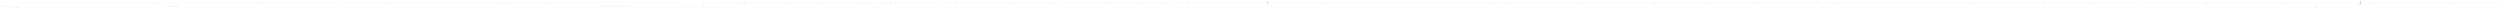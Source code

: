 digraph  {
n108 [label="out Newtonsoft.Json.Tests.TestObjects.Ratio", span=""];
n109 [label="out Newtonsoft.Json.Tests.TestObjects.Ratio", span=""];
n110 [label="Newtonsoft.Json.Tests.TestObjects.Ratio", span=""];
n111 [label="ref Newtonsoft.Json.Tests.TestObjects.Ratio", span=""];
n112 [label="ref Newtonsoft.Json.Tests.TestObjects.Ratio", span=""];
n113 [label="ref Newtonsoft.Json.Tests.TestObjects.Ratio", span=""];
n0 [cluster="Newtonsoft.Json.Tests.TestObjects.Ratio.Ratio(int, int)", label="Entry Newtonsoft.Json.Tests.TestObjects.Ratio.Ratio(int, int)", span="37-37"];
n1 [cluster="Newtonsoft.Json.Tests.TestObjects.Ratio.Ratio(int, int)", label="_numerator = numerator", span="39-39"];
n2 [cluster="Newtonsoft.Json.Tests.TestObjects.Ratio.Ratio(int, int)", label="_denominator = denominator", span="40-40"];
n3 [cluster="Newtonsoft.Json.Tests.TestObjects.Ratio.Ratio(int, int)", label="Exit Newtonsoft.Json.Tests.TestObjects.Ratio.Ratio(int, int)", span="37-37"];
n4 [cluster="Newtonsoft.Json.Tests.TestObjects.Ratio.Ratio(System.Runtime.Serialization.SerializationInfo, System.Runtime.Serialization.StreamingContext)", label="Entry Newtonsoft.Json.Tests.TestObjects.Ratio.Ratio(System.Runtime.Serialization.SerializationInfo, System.Runtime.Serialization.StreamingContext)", span="61-61"];
n5 [cluster="Newtonsoft.Json.Tests.TestObjects.Ratio.Ratio(System.Runtime.Serialization.SerializationInfo, System.Runtime.Serialization.StreamingContext)", label="_numerator = info.GetInt32(''n'')", span="63-63"];
n6 [cluster="Newtonsoft.Json.Tests.TestObjects.Ratio.Ratio(System.Runtime.Serialization.SerializationInfo, System.Runtime.Serialization.StreamingContext)", label="_denominator = info.GetInt32(''d'')", span="64-64"];
n8 [cluster="System.Runtime.Serialization.SerializationInfo.GetInt32(string)", label="Entry System.Runtime.Serialization.SerializationInfo.GetInt32(string)", span="0-0"];
n7 [cluster="Newtonsoft.Json.Tests.TestObjects.Ratio.Ratio(System.Runtime.Serialization.SerializationInfo, System.Runtime.Serialization.StreamingContext)", label="Exit Newtonsoft.Json.Tests.TestObjects.Ratio.Ratio(System.Runtime.Serialization.SerializationInfo, System.Runtime.Serialization.StreamingContext)", span="61-61"];
n9 [cluster="Newtonsoft.Json.Tests.TestObjects.Ratio.GetObjectData(System.Runtime.Serialization.SerializationInfo, System.Runtime.Serialization.StreamingContext)", label="Entry Newtonsoft.Json.Tests.TestObjects.Ratio.GetObjectData(System.Runtime.Serialization.SerializationInfo, System.Runtime.Serialization.StreamingContext)", span="67-67"];
n10 [cluster="Newtonsoft.Json.Tests.TestObjects.Ratio.GetObjectData(System.Runtime.Serialization.SerializationInfo, System.Runtime.Serialization.StreamingContext)", label="info.AddValue(''n'', _numerator)", span="69-69"];
n11 [cluster="Newtonsoft.Json.Tests.TestObjects.Ratio.GetObjectData(System.Runtime.Serialization.SerializationInfo, System.Runtime.Serialization.StreamingContext)", label="info.AddValue(''d'', _denominator)", span="70-70"];
n13 [cluster="System.Runtime.Serialization.SerializationInfo.AddValue(string, int)", label="Entry System.Runtime.Serialization.SerializationInfo.AddValue(string, int)", span="0-0"];
n12 [cluster="Newtonsoft.Json.Tests.TestObjects.Ratio.GetObjectData(System.Runtime.Serialization.SerializationInfo, System.Runtime.Serialization.StreamingContext)", label="Exit Newtonsoft.Json.Tests.TestObjects.Ratio.GetObjectData(System.Runtime.Serialization.SerializationInfo, System.Runtime.Serialization.StreamingContext)", span="67-67"];
n14 [cluster="Newtonsoft.Json.Tests.TestObjects.Ratio.GetTypeCode()", label="Entry Newtonsoft.Json.Tests.TestObjects.Ratio.GetTypeCode()", span="75-75"];
n15 [cluster="Newtonsoft.Json.Tests.TestObjects.Ratio.GetTypeCode()", label="return TypeCode.Object;", span="77-77"];
n16 [cluster="Newtonsoft.Json.Tests.TestObjects.Ratio.GetTypeCode()", label="Exit Newtonsoft.Json.Tests.TestObjects.Ratio.GetTypeCode()", span="75-75"];
n17 [cluster="Newtonsoft.Json.Tests.TestObjects.Ratio.ToBoolean(System.IFormatProvider)", label="Entry Newtonsoft.Json.Tests.TestObjects.Ratio.ToBoolean(System.IFormatProvider)", span="80-80"];
n18 [cluster="Newtonsoft.Json.Tests.TestObjects.Ratio.ToBoolean(System.IFormatProvider)", label="return _numerator == 0;", span="82-82"];
n19 [cluster="Newtonsoft.Json.Tests.TestObjects.Ratio.ToBoolean(System.IFormatProvider)", label="Exit Newtonsoft.Json.Tests.TestObjects.Ratio.ToBoolean(System.IFormatProvider)", span="80-80"];
n20 [cluster="Newtonsoft.Json.Tests.TestObjects.Ratio.ToByte(System.IFormatProvider)", label="Entry Newtonsoft.Json.Tests.TestObjects.Ratio.ToByte(System.IFormatProvider)", span="85-85"];
n21 [cluster="Newtonsoft.Json.Tests.TestObjects.Ratio.ToByte(System.IFormatProvider)", label="return (byte)(_numerator / _denominator);", span="87-87"];
n22 [cluster="Newtonsoft.Json.Tests.TestObjects.Ratio.ToByte(System.IFormatProvider)", label="Exit Newtonsoft.Json.Tests.TestObjects.Ratio.ToByte(System.IFormatProvider)", span="85-85"];
n23 [cluster="Newtonsoft.Json.Tests.TestObjects.Ratio.ToChar(System.IFormatProvider)", label="Entry Newtonsoft.Json.Tests.TestObjects.Ratio.ToChar(System.IFormatProvider)", span="90-90"];
n24 [cluster="Newtonsoft.Json.Tests.TestObjects.Ratio.ToChar(System.IFormatProvider)", label="return Convert.ToChar(_numerator / _denominator);", span="92-92"];
n25 [cluster="Newtonsoft.Json.Tests.TestObjects.Ratio.ToChar(System.IFormatProvider)", label="Exit Newtonsoft.Json.Tests.TestObjects.Ratio.ToChar(System.IFormatProvider)", span="90-90"];
n26 [cluster="System.Convert.ToChar(int)", label="Entry System.Convert.ToChar(int)", span="0-0"];
n27 [cluster="Newtonsoft.Json.Tests.TestObjects.Ratio.ToDateTime(System.IFormatProvider)", label="Entry Newtonsoft.Json.Tests.TestObjects.Ratio.ToDateTime(System.IFormatProvider)", span="95-95"];
n28 [cluster="Newtonsoft.Json.Tests.TestObjects.Ratio.ToDateTime(System.IFormatProvider)", label="return Convert.ToDateTime(_numerator / _denominator);", span="97-97"];
n29 [cluster="Newtonsoft.Json.Tests.TestObjects.Ratio.ToDateTime(System.IFormatProvider)", label="Exit Newtonsoft.Json.Tests.TestObjects.Ratio.ToDateTime(System.IFormatProvider)", span="95-95"];
n30 [cluster="System.Convert.ToDateTime(int)", label="Entry System.Convert.ToDateTime(int)", span="0-0"];
n31 [cluster="Newtonsoft.Json.Tests.TestObjects.Ratio.ToDecimal(System.IFormatProvider)", label="Entry Newtonsoft.Json.Tests.TestObjects.Ratio.ToDecimal(System.IFormatProvider)", span="100-100"];
n32 [cluster="Newtonsoft.Json.Tests.TestObjects.Ratio.ToDecimal(System.IFormatProvider)", label="return (decimal)_numerator / _denominator;", span="102-102"];
n33 [cluster="Newtonsoft.Json.Tests.TestObjects.Ratio.ToDecimal(System.IFormatProvider)", label="Exit Newtonsoft.Json.Tests.TestObjects.Ratio.ToDecimal(System.IFormatProvider)", span="100-100"];
n34 [cluster="Newtonsoft.Json.Tests.TestObjects.Ratio.ToDouble(System.IFormatProvider)", label="Entry Newtonsoft.Json.Tests.TestObjects.Ratio.ToDouble(System.IFormatProvider)", span="105-105"];
n35 [cluster="Newtonsoft.Json.Tests.TestObjects.Ratio.ToDouble(System.IFormatProvider)", label="return _denominator == 0\r\n                ? double.NaN\r\n                : (double)_numerator / _denominator;", span="107-109"];
n36 [cluster="Newtonsoft.Json.Tests.TestObjects.Ratio.ToDouble(System.IFormatProvider)", label="Exit Newtonsoft.Json.Tests.TestObjects.Ratio.ToDouble(System.IFormatProvider)", span="105-105"];
n37 [cluster="Newtonsoft.Json.Tests.TestObjects.Ratio.ToInt16(System.IFormatProvider)", label="Entry Newtonsoft.Json.Tests.TestObjects.Ratio.ToInt16(System.IFormatProvider)", span="112-112"];
n38 [cluster="Newtonsoft.Json.Tests.TestObjects.Ratio.ToInt16(System.IFormatProvider)", label="return (short)(_numerator / _denominator);", span="114-114"];
n39 [cluster="Newtonsoft.Json.Tests.TestObjects.Ratio.ToInt16(System.IFormatProvider)", label="Exit Newtonsoft.Json.Tests.TestObjects.Ratio.ToInt16(System.IFormatProvider)", span="112-112"];
n40 [cluster="Newtonsoft.Json.Tests.TestObjects.Ratio.ToInt32(System.IFormatProvider)", label="Entry Newtonsoft.Json.Tests.TestObjects.Ratio.ToInt32(System.IFormatProvider)", span="117-117"];
n41 [cluster="Newtonsoft.Json.Tests.TestObjects.Ratio.ToInt32(System.IFormatProvider)", label="return _numerator / _denominator;", span="119-119"];
n42 [cluster="Newtonsoft.Json.Tests.TestObjects.Ratio.ToInt32(System.IFormatProvider)", label="Exit Newtonsoft.Json.Tests.TestObjects.Ratio.ToInt32(System.IFormatProvider)", span="117-117"];
n43 [cluster="Newtonsoft.Json.Tests.TestObjects.Ratio.ToInt64(System.IFormatProvider)", label="Entry Newtonsoft.Json.Tests.TestObjects.Ratio.ToInt64(System.IFormatProvider)", span="122-122"];
n44 [cluster="Newtonsoft.Json.Tests.TestObjects.Ratio.ToInt64(System.IFormatProvider)", label="return _numerator / _denominator;", span="124-124"];
n45 [cluster="Newtonsoft.Json.Tests.TestObjects.Ratio.ToInt64(System.IFormatProvider)", label="Exit Newtonsoft.Json.Tests.TestObjects.Ratio.ToInt64(System.IFormatProvider)", span="122-122"];
n46 [cluster="Newtonsoft.Json.Tests.TestObjects.Ratio.ToSByte(System.IFormatProvider)", label="Entry Newtonsoft.Json.Tests.TestObjects.Ratio.ToSByte(System.IFormatProvider)", span="127-127"];
n47 [cluster="Newtonsoft.Json.Tests.TestObjects.Ratio.ToSByte(System.IFormatProvider)", label="return (sbyte)(_numerator / _denominator);", span="129-129"];
n48 [cluster="Newtonsoft.Json.Tests.TestObjects.Ratio.ToSByte(System.IFormatProvider)", label="Exit Newtonsoft.Json.Tests.TestObjects.Ratio.ToSByte(System.IFormatProvider)", span="127-127"];
n49 [cluster="Newtonsoft.Json.Tests.TestObjects.Ratio.ToSingle(System.IFormatProvider)", label="Entry Newtonsoft.Json.Tests.TestObjects.Ratio.ToSingle(System.IFormatProvider)", span="132-132"];
n50 [cluster="Newtonsoft.Json.Tests.TestObjects.Ratio.ToSingle(System.IFormatProvider)", label="return _denominator == 0\r\n                ? float.NaN\r\n                : (float)_numerator / _denominator;", span="134-136"];
n51 [cluster="Newtonsoft.Json.Tests.TestObjects.Ratio.ToSingle(System.IFormatProvider)", label="Exit Newtonsoft.Json.Tests.TestObjects.Ratio.ToSingle(System.IFormatProvider)", span="132-132"];
n52 [cluster="Newtonsoft.Json.Tests.TestObjects.Ratio.ToString(System.IFormatProvider)", label="Entry Newtonsoft.Json.Tests.TestObjects.Ratio.ToString(System.IFormatProvider)", span="139-139"];
n53 [cluster="Newtonsoft.Json.Tests.TestObjects.Ratio.ToString(System.IFormatProvider)", label="return _denominator == 1\r\n                ? _numerator.ToString(provider)\r\n                : _numerator.ToString(provider) + ''/'' + _denominator.ToString(provider);", span="141-143"];
n54 [cluster="Newtonsoft.Json.Tests.TestObjects.Ratio.ToString(System.IFormatProvider)", label="Exit Newtonsoft.Json.Tests.TestObjects.Ratio.ToString(System.IFormatProvider)", span="139-139"];
n55 [cluster="int.ToString(System.IFormatProvider)", label="Entry int.ToString(System.IFormatProvider)", span="0-0"];
n56 [cluster="Newtonsoft.Json.Tests.TestObjects.Ratio.ToType(System.Type, System.IFormatProvider)", label="Entry Newtonsoft.Json.Tests.TestObjects.Ratio.ToType(System.Type, System.IFormatProvider)", span="146-146"];
n57 [cluster="Newtonsoft.Json.Tests.TestObjects.Ratio.ToType(System.Type, System.IFormatProvider)", label="return Convert.ChangeType(ToDouble(provider), conversionType, provider);", span="148-148"];
n58 [cluster="Newtonsoft.Json.Tests.TestObjects.Ratio.ToType(System.Type, System.IFormatProvider)", label="Exit Newtonsoft.Json.Tests.TestObjects.Ratio.ToType(System.Type, System.IFormatProvider)", span="146-146"];
n59 [cluster="System.Convert.ChangeType(object, System.Type, System.IFormatProvider)", label="Entry System.Convert.ChangeType(object, System.Type, System.IFormatProvider)", span="0-0"];
n60 [cluster="Newtonsoft.Json.Tests.TestObjects.Ratio.ToUInt16(System.IFormatProvider)", label="Entry Newtonsoft.Json.Tests.TestObjects.Ratio.ToUInt16(System.IFormatProvider)", span="151-151"];
n61 [cluster="Newtonsoft.Json.Tests.TestObjects.Ratio.ToUInt16(System.IFormatProvider)", label="return (ushort)(_numerator / _denominator);", span="153-153"];
n62 [cluster="Newtonsoft.Json.Tests.TestObjects.Ratio.ToUInt16(System.IFormatProvider)", label="Exit Newtonsoft.Json.Tests.TestObjects.Ratio.ToUInt16(System.IFormatProvider)", span="151-151"];
n63 [cluster="Newtonsoft.Json.Tests.TestObjects.Ratio.ToUInt32(System.IFormatProvider)", label="Entry Newtonsoft.Json.Tests.TestObjects.Ratio.ToUInt32(System.IFormatProvider)", span="156-156"];
n64 [cluster="Newtonsoft.Json.Tests.TestObjects.Ratio.ToUInt32(System.IFormatProvider)", label="return (uint)(_numerator / _denominator);", span="158-158"];
n65 [cluster="Newtonsoft.Json.Tests.TestObjects.Ratio.ToUInt32(System.IFormatProvider)", label="Exit Newtonsoft.Json.Tests.TestObjects.Ratio.ToUInt32(System.IFormatProvider)", span="156-156"];
n66 [cluster="Newtonsoft.Json.Tests.TestObjects.Ratio.ToUInt64(System.IFormatProvider)", label="Entry Newtonsoft.Json.Tests.TestObjects.Ratio.ToUInt64(System.IFormatProvider)", span="161-161"];
n67 [cluster="Newtonsoft.Json.Tests.TestObjects.Ratio.ToUInt64(System.IFormatProvider)", label="return (ulong)(_numerator / _denominator);", span="163-163"];
n68 [cluster="Newtonsoft.Json.Tests.TestObjects.Ratio.ToUInt64(System.IFormatProvider)", label="Exit Newtonsoft.Json.Tests.TestObjects.Ratio.ToUInt64(System.IFormatProvider)", span="161-161"];
n69 [cluster="Newtonsoft.Json.Tests.TestObjects.Ratio.ToString()", label="Entry Newtonsoft.Json.Tests.TestObjects.Ratio.ToString()", span="168-168"];
n70 [cluster="Newtonsoft.Json.Tests.TestObjects.Ratio.ToString()", label="return ToString(CultureInfo.InvariantCulture);", span="170-170"];
n71 [cluster="Newtonsoft.Json.Tests.TestObjects.Ratio.ToString()", label="Exit Newtonsoft.Json.Tests.TestObjects.Ratio.ToString()", span="168-168"];
n72 [cluster="Newtonsoft.Json.Tests.TestObjects.Ratio.ToString(string, System.IFormatProvider)", label="Entry Newtonsoft.Json.Tests.TestObjects.Ratio.ToString(string, System.IFormatProvider)", span="173-173"];
n73 [cluster="Newtonsoft.Json.Tests.TestObjects.Ratio.ToString(string, System.IFormatProvider)", label="return ToString(CultureInfo.InvariantCulture);", span="175-175"];
n74 [cluster="Newtonsoft.Json.Tests.TestObjects.Ratio.ToString(string, System.IFormatProvider)", label="Exit Newtonsoft.Json.Tests.TestObjects.Ratio.ToString(string, System.IFormatProvider)", span="173-173"];
n75 [cluster="Newtonsoft.Json.Tests.TestObjects.Ratio.Parse(string)", label="Entry Newtonsoft.Json.Tests.TestObjects.Ratio.Parse(string)", span="178-178"];
n76 [cluster="Newtonsoft.Json.Tests.TestObjects.Ratio.Parse(string)", label="return Parse(input, CultureInfo.InvariantCulture);", span="180-180"];
n77 [cluster="Newtonsoft.Json.Tests.TestObjects.Ratio.Parse(string)", label="Exit Newtonsoft.Json.Tests.TestObjects.Ratio.Parse(string)", span="178-178"];
n78 [cluster="Newtonsoft.Json.Tests.TestObjects.Ratio.Parse(string, System.IFormatProvider)", label="Entry Newtonsoft.Json.Tests.TestObjects.Ratio.Parse(string, System.IFormatProvider)", span="183-183"];
n79 [cluster="Newtonsoft.Json.Tests.TestObjects.Ratio.Parse(string, System.IFormatProvider)", label="Ratio result", span="185-185"];
n80 [cluster="Newtonsoft.Json.Tests.TestObjects.Ratio.Parse(string, System.IFormatProvider)", label="!TryParse(input, formatProvider, out result)", span="186-186"];
n81 [cluster="Newtonsoft.Json.Tests.TestObjects.Ratio.Parse(string, System.IFormatProvider)", label="throw new FormatException(\r\n                    string.Format(\r\n                        CultureInfo.InvariantCulture,\r\n                        ''Text '{0}' is invalid text representation of ratio'',\r\n                        input));", span="188-192"];
n82 [cluster="Newtonsoft.Json.Tests.TestObjects.Ratio.Parse(string, System.IFormatProvider)", label="return result;", span="194-194"];
n84 [cluster="Newtonsoft.Json.Tests.TestObjects.Ratio.TryParse(string, System.IFormatProvider, out Newtonsoft.Json.Tests.TestObjects.Ratio)", label="Entry Newtonsoft.Json.Tests.TestObjects.Ratio.TryParse(string, System.IFormatProvider, out Newtonsoft.Json.Tests.TestObjects.Ratio)", span="202-202"];
n83 [cluster="Newtonsoft.Json.Tests.TestObjects.Ratio.Parse(string, System.IFormatProvider)", label="Exit Newtonsoft.Json.Tests.TestObjects.Ratio.Parse(string, System.IFormatProvider)", span="183-183"];
n85 [cluster="System.FormatException.FormatException(string)", label="Entry System.FormatException.FormatException(string)", span="0-0"];
n86 [cluster="string.Format(System.IFormatProvider, string, object)", label="Entry string.Format(System.IFormatProvider, string, object)", span="0-0"];
n87 [cluster="Newtonsoft.Json.Tests.TestObjects.Ratio.TryParse(string, out Newtonsoft.Json.Tests.TestObjects.Ratio)", label="Entry Newtonsoft.Json.Tests.TestObjects.Ratio.TryParse(string, out Newtonsoft.Json.Tests.TestObjects.Ratio)", span="197-197"];
n88 [cluster="Newtonsoft.Json.Tests.TestObjects.Ratio.TryParse(string, out Newtonsoft.Json.Tests.TestObjects.Ratio)", label="return TryParse(input, CultureInfo.InvariantCulture, out result);", span="199-199"];
n89 [cluster="Newtonsoft.Json.Tests.TestObjects.Ratio.TryParse(string, out Newtonsoft.Json.Tests.TestObjects.Ratio)", label="Exit Newtonsoft.Json.Tests.TestObjects.Ratio.TryParse(string, out Newtonsoft.Json.Tests.TestObjects.Ratio)", span="197-197"];
n90 [cluster="Newtonsoft.Json.Tests.TestObjects.Ratio.TryParse(string, System.IFormatProvider, out Newtonsoft.Json.Tests.TestObjects.Ratio)", label="input != null", span="204-204"];
n91 [cluster="Newtonsoft.Json.Tests.TestObjects.Ratio.TryParse(string, System.IFormatProvider, out Newtonsoft.Json.Tests.TestObjects.Ratio)", label="var fractionIndex = input.IndexOf('/')", span="206-206"];
n94 [cluster="Newtonsoft.Json.Tests.TestObjects.Ratio.TryParse(string, System.IFormatProvider, out Newtonsoft.Json.Tests.TestObjects.Ratio)", label="int.TryParse(input, NumberStyles.Integer, formatProvider, out numerator)", span="211-211"];
n98 [cluster="Newtonsoft.Json.Tests.TestObjects.Ratio.TryParse(string, System.IFormatProvider, out Newtonsoft.Json.Tests.TestObjects.Ratio)", label="int.TryParse(input.Substring(0, fractionIndex), NumberStyles.Integer, formatProvider, out numerator) &&\r\n                        int.TryParse(input.Substring(fractionIndex + 1), NumberStyles.Integer, formatProvider, out denominator)", span="220-221"];
n101 [cluster="Newtonsoft.Json.Tests.TestObjects.Ratio.TryParse(string, System.IFormatProvider, out Newtonsoft.Json.Tests.TestObjects.Ratio)", label="result = default(Ratio)", span="229-229"];
n92 [cluster="Newtonsoft.Json.Tests.TestObjects.Ratio.TryParse(string, System.IFormatProvider, out Newtonsoft.Json.Tests.TestObjects.Ratio)", label="int numerator", span="208-208"];
n104 [cluster="string.IndexOf(char)", label="Entry string.IndexOf(char)", span="0-0"];
n93 [cluster="Newtonsoft.Json.Tests.TestObjects.Ratio.TryParse(string, System.IFormatProvider, out Newtonsoft.Json.Tests.TestObjects.Ratio)", label="fractionIndex < 0", span="209-209"];
n97 [cluster="Newtonsoft.Json.Tests.TestObjects.Ratio.TryParse(string, System.IFormatProvider, out Newtonsoft.Json.Tests.TestObjects.Ratio)", label="int denominator", span="219-219"];
n95 [cluster="Newtonsoft.Json.Tests.TestObjects.Ratio.TryParse(string, System.IFormatProvider, out Newtonsoft.Json.Tests.TestObjects.Ratio)", label="result = new Ratio(numerator, 1)", span="213-213"];
n105 [cluster="int.TryParse(string, System.Globalization.NumberStyles, System.IFormatProvider, out int)", label="Entry int.TryParse(string, System.Globalization.NumberStyles, System.IFormatProvider, out int)", span="0-0"];
n96 [cluster="Newtonsoft.Json.Tests.TestObjects.Ratio.TryParse(string, System.IFormatProvider, out Newtonsoft.Json.Tests.TestObjects.Ratio)", label="return true;", span="214-214"];
n99 [cluster="Newtonsoft.Json.Tests.TestObjects.Ratio.TryParse(string, System.IFormatProvider, out Newtonsoft.Json.Tests.TestObjects.Ratio)", label="result = new Ratio(numerator, denominator)", span="223-223"];
n106 [cluster="string.Substring(int, int)", label="Entry string.Substring(int, int)", span="0-0"];
n107 [cluster="string.Substring(int)", label="Entry string.Substring(int)", span="0-0"];
n100 [cluster="Newtonsoft.Json.Tests.TestObjects.Ratio.TryParse(string, System.IFormatProvider, out Newtonsoft.Json.Tests.TestObjects.Ratio)", label="return true;", span="224-224"];
n102 [cluster="Newtonsoft.Json.Tests.TestObjects.Ratio.TryParse(string, System.IFormatProvider, out Newtonsoft.Json.Tests.TestObjects.Ratio)", label="return false;", span="230-230"];
n103 [cluster="Newtonsoft.Json.Tests.TestObjects.Ratio.TryParse(string, System.IFormatProvider, out Newtonsoft.Json.Tests.TestObjects.Ratio)", label="Exit Newtonsoft.Json.Tests.TestObjects.Ratio.TryParse(string, System.IFormatProvider, out Newtonsoft.Json.Tests.TestObjects.Ratio)", span="202-202"];
m0_3 [cluster="Newtonsoft.Json.Tests.Documentation.Samples.Serializer.CustomJsonConverter.KeysJsonConverter.WriteJson(Newtonsoft.Json.JsonWriter, object, Newtonsoft.Json.JsonSerializer)", file="JsonTextReader.cs", label="Entry Newtonsoft.Json.Tests.Documentation.Samples.Serializer.CustomJsonConverter.KeysJsonConverter.WriteJson(Newtonsoft.Json.JsonWriter, object, Newtonsoft.Json.JsonSerializer)", span="45-45"];
m0_4 [cluster="Newtonsoft.Json.Tests.Documentation.Samples.Serializer.CustomJsonConverter.KeysJsonConverter.WriteJson(Newtonsoft.Json.JsonWriter, object, Newtonsoft.Json.JsonSerializer)", file="JsonTextReader.cs", label="JToken t = JToken.FromObject(value)", span="47-47"];
m0_6 [cluster="Newtonsoft.Json.Tests.Documentation.Samples.Serializer.CustomJsonConverter.KeysJsonConverter.WriteJson(Newtonsoft.Json.JsonWriter, object, Newtonsoft.Json.JsonSerializer)", file="JsonTextReader.cs", label="t.WriteTo(writer)", span="51-51"];
m0_10 [cluster="Newtonsoft.Json.Tests.Documentation.Samples.Serializer.CustomJsonConverter.KeysJsonConverter.WriteJson(Newtonsoft.Json.JsonWriter, object, Newtonsoft.Json.JsonSerializer)", file="JsonTextReader.cs", label="o.WriteTo(writer)", span="60-60"];
m0_5 [cluster="Newtonsoft.Json.Tests.Documentation.Samples.Serializer.CustomJsonConverter.KeysJsonConverter.WriteJson(Newtonsoft.Json.JsonWriter, object, Newtonsoft.Json.JsonSerializer)", file="JsonTextReader.cs", label="t.Type != JTokenType.Object", span="49-49"];
m0_7 [cluster="Newtonsoft.Json.Tests.Documentation.Samples.Serializer.CustomJsonConverter.KeysJsonConverter.WriteJson(Newtonsoft.Json.JsonWriter, object, Newtonsoft.Json.JsonSerializer)", file="JsonTextReader.cs", label="JObject o = (JObject)t", span="55-55"];
m0_8 [cluster="Newtonsoft.Json.Tests.Documentation.Samples.Serializer.CustomJsonConverter.KeysJsonConverter.WriteJson(Newtonsoft.Json.JsonWriter, object, Newtonsoft.Json.JsonSerializer)", file="JsonTextReader.cs", label="IList<string> propertyNames = o.Properties().Select(p => p.Name).ToList()", span="56-56"];
m0_9 [cluster="Newtonsoft.Json.Tests.Documentation.Samples.Serializer.CustomJsonConverter.KeysJsonConverter.WriteJson(Newtonsoft.Json.JsonWriter, object, Newtonsoft.Json.JsonSerializer)", file="JsonTextReader.cs", label="o.AddFirst(new JProperty(''Keys'', new JArray(propertyNames)))", span="58-58"];
m0_11 [cluster="Newtonsoft.Json.Tests.Documentation.Samples.Serializer.CustomJsonConverter.KeysJsonConverter.WriteJson(Newtonsoft.Json.JsonWriter, object, Newtonsoft.Json.JsonSerializer)", file="JsonTextReader.cs", label="Exit Newtonsoft.Json.Tests.Documentation.Samples.Serializer.CustomJsonConverter.KeysJsonConverter.WriteJson(Newtonsoft.Json.JsonWriter, object, Newtonsoft.Json.JsonSerializer)", span="45-45"];
m0_15 [cluster="Unk.Select", file="JsonTextReader.cs", label="Entry Unk.Select", span=""];
m0_14 [cluster="Newtonsoft.Json.Linq.JObject.Properties()", file="JsonTextReader.cs", label="Entry Newtonsoft.Json.Linq.JObject.Properties()", span="229-229"];
m0_46 [cluster="Newtonsoft.Json.JsonConvert.DeserializeObject<T>(string, params Newtonsoft.Json.JsonConverter[])", file="JsonTextReader.cs", label="Entry Newtonsoft.Json.JsonConvert.DeserializeObject<T>(string, params Newtonsoft.Json.JsonConverter[])", span="787-787"];
m0_27 [cluster="System.NotImplementedException.NotImplementedException(string)", file="JsonTextReader.cs", label="Entry System.NotImplementedException.NotImplementedException(string)", span="0-0"];
m0_43 [cluster="System.Collections.Generic.List<T>.List()", file="JsonTextReader.cs", label="Entry System.Collections.Generic.List<T>.List()", span="0-0"];
m0_0 [cluster="Newtonsoft.Json.Tests.Documentation.Samples.Serializer.CustomJsonConverter.KeysJsonConverter.KeysJsonConverter(params System.Type[])", file="JsonTextReader.cs", label="Entry Newtonsoft.Json.Tests.Documentation.Samples.Serializer.CustomJsonConverter.KeysJsonConverter.KeysJsonConverter(params System.Type[])", span="40-40"];
m0_1 [cluster="Newtonsoft.Json.Tests.Documentation.Samples.Serializer.CustomJsonConverter.KeysJsonConverter.KeysJsonConverter(params System.Type[])", file="JsonTextReader.cs", label="_types = types", span="42-42"];
m0_2 [cluster="Newtonsoft.Json.Tests.Documentation.Samples.Serializer.CustomJsonConverter.KeysJsonConverter.KeysJsonConverter(params System.Type[])", file="JsonTextReader.cs", label="Exit Newtonsoft.Json.Tests.Documentation.Samples.Serializer.CustomJsonConverter.KeysJsonConverter.KeysJsonConverter(params System.Type[])", span="40-40"];
m0_16 [cluster="Unk.ToList", file="JsonTextReader.cs", label="Entry Unk.ToList", span=""];
m0_44 [cluster="Newtonsoft.Json.JsonConvert.SerializeObject(object, Newtonsoft.Json.Formatting, params Newtonsoft.Json.JsonConverter[])", file="JsonTextReader.cs", label="Entry Newtonsoft.Json.JsonConvert.SerializeObject(object, Newtonsoft.Json.Formatting, params Newtonsoft.Json.JsonConverter[])", span="552-552"];
m0_17 [cluster="Newtonsoft.Json.Linq.JProperty.JProperty(string, object)", file="JsonTextReader.cs", label="Entry Newtonsoft.Json.Linq.JProperty.JProperty(string, object)", span="293-293"];
m0_45 [cluster="System.Console.WriteLine(string)", file="JsonTextReader.cs", label="Entry System.Console.WriteLine(string)", span="0-0"];
m0_31 [cluster="Unk.Any", file="JsonTextReader.cs", label="Entry Unk.Any", span=""];
m0_24 [cluster="Newtonsoft.Json.Tests.Documentation.Samples.Serializer.CustomJsonConverter.KeysJsonConverter.ReadJson(Newtonsoft.Json.JsonReader, System.Type, object, Newtonsoft.Json.JsonSerializer)", file="JsonTextReader.cs", label="Entry Newtonsoft.Json.Tests.Documentation.Samples.Serializer.CustomJsonConverter.KeysJsonConverter.ReadJson(Newtonsoft.Json.JsonReader, System.Type, object, Newtonsoft.Json.JsonSerializer)", span="64-64"];
m0_25 [cluster="Newtonsoft.Json.Tests.Documentation.Samples.Serializer.CustomJsonConverter.KeysJsonConverter.ReadJson(Newtonsoft.Json.JsonReader, System.Type, object, Newtonsoft.Json.JsonSerializer)", file="JsonTextReader.cs", label="throw new NotImplementedException(''Unnecessary because CanRead is false. The type will skip the converter.'');", span="66-66"];
m0_26 [cluster="Newtonsoft.Json.Tests.Documentation.Samples.Serializer.CustomJsonConverter.KeysJsonConverter.ReadJson(Newtonsoft.Json.JsonReader, System.Type, object, Newtonsoft.Json.JsonSerializer)", file="JsonTextReader.cs", label="Exit Newtonsoft.Json.Tests.Documentation.Samples.Serializer.CustomJsonConverter.KeysJsonConverter.ReadJson(Newtonsoft.Json.JsonReader, System.Type, object, Newtonsoft.Json.JsonSerializer)", span="64-64"];
m0_19 [cluster="Newtonsoft.Json.Linq.JContainer.AddFirst(object)", file="JsonTextReader.cs", label="Entry Newtonsoft.Json.Linq.JContainer.AddFirst(object)", span="583-583"];
m0_13 [cluster="Newtonsoft.Json.Linq.JToken.WriteTo(Newtonsoft.Json.JsonWriter, params Newtonsoft.Json.JsonConverter[])", file="JsonTextReader.cs", label="Entry Newtonsoft.Json.Linq.JToken.WriteTo(Newtonsoft.Json.JsonWriter, params Newtonsoft.Json.JsonConverter[])", span="402-402"];
m0_20 [cluster="Newtonsoft.Json.Linq.JObject.WriteTo(Newtonsoft.Json.JsonWriter, params Newtonsoft.Json.JsonConverter[])", file="JsonTextReader.cs", label="Entry Newtonsoft.Json.Linq.JObject.WriteTo(Newtonsoft.Json.JsonWriter, params Newtonsoft.Json.JsonConverter[])", span="403-403"];
m0_12 [cluster="Newtonsoft.Json.Linq.JToken.FromObject(object)", file="JsonTextReader.cs", label="Entry Newtonsoft.Json.Linq.JToken.FromObject(object)", span="1674-1674"];
m0_32 [cluster="lambda expression", file="JsonTextReader.cs", label="Entry lambda expression", span="76-76"];
m0_21 [cluster="lambda expression", file="JsonTextReader.cs", label="Entry lambda expression", span="56-56"];
m0_22 [cluster="lambda expression", file="JsonTextReader.cs", label="p.Name", span="56-56"];
m0_23 [cluster="lambda expression", file="JsonTextReader.cs", label="Exit lambda expression", span="56-56"];
m0_33 [cluster="lambda expression", file="JsonTextReader.cs", label="t == objectType", span="76-76"];
m0_34 [cluster="lambda expression", file="JsonTextReader.cs", label="Exit lambda expression", span="76-76"];
m0_18 [cluster="Newtonsoft.Json.Linq.JArray.JArray(object)", file="JsonTextReader.cs", label="Entry Newtonsoft.Json.Linq.JArray.JArray(object)", span="91-91"];
m0_28 [cluster="Newtonsoft.Json.Tests.Documentation.Samples.Serializer.CustomJsonConverter.KeysJsonConverter.CanConvert(System.Type)", file="JsonTextReader.cs", label="Entry Newtonsoft.Json.Tests.Documentation.Samples.Serializer.CustomJsonConverter.KeysJsonConverter.CanConvert(System.Type)", span="74-74"];
m0_29 [cluster="Newtonsoft.Json.Tests.Documentation.Samples.Serializer.CustomJsonConverter.KeysJsonConverter.CanConvert(System.Type)", file="JsonTextReader.cs", label="return _types.Any(t => t == objectType);", span="76-76"];
m0_30 [cluster="Newtonsoft.Json.Tests.Documentation.Samples.Serializer.CustomJsonConverter.KeysJsonConverter.CanConvert(System.Type)", file="JsonTextReader.cs", label="Exit Newtonsoft.Json.Tests.Documentation.Samples.Serializer.CustomJsonConverter.KeysJsonConverter.CanConvert(System.Type)", span="74-74"];
m0_35 [cluster="Newtonsoft.Json.Tests.Documentation.Samples.Serializer.CustomJsonConverter.Example()", file="JsonTextReader.cs", label="Entry Newtonsoft.Json.Tests.Documentation.Samples.Serializer.CustomJsonConverter.Example()", span="88-88"];
m0_36 [cluster="Newtonsoft.Json.Tests.Documentation.Samples.Serializer.CustomJsonConverter.Example()", file="JsonTextReader.cs", label="Employee employee = new Employee\r\n            {\r\n                FirstName = ''James'',\r\n                LastName = ''Newton-King'',\r\n                Roles = new List<string>\r\n                {\r\n                    ''Admin''\r\n                }\r\n            }", span="91-99"];
m0_37 [cluster="Newtonsoft.Json.Tests.Documentation.Samples.Serializer.CustomJsonConverter.Example()", file="JsonTextReader.cs", label="string json = JsonConvert.SerializeObject(employee, Formatting.Indented, new KeysJsonConverter(typeof(Employee)))", span="101-101"];
m0_38 [cluster="Newtonsoft.Json.Tests.Documentation.Samples.Serializer.CustomJsonConverter.Example()", file="JsonTextReader.cs", label="Console.WriteLine(json)", span="103-103"];
m0_39 [cluster="Newtonsoft.Json.Tests.Documentation.Samples.Serializer.CustomJsonConverter.Example()", file="JsonTextReader.cs", label="Employee newEmployee = JsonConvert.DeserializeObject<Employee>(json, new KeysJsonConverter(typeof(Employee)))", span="117-117"];
m0_40 [cluster="Newtonsoft.Json.Tests.Documentation.Samples.Serializer.CustomJsonConverter.Example()", file="JsonTextReader.cs", label="Console.WriteLine(newEmployee.FirstName)", span="119-119"];
m0_41 [cluster="Newtonsoft.Json.Tests.Documentation.Samples.Serializer.CustomJsonConverter.Example()", file="JsonTextReader.cs", label="Exit Newtonsoft.Json.Tests.Documentation.Samples.Serializer.CustomJsonConverter.Example()", span="88-88"];
m0_42 [cluster="Newtonsoft.Json.Tests.Documentation.Samples.Serializer.CustomJsonConverter.Employee.Employee()", file="JsonTextReader.cs", label="Entry Newtonsoft.Json.Tests.Documentation.Samples.Serializer.CustomJsonConverter.Employee.Employee()", span="80-80"];
m0_47 [file="JsonTextReader.cs", label="Newtonsoft.Json.Tests.Documentation.Samples.Serializer.CustomJsonConverter.KeysJsonConverter", span=""];
m0_48 [file="JsonTextReader.cs", label="System.Type", span=""];
m1_1360 [cluster="XmlDocument.cstr", file="PerformanceTests.cs", label="Entry XmlDocument.cstr", span=""];
m1_565 [cluster="Newtonsoft.Json.Tests.TestObjects.JaggedArray.JaggedArray()", file="PerformanceTests.cs", label="Entry Newtonsoft.Json.Tests.TestObjects.JaggedArray.JaggedArray()", span="7-7"];
m1_1132 [cluster="Newtonsoft.Json.Tests.Serialization.JsonSerializerTest.ModelStateDictionary<T>.Remove(System.Collections.Generic.KeyValuePair<string, T>)", file="PerformanceTests.cs", label="Entry Newtonsoft.Json.Tests.Serialization.JsonSerializerTest.ModelStateDictionary<T>.Remove(System.Collections.Generic.KeyValuePair<string, T>)", span="2549-2549"];
m1_1133 [cluster="Newtonsoft.Json.Tests.Serialization.JsonSerializerTest.ModelStateDictionary<T>.Remove(System.Collections.Generic.KeyValuePair<string, T>)", file="PerformanceTests.cs", label="return ((IDictionary<string, T>) _innerDictionary).Remove(item);", span="2551-2551"];
m1_1134 [cluster="Newtonsoft.Json.Tests.Serialization.JsonSerializerTest.ModelStateDictionary<T>.Remove(System.Collections.Generic.KeyValuePair<string, T>)", file="PerformanceTests.cs", label="Exit Newtonsoft.Json.Tests.Serialization.JsonSerializerTest.ModelStateDictionary<T>.Remove(System.Collections.Generic.KeyValuePair<string, T>)", span="2549-2549"];
m1_1572 [cluster="Newtonsoft.Json.Tests.Serialization.JsonSerializerTest.ShouldSerializeExample()", file="PerformanceTests.cs", label="Entry Newtonsoft.Json.Tests.Serialization.JsonSerializerTest.ShouldSerializeExample()", span="3404-3404"];
m1_1573 [cluster="Newtonsoft.Json.Tests.Serialization.JsonSerializerTest.ShouldSerializeExample()", file="PerformanceTests.cs", label="Employee joe = new Employee()", span="3406-3406"];
m1_1574 [cluster="Newtonsoft.Json.Tests.Serialization.JsonSerializerTest.ShouldSerializeExample()", file="PerformanceTests.cs", label="joe.Name = ''Joe Employee''", span="3407-3407"];
m1_1577 [cluster="Newtonsoft.Json.Tests.Serialization.JsonSerializerTest.ShouldSerializeExample()", file="PerformanceTests.cs", label="joe.Manager = mike", span="3411-3411"];
m1_1579 [cluster="Newtonsoft.Json.Tests.Serialization.JsonSerializerTest.ShouldSerializeExample()", file="PerformanceTests.cs", label="string json = JsonConvert.SerializeObject(new[] {joe, mike}, Formatting.Indented)", span="3414-3414"];
m1_1575 [cluster="Newtonsoft.Json.Tests.Serialization.JsonSerializerTest.ShouldSerializeExample()", file="PerformanceTests.cs", label="Employee mike = new Employee()", span="3408-3408"];
m1_1576 [cluster="Newtonsoft.Json.Tests.Serialization.JsonSerializerTest.ShouldSerializeExample()", file="PerformanceTests.cs", label="mike.Name = ''Mike Manager''", span="3409-3409"];
m1_1578 [cluster="Newtonsoft.Json.Tests.Serialization.JsonSerializerTest.ShouldSerializeExample()", file="PerformanceTests.cs", label="mike.Manager = mike", span="3412-3412"];
m1_1580 [cluster="Newtonsoft.Json.Tests.Serialization.JsonSerializerTest.ShouldSerializeExample()", file="PerformanceTests.cs", label="Console.WriteLine(json)", span="3427-3427"];
m1_1581 [cluster="Newtonsoft.Json.Tests.Serialization.JsonSerializerTest.ShouldSerializeExample()", file="PerformanceTests.cs", label="Exit Newtonsoft.Json.Tests.Serialization.JsonSerializerTest.ShouldSerializeExample()", span="3404-3404"];
m1_1634 [cluster="System.Console.WriteLine(string, object)", file="PerformanceTests.cs", label="Entry System.Console.WriteLine(string, object)", span="0-0"];
m1_1090 [cluster="Newtonsoft.Json.Tests.Serialization.JsonSerializerTest.Human.Human()", file="PerformanceTests.cs", label="Entry Newtonsoft.Json.Tests.Serialization.JsonSerializerTest.Human.Human()", span="2399-2399"];
m1_707 [cluster="Newtonsoft.Json.Tests.Serialization.JsonSerializerTest.DataContractPrivateMembers.DataContractPrivateMembers(string, int, int, string)", file="PerformanceTests.cs", label="Entry Newtonsoft.Json.Tests.Serialization.JsonSerializerTest.DataContractPrivateMembers.DataContractPrivateMembers(string, int, int, string)", span="1441-1441"];
m1_708 [cluster="Newtonsoft.Json.Tests.Serialization.JsonSerializerTest.DataContractPrivateMembers.DataContractPrivateMembers(string, int, int, string)", file="PerformanceTests.cs", label="_name = name", span="1443-1443"];
m1_709 [cluster="Newtonsoft.Json.Tests.Serialization.JsonSerializerTest.DataContractPrivateMembers.DataContractPrivateMembers(string, int, int, string)", file="PerformanceTests.cs", label="Age = age", span="1444-1444"];
m1_710 [cluster="Newtonsoft.Json.Tests.Serialization.JsonSerializerTest.DataContractPrivateMembers.DataContractPrivateMembers(string, int, int, string)", file="PerformanceTests.cs", label="Rank = rank", span="1445-1445"];
m1_711 [cluster="Newtonsoft.Json.Tests.Serialization.JsonSerializerTest.DataContractPrivateMembers.DataContractPrivateMembers(string, int, int, string)", file="PerformanceTests.cs", label="Title = title", span="1446-1446"];
m1_712 [cluster="Newtonsoft.Json.Tests.Serialization.JsonSerializerTest.DataContractPrivateMembers.DataContractPrivateMembers(string, int, int, string)", file="PerformanceTests.cs", label="Exit Newtonsoft.Json.Tests.Serialization.JsonSerializerTest.DataContractPrivateMembers.DataContractPrivateMembers(string, int, int, string)", span="1441-1441"];
m1_618 [cluster="Newtonsoft.Json.Converters.IsoDateTimeConverter.IsoDateTimeConverter()", file="PerformanceTests.cs", label="Entry Newtonsoft.Json.Converters.IsoDateTimeConverter.IsoDateTimeConverter()", span="9-9"];
m1_1361 [cluster="Unk.LoadXml", file="PerformanceTests.cs", label="Entry Unk.LoadXml", span=""];
m1_300 [cluster="Newtonsoft.Json.JsonSerializer.Deserialize(System.IO.TextReader, System.Type)", file="PerformanceTests.cs", label="Entry Newtonsoft.Json.JsonSerializer.Deserialize(System.IO.TextReader, System.Type)", span="386-386"];
m1_1224 [cluster="System.Runtime.Serialization.SerializationInfo.AddValue(string, System.DateTime)", file="PerformanceTests.cs", label="Entry System.Runtime.Serialization.SerializationInfo.AddValue(string, System.DateTime)", span="0-0"];
m1_1379 [cluster="Newtonsoft.Json.JsonWriter.WriteRawValue(string)", file="PerformanceTests.cs", label="Entry Newtonsoft.Json.JsonWriter.WriteRawValue(string)", span="659-659"];
m1_410 [cluster="Newtonsoft.Json.Tests.TestObjects.ConverterPrecedenceClass.ConverterPrecedenceClass(string)", file="PerformanceTests.cs", label="Entry Newtonsoft.Json.Tests.TestObjects.ConverterPrecedenceClass.ConverterPrecedenceClass(string)", span="32-32"];
m1_798 [cluster="Newtonsoft.Json.Tests.Serialization.JsonSerializerTest.RoleTransferTest()", file="PerformanceTests.cs", label="Entry Newtonsoft.Json.Tests.Serialization.JsonSerializerTest.RoleTransferTest()", span="1672-1672"];
m1_799 [cluster="Newtonsoft.Json.Tests.Serialization.JsonSerializerTest.RoleTransferTest()", file="PerformanceTests.cs", label="string json = @''{''''Operation'''':''''1'''',''''RoleName'''':''''Admin'''',''''Direction'''':''''0''''}''", span="1674-1674"];
m1_800 [cluster="Newtonsoft.Json.Tests.Serialization.JsonSerializerTest.RoleTransferTest()", file="PerformanceTests.cs", label="RoleTransfer r = JsonConvert.DeserializeObject<RoleTransfer>(json)", span="1676-1676"];
m1_801 [cluster="Newtonsoft.Json.Tests.Serialization.JsonSerializerTest.RoleTransferTest()", file="PerformanceTests.cs", label="Assert.AreEqual(RoleTransferOperation.Second, r.Operation)", span="1678-1678"];
m1_802 [cluster="Newtonsoft.Json.Tests.Serialization.JsonSerializerTest.RoleTransferTest()", file="PerformanceTests.cs", label="Assert.AreEqual(''Admin'', r.RoleName)", span="1679-1679"];
m1_803 [cluster="Newtonsoft.Json.Tests.Serialization.JsonSerializerTest.RoleTransferTest()", file="PerformanceTests.cs", label="Assert.AreEqual(RoleTransferDirection.First, r.Direction)", span="1680-1680"];
m1_804 [cluster="Newtonsoft.Json.Tests.Serialization.JsonSerializerTest.RoleTransferTest()", file="PerformanceTests.cs", label="Exit Newtonsoft.Json.Tests.Serialization.JsonSerializerTest.RoleTransferTest()", span="1672-1672"];
m1_766 [cluster="Newtonsoft.Json.Linq.JObject.Parse(string)", file="PerformanceTests.cs", label="Entry Newtonsoft.Json.Linq.JObject.Parse(string)", span="336-336"];
m1_61 [cluster="System.Text.Encoding.GetString(byte[], int, int)", file="PerformanceTests.cs", label="Entry System.Text.Encoding.GetString(byte[], int, int)", span="0-0"];
m1_1453 [cluster="Newtonsoft.Json.Tests.TestObjects.WagePerson.WagePerson()", file="PerformanceTests.cs", label="Entry Newtonsoft.Json.Tests.TestObjects.WagePerson.WagePerson()", span="7-7"];
m1_28 [cluster="Newtonsoft.Json.Tests.TestObjects.Product.Product()", file="PerformanceTests.cs", label="Entry Newtonsoft.Json.Tests.TestObjects.Product.Product()", span="29-29"];
m1_1056 [cluster="Newtonsoft.Json.Tests.Serialization.JsonSerializerTest.DictionaryWithNoDefaultConstructor.DictionaryWithNoDefaultConstructor(System.Collections.Generic.IEnumerable<System.Collections.Generic.KeyValuePair<string, string>>)", file="PerformanceTests.cs", label="Entry Newtonsoft.Json.Tests.Serialization.JsonSerializerTest.DictionaryWithNoDefaultConstructor.DictionaryWithNoDefaultConstructor(System.Collections.Generic.IEnumerable<System.Collections.Generic.KeyValuePair<string, string>>)", span="2324-2324"];
m1_1057 [cluster="Newtonsoft.Json.Tests.Serialization.JsonSerializerTest.DictionaryWithNoDefaultConstructor.DictionaryWithNoDefaultConstructor(System.Collections.Generic.IEnumerable<System.Collections.Generic.KeyValuePair<string, string>>)", file="PerformanceTests.cs", label=initial, span="2326-2326"];
m1_1058 [cluster="Newtonsoft.Json.Tests.Serialization.JsonSerializerTest.DictionaryWithNoDefaultConstructor.DictionaryWithNoDefaultConstructor(System.Collections.Generic.IEnumerable<System.Collections.Generic.KeyValuePair<string, string>>)", file="PerformanceTests.cs", label="Add(pair.Key, pair.Value)", span="2328-2328"];
m1_1059 [cluster="Newtonsoft.Json.Tests.Serialization.JsonSerializerTest.DictionaryWithNoDefaultConstructor.DictionaryWithNoDefaultConstructor(System.Collections.Generic.IEnumerable<System.Collections.Generic.KeyValuePair<string, string>>)", file="PerformanceTests.cs", label="Exit Newtonsoft.Json.Tests.Serialization.JsonSerializerTest.DictionaryWithNoDefaultConstructor.DictionaryWithNoDefaultConstructor(System.Collections.Generic.IEnumerable<System.Collections.Generic.KeyValuePair<string, string>>)", span="2324-2324"];
m1_1513 [cluster="Newtonsoft.Json.Tests.Serialization.JsonSerializerTest.SerializeRefBadType()", file="PerformanceTests.cs", label="Entry Newtonsoft.Json.Tests.Serialization.JsonSerializerTest.SerializeRefBadType()", span="3284-3284"];
m1_1514 [cluster="Newtonsoft.Json.Tests.Serialization.JsonSerializerTest.SerializeRefBadType()", file="PerformanceTests.cs", label="var reference = new Dictionary<string, object>()", span="3288-3288"];
m1_1515 [cluster="Newtonsoft.Json.Tests.Serialization.JsonSerializerTest.SerializeRefBadType()", file="PerformanceTests.cs", label="reference.Add(''$ref'', 1)", span="3289-3289"];
m1_1516 [cluster="Newtonsoft.Json.Tests.Serialization.JsonSerializerTest.SerializeRefBadType()", file="PerformanceTests.cs", label="reference.Add(''$id'', 1)", span="3290-3290"];
m1_1520 [cluster="Newtonsoft.Json.Tests.Serialization.JsonSerializerTest.SerializeRefBadType()", file="PerformanceTests.cs", label="child.Add(''Father'', reference)", span="3295-3295"];
m1_1517 [cluster="Newtonsoft.Json.Tests.Serialization.JsonSerializerTest.SerializeRefBadType()", file="PerformanceTests.cs", label="var child = new Dictionary<string, object>()", span="3292-3292"];
m1_1518 [cluster="Newtonsoft.Json.Tests.Serialization.JsonSerializerTest.SerializeRefBadType()", file="PerformanceTests.cs", label="child.Add(''_id'', 2)", span="3293-3293"];
m1_1519 [cluster="Newtonsoft.Json.Tests.Serialization.JsonSerializerTest.SerializeRefBadType()", file="PerformanceTests.cs", label="child.Add(''Name'', ''Isabell'')", span="3294-3294"];
m1_1521 [cluster="Newtonsoft.Json.Tests.Serialization.JsonSerializerTest.SerializeRefBadType()", file="PerformanceTests.cs", label="var json = JsonConvert.SerializeObject(child)", span="3297-3297"];
m1_1522 [cluster="Newtonsoft.Json.Tests.Serialization.JsonSerializerTest.SerializeRefBadType()", file="PerformanceTests.cs", label="JsonConvert.DeserializeObject<Dictionary<string, object>>(json)", span="3298-3298"];
m1_1523 [cluster="Newtonsoft.Json.Tests.Serialization.JsonSerializerTest.SerializeRefBadType()", file="PerformanceTests.cs", label="Exit Newtonsoft.Json.Tests.Serialization.JsonSerializerTest.SerializeRefBadType()", span="3284-3284"];
m1_1416 [cluster="Newtonsoft.Json.Tests.Serialization.JsonSerializerTest.DeserializeExistingGenericList()", file="PerformanceTests.cs", label="Entry Newtonsoft.Json.Tests.Serialization.JsonSerializerTest.DeserializeExistingGenericList()", span="3097-3097"];
m1_1417 [cluster="Newtonsoft.Json.Tests.Serialization.JsonSerializerTest.DeserializeExistingGenericList()", file="PerformanceTests.cs", label="GenericListTestClass c = new GenericListTestClass()", span="3099-3099"];
m1_1418 [cluster="Newtonsoft.Json.Tests.Serialization.JsonSerializerTest.DeserializeExistingGenericList()", file="PerformanceTests.cs", label="c.GenericList.Add(''1'')", span="3100-3100"];
m1_1419 [cluster="Newtonsoft.Json.Tests.Serialization.JsonSerializerTest.DeserializeExistingGenericList()", file="PerformanceTests.cs", label="c.GenericList.Add(''2'')", span="3101-3101"];
m1_1420 [cluster="Newtonsoft.Json.Tests.Serialization.JsonSerializerTest.DeserializeExistingGenericList()", file="PerformanceTests.cs", label="string json = JsonConvert.SerializeObject(c, Formatting.Indented)", span="3103-3103"];
m1_1421 [cluster="Newtonsoft.Json.Tests.Serialization.JsonSerializerTest.DeserializeExistingGenericList()", file="PerformanceTests.cs", label="GenericListTestClass newValue = JsonConvert.DeserializeObject<GenericListTestClass>(json)", span="3105-3105"];
m1_1422 [cluster="Newtonsoft.Json.Tests.Serialization.JsonSerializerTest.DeserializeExistingGenericList()", file="PerformanceTests.cs", label="Assert.AreEqual(2, newValue.GenericList.Count)", span="3106-3106"];
m1_1423 [cluster="Newtonsoft.Json.Tests.Serialization.JsonSerializerTest.DeserializeExistingGenericList()", file="PerformanceTests.cs", label="Assert.AreEqual(typeof (List<string>), newValue.GenericList.GetType())", span="3107-3107"];
m1_1424 [cluster="Newtonsoft.Json.Tests.Serialization.JsonSerializerTest.DeserializeExistingGenericList()", file="PerformanceTests.cs", label="Exit Newtonsoft.Json.Tests.Serialization.JsonSerializerTest.DeserializeExistingGenericList()", span="3097-3097"];
m1_243 [cluster="Newtonsoft.Json.JsonConvert.DeserializeAnonymousType<T>(string, T)", file="PerformanceTests.cs", label="Entry Newtonsoft.Json.JsonConvert.DeserializeAnonymousType<T>(string, T)", span="696-696"];
m1_878 [cluster="Newtonsoft.Json.Tests.Serialization.JsonSerializerTest.DeserializeNullableListWithNulls()", file="PerformanceTests.cs", label="Entry Newtonsoft.Json.Tests.Serialization.JsonSerializerTest.DeserializeNullableListWithNulls()", span="1858-1858"];
m1_879 [cluster="Newtonsoft.Json.Tests.Serialization.JsonSerializerTest.DeserializeNullableListWithNulls()", file="PerformanceTests.cs", label="List<decimal?> l = JsonConvert.DeserializeObject<List<decimal?>>(''[ 3.3, null, 1.1 ] '')", span="1860-1860"];
m1_880 [cluster="Newtonsoft.Json.Tests.Serialization.JsonSerializerTest.DeserializeNullableListWithNulls()", file="PerformanceTests.cs", label="Assert.AreEqual(3, l.Count)", span="1861-1861"];
m1_881 [cluster="Newtonsoft.Json.Tests.Serialization.JsonSerializerTest.DeserializeNullableListWithNulls()", file="PerformanceTests.cs", label="Assert.AreEqual(3.3m, l[0])", span="1863-1863"];
m1_882 [cluster="Newtonsoft.Json.Tests.Serialization.JsonSerializerTest.DeserializeNullableListWithNulls()", file="PerformanceTests.cs", label="Assert.AreEqual(null, l[1])", span="1864-1864"];
m1_883 [cluster="Newtonsoft.Json.Tests.Serialization.JsonSerializerTest.DeserializeNullableListWithNulls()", file="PerformanceTests.cs", label="Assert.AreEqual(1.1m, l[2])", span="1865-1865"];
m1_884 [cluster="Newtonsoft.Json.Tests.Serialization.JsonSerializerTest.DeserializeNullableListWithNulls()", file="PerformanceTests.cs", label="Exit Newtonsoft.Json.Tests.Serialization.JsonSerializerTest.DeserializeNullableListWithNulls()", span="1858-1858"];
m1_777 [cluster="Newtonsoft.Json.Tests.Serialization.JsonSerializerTest.AnonymousPlusLinqToSql()", file="PerformanceTests.cs", label="Entry Newtonsoft.Json.Tests.Serialization.JsonSerializerTest.AnonymousPlusLinqToSql()", span="1604-1604"];
m1_778 [cluster="Newtonsoft.Json.Tests.Serialization.JsonSerializerTest.AnonymousPlusLinqToSql()", file="PerformanceTests.cs", label="var value = new\r\n        {\r\n          bar = new JObject(new JProperty(''baz'', 13))\r\n        }", span="1606-1609"];
m1_779 [cluster="Newtonsoft.Json.Tests.Serialization.JsonSerializerTest.AnonymousPlusLinqToSql()", file="PerformanceTests.cs", label="string json = JsonConvert.SerializeObject(value)", span="1611-1611"];
m1_780 [cluster="Newtonsoft.Json.Tests.Serialization.JsonSerializerTest.AnonymousPlusLinqToSql()", file="PerformanceTests.cs", label="Assert.AreEqual(@''{''''bar'''':{''''baz'''':13}}'', json)", span="1613-1613"];
m1_781 [cluster="Newtonsoft.Json.Tests.Serialization.JsonSerializerTest.AnonymousPlusLinqToSql()", file="PerformanceTests.cs", label="Exit Newtonsoft.Json.Tests.Serialization.JsonSerializerTest.AnonymousPlusLinqToSql()", span="1604-1604"];
m1_566 [cluster="Newtonsoft.Json.Tests.Serialization.JsonSerializerTest.DeserializeJaggedArray()", file="PerformanceTests.cs", label="Entry Newtonsoft.Json.Tests.Serialization.JsonSerializerTest.DeserializeJaggedArray()", span="1095-1095"];
m1_567 [cluster="Newtonsoft.Json.Tests.Serialization.JsonSerializerTest.DeserializeJaggedArray()", file="PerformanceTests.cs", label="string json = @''{''''Before'''':''''Before!'''',''''Coordinates'''':[[1,1],[1,2],[2,1],[2,2]],''''After'''':''''After!''''}''", span="1097-1097"];
m1_568 [cluster="Newtonsoft.Json.Tests.Serialization.JsonSerializerTest.DeserializeJaggedArray()", file="PerformanceTests.cs", label="JaggedArray aa = JsonConvert.DeserializeObject<JaggedArray>(json)", span="1099-1099"];
m1_576 [cluster="Newtonsoft.Json.Tests.Serialization.JsonSerializerTest.DeserializeJaggedArray()", file="PerformanceTests.cs", label="Assert.AreEqual(json, after)", span="1110-1110"];
m1_569 [cluster="Newtonsoft.Json.Tests.Serialization.JsonSerializerTest.DeserializeJaggedArray()", file="PerformanceTests.cs", label="Assert.AreEqual(''Before!'', aa.Before)", span="1101-1101"];
m1_570 [cluster="Newtonsoft.Json.Tests.Serialization.JsonSerializerTest.DeserializeJaggedArray()", file="PerformanceTests.cs", label="Assert.AreEqual(''After!'', aa.After)", span="1102-1102"];
m1_571 [cluster="Newtonsoft.Json.Tests.Serialization.JsonSerializerTest.DeserializeJaggedArray()", file="PerformanceTests.cs", label="Assert.AreEqual(4, aa.Coordinates.Length)", span="1103-1103"];
m1_572 [cluster="Newtonsoft.Json.Tests.Serialization.JsonSerializerTest.DeserializeJaggedArray()", file="PerformanceTests.cs", label="Assert.AreEqual(2, aa.Coordinates[0].Length)", span="1104-1104"];
m1_573 [cluster="Newtonsoft.Json.Tests.Serialization.JsonSerializerTest.DeserializeJaggedArray()", file="PerformanceTests.cs", label="Assert.AreEqual(1, aa.Coordinates[0][0])", span="1105-1105"];
m1_574 [cluster="Newtonsoft.Json.Tests.Serialization.JsonSerializerTest.DeserializeJaggedArray()", file="PerformanceTests.cs", label="Assert.AreEqual(2, aa.Coordinates[1][1])", span="1106-1106"];
m1_575 [cluster="Newtonsoft.Json.Tests.Serialization.JsonSerializerTest.DeserializeJaggedArray()", file="PerformanceTests.cs", label="string after = JsonConvert.SerializeObject(aa)", span="1108-1108"];
m1_577 [cluster="Newtonsoft.Json.Tests.Serialization.JsonSerializerTest.DeserializeJaggedArray()", file="PerformanceTests.cs", label="Exit Newtonsoft.Json.Tests.Serialization.JsonSerializerTest.DeserializeJaggedArray()", span="1095-1095"];
m1_861 [cluster="Newtonsoft.Json.Tests.Serialization.JsonSerializerTest.FailWhenClassWithNoDefaultConstructorHasMultipleConstructorsWithArguments()", file="PerformanceTests.cs", label="Entry Newtonsoft.Json.Tests.Serialization.JsonSerializerTest.FailWhenClassWithNoDefaultConstructorHasMultipleConstructorsWithArguments()", span="1830-1830"];
m1_862 [cluster="Newtonsoft.Json.Tests.Serialization.JsonSerializerTest.FailWhenClassWithNoDefaultConstructorHasMultipleConstructorsWithArguments()", file="PerformanceTests.cs", label="string json = @''{''''sublocation'''':''''AlertEmailSender.Program.Main'''',''''userId'''':0,''''type'''':0,''''summary'''':''''Loading settings variables'''',''''details'''':null,''''stackTrace'''':''''   at System.Environment.GetStackTrace(Exception e, Boolean needFileInfo)\r\n   at System.Environment.get_StackTrace()\r\n   at mr.Logging.Event..ctor(String summary) in C:\\Projects\\MRUtils\\Logging\\Event.vb:line 71\r\n   at AlertEmailSender.Program.Main(String[] args) in C:\\Projects\\AlertEmailSender\\AlertEmailSender\\Program.cs:line 25'''',''''tag'''':null,''''time'''':''''\/Date(1249591032026-0400)\/''''}''", span="1832-1832"];
m1_863 [cluster="Newtonsoft.Json.Tests.Serialization.JsonSerializerTest.FailWhenClassWithNoDefaultConstructorHasMultipleConstructorsWithArguments()", file="PerformanceTests.cs", label="Event e = JsonConvert.DeserializeObject<Event>(json)", span="1834-1834"];
m1_864 [cluster="Newtonsoft.Json.Tests.Serialization.JsonSerializerTest.FailWhenClassWithNoDefaultConstructorHasMultipleConstructorsWithArguments()", file="PerformanceTests.cs", label="Exit Newtonsoft.Json.Tests.Serialization.JsonSerializerTest.FailWhenClassWithNoDefaultConstructorHasMultipleConstructorsWithArguments()", span="1830-1830"];
m1_448 [cluster="System.Convert.ToDateTime(string)", file="PerformanceTests.cs", label="Entry System.Convert.ToDateTime(string)", span="0-0"];
m1_775 [cluster="System.Uri.Uri(string)", file="PerformanceTests.cs", label="Entry System.Uri.Uri(string)", span="0-0"];
m1_1225 [cluster="System.Runtime.Serialization.SerializationInfo.AddValue(string, decimal)", file="PerformanceTests.cs", label="Entry System.Runtime.Serialization.SerializationInfo.AddValue(string, decimal)", span="0-0"];
m1_1495 [cluster="Newtonsoft.Json.Tests.Serialization.JsonSerializerTest.StringAppenderConverterTest()", file="PerformanceTests.cs", label="Entry Newtonsoft.Json.Tests.Serialization.JsonSerializerTest.StringAppenderConverterTest()", span="3250-3250"];
m1_1496 [cluster="Newtonsoft.Json.Tests.Serialization.JsonSerializerTest.StringAppenderConverterTest()", file="PerformanceTests.cs", label="Movie p = new Movie()", span="3252-3252"];
m1_1497 [cluster="Newtonsoft.Json.Tests.Serialization.JsonSerializerTest.StringAppenderConverterTest()", file="PerformanceTests.cs", label="p.Name = ''Existing,''", span="3253-3253"];
m1_1498 [cluster="Newtonsoft.Json.Tests.Serialization.JsonSerializerTest.StringAppenderConverterTest()", file="PerformanceTests.cs", label="JsonConvert.PopulateObject(''{'Name':'Appended'}'', p, new JsonSerializerSettings\r\n        {\r\n          Converters = new List<JsonConverter> {new StringAppenderConverter()}\r\n        })", span="3255-3258"];
m1_1499 [cluster="Newtonsoft.Json.Tests.Serialization.JsonSerializerTest.StringAppenderConverterTest()", file="PerformanceTests.cs", label="Assert.AreEqual(p.Name, ''Existing,Appended'')", span="3260-3260"];
m1_1500 [cluster="Newtonsoft.Json.Tests.Serialization.JsonSerializerTest.StringAppenderConverterTest()", file="PerformanceTests.cs", label="Exit Newtonsoft.Json.Tests.Serialization.JsonSerializerTest.StringAppenderConverterTest()", span="3250-3250"];
m1_130 [cluster="Newtonsoft.Json.Linq.JToken.Children()", file="PerformanceTests.cs", label="Entry Newtonsoft.Json.Linq.JToken.Children()", span="265-265"];
m1_1778 [cluster="Newtonsoft.Json.Tests.Serialization.JsonSerializerTest.VectorParent.VectorParent()", file="PerformanceTests.cs", label="Entry Newtonsoft.Json.Tests.Serialization.JsonSerializerTest.VectorParent.VectorParent()", span="3909-3909"];
m1_1900 [cluster="Newtonsoft.Json.Tests.Serialization.JsonSerializerTest.DeserializeStringEnglish()", file="PerformanceTests.cs", label="Entry Newtonsoft.Json.Tests.Serialization.JsonSerializerTest.DeserializeStringEnglish()", span="4261-4261"];
m1_1901 [cluster="Newtonsoft.Json.Tests.Serialization.JsonSerializerTest.DeserializeStringEnglish()", file="PerformanceTests.cs", label="string json = @''{\r\n  'Name': 'James Hughes',\r\n  'Age': '40',\r\n  'Height': '44.4',\r\n  'Price': '4'\r\n}''", span="4263-4268"];
m1_1902 [cluster="Newtonsoft.Json.Tests.Serialization.JsonSerializerTest.DeserializeStringEnglish()", file="PerformanceTests.cs", label="DeserializeStringConvert p = JsonConvert.DeserializeObject<DeserializeStringConvert>(json)", span="4270-4270"];
m1_1903 [cluster="Newtonsoft.Json.Tests.Serialization.JsonSerializerTest.DeserializeStringEnglish()", file="PerformanceTests.cs", label="Assert.AreEqual(40, p.Age)", span="4271-4271"];
m1_1904 [cluster="Newtonsoft.Json.Tests.Serialization.JsonSerializerTest.DeserializeStringEnglish()", file="PerformanceTests.cs", label="Assert.AreEqual(44.4, p.Height)", span="4272-4272"];
m1_1905 [cluster="Newtonsoft.Json.Tests.Serialization.JsonSerializerTest.DeserializeStringEnglish()", file="PerformanceTests.cs", label="Assert.AreEqual(4d, p.Price)", span="4273-4273"];
m1_1906 [cluster="Newtonsoft.Json.Tests.Serialization.JsonSerializerTest.DeserializeStringEnglish()", file="PerformanceTests.cs", label="Exit Newtonsoft.Json.Tests.Serialization.JsonSerializerTest.DeserializeStringEnglish()", span="4261-4261"];
m1_1524 [cluster="Newtonsoft.Json.Tests.Serialization.JsonSerializerTest.SerializeRefNull()", file="PerformanceTests.cs", label="Entry Newtonsoft.Json.Tests.Serialization.JsonSerializerTest.SerializeRefNull()", span="3302-3302"];
m1_1525 [cluster="Newtonsoft.Json.Tests.Serialization.JsonSerializerTest.SerializeRefNull()", file="PerformanceTests.cs", label="var reference = new Dictionary<string, object>()", span="3304-3304"];
m1_1526 [cluster="Newtonsoft.Json.Tests.Serialization.JsonSerializerTest.SerializeRefNull()", file="PerformanceTests.cs", label="reference.Add(''$ref'', null)", span="3305-3305"];
m1_1527 [cluster="Newtonsoft.Json.Tests.Serialization.JsonSerializerTest.SerializeRefNull()", file="PerformanceTests.cs", label="reference.Add(''$id'', null)", span="3306-3306"];
m1_1528 [cluster="Newtonsoft.Json.Tests.Serialization.JsonSerializerTest.SerializeRefNull()", file="PerformanceTests.cs", label="reference.Add(''blah'', ''blah!'')", span="3307-3307"];
m1_1532 [cluster="Newtonsoft.Json.Tests.Serialization.JsonSerializerTest.SerializeRefNull()", file="PerformanceTests.cs", label="child.Add(''Father'', reference)", span="3312-3312"];
m1_1529 [cluster="Newtonsoft.Json.Tests.Serialization.JsonSerializerTest.SerializeRefNull()", file="PerformanceTests.cs", label="var child = new Dictionary<string, object>()", span="3309-3309"];
m1_1530 [cluster="Newtonsoft.Json.Tests.Serialization.JsonSerializerTest.SerializeRefNull()", file="PerformanceTests.cs", label="child.Add(''_id'', 2)", span="3310-3310"];
m1_1531 [cluster="Newtonsoft.Json.Tests.Serialization.JsonSerializerTest.SerializeRefNull()", file="PerformanceTests.cs", label="child.Add(''Name'', ''Isabell'')", span="3311-3311"];
m1_1533 [cluster="Newtonsoft.Json.Tests.Serialization.JsonSerializerTest.SerializeRefNull()", file="PerformanceTests.cs", label="var json = JsonConvert.SerializeObject(child)", span="3314-3314"];
m1_1534 [cluster="Newtonsoft.Json.Tests.Serialization.JsonSerializerTest.SerializeRefNull()", file="PerformanceTests.cs", label="Dictionary<string, object> result = JsonConvert.DeserializeObject<Dictionary<string, object>>(json)", span="3315-3315"];
m1_1535 [cluster="Newtonsoft.Json.Tests.Serialization.JsonSerializerTest.SerializeRefNull()", file="PerformanceTests.cs", label="Assert.AreEqual(3, result.Count)", span="3317-3317"];
m1_1536 [cluster="Newtonsoft.Json.Tests.Serialization.JsonSerializerTest.SerializeRefNull()", file="PerformanceTests.cs", label="Assert.AreEqual(1, ((JObject) result[''Father'']).Count)", span="3318-3318"];
m1_1537 [cluster="Newtonsoft.Json.Tests.Serialization.JsonSerializerTest.SerializeRefNull()", file="PerformanceTests.cs", label="Assert.AreEqual(''blah!'', (string) ((JObject) result[''Father''])[''blah''])", span="3319-3319"];
m1_1538 [cluster="Newtonsoft.Json.Tests.Serialization.JsonSerializerTest.SerializeRefNull()", file="PerformanceTests.cs", label="Exit Newtonsoft.Json.Tests.Serialization.JsonSerializerTest.SerializeRefNull()", span="3302-3302"];
m1_268 [cluster="Newtonsoft.Json.Tests.Serialization.JsonSerializerTest.SerializeNull()", file="PerformanceTests.cs", label="Entry Newtonsoft.Json.Tests.Serialization.JsonSerializerTest.SerializeNull()", span="578-578"];
m1_269 [cluster="Newtonsoft.Json.Tests.Serialization.JsonSerializerTest.SerializeNull()", file="PerformanceTests.cs", label="string json = JsonConvert.SerializeObject(null)", span="580-580"];
m1_270 [cluster="Newtonsoft.Json.Tests.Serialization.JsonSerializerTest.SerializeNull()", file="PerformanceTests.cs", label="Assert.AreEqual(''null'', json)", span="581-581"];
m1_271 [cluster="Newtonsoft.Json.Tests.Serialization.JsonSerializerTest.SerializeNull()", file="PerformanceTests.cs", label="Exit Newtonsoft.Json.Tests.Serialization.JsonSerializerTest.SerializeNull()", span="578-578"];
m1_557 [cluster="Newtonsoft.Json.Tests.Serialization.JsonSerializerTest.SerializeJaggedArray()", file="PerformanceTests.cs", label="Entry Newtonsoft.Json.Tests.Serialization.JsonSerializerTest.SerializeJaggedArray()", span="1082-1082"];
m1_558 [cluster="Newtonsoft.Json.Tests.Serialization.JsonSerializerTest.SerializeJaggedArray()", file="PerformanceTests.cs", label="JaggedArray aa = new JaggedArray()", span="1084-1084"];
m1_559 [cluster="Newtonsoft.Json.Tests.Serialization.JsonSerializerTest.SerializeJaggedArray()", file="PerformanceTests.cs", label="aa.Before = ''Before!''", span="1085-1085"];
m1_560 [cluster="Newtonsoft.Json.Tests.Serialization.JsonSerializerTest.SerializeJaggedArray()", file="PerformanceTests.cs", label="aa.After = ''After!''", span="1086-1086"];
m1_561 [cluster="Newtonsoft.Json.Tests.Serialization.JsonSerializerTest.SerializeJaggedArray()", file="PerformanceTests.cs", label="aa.Coordinates = new[] {new[] {1, 1}, new[] {1, 2}, new[] {2, 1}, new[] {2, 2}}", span="1087-1087"];
m1_562 [cluster="Newtonsoft.Json.Tests.Serialization.JsonSerializerTest.SerializeJaggedArray()", file="PerformanceTests.cs", label="string json = JsonConvert.SerializeObject(aa)", span="1089-1089"];
m1_563 [cluster="Newtonsoft.Json.Tests.Serialization.JsonSerializerTest.SerializeJaggedArray()", file="PerformanceTests.cs", label="Assert.AreEqual(@''{''''Before'''':''''Before!'''',''''Coordinates'''':[[1,1],[1,2],[2,1],[2,2]],''''After'''':''''After!''''}'', json)", span="1091-1091"];
m1_564 [cluster="Newtonsoft.Json.Tests.Serialization.JsonSerializerTest.SerializeJaggedArray()", file="PerformanceTests.cs", label="Exit Newtonsoft.Json.Tests.Serialization.JsonSerializerTest.SerializeJaggedArray()", span="1082-1082"];
m1_1642 [cluster="Newtonsoft.Json.Tests.Serialization.JsonSerializerTest.SerializeDeserializeDictionaryKey()", file="PerformanceTests.cs", label="Entry Newtonsoft.Json.Tests.Serialization.JsonSerializerTest.SerializeDeserializeDictionaryKey()", span="3621-3621"];
m1_1643 [cluster="Newtonsoft.Json.Tests.Serialization.JsonSerializerTest.SerializeDeserializeDictionaryKey()", file="PerformanceTests.cs", label="Dictionary<DictionaryKey, string> dictionary = new Dictionary<DictionaryKey, string>()", span="3623-3623"];
m1_1644 [cluster="Newtonsoft.Json.Tests.Serialization.JsonSerializerTest.SerializeDeserializeDictionaryKey()", file="PerformanceTests.cs", label="dictionary.Add(new DictionaryKey() {Value = ''First!''}, ''First'')", span="3625-3625"];
m1_1645 [cluster="Newtonsoft.Json.Tests.Serialization.JsonSerializerTest.SerializeDeserializeDictionaryKey()", file="PerformanceTests.cs", label="dictionary.Add(new DictionaryKey() {Value = ''Second!''}, ''Second'')", span="3626-3626"];
m1_1646 [cluster="Newtonsoft.Json.Tests.Serialization.JsonSerializerTest.SerializeDeserializeDictionaryKey()", file="PerformanceTests.cs", label="string json = JsonConvert.SerializeObject(dictionary, Formatting.Indented)", span="3628-3628"];
m1_1647 [cluster="Newtonsoft.Json.Tests.Serialization.JsonSerializerTest.SerializeDeserializeDictionaryKey()", file="PerformanceTests.cs", label="Assert.AreEqual(@''{\r\n  ''''First!'''': ''''First'''',\r\n  ''''Second!'''': ''''Second''''\r\n}'', json)", span="3630-3633"];
m1_1648 [cluster="Newtonsoft.Json.Tests.Serialization.JsonSerializerTest.SerializeDeserializeDictionaryKey()", file="PerformanceTests.cs", label="Dictionary<DictionaryKey, string> newDictionary =\r\n        JsonConvert.DeserializeObject<Dictionary<DictionaryKey, string>>(json)", span="3635-3636"];
m1_1649 [cluster="Newtonsoft.Json.Tests.Serialization.JsonSerializerTest.SerializeDeserializeDictionaryKey()", file="PerformanceTests.cs", label="Assert.AreEqual(2, newDictionary.Count)", span="3638-3638"];
m1_1650 [cluster="Newtonsoft.Json.Tests.Serialization.JsonSerializerTest.SerializeDeserializeDictionaryKey()", file="PerformanceTests.cs", label="Exit Newtonsoft.Json.Tests.Serialization.JsonSerializerTest.SerializeDeserializeDictionaryKey()", span="3621-3621"];
m1_2133 [cluster="Newtonsoft.Json.JsonWriter.WriteToken(Newtonsoft.Json.JsonReader)", file="PerformanceTests.cs", label="Entry Newtonsoft.Json.JsonWriter.WriteToken(Newtonsoft.Json.JsonReader)", span="309-309"];
m1_449 [cluster="System.DateTime.ToUniversalTime()", file="PerformanceTests.cs", label="Entry System.DateTime.ToUniversalTime()", span="0-0"];
m1_1052 [cluster="Newtonsoft.Json.Tests.Serialization.JsonSerializerTest.DeserializeDictionaryWithNoDefaultConstructor()", file="PerformanceTests.cs", label="Entry Newtonsoft.Json.Tests.Serialization.JsonSerializerTest.DeserializeDictionaryWithNoDefaultConstructor()", span="2316-2316"];
m1_1053 [cluster="Newtonsoft.Json.Tests.Serialization.JsonSerializerTest.DeserializeDictionaryWithNoDefaultConstructor()", file="PerformanceTests.cs", label="string json = ''{key1:'value',key2:'value',key3:'value'}''", span="2318-2318"];
m1_1054 [cluster="Newtonsoft.Json.Tests.Serialization.JsonSerializerTest.DeserializeDictionaryWithNoDefaultConstructor()", file="PerformanceTests.cs", label="JsonConvert.DeserializeObject<DictionaryWithNoDefaultConstructor>(json)", span="2319-2319"];
m1_1055 [cluster="Newtonsoft.Json.Tests.Serialization.JsonSerializerTest.DeserializeDictionaryWithNoDefaultConstructor()", file="PerformanceTests.cs", label="Exit Newtonsoft.Json.Tests.Serialization.JsonSerializerTest.DeserializeDictionaryWithNoDefaultConstructor()", span="2316-2316"];
m1_157 [cluster="Newtonsoft.Json.Tests.TestObjects.Article.Article(string)", file="PerformanceTests.cs", label="Entry Newtonsoft.Json.Tests.TestObjects.Article.Article(string)", span="35-35"];
m1_1140 [cluster="Newtonsoft.Json.Tests.Serialization.JsonSerializerTest.ModelStateDictionary<T>.TryGetValue(string, out T)", file="PerformanceTests.cs", label="Entry Newtonsoft.Json.Tests.Serialization.JsonSerializerTest.ModelStateDictionary<T>.TryGetValue(string, out T)", span="2559-2559"];
m1_1141 [cluster="Newtonsoft.Json.Tests.Serialization.JsonSerializerTest.ModelStateDictionary<T>.TryGetValue(string, out T)", file="PerformanceTests.cs", label="return _innerDictionary.TryGetValue(key, out value);", span="2561-2561"];
m1_1142 [cluster="Newtonsoft.Json.Tests.Serialization.JsonSerializerTest.ModelStateDictionary<T>.TryGetValue(string, out T)", file="PerformanceTests.cs", label="Exit Newtonsoft.Json.Tests.Serialization.JsonSerializerTest.ModelStateDictionary<T>.TryGetValue(string, out T)", span="2559-2559"];
m1_2039 [cluster="Newtonsoft.Json.Tests.Serialization.JsonSerializerTest.PrivateMembersClassWithAttributes.UseValue()", file="PerformanceTests.cs", label="Entry Newtonsoft.Json.Tests.Serialization.JsonSerializerTest.PrivateMembersClassWithAttributes.UseValue()", span="4695-4695"];
m1_2040 [cluster="Newtonsoft.Json.Tests.Serialization.JsonSerializerTest.PrivateMembersClassWithAttributes.UseValue()", file="PerformanceTests.cs", label="return _readonlyString;", span="4697-4697"];
m1_2041 [cluster="Newtonsoft.Json.Tests.Serialization.JsonSerializerTest.PrivateMembersClassWithAttributes.UseValue()", file="PerformanceTests.cs", label="Exit Newtonsoft.Json.Tests.Serialization.JsonSerializerTest.PrivateMembersClassWithAttributes.UseValue()", span="4695-4695"];
m1_1482 [cluster="Newtonsoft.Json.Tests.Serialization.JsonSerializerTest.StringListAppenderConverter.StringListAppenderConverter()", file="PerformanceTests.cs", label="Entry Newtonsoft.Json.Tests.Serialization.JsonSerializerTest.StringListAppenderConverter.StringListAppenderConverter()", span="3181-3181"];
m1_1228 [cluster="System.Runtime.Serialization.SerializationInfo.AddValue(string, sbyte)", file="PerformanceTests.cs", label="Entry System.Runtime.Serialization.SerializationInfo.AddValue(string, sbyte)", span="0-0"];
m1_1552 [cluster="Newtonsoft.Json.Tests.Serialization.JsonSerializerTest.ShouldSerializeTestClass.ShouldSerializeName()", file="PerformanceTests.cs", label="Entry Newtonsoft.Json.Tests.Serialization.JsonSerializerTest.ShouldSerializeTestClass.ShouldSerializeName()", span="3360-3360"];
m1_1553 [cluster="Newtonsoft.Json.Tests.Serialization.JsonSerializerTest.ShouldSerializeTestClass.ShouldSerializeName()", file="PerformanceTests.cs", label="return _shouldSerializeName;", span="3362-3362"];
m1_1554 [cluster="Newtonsoft.Json.Tests.Serialization.JsonSerializerTest.ShouldSerializeTestClass.ShouldSerializeName()", file="PerformanceTests.cs", label="Exit Newtonsoft.Json.Tests.Serialization.JsonSerializerTest.ShouldSerializeTestClass.ShouldSerializeName()", span="3360-3360"];
m1_1025 [cluster="Newtonsoft.Json.Tests.Serialization.JsonSerializerTest.ThisGenericTest<T>.Add(T)", file="PerformanceTests.cs", label="Entry Newtonsoft.Json.Tests.Serialization.JsonSerializerTest.ThisGenericTest<T>.Add(T)", span="2226-2226"];
m1_1026 [cluster="Newtonsoft.Json.Tests.Serialization.JsonSerializerTest.ThisGenericTest<T>.Add(T)", file="PerformanceTests.cs", label="this._dict1.Add(item.Key, item)", span="2228-2228"];
m1_1027 [cluster="Newtonsoft.Json.Tests.Serialization.JsonSerializerTest.ThisGenericTest<T>.Add(T)", file="PerformanceTests.cs", label="Exit Newtonsoft.Json.Tests.Serialization.JsonSerializerTest.ThisGenericTest<T>.Add(T)", span="2226-2226"];
m1_1740 [cluster="System.Dynamic.ExpandoObject.ExpandoObject()", file="PerformanceTests.cs", label="Entry System.Dynamic.ExpandoObject.ExpandoObject()", span="0-0"];
m1_229 [cluster="System.Collections.Generic.Dictionary<TKey, TValue>.Add(TKey, TValue)", file="PerformanceTests.cs", label="Entry System.Collections.Generic.Dictionary<TKey, TValue>.Add(TKey, TValue)", span="0-0"];
m1_1853 [cluster="Newtonsoft.Json.Tests.Serialization.JsonSerializerTest.NonPublicConstructorWithJsonConstructorTest()", file="PerformanceTests.cs", label="Entry Newtonsoft.Json.Tests.Serialization.JsonSerializerTest.NonPublicConstructorWithJsonConstructorTest()", span="4136-4136"];
m1_1854 [cluster="Newtonsoft.Json.Tests.Serialization.JsonSerializerTest.NonPublicConstructorWithJsonConstructorTest()", file="PerformanceTests.cs", label="NonPublicConstructorWithJsonConstructor c = JsonConvert.DeserializeObject<NonPublicConstructorWithJsonConstructor>(''{}'')", span="4138-4138"];
m1_1855 [cluster="Newtonsoft.Json.Tests.Serialization.JsonSerializerTest.NonPublicConstructorWithJsonConstructorTest()", file="PerformanceTests.cs", label="Assert.AreEqual(''NonPublic'', c.Constructor)", span="4139-4139"];
m1_1856 [cluster="Newtonsoft.Json.Tests.Serialization.JsonSerializerTest.NonPublicConstructorWithJsonConstructorTest()", file="PerformanceTests.cs", label="Exit Newtonsoft.Json.Tests.Serialization.JsonSerializerTest.NonPublicConstructorWithJsonConstructorTest()", span="4136-4136"];
m1_1613 [cluster="Unk.IsFalse", file="PerformanceTests.cs", label="Entry Unk.IsFalse", span=""];
m1_783 [cluster="Newtonsoft.Json.Linq.JProperty.JProperty(string, object)", file="PerformanceTests.cs", label="Entry Newtonsoft.Json.Linq.JProperty.JProperty(string, object)", span="192-192"];
m1_1633 [cluster="Newtonsoft.Json.Tests.Serialization.JsonSerializerTest.FamilyDetails.FamilyDetails()", file="PerformanceTests.cs", label="Entry Newtonsoft.Json.Tests.Serialization.JsonSerializerTest.FamilyDetails.FamilyDetails()", span="3560-3560"];
m1_1750 [cluster="Newtonsoft.Json.Tests.Serialization.JsonSerializerTest.DeserializeDecimalPropertyExact()", file="PerformanceTests.cs", label="Entry Newtonsoft.Json.Tests.Serialization.JsonSerializerTest.DeserializeDecimalPropertyExact()", span="3874-3874"];
m1_1751 [cluster="Newtonsoft.Json.Tests.Serialization.JsonSerializerTest.DeserializeDecimalPropertyExact()", file="PerformanceTests.cs", label="string json = ''{Amount:123456789876543.21}''", span="3876-3876"];
m1_1752 [cluster="Newtonsoft.Json.Tests.Serialization.JsonSerializerTest.DeserializeDecimalPropertyExact()", file="PerformanceTests.cs", label="Invoice i = JsonConvert.DeserializeObject<Invoice>(json)", span="3877-3877"];
m1_1753 [cluster="Newtonsoft.Json.Tests.Serialization.JsonSerializerTest.DeserializeDecimalPropertyExact()", file="PerformanceTests.cs", label="Assert.AreEqual(123456789876543.21m, i.Amount)", span="3878-3878"];
m1_1754 [cluster="Newtonsoft.Json.Tests.Serialization.JsonSerializerTest.DeserializeDecimalPropertyExact()", file="PerformanceTests.cs", label="Exit Newtonsoft.Json.Tests.Serialization.JsonSerializerTest.DeserializeDecimalPropertyExact()", span="3874-3874"];
m1_1940 [cluster="Newtonsoft.Json.Tests.Serialization.JsonSerializerTest.SkipPopulatingArrayPropertyClass()", file="PerformanceTests.cs", label="Entry Newtonsoft.Json.Tests.Serialization.JsonSerializerTest.SkipPopulatingArrayPropertyClass()", span="4395-4395"];
m1_1941 [cluster="Newtonsoft.Json.Tests.Serialization.JsonSerializerTest.SkipPopulatingArrayPropertyClass()", file="PerformanceTests.cs", label="string json = JsonConvert.SerializeObject(new EnumerableArrayPropertyClass())", span="4397-4397"];
m1_1942 [cluster="Newtonsoft.Json.Tests.Serialization.JsonSerializerTest.SkipPopulatingArrayPropertyClass()", file="PerformanceTests.cs", label="JsonConvert.DeserializeObject<EnumerableArrayPropertyClass>(json)", span="4398-4398"];
m1_1943 [cluster="Newtonsoft.Json.Tests.Serialization.JsonSerializerTest.SkipPopulatingArrayPropertyClass()", file="PerformanceTests.cs", label="Exit Newtonsoft.Json.Tests.Serialization.JsonSerializerTest.SkipPopulatingArrayPropertyClass()", span="4395-4395"];
m1_1779 [cluster="Newtonsoft.Json.Tests.Serialization.JsonSerializerTest.Vector.Vector()", file="PerformanceTests.cs", label="Entry Newtonsoft.Json.Tests.Serialization.JsonSerializerTest.Vector.Vector()", span="3897-3897"];
m1_317 [cluster="Newtonsoft.Json.Tests.TestObjects.ClassWithArray.ClassWithArray()", file="PerformanceTests.cs", label="Entry Newtonsoft.Json.Tests.TestObjects.ClassWithArray.ClassWithArray()", span="35-35"];
m1_1914 [cluster="Newtonsoft.Json.Tests.Serialization.JsonSerializerTest.MultiIndexSuperTest()", file="PerformanceTests.cs", label="Entry Newtonsoft.Json.Tests.Serialization.JsonSerializerTest.MultiIndexSuperTest()", span="4292-4292"];
m1_1915 [cluster="Newtonsoft.Json.Tests.Serialization.JsonSerializerTest.MultiIndexSuperTest()", file="PerformanceTests.cs", label="MultiIndexSuper e = new MultiIndexSuper()", span="4294-4294"];
m1_1916 [cluster="Newtonsoft.Json.Tests.Serialization.JsonSerializerTest.MultiIndexSuperTest()", file="PerformanceTests.cs", label="string json = JsonConvert.SerializeObject(e, Formatting.Indented)", span="4296-4296"];
m1_1917 [cluster="Newtonsoft.Json.Tests.Serialization.JsonSerializerTest.MultiIndexSuperTest()", file="PerformanceTests.cs", label="Assert.AreEqual(@''{}'', json)", span="4298-4298"];
m1_1918 [cluster="Newtonsoft.Json.Tests.Serialization.JsonSerializerTest.MultiIndexSuperTest()", file="PerformanceTests.cs", label="Exit Newtonsoft.Json.Tests.Serialization.JsonSerializerTest.MultiIndexSuperTest()", span="4292-4292"];
m1_1093 [cluster="Newtonsoft.Json.Tests.Serialization.JsonSerializerTest.ModelStateDictionary<T>.ModelStateDictionary(Newtonsoft.Json.Tests.Serialization.JsonSerializerTest.ModelStateDictionary<T>)", file="PerformanceTests.cs", label="Entry Newtonsoft.Json.Tests.Serialization.JsonSerializerTest.ModelStateDictionary<T>.ModelStateDictionary(Newtonsoft.Json.Tests.Serialization.JsonSerializerTest.ModelStateDictionary<T>)", span="2457-2457"];
m1_1094 [cluster="Newtonsoft.Json.Tests.Serialization.JsonSerializerTest.ModelStateDictionary<T>.ModelStateDictionary(Newtonsoft.Json.Tests.Serialization.JsonSerializerTest.ModelStateDictionary<T>)", file="PerformanceTests.cs", label="dictionary == null", span="2459-2459"];
m1_1096 [cluster="Newtonsoft.Json.Tests.Serialization.JsonSerializerTest.ModelStateDictionary<T>.ModelStateDictionary(Newtonsoft.Json.Tests.Serialization.JsonSerializerTest.ModelStateDictionary<T>)", file="PerformanceTests.cs", label=dictionary, span="2464-2464"];
m1_1095 [cluster="Newtonsoft.Json.Tests.Serialization.JsonSerializerTest.ModelStateDictionary<T>.ModelStateDictionary(Newtonsoft.Json.Tests.Serialization.JsonSerializerTest.ModelStateDictionary<T>)", file="PerformanceTests.cs", label="throw new ArgumentNullException(''dictionary'');", span="2461-2461"];
m1_1097 [cluster="Newtonsoft.Json.Tests.Serialization.JsonSerializerTest.ModelStateDictionary<T>.ModelStateDictionary(Newtonsoft.Json.Tests.Serialization.JsonSerializerTest.ModelStateDictionary<T>)", file="PerformanceTests.cs", label="_innerDictionary.Add(entry.Key, entry.Value)", span="2466-2466"];
m1_1098 [cluster="Newtonsoft.Json.Tests.Serialization.JsonSerializerTest.ModelStateDictionary<T>.ModelStateDictionary(Newtonsoft.Json.Tests.Serialization.JsonSerializerTest.ModelStateDictionary<T>)", file="PerformanceTests.cs", label="Exit Newtonsoft.Json.Tests.Serialization.JsonSerializerTest.ModelStateDictionary<T>.ModelStateDictionary(Newtonsoft.Json.Tests.Serialization.JsonSerializerTest.ModelStateDictionary<T>)", span="2457-2457"];
m1_2008 [cluster="Newtonsoft.Json.Tests.Serialization.JsonSerializerTest.CollectionClassAttributeDerived.Contains(object)", file="PerformanceTests.cs", label="Entry Newtonsoft.Json.Tests.Serialization.JsonSerializerTest.CollectionClassAttributeDerived.Contains(object)", span="4614-4614"];
m1_2009 [cluster="Newtonsoft.Json.Tests.Serialization.JsonSerializerTest.CollectionClassAttributeDerived.Contains(object)", file="PerformanceTests.cs", label="throw new NotImplementedException();", span="4616-4616"];
m1_2010 [cluster="Newtonsoft.Json.Tests.Serialization.JsonSerializerTest.CollectionClassAttributeDerived.Contains(object)", file="PerformanceTests.cs", label="Exit Newtonsoft.Json.Tests.Serialization.JsonSerializerTest.CollectionClassAttributeDerived.Contains(object)", span="4614-4614"];
m1_537 [cluster="Newtonsoft.Json.Tests.Serialization.JsonSerializerTest.DeserializeRequiredMembersClassWithNullValues()", file="PerformanceTests.cs", label="Entry Newtonsoft.Json.Tests.Serialization.JsonSerializerTest.DeserializeRequiredMembersClassWithNullValues()", span="1024-1024"];
m1_538 [cluster="Newtonsoft.Json.Tests.Serialization.JsonSerializerTest.DeserializeRequiredMembersClassWithNullValues()", file="PerformanceTests.cs", label="string json = @''{\r\n  ''''FirstName'''': ''''I can't be null bro!'''',\r\n  ''''MiddleName'''': null,\r\n  ''''LastName'''': null,\r\n  ''''BirthDate'''': ''''\/Date(977309755000)\/''''\r\n}''", span="1026-1031"];
m1_539 [cluster="Newtonsoft.Json.Tests.Serialization.JsonSerializerTest.DeserializeRequiredMembersClassWithNullValues()", file="PerformanceTests.cs", label="RequiredMembersClass c = JsonConvert.DeserializeObject<RequiredMembersClass>(json)", span="1033-1033"];
m1_540 [cluster="Newtonsoft.Json.Tests.Serialization.JsonSerializerTest.DeserializeRequiredMembersClassWithNullValues()", file="PerformanceTests.cs", label="Assert.AreEqual(''I can't be null bro!'', c.FirstName)", span="1035-1035"];
m1_541 [cluster="Newtonsoft.Json.Tests.Serialization.JsonSerializerTest.DeserializeRequiredMembersClassWithNullValues()", file="PerformanceTests.cs", label="Assert.AreEqual(null, c.MiddleName)", span="1036-1036"];
m1_542 [cluster="Newtonsoft.Json.Tests.Serialization.JsonSerializerTest.DeserializeRequiredMembersClassWithNullValues()", file="PerformanceTests.cs", label="Assert.AreEqual(null, c.LastName)", span="1037-1037"];
m1_543 [cluster="Newtonsoft.Json.Tests.Serialization.JsonSerializerTest.DeserializeRequiredMembersClassWithNullValues()", file="PerformanceTests.cs", label="Exit Newtonsoft.Json.Tests.Serialization.JsonSerializerTest.DeserializeRequiredMembersClassWithNullValues()", span="1024-1024"];
m1_1396 [cluster="Newtonsoft.Json.Tests.Serialization.JsonSerializerTest.PosDoubleConverter.ReadJson(Newtonsoft.Json.JsonReader, System.Type, object, Newtonsoft.Json.JsonSerializer)", file="PerformanceTests.cs", label="Entry Newtonsoft.Json.Tests.Serialization.JsonSerializerTest.PosDoubleConverter.ReadJson(Newtonsoft.Json.JsonReader, System.Type, object, Newtonsoft.Json.JsonSerializer)", span="3059-3059"];
m1_1397 [cluster="Newtonsoft.Json.Tests.Serialization.JsonSerializerTest.PosDoubleConverter.ReadJson(Newtonsoft.Json.JsonReader, System.Type, object, Newtonsoft.Json.JsonSerializer)", file="PerformanceTests.cs", label="throw new NotImplementedException();", span="3061-3061"];
m1_1398 [cluster="Newtonsoft.Json.Tests.Serialization.JsonSerializerTest.PosDoubleConverter.ReadJson(Newtonsoft.Json.JsonReader, System.Type, object, Newtonsoft.Json.JsonSerializer)", file="PerformanceTests.cs", label="Exit Newtonsoft.Json.Tests.Serialization.JsonSerializerTest.PosDoubleConverter.ReadJson(Newtonsoft.Json.JsonReader, System.Type, object, Newtonsoft.Json.JsonSerializer)", span="3059-3059"];
m1_962 [cluster="Newtonsoft.Json.Tests.TestObjects.Bar.Bar()", file="PerformanceTests.cs", label="Entry Newtonsoft.Json.Tests.TestObjects.Bar.Bar()", span="27-27"];
m1_1413 [cluster="Newtonsoft.Json.Tests.Serialization.JsonSerializerTest.GenericListTestClass.GenericListTestClass()", file="PerformanceTests.cs", label="Entry Newtonsoft.Json.Tests.Serialization.JsonSerializerTest.GenericListTestClass.GenericListTestClass()", span="3090-3090"];
m1_1414 [cluster="Newtonsoft.Json.Tests.Serialization.JsonSerializerTest.GenericListTestClass.GenericListTestClass()", file="PerformanceTests.cs", label="GenericList = new List<string>()", span="3092-3092"];
m1_1415 [cluster="Newtonsoft.Json.Tests.Serialization.JsonSerializerTest.GenericListTestClass.GenericListTestClass()", file="PerformanceTests.cs", label="Exit Newtonsoft.Json.Tests.Serialization.JsonSerializerTest.GenericListTestClass.GenericListTestClass()", span="3090-3090"];
m1_418 [cluster="Newtonsoft.Json.Tests.TestObjects.ArgumentConverterPrecedenceClassConverter.ArgumentConverterPrecedenceClassConverter()", file="PerformanceTests.cs", label="Entry Newtonsoft.Json.Tests.TestObjects.ArgumentConverterPrecedenceClassConverter.ArgumentConverterPrecedenceClassConverter()", span="27-27"];
m1_1109 [cluster="System.Collections.Generic.Dictionary<TKey, TValue>.Clear()", file="PerformanceTests.cs", label="Entry System.Collections.Generic.Dictionary<TKey, TValue>.Clear()", span="0-0"];
m1_1157 [cluster="Newtonsoft.Json.Tests.Serialization.JsonSerializerTest.ISerializableTestObject.ISerializableTestObject(string, int, System.DateTimeOffset, Newtonsoft.Json.Tests.TestObjects.Person)", file="PerformanceTests.cs", label="Entry Newtonsoft.Json.Tests.Serialization.JsonSerializerTest.ISerializableTestObject.ISerializableTestObject(string, int, System.DateTimeOffset, Newtonsoft.Json.Tests.TestObjects.Person)", span="2607-2607"];
m1_1158 [cluster="Newtonsoft.Json.Tests.Serialization.JsonSerializerTest.ISerializableTestObject.ISerializableTestObject(string, int, System.DateTimeOffset, Newtonsoft.Json.Tests.TestObjects.Person)", file="PerformanceTests.cs", label="_stringValue = stringValue", span="2609-2609"];
m1_1159 [cluster="Newtonsoft.Json.Tests.Serialization.JsonSerializerTest.ISerializableTestObject.ISerializableTestObject(string, int, System.DateTimeOffset, Newtonsoft.Json.Tests.TestObjects.Person)", file="PerformanceTests.cs", label="_intValue = intValue", span="2610-2610"];
m1_1160 [cluster="Newtonsoft.Json.Tests.Serialization.JsonSerializerTest.ISerializableTestObject.ISerializableTestObject(string, int, System.DateTimeOffset, Newtonsoft.Json.Tests.TestObjects.Person)", file="PerformanceTests.cs", label="_dateTimeOffsetValue = dateTimeOffset", span="2611-2611"];
m1_1161 [cluster="Newtonsoft.Json.Tests.Serialization.JsonSerializerTest.ISerializableTestObject.ISerializableTestObject(string, int, System.DateTimeOffset, Newtonsoft.Json.Tests.TestObjects.Person)", file="PerformanceTests.cs", label="_personValue = personValue", span="2612-2612"];
m1_1162 [cluster="Newtonsoft.Json.Tests.Serialization.JsonSerializerTest.ISerializableTestObject.ISerializableTestObject(string, int, System.DateTimeOffset, Newtonsoft.Json.Tests.TestObjects.Person)", file="PerformanceTests.cs", label="_dateTimeValue = new DateTime(0, DateTimeKind.Utc)", span="2613-2613"];
m1_1163 [cluster="Newtonsoft.Json.Tests.Serialization.JsonSerializerTest.ISerializableTestObject.ISerializableTestObject(string, int, System.DateTimeOffset, Newtonsoft.Json.Tests.TestObjects.Person)", file="PerformanceTests.cs", label="Exit Newtonsoft.Json.Tests.Serialization.JsonSerializerTest.ISerializableTestObject.ISerializableTestObject(string, int, System.DateTimeOffset, Newtonsoft.Json.Tests.TestObjects.Person)", span="2607-2607"];
m1_1100 [cluster="Newtonsoft.Json.Tests.Serialization.JsonSerializerTest.ModelStateDictionary<T>.Add(System.Collections.Generic.KeyValuePair<string, T>)", file="PerformanceTests.cs", label="Entry Newtonsoft.Json.Tests.Serialization.JsonSerializerTest.ModelStateDictionary<T>.Add(System.Collections.Generic.KeyValuePair<string, T>)", span="2501-2501"];
m1_1101 [cluster="Newtonsoft.Json.Tests.Serialization.JsonSerializerTest.ModelStateDictionary<T>.Add(System.Collections.Generic.KeyValuePair<string, T>)", file="PerformanceTests.cs", label="((IDictionary<string, T>) _innerDictionary).Add(item)", span="2503-2503"];
m1_1102 [cluster="Newtonsoft.Json.Tests.Serialization.JsonSerializerTest.ModelStateDictionary<T>.Add(System.Collections.Generic.KeyValuePair<string, T>)", file="PerformanceTests.cs", label="Exit Newtonsoft.Json.Tests.Serialization.JsonSerializerTest.ModelStateDictionary<T>.Add(System.Collections.Generic.KeyValuePair<string, T>)", span="2501-2501"];
m1_1742 [cluster="Newtonsoft.Json.Tests.Serialization.JsonSerializerTest.DeserializeDecimalExact()", file="PerformanceTests.cs", label="Entry Newtonsoft.Json.Tests.Serialization.JsonSerializerTest.DeserializeDecimalExact()", span="3860-3860"];
m1_1743 [cluster="Newtonsoft.Json.Tests.Serialization.JsonSerializerTest.DeserializeDecimalExact()", file="PerformanceTests.cs", label="decimal d = JsonConvert.DeserializeObject<decimal>(''123456789876543.21'')", span="3862-3862"];
m1_1744 [cluster="Newtonsoft.Json.Tests.Serialization.JsonSerializerTest.DeserializeDecimalExact()", file="PerformanceTests.cs", label="Assert.AreEqual(123456789876543.21m, d)", span="3863-3863"];
m1_1745 [cluster="Newtonsoft.Json.Tests.Serialization.JsonSerializerTest.DeserializeDecimalExact()", file="PerformanceTests.cs", label="Exit Newtonsoft.Json.Tests.Serialization.JsonSerializerTest.DeserializeDecimalExact()", span="3860-3860"];
m1_1956 [cluster="Newtonsoft.Json.Tests.Serialization.JsonSerializerTest.ChildObject.ChildObject()", file="PerformanceTests.cs", label="Entry Newtonsoft.Json.Tests.Serialization.JsonSerializerTest.ChildObject.ChildObject()", span="4442-4442"];
m1_1555 [cluster="Newtonsoft.Json.Tests.Serialization.JsonSerializerTest.ShouldSerializeTest()", file="PerformanceTests.cs", label="Entry Newtonsoft.Json.Tests.Serialization.JsonSerializerTest.ShouldSerializeTest()", span="3367-3367"];
m1_1556 [cluster="Newtonsoft.Json.Tests.Serialization.JsonSerializerTest.ShouldSerializeTest()", file="PerformanceTests.cs", label="ShouldSerializeTestClass c = new ShouldSerializeTestClass()", span="3369-3369"];
m1_1557 [cluster="Newtonsoft.Json.Tests.Serialization.JsonSerializerTest.ShouldSerializeTest()", file="PerformanceTests.cs", label="c.Name = ''James''", span="3370-3370"];
m1_1558 [cluster="Newtonsoft.Json.Tests.Serialization.JsonSerializerTest.ShouldSerializeTest()", file="PerformanceTests.cs", label="c.Age = 27", span="3371-3371"];
m1_1559 [cluster="Newtonsoft.Json.Tests.Serialization.JsonSerializerTest.ShouldSerializeTest()", file="PerformanceTests.cs", label="string json = JsonConvert.SerializeObject(c, Formatting.Indented)", span="3373-3373"];
m1_1561 [cluster="Newtonsoft.Json.Tests.Serialization.JsonSerializerTest.ShouldSerializeTest()", file="PerformanceTests.cs", label="c._shouldSerializeName = true", span="3379-3379"];
m1_1562 [cluster="Newtonsoft.Json.Tests.Serialization.JsonSerializerTest.ShouldSerializeTest()", file="PerformanceTests.cs", label="json = JsonConvert.SerializeObject(c, Formatting.Indented)", span="3380-3380"];
m1_1560 [cluster="Newtonsoft.Json.Tests.Serialization.JsonSerializerTest.ShouldSerializeTest()", file="PerformanceTests.cs", label="Assert.AreEqual(@''{\r\n  ''''Age'''': 27\r\n}'', json)", span="3375-3377"];
m1_1563 [cluster="Newtonsoft.Json.Tests.Serialization.JsonSerializerTest.ShouldSerializeTest()", file="PerformanceTests.cs", label="Assert.AreEqual(@''{\r\n  ''''Name'''': ''''James'''',\r\n  ''''Age'''': 27\r\n}'', json)", span="3382-3385"];
m1_1564 [cluster="Newtonsoft.Json.Tests.Serialization.JsonSerializerTest.ShouldSerializeTest()", file="PerformanceTests.cs", label="ShouldSerializeTestClass deserialized = JsonConvert.DeserializeObject<ShouldSerializeTestClass>(json)", span="3387-3387"];
m1_1565 [cluster="Newtonsoft.Json.Tests.Serialization.JsonSerializerTest.ShouldSerializeTest()", file="PerformanceTests.cs", label="Assert.AreEqual(''James'', deserialized.Name)", span="3388-3388"];
m1_1566 [cluster="Newtonsoft.Json.Tests.Serialization.JsonSerializerTest.ShouldSerializeTest()", file="PerformanceTests.cs", label="Assert.AreEqual(27, deserialized.Age)", span="3389-3389"];
m1_1567 [cluster="Newtonsoft.Json.Tests.Serialization.JsonSerializerTest.ShouldSerializeTest()", file="PerformanceTests.cs", label="Exit Newtonsoft.Json.Tests.Serialization.JsonSerializerTest.ShouldSerializeTest()", span="3367-3367"];
m1_667 [cluster="Newtonsoft.Json.JsonConvert.SerializeObject(object, Newtonsoft.Json.Formatting, Newtonsoft.Json.JsonSerializerSettings)", file="PerformanceTests.cs", label="Entry Newtonsoft.Json.JsonConvert.SerializeObject(object, Newtonsoft.Json.Formatting, Newtonsoft.Json.JsonSerializerSettings)", span="623-623"];
m1_1332 [cluster="Newtonsoft.Json.Tests.Serialization.JsonSerializerTest.SerializeDeserializeXNodeProperties()", file="PerformanceTests.cs", label="Entry Newtonsoft.Json.Tests.Serialization.JsonSerializerTest.SerializeDeserializeXNodeProperties()", span="2942-2942"];
m1_1333 [cluster="Newtonsoft.Json.Tests.Serialization.JsonSerializerTest.SerializeDeserializeXNodeProperties()", file="PerformanceTests.cs", label="XNodeTestObject testObject = new XNodeTestObject()", span="2944-2944"];
m1_1334 [cluster="Newtonsoft.Json.Tests.Serialization.JsonSerializerTest.SerializeDeserializeXNodeProperties()", file="PerformanceTests.cs", label="testObject.Document = XDocument.Parse(''<root>hehe, root</root>'')", span="2945-2945"];
m1_1335 [cluster="Newtonsoft.Json.Tests.Serialization.JsonSerializerTest.SerializeDeserializeXNodeProperties()", file="PerformanceTests.cs", label="testObject.Element = XElement.Parse(@''<fifth xmlns:json=''''http://json.org'''' json:Awesome=''''true''''>element</fifth>'')", span="2946-2946"];
m1_1336 [cluster="Newtonsoft.Json.Tests.Serialization.JsonSerializerTest.SerializeDeserializeXNodeProperties()", file="PerformanceTests.cs", label="string json = JsonConvert.SerializeObject(testObject, Formatting.Indented)", span="2948-2948"];
m1_1340 [cluster="Newtonsoft.Json.Tests.Serialization.JsonSerializerTest.SerializeDeserializeXNodeProperties()", file="PerformanceTests.cs", label="Assert.AreEqual(testObject.Document.ToString(), newTestObject.Document.ToString())", span="2964-2964"];
m1_1341 [cluster="Newtonsoft.Json.Tests.Serialization.JsonSerializerTest.SerializeDeserializeXNodeProperties()", file="PerformanceTests.cs", label="Assert.AreEqual(testObject.Element.ToString(), newTestObject.Element.ToString())", span="2965-2965"];
m1_1337 [cluster="Newtonsoft.Json.Tests.Serialization.JsonSerializerTest.SerializeDeserializeXNodeProperties()", file="PerformanceTests.cs", label="string expected = @''{\r\n  ''''Document'''': {\r\n    ''''root'''': ''''hehe, root''''\r\n  },\r\n  ''''Element'''': {\r\n    ''''fifth'''': {\r\n      ''''@xmlns:json'''': ''''http://json.org'''',\r\n      ''''@json:Awesome'''': ''''true'''',\r\n      ''''#text'''': ''''element''''\r\n    }\r\n  }\r\n}''", span="2949-2960"];
m1_1338 [cluster="Newtonsoft.Json.Tests.Serialization.JsonSerializerTest.SerializeDeserializeXNodeProperties()", file="PerformanceTests.cs", label="Assert.AreEqual(expected, json)", span="2961-2961"];
m1_1339 [cluster="Newtonsoft.Json.Tests.Serialization.JsonSerializerTest.SerializeDeserializeXNodeProperties()", file="PerformanceTests.cs", label="XNodeTestObject newTestObject = JsonConvert.DeserializeObject<XNodeTestObject>(json)", span="2963-2963"];
m1_1342 [cluster="Newtonsoft.Json.Tests.Serialization.JsonSerializerTest.SerializeDeserializeXNodeProperties()", file="PerformanceTests.cs", label="Assert.IsNull(newTestObject.Element.Parent)", span="2967-2967"];
m1_1343 [cluster="Newtonsoft.Json.Tests.Serialization.JsonSerializerTest.SerializeDeserializeXNodeProperties()", file="PerformanceTests.cs", label="Exit Newtonsoft.Json.Tests.Serialization.JsonSerializerTest.SerializeDeserializeXNodeProperties()", span="2942-2942"];
m1_85 [cluster="Newtonsoft.Json.Tests.Serialization.JsonSerializerTest.TypedHashtableDeserialization()", file="PerformanceTests.cs", label="Entry Newtonsoft.Json.Tests.Serialization.JsonSerializerTest.TypedHashtableDeserialization()", span="205-205"];
m1_86 [cluster="Newtonsoft.Json.Tests.Serialization.JsonSerializerTest.TypedHashtableDeserialization()", file="PerformanceTests.cs", label="string value = @''{''''Name'''':''''Orange'''', ''''Hash'''':{''''ExpiryDate'''':''''01/24/2010 12:00:00'''',''''UntypedArray'''':[''''01/24/2010 12:00:00'''']}}''", span="207-207"];
m1_87 [cluster="Newtonsoft.Json.Tests.Serialization.JsonSerializerTest.TypedHashtableDeserialization()", file="PerformanceTests.cs", label="TypedSubHashtable p = JsonConvert.DeserializeObject(value, typeof (TypedSubHashtable)) as TypedSubHashtable", span="209-209"];
m1_88 [cluster="Newtonsoft.Json.Tests.Serialization.JsonSerializerTest.TypedHashtableDeserialization()", file="PerformanceTests.cs", label="Assert.AreEqual(''01/24/2010 12:00:00'', p.Hash[''ExpiryDate''].ToString())", span="211-211"];
m1_89 [cluster="Newtonsoft.Json.Tests.Serialization.JsonSerializerTest.TypedHashtableDeserialization()", file="PerformanceTests.cs", label="Assert.AreEqual(@''[\r\n  ''''01/24/2010 12:00:00''''\r\n]'', p.Hash[''UntypedArray''].ToString())", span="212-214"];
m1_90 [cluster="Newtonsoft.Json.Tests.Serialization.JsonSerializerTest.TypedHashtableDeserialization()", file="PerformanceTests.cs", label="Exit Newtonsoft.Json.Tests.Serialization.JsonSerializerTest.TypedHashtableDeserialization()", span="205-205"];
m1_1106 [cluster="Newtonsoft.Json.Tests.Serialization.JsonSerializerTest.ModelStateDictionary<T>.Clear()", file="PerformanceTests.cs", label="Entry Newtonsoft.Json.Tests.Serialization.JsonSerializerTest.ModelStateDictionary<T>.Clear()", span="2511-2511"];
m1_1107 [cluster="Newtonsoft.Json.Tests.Serialization.JsonSerializerTest.ModelStateDictionary<T>.Clear()", file="PerformanceTests.cs", label="_innerDictionary.Clear()", span="2513-2513"];
m1_1108 [cluster="Newtonsoft.Json.Tests.Serialization.JsonSerializerTest.ModelStateDictionary<T>.Clear()", file="PerformanceTests.cs", label="Exit Newtonsoft.Json.Tests.Serialization.JsonSerializerTest.ModelStateDictionary<T>.Clear()", span="2511-2511"];
m1_76 [cluster="Newtonsoft.Json.Tests.TestObjects.MethodExecutorObject.MethodExecutorObject()", file="PerformanceTests.cs", label="Entry Newtonsoft.Json.Tests.TestObjects.MethodExecutorObject.MethodExecutorObject()", span="27-27"];
m1_1919 [cluster="Newtonsoft.Json.Tests.Serialization.JsonSerializerTest.MultiIndexSuper.MultiIndexSuper()", file="PerformanceTests.cs", label="Entry Newtonsoft.Json.Tests.Serialization.JsonSerializerTest.MultiIndexSuper.MultiIndexSuper()", span="4301-4301"];
m1_450 [cluster="Newtonsoft.Json.Tests.Serialization.JsonSerializerTest.SerializerShouldUseMemberConverterOverClassAndArgumentConverter()", file="PerformanceTests.cs", label="Entry Newtonsoft.Json.Tests.Serialization.JsonSerializerTest.SerializerShouldUseMemberConverterOverClassAndArgumentConverter()", span="866-866"];
m1_455 [cluster="Newtonsoft.Json.Tests.Serialization.JsonSerializerTest.SerializerShouldUseMemberConverterOverClassAndArgumentConverter()", file="PerformanceTests.cs", label="Assert.AreEqual(@''{''''DefaultConverter'''':[''''Class'''',''''DefaultConverterValue''''],''''MemberConverter'''':[''''Member'''',''''MemberConverterValue'''']}'', json)", span="873-873"];
m1_456 [cluster="Newtonsoft.Json.Tests.Serialization.JsonSerializerTest.SerializerShouldUseMemberConverterOverClassAndArgumentConverter()", file="PerformanceTests.cs", label="ClassAndMemberConverterClass c2 = JsonConvert.DeserializeObject<ClassAndMemberConverterClass>(json, new ArgumentConverterPrecedenceClassConverter())", span="875-875"];
m1_457 [cluster="Newtonsoft.Json.Tests.Serialization.JsonSerializerTest.SerializerShouldUseMemberConverterOverClassAndArgumentConverter()", file="PerformanceTests.cs", label="Assert.AreEqual(''DefaultConverterValue'', c2.DefaultConverter.TestValue)", span="877-877"];
m1_458 [cluster="Newtonsoft.Json.Tests.Serialization.JsonSerializerTest.SerializerShouldUseMemberConverterOverClassAndArgumentConverter()", file="PerformanceTests.cs", label="Assert.AreEqual(''MemberConverterValue'', c2.MemberConverter.TestValue)", span="878-878"];
m1_459 [cluster="Newtonsoft.Json.Tests.Serialization.JsonSerializerTest.SerializerShouldUseMemberConverterOverClassAndArgumentConverter()", file="PerformanceTests.cs", label="Exit Newtonsoft.Json.Tests.Serialization.JsonSerializerTest.SerializerShouldUseMemberConverterOverClassAndArgumentConverter()", span="866-866"];
m1_910 [cluster="Newtonsoft.Json.Tests.Serialization.JsonSerializerTest.DeserializePropertySetError()", file="PerformanceTests.cs", label="Entry Newtonsoft.Json.Tests.Serialization.JsonSerializerTest.DeserializePropertySetError()", span="1922-1922"];
m1_911 [cluster="Newtonsoft.Json.Tests.Serialization.JsonSerializerTest.DeserializePropertySetError()", file="PerformanceTests.cs", label="JsonConvert.DeserializeObject<MemoryStream>(''{ReadTimeout:0}'')", span="1924-1924"];
m1_912 [cluster="Newtonsoft.Json.Tests.Serialization.JsonSerializerTest.DeserializePropertySetError()", file="PerformanceTests.cs", label="Exit Newtonsoft.Json.Tests.Serialization.JsonSerializerTest.DeserializePropertySetError()", span="1922-1922"];
m1_1785 [cluster="Newtonsoft.Json.Tests.Serialization.JsonSerializerTest.Base.Base()", file="PerformanceTests.cs", label="Entry Newtonsoft.Json.Tests.Serialization.JsonSerializerTest.Base.Base()", span="3952-3952"];
m1_1786 [cluster="Newtonsoft.Json.Tests.Serialization.JsonSerializerTest.Base.Base()", file="PerformanceTests.cs", label="Exit Newtonsoft.Json.Tests.Serialization.JsonSerializerTest.Base.Base()", span="3952-3952"];
m1_1274 [cluster="Newtonsoft.Json.Tests.Serialization.JsonSerializerTest.BB.BB(int, int)", file="PerformanceTests.cs", label="Entry Newtonsoft.Json.Tests.Serialization.JsonSerializerTest.BB.BB(int, int)", span="2909-2909"];
m1_1321 [cluster="Newtonsoft.Json.Tests.Serialization.JsonSerializerTest.BB.BB(int, int)", file="PerformanceTests.cs", label="BB_field1 = g", span="2912-2912"];
m1_1322 [cluster="Newtonsoft.Json.Tests.Serialization.JsonSerializerTest.BB.BB(int, int)", file="PerformanceTests.cs", label="BB_field2 = g", span="2913-2913"];
m1_1323 [cluster="Newtonsoft.Json.Tests.Serialization.JsonSerializerTest.BB.BB(int, int)", file="PerformanceTests.cs", label="BB_property1 = g", span="2914-2914"];
m1_1324 [cluster="Newtonsoft.Json.Tests.Serialization.JsonSerializerTest.BB.BB(int, int)", file="PerformanceTests.cs", label="BB_property2 = g", span="2915-2915"];
m1_1325 [cluster="Newtonsoft.Json.Tests.Serialization.JsonSerializerTest.BB.BB(int, int)", file="PerformanceTests.cs", label="BB_property3 = g", span="2916-2916"];
m1_1326 [cluster="Newtonsoft.Json.Tests.Serialization.JsonSerializerTest.BB.BB(int, int)", file="PerformanceTests.cs", label="BB_property4 = g", span="2917-2917"];
m1_1327 [cluster="Newtonsoft.Json.Tests.Serialization.JsonSerializerTest.BB.BB(int, int)", file="PerformanceTests.cs", label="BB_property5 = g", span="2918-2918"];
m1_1328 [cluster="Newtonsoft.Json.Tests.Serialization.JsonSerializerTest.BB.BB(int, int)", file="PerformanceTests.cs", label="BB_property6 = g", span="2919-2919"];
m1_1329 [cluster="Newtonsoft.Json.Tests.Serialization.JsonSerializerTest.BB.BB(int, int)", file="PerformanceTests.cs", label="BB_property7 = g", span="2920-2920"];
m1_1330 [cluster="Newtonsoft.Json.Tests.Serialization.JsonSerializerTest.BB.BB(int, int)", file="PerformanceTests.cs", label="BB_property8 = g", span="2921-2921"];
m1_1331 [cluster="Newtonsoft.Json.Tests.Serialization.JsonSerializerTest.BB.BB(int, int)", file="PerformanceTests.cs", label="Exit Newtonsoft.Json.Tests.Serialization.JsonSerializerTest.BB.BB(int, int)", span="2909-2909"];
m1_471 [cluster="Newtonsoft.Json.Tests.Serialization.JsonSerializerTest.DeserializeNullable()", file="PerformanceTests.cs", label="Entry Newtonsoft.Json.Tests.Serialization.JsonSerializerTest.DeserializeNullable()", span="897-897"];
m1_472 [cluster="Newtonsoft.Json.Tests.Serialization.JsonSerializerTest.DeserializeNullable()", file="PerformanceTests.cs", label="string json", span="899-899"];
m1_473 [cluster="Newtonsoft.Json.Tests.Serialization.JsonSerializerTest.DeserializeNullable()", file="PerformanceTests.cs", label="json = JsonConvert.SerializeObject((int?) null)", span="901-901"];
m1_474 [cluster="Newtonsoft.Json.Tests.Serialization.JsonSerializerTest.DeserializeNullable()", file="PerformanceTests.cs", label="Assert.AreEqual(''null'', json)", span="902-902"];
m1_475 [cluster="Newtonsoft.Json.Tests.Serialization.JsonSerializerTest.DeserializeNullable()", file="PerformanceTests.cs", label="json = JsonConvert.SerializeObject((int?) 1)", span="904-904"];
m1_476 [cluster="Newtonsoft.Json.Tests.Serialization.JsonSerializerTest.DeserializeNullable()", file="PerformanceTests.cs", label="Assert.AreEqual(''1'', json)", span="905-905"];
m1_477 [cluster="Newtonsoft.Json.Tests.Serialization.JsonSerializerTest.DeserializeNullable()", file="PerformanceTests.cs", label="Exit Newtonsoft.Json.Tests.Serialization.JsonSerializerTest.DeserializeNullable()", span="897-897"];
m1_784 [cluster="Newtonsoft.Json.Tests.Serialization.JsonSerializerTest.SerializeEnumerableAsObject()", file="PerformanceTests.cs", label="Entry Newtonsoft.Json.Tests.Serialization.JsonSerializerTest.SerializeEnumerableAsObject()", span="1617-1617"];
m1_785 [cluster="Newtonsoft.Json.Tests.Serialization.JsonSerializerTest.SerializeEnumerableAsObject()", file="PerformanceTests.cs", label="Content content = new Content\r\n        {\r\n          Text = ''Blah, blah, blah'',\r\n          Children = new List<Content>\r\n            {\r\n              new Content {Text = ''First''},\r\n              new Content {Text = ''Second''}\r\n            }\r\n        }", span="1619-1627"];
m1_786 [cluster="Newtonsoft.Json.Tests.Serialization.JsonSerializerTest.SerializeEnumerableAsObject()", file="PerformanceTests.cs", label="string json = JsonConvert.SerializeObject(content, Formatting.Indented)", span="1629-1629"];
m1_787 [cluster="Newtonsoft.Json.Tests.Serialization.JsonSerializerTest.SerializeEnumerableAsObject()", file="PerformanceTests.cs", label="Assert.AreEqual(@''{\r\n  ''''Children'''': [\r\n    {\r\n      ''''Children'''': null,\r\n      ''''Text'''': ''''First''''\r\n    },\r\n    {\r\n      ''''Children'''': null,\r\n      ''''Text'''': ''''Second''''\r\n    }\r\n  ],\r\n  ''''Text'''': ''''Blah, blah, blah''''\r\n}'', json)", span="1631-1643"];
m1_788 [cluster="Newtonsoft.Json.Tests.Serialization.JsonSerializerTest.SerializeEnumerableAsObject()", file="PerformanceTests.cs", label="Exit Newtonsoft.Json.Tests.Serialization.JsonSerializerTest.SerializeEnumerableAsObject()", span="1617-1617"];
m1_1669 [cluster="System.Collections.Generic.HashSet<T>.HashSet()", file="PerformanceTests.cs", label="Entry System.Collections.Generic.HashSet<T>.HashSet()", span="0-0"];
m1_1044 [cluster="Newtonsoft.Json.Tests.Serialization.JsonSerializerTest.ThisGenericTest<T>.ThisGenericTest()", file="PerformanceTests.cs", label="Entry Newtonsoft.Json.Tests.Serialization.JsonSerializerTest.ThisGenericTest<T>.ThisGenericTest()", span="2220-2220"];
m1_1615 [cluster="Newtonsoft.Json.Tests.Serialization.JsonSerializerTest.SpecifiedExample()", file="PerformanceTests.cs", label="Entry Newtonsoft.Json.Tests.Serialization.JsonSerializerTest.SpecifiedExample()", span="3570-3570"];
m1_1616 [cluster="Newtonsoft.Json.Tests.Serialization.JsonSerializerTest.SpecifiedExample()", file="PerformanceTests.cs", label="FamilyDetails joe = new FamilyDetails()", span="3572-3572"];
m1_1617 [cluster="Newtonsoft.Json.Tests.Serialization.JsonSerializerTest.SpecifiedExample()", file="PerformanceTests.cs", label="joe.Name = ''Joe Family Details''", span="3573-3573"];
m1_1618 [cluster="Newtonsoft.Json.Tests.Serialization.JsonSerializerTest.SpecifiedExample()", file="PerformanceTests.cs", label="joe.NumberOfChildren = 4", span="3574-3574"];
m1_1619 [cluster="Newtonsoft.Json.Tests.Serialization.JsonSerializerTest.SpecifiedExample()", file="PerformanceTests.cs", label="joe.NumberOfChildrenSpecified = true", span="3575-3575"];
m1_1624 [cluster="Newtonsoft.Json.Tests.Serialization.JsonSerializerTest.SpecifiedExample()", file="PerformanceTests.cs", label="string json = JsonConvert.SerializeObject(new[] {joe, martha}, Formatting.Indented)", span="3582-3582"];
m1_1620 [cluster="Newtonsoft.Json.Tests.Serialization.JsonSerializerTest.SpecifiedExample()", file="PerformanceTests.cs", label="FamilyDetails martha = new FamilyDetails()", span="3577-3577"];
m1_1621 [cluster="Newtonsoft.Json.Tests.Serialization.JsonSerializerTest.SpecifiedExample()", file="PerformanceTests.cs", label="martha.Name = ''Martha Family Details''", span="3578-3578"];
m1_1622 [cluster="Newtonsoft.Json.Tests.Serialization.JsonSerializerTest.SpecifiedExample()", file="PerformanceTests.cs", label="martha.NumberOfChildren = 3", span="3579-3579"];
m1_1623 [cluster="Newtonsoft.Json.Tests.Serialization.JsonSerializerTest.SpecifiedExample()", file="PerformanceTests.cs", label="martha.NumberOfChildrenSpecified = false", span="3580-3580"];
m1_1625 [cluster="Newtonsoft.Json.Tests.Serialization.JsonSerializerTest.SpecifiedExample()", file="PerformanceTests.cs", label="Console.WriteLine(json)", span="3592-3592"];
m1_1626 [cluster="Newtonsoft.Json.Tests.Serialization.JsonSerializerTest.SpecifiedExample()", file="PerformanceTests.cs", label="string mikeString = ''{\''Name\'': \''Mike Person\''}''", span="3594-3594"];
m1_1627 [cluster="Newtonsoft.Json.Tests.Serialization.JsonSerializerTest.SpecifiedExample()", file="PerformanceTests.cs", label="FamilyDetails mike = JsonConvert.DeserializeObject<FamilyDetails>(mikeString)", span="3595-3595"];
m1_1628 [cluster="Newtonsoft.Json.Tests.Serialization.JsonSerializerTest.SpecifiedExample()", file="PerformanceTests.cs", label="Console.WriteLine(''mikeString specifies number of children: {0}'', mike.NumberOfChildrenSpecified)", span="3597-3597"];
m1_1629 [cluster="Newtonsoft.Json.Tests.Serialization.JsonSerializerTest.SpecifiedExample()", file="PerformanceTests.cs", label="string mikeFullDisclosureString = ''{\''Name\'': \''Mike Person\'', \''NumberOfChildren\'': \''0\''}''", span="3599-3599"];
m1_1630 [cluster="Newtonsoft.Json.Tests.Serialization.JsonSerializerTest.SpecifiedExample()", file="PerformanceTests.cs", label="mike = JsonConvert.DeserializeObject<FamilyDetails>(mikeFullDisclosureString)", span="3600-3600"];
m1_1631 [cluster="Newtonsoft.Json.Tests.Serialization.JsonSerializerTest.SpecifiedExample()", file="PerformanceTests.cs", label="Console.WriteLine(''mikeString specifies number of children: {0}'', mike.NumberOfChildrenSpecified)", span="3602-3602"];
m1_1632 [cluster="Newtonsoft.Json.Tests.Serialization.JsonSerializerTest.SpecifiedExample()", file="PerformanceTests.cs", label="Exit Newtonsoft.Json.Tests.Serialization.JsonSerializerTest.SpecifiedExample()", span="3570-3570"];
m1_1768 [cluster="string.Format(string, object, object, object)", file="PerformanceTests.cs", label="Entry string.Format(string, object, object, object)", span="0-0"];
m1_1931 [cluster="Newtonsoft.Json.Tests.Serialization.JsonSerializerTest.DTOWithoutParameterisedConstructor.DTOWithoutParameterisedConstructor()", file="PerformanceTests.cs", label="Entry Newtonsoft.Json.Tests.Serialization.JsonSerializerTest.DTOWithoutParameterisedConstructor.DTOWithoutParameterisedConstructor()", span="4363-4363"];
m1_1932 [cluster="Newtonsoft.Json.Tests.Serialization.JsonSerializerTest.DTOWithoutParameterisedConstructor.DTOWithoutParameterisedConstructor()", file="PerformanceTests.cs", label="B = 2", span="4365-4365"];
m1_1933 [cluster="Newtonsoft.Json.Tests.Serialization.JsonSerializerTest.DTOWithoutParameterisedConstructor.DTOWithoutParameterisedConstructor()", file="PerformanceTests.cs", label="Exit Newtonsoft.Json.Tests.Serialization.JsonSerializerTest.DTOWithoutParameterisedConstructor.DTOWithoutParameterisedConstructor()", span="4363-4363"];
m1_378 [cluster="Newtonsoft.Json.Tests.Serialization.JsonSerializerTest.SerializeMemberGenericList()", file="PerformanceTests.cs", label="Entry Newtonsoft.Json.Tests.Serialization.JsonSerializerTest.SerializeMemberGenericList()", span="741-741"];
m1_379 [cluster="Newtonsoft.Json.Tests.Serialization.JsonSerializerTest.SerializeMemberGenericList()", file="PerformanceTests.cs", label="Name name = new Name(''The Idiot in Next To Me'')", span="743-743"];
m1_380 [cluster="Newtonsoft.Json.Tests.Serialization.JsonSerializerTest.SerializeMemberGenericList()", file="PerformanceTests.cs", label="PhoneNumber p1 = new PhoneNumber(''555-1212'')", span="745-745"];
m1_382 [cluster="Newtonsoft.Json.Tests.Serialization.JsonSerializerTest.SerializeMemberGenericList()", file="PerformanceTests.cs", label="name.pNumbers.Add(p1)", span="748-748"];
m1_383 [cluster="Newtonsoft.Json.Tests.Serialization.JsonSerializerTest.SerializeMemberGenericList()", file="PerformanceTests.cs", label="name.pNumbers.Add(p2)", span="749-749"];
m1_384 [cluster="Newtonsoft.Json.Tests.Serialization.JsonSerializerTest.SerializeMemberGenericList()", file="PerformanceTests.cs", label="string json = JsonConvert.SerializeObject(name, Formatting.Indented)", span="751-751"];
m1_381 [cluster="Newtonsoft.Json.Tests.Serialization.JsonSerializerTest.SerializeMemberGenericList()", file="PerformanceTests.cs", label="PhoneNumber p2 = new PhoneNumber(''444-1212'')", span="746-746"];
m1_385 [cluster="Newtonsoft.Json.Tests.Serialization.JsonSerializerTest.SerializeMemberGenericList()", file="PerformanceTests.cs", label="Assert.AreEqual(@''{\r\n  ''''personsName'''': ''''The Idiot in Next To Me'''',\r\n  ''''pNumbers'''': [\r\n    {\r\n      ''''phoneNumber'''': ''''555-1212''''\r\n    },\r\n    {\r\n      ''''phoneNumber'''': ''''444-1212''''\r\n    }\r\n  ]\r\n}'', json)", span="753-763"];
m1_386 [cluster="Newtonsoft.Json.Tests.Serialization.JsonSerializerTest.SerializeMemberGenericList()", file="PerformanceTests.cs", label="Name newName = JsonConvert.DeserializeObject<Name>(json)", span="765-765"];
m1_387 [cluster="Newtonsoft.Json.Tests.Serialization.JsonSerializerTest.SerializeMemberGenericList()", file="PerformanceTests.cs", label="Assert.AreEqual(''The Idiot in Next To Me'', newName.personsName)", span="767-767"];
m1_388 [cluster="Newtonsoft.Json.Tests.Serialization.JsonSerializerTest.SerializeMemberGenericList()", file="PerformanceTests.cs", label="Assert.AreEqual(2, newName.pNumbers.Count)", span="770-770"];
m1_389 [cluster="Newtonsoft.Json.Tests.Serialization.JsonSerializerTest.SerializeMemberGenericList()", file="PerformanceTests.cs", label="Assert.AreEqual(''555-1212'', newName.pNumbers[0].phoneNumber)", span="771-771"];
m1_390 [cluster="Newtonsoft.Json.Tests.Serialization.JsonSerializerTest.SerializeMemberGenericList()", file="PerformanceTests.cs", label="Assert.AreEqual(''444-1212'', newName.pNumbers[1].phoneNumber)", span="772-772"];
m1_391 [cluster="Newtonsoft.Json.Tests.Serialization.JsonSerializerTest.SerializeMemberGenericList()", file="PerformanceTests.cs", label="Exit Newtonsoft.Json.Tests.Serialization.JsonSerializerTest.SerializeMemberGenericList()", span="741-741"];
m1_1192 [cluster="System.Runtime.Serialization.SerializationInfo.GetInt16(string)", file="PerformanceTests.cs", label="Entry System.Runtime.Serialization.SerializationInfo.GetInt16(string)", span="0-0"];
m1_528 [cluster="Newtonsoft.Json.Tests.Serialization.JsonSerializerTest.RequiredMembersClass()", file="PerformanceTests.cs", label="Entry Newtonsoft.Json.Tests.Serialization.JsonSerializerTest.RequiredMembersClass()", span="998-998"];
m1_529 [cluster="Newtonsoft.Json.Tests.Serialization.JsonSerializerTest.RequiredMembersClass()", file="PerformanceTests.cs", label="RequiredMembersClass c = new RequiredMembersClass()\r\n        {\r\n          BirthDate = new DateTime(2000, 12, 20, 10, 55, 55, DateTimeKind.Utc),\r\n          FirstName = ''Bob'',\r\n          LastName = ''Smith'',\r\n          MiddleName = ''Cosmo''\r\n        }", span="1000-1006"];
m1_530 [cluster="Newtonsoft.Json.Tests.Serialization.JsonSerializerTest.RequiredMembersClass()", file="PerformanceTests.cs", label="string json = JsonConvert.SerializeObject(c, Formatting.Indented)", span="1008-1008"];
m1_531 [cluster="Newtonsoft.Json.Tests.Serialization.JsonSerializerTest.RequiredMembersClass()", file="PerformanceTests.cs", label="Assert.AreEqual(@''{\r\n  ''''FirstName'''': ''''Bob'''',\r\n  ''''MiddleName'''': ''''Cosmo'''',\r\n  ''''LastName'''': ''''Smith'''',\r\n  ''''BirthDate'''': ''''\/Date(977309755000)\/''''\r\n}'', json)", span="1010-1015"];
m1_532 [cluster="Newtonsoft.Json.Tests.Serialization.JsonSerializerTest.RequiredMembersClass()", file="PerformanceTests.cs", label="RequiredMembersClass c2 = JsonConvert.DeserializeObject<RequiredMembersClass>(json)", span="1017-1017"];
m1_533 [cluster="Newtonsoft.Json.Tests.Serialization.JsonSerializerTest.RequiredMembersClass()", file="PerformanceTests.cs", label="Assert.AreEqual(''Bob'', c2.FirstName)", span="1019-1019"];
m1_534 [cluster="Newtonsoft.Json.Tests.Serialization.JsonSerializerTest.RequiredMembersClass()", file="PerformanceTests.cs", label="Assert.AreEqual(new DateTime(2000, 12, 20, 10, 55, 55, DateTimeKind.Utc), c2.BirthDate)", span="1020-1020"];
m1_535 [cluster="Newtonsoft.Json.Tests.Serialization.JsonSerializerTest.RequiredMembersClass()", file="PerformanceTests.cs", label="Exit Newtonsoft.Json.Tests.Serialization.JsonSerializerTest.RequiredMembersClass()", span="998-998"];
m1_59 [cluster="Unk.WriteObject", file="PerformanceTests.cs", label="Entry Unk.WriteObject", span=""];
m1_1969 [cluster="Newtonsoft.Json.Tests.Serialization.JsonSerializerTest.NonDefaultConstructorWithReadOnlyCollectionProperty.NonDefaultConstructorWithReadOnlyCollectionProperty(string)", file="PerformanceTests.cs", label="Entry Newtonsoft.Json.Tests.Serialization.JsonSerializerTest.NonDefaultConstructorWithReadOnlyCollectionProperty.NonDefaultConstructorWithReadOnlyCollectionProperty(string)", span="4519-4519"];
m1_1970 [cluster="Newtonsoft.Json.Tests.Serialization.JsonSerializerTest.NonDefaultConstructorWithReadOnlyCollectionProperty.NonDefaultConstructorWithReadOnlyCollectionProperty(string)", file="PerformanceTests.cs", label="Title = title", span="4521-4521"];
m1_1971 [cluster="Newtonsoft.Json.Tests.Serialization.JsonSerializerTest.NonDefaultConstructorWithReadOnlyCollectionProperty.NonDefaultConstructorWithReadOnlyCollectionProperty(string)", file="PerformanceTests.cs", label="Categories = new List<string>()", span="4522-4522"];
m1_1972 [cluster="Newtonsoft.Json.Tests.Serialization.JsonSerializerTest.NonDefaultConstructorWithReadOnlyCollectionProperty.NonDefaultConstructorWithReadOnlyCollectionProperty(string)", file="PerformanceTests.cs", label="Exit Newtonsoft.Json.Tests.Serialization.JsonSerializerTest.NonDefaultConstructorWithReadOnlyCollectionProperty.NonDefaultConstructorWithReadOnlyCollectionProperty(string)", span="4519-4519"];
m1_470 [cluster="Newtonsoft.Json.Tests.TestObjects.GenericImpl.GenericImpl()", file="PerformanceTests.cs", label="Entry Newtonsoft.Json.Tests.TestObjects.GenericImpl.GenericImpl()", span="27-27"];
m1_1837 [cluster="Newtonsoft.Json.Tests.Serialization.JsonSerializerTest.DecimalTest.DecimalTest(decimal)", file="PerformanceTests.cs", label="Entry Newtonsoft.Json.Tests.Serialization.JsonSerializerTest.DecimalTest.DecimalTest(decimal)", span="4098-4098"];
m1_1838 [cluster="Newtonsoft.Json.Tests.Serialization.JsonSerializerTest.DecimalTest.DecimalTest(decimal)", file="PerformanceTests.cs", label="Value = val", span="4100-4100"];
m1_1839 [cluster="Newtonsoft.Json.Tests.Serialization.JsonSerializerTest.DecimalTest.DecimalTest(decimal)", file="PerformanceTests.cs", label="Exit Newtonsoft.Json.Tests.Serialization.JsonSerializerTest.DecimalTest.DecimalTest(decimal)", span="4098-4098"];
m1_2134 [cluster="Newtonsoft.Json.JsonTextWriter.Flush()", file="PerformanceTests.cs", label="Entry Newtonsoft.Json.JsonTextWriter.Flush()", span="124-124"];
m1_1454 [cluster="Newtonsoft.Json.Tests.Serialization.JsonSerializerTest.StringListAppenderConverter.WriteJson(Newtonsoft.Json.JsonWriter, object, Newtonsoft.Json.JsonSerializer)", file="PerformanceTests.cs", label="Entry Newtonsoft.Json.Tests.Serialization.JsonSerializerTest.StringListAppenderConverter.WriteJson(Newtonsoft.Json.JsonWriter, object, Newtonsoft.Json.JsonSerializer)", span="3183-3183"];
m1_1455 [cluster="Newtonsoft.Json.Tests.Serialization.JsonSerializerTest.StringListAppenderConverter.WriteJson(Newtonsoft.Json.JsonWriter, object, Newtonsoft.Json.JsonSerializer)", file="PerformanceTests.cs", label="writer.WriteValue(value)", span="3185-3185"];
m1_1456 [cluster="Newtonsoft.Json.Tests.Serialization.JsonSerializerTest.StringListAppenderConverter.WriteJson(Newtonsoft.Json.JsonWriter, object, Newtonsoft.Json.JsonSerializer)", file="PerformanceTests.cs", label="Exit Newtonsoft.Json.Tests.Serialization.JsonSerializerTest.StringListAppenderConverter.WriteJson(Newtonsoft.Json.JsonWriter, object, Newtonsoft.Json.JsonSerializer)", span="3183-3183"];
m1_1060 [cluster="Newtonsoft.Json.Tests.Serialization.JsonSerializerTest.SerializeNonPublicBaseJsonProperties()", file="PerformanceTests.cs", label="Entry Newtonsoft.Json.Tests.Serialization.JsonSerializerTest.SerializeNonPublicBaseJsonProperties()", span="2366-2366"];
m1_1061 [cluster="Newtonsoft.Json.Tests.Serialization.JsonSerializerTest.SerializeNonPublicBaseJsonProperties()", file="PerformanceTests.cs", label="B value = new B()", span="2368-2368"];
m1_1062 [cluster="Newtonsoft.Json.Tests.Serialization.JsonSerializerTest.SerializeNonPublicBaseJsonProperties()", file="PerformanceTests.cs", label="string json = JsonConvert.SerializeObject(value, Formatting.Indented)", span="2369-2369"];
m1_1063 [cluster="Newtonsoft.Json.Tests.Serialization.JsonSerializerTest.SerializeNonPublicBaseJsonProperties()", file="PerformanceTests.cs", label="Assert.AreEqual(@''{\r\n  ''''B2'''': null,\r\n  ''''A1'''': null,\r\n  ''''B3'''': null,\r\n  ''''A2'''': null\r\n}'', json)", span="2371-2376"];
m1_1064 [cluster="Newtonsoft.Json.Tests.Serialization.JsonSerializerTest.SerializeNonPublicBaseJsonProperties()", file="PerformanceTests.cs", label="Exit Newtonsoft.Json.Tests.Serialization.JsonSerializerTest.SerializeNonPublicBaseJsonProperties()", span="2366-2366"];
m1_676 [cluster="Newtonsoft.Json.Tests.Serialization.JsonSerializerTest.JsonPropertyWithHandlingValues_ReferenceLoopError()", file="PerformanceTests.cs", label="Entry Newtonsoft.Json.Tests.Serialization.JsonSerializerTest.JsonPropertyWithHandlingValues_ReferenceLoopError()", span="1346-1346"];
m1_677 [cluster="Newtonsoft.Json.Tests.Serialization.JsonSerializerTest.JsonPropertyWithHandlingValues_ReferenceLoopError()", file="PerformanceTests.cs", label="JsonPropertyWithHandlingValues o = new JsonPropertyWithHandlingValues()", span="1348-1348"];
m1_678 [cluster="Newtonsoft.Json.Tests.Serialization.JsonSerializerTest.JsonPropertyWithHandlingValues_ReferenceLoopError()", file="PerformanceTests.cs", label="o.ReferenceLoopHandlingErrorProperty = o", span="1349-1349"];
m1_679 [cluster="Newtonsoft.Json.Tests.Serialization.JsonSerializerTest.JsonPropertyWithHandlingValues_ReferenceLoopError()", file="PerformanceTests.cs", label="JsonConvert.SerializeObject(o, Formatting.Indented, new JsonSerializerSettings {ReferenceLoopHandling = ReferenceLoopHandling.Ignore})", span="1351-1351"];
m1_680 [cluster="Newtonsoft.Json.Tests.Serialization.JsonSerializerTest.JsonPropertyWithHandlingValues_ReferenceLoopError()", file="PerformanceTests.cs", label="Exit Newtonsoft.Json.Tests.Serialization.JsonSerializerTest.JsonPropertyWithHandlingValues_ReferenceLoopError()", span="1346-1346"];
m1_1899 [cluster="Newtonsoft.Json.Tests.Serialization.JsonSerializerTest.ComplexItem.ComplexItem()", file="PerformanceTests.cs", label="Entry Newtonsoft.Json.Tests.Serialization.JsonSerializerTest.ComplexItem.ComplexItem()", span="4235-4235"];
m1_2078 [cluster="Newtonsoft.Json.Tests.Serialization.JsonSerializerTest.DeserializeIDictionary()", file="PerformanceTests.cs", label="Entry Newtonsoft.Json.Tests.Serialization.JsonSerializerTest.DeserializeIDictionary()", span="4807-4807"];
m1_2079 [cluster="Newtonsoft.Json.Tests.Serialization.JsonSerializerTest.DeserializeIDictionary()", file="PerformanceTests.cs", label="IDictionary dictionary = JsonConvert.DeserializeObject<IDictionary>(''{'name':'value!'}'')", span="4809-4809"];
m1_2080 [cluster="Newtonsoft.Json.Tests.Serialization.JsonSerializerTest.DeserializeIDictionary()", file="PerformanceTests.cs", label="Assert.AreEqual(1, dictionary.Count)", span="4810-4810"];
m1_2081 [cluster="Newtonsoft.Json.Tests.Serialization.JsonSerializerTest.DeserializeIDictionary()", file="PerformanceTests.cs", label="Assert.AreEqual(''value!'', dictionary[''name''])", span="4811-4811"];
m1_2082 [cluster="Newtonsoft.Json.Tests.Serialization.JsonSerializerTest.DeserializeIDictionary()", file="PerformanceTests.cs", label="Exit Newtonsoft.Json.Tests.Serialization.JsonSerializerTest.DeserializeIDictionary()", span="4807-4807"];
m1_544 [cluster="Newtonsoft.Json.Tests.Serialization.JsonSerializerTest.DeserializeRequiredMembersClassNullRequiredValueProperty()", file="PerformanceTests.cs", label="Entry Newtonsoft.Json.Tests.Serialization.JsonSerializerTest.DeserializeRequiredMembersClassNullRequiredValueProperty()", span="1042-1042"];
m1_545 [cluster="Newtonsoft.Json.Tests.Serialization.JsonSerializerTest.DeserializeRequiredMembersClassNullRequiredValueProperty()", file="PerformanceTests.cs", label="string json = @''{\r\n  ''''FirstName'''': null,\r\n  ''''MiddleName'''': null,\r\n  ''''LastName'''': null,\r\n  ''''BirthDate'''': ''''\/Date(977309755000)\/''''\r\n}''", span="1044-1049"];
m1_546 [cluster="Newtonsoft.Json.Tests.Serialization.JsonSerializerTest.DeserializeRequiredMembersClassNullRequiredValueProperty()", file="PerformanceTests.cs", label="JsonConvert.DeserializeObject<RequiredMembersClass>(json)", span="1051-1051"];
m1_547 [cluster="Newtonsoft.Json.Tests.Serialization.JsonSerializerTest.DeserializeRequiredMembersClassNullRequiredValueProperty()", file="PerformanceTests.cs", label="Exit Newtonsoft.Json.Tests.Serialization.JsonSerializerTest.DeserializeRequiredMembersClassNullRequiredValueProperty()", span="1042-1042"];
m1_1370 [cluster="Newtonsoft.Json.Tests.Serialization.JsonSerializerTest.PosConverter.PosConverter()", file="PerformanceTests.cs", label="Entry Newtonsoft.Json.Tests.Serialization.JsonSerializerTest.PosConverter.PosConverter()", span="3024-3024"];
m1_1395 [cluster="string.Format(System.IFormatProvider, string, object, object)", file="PerformanceTests.cs", label="Entry string.Format(System.IFormatProvider, string, object, object)", span="0-0"];
m1_1103 [cluster="Newtonsoft.Json.Tests.Serialization.JsonSerializerTest.ModelStateDictionary<T>.Add(string, T)", file="PerformanceTests.cs", label="Entry Newtonsoft.Json.Tests.Serialization.JsonSerializerTest.ModelStateDictionary<T>.Add(string, T)", span="2506-2506"];
m1_1104 [cluster="Newtonsoft.Json.Tests.Serialization.JsonSerializerTest.ModelStateDictionary<T>.Add(string, T)", file="PerformanceTests.cs", label="_innerDictionary.Add(key, value)", span="2508-2508"];
m1_1105 [cluster="Newtonsoft.Json.Tests.Serialization.JsonSerializerTest.ModelStateDictionary<T>.Add(string, T)", file="PerformanceTests.cs", label="Exit Newtonsoft.Json.Tests.Serialization.JsonSerializerTest.ModelStateDictionary<T>.Add(string, T)", span="2506-2506"];
m1_62 [cluster="System.Console.WriteLine()", file="PerformanceTests.cs", label="Entry System.Console.WriteLine()", span="0-0"];
m1_605 [cluster="System.IO.StreamWriter.StreamWriter(System.IO.Stream)", file="PerformanceTests.cs", label="Entry System.IO.StreamWriter.StreamWriter(System.IO.Stream)", span="0-0"];
m1_827 [cluster="Unk.IsInstanceOfType", file="PerformanceTests.cs", label="Entry Unk.IsInstanceOfType", span=""];
m1_1143 [cluster="System.Collections.Generic.Dictionary<TKey, TValue>.TryGetValue(TKey, out TValue)", file="PerformanceTests.cs", label="Entry System.Collections.Generic.Dictionary<TKey, TValue>.TryGetValue(TKey, out TValue)", span="0-0"];
m1_1199 [cluster="Newtonsoft.Json.Tests.Serialization.JsonSerializerTest.ISerializableTestObject.GetObjectData(System.Runtime.Serialization.SerializationInfo, System.Runtime.Serialization.StreamingContext)", file="PerformanceTests.cs", label="Entry Newtonsoft.Json.Tests.Serialization.JsonSerializerTest.ISerializableTestObject.GetObjectData(System.Runtime.Serialization.SerializationInfo, System.Runtime.Serialization.StreamingContext)", span="2639-2639"];
m1_1200 [cluster="Newtonsoft.Json.Tests.Serialization.JsonSerializerTest.ISerializableTestObject.GetObjectData(System.Runtime.Serialization.SerializationInfo, System.Runtime.Serialization.StreamingContext)", file="PerformanceTests.cs", label="info.AddValue(''stringValue'', _stringValue)", span="2641-2641"];
m1_1201 [cluster="Newtonsoft.Json.Tests.Serialization.JsonSerializerTest.ISerializableTestObject.GetObjectData(System.Runtime.Serialization.SerializationInfo, System.Runtime.Serialization.StreamingContext)", file="PerformanceTests.cs", label="info.AddValue(''intValue'', _intValue)", span="2642-2642"];
m1_1202 [cluster="Newtonsoft.Json.Tests.Serialization.JsonSerializerTest.ISerializableTestObject.GetObjectData(System.Runtime.Serialization.SerializationInfo, System.Runtime.Serialization.StreamingContext)", file="PerformanceTests.cs", label="info.AddValue(''dateTimeOffsetValue'', _dateTimeOffsetValue)", span="2643-2643"];
m1_1203 [cluster="Newtonsoft.Json.Tests.Serialization.JsonSerializerTest.ISerializableTestObject.GetObjectData(System.Runtime.Serialization.SerializationInfo, System.Runtime.Serialization.StreamingContext)", file="PerformanceTests.cs", label="info.AddValue(''personValue'', _personValue)", span="2644-2644"];
m1_1204 [cluster="Newtonsoft.Json.Tests.Serialization.JsonSerializerTest.ISerializableTestObject.GetObjectData(System.Runtime.Serialization.SerializationInfo, System.Runtime.Serialization.StreamingContext)", file="PerformanceTests.cs", label="info.AddValue(''nullPersonValue'', _nullPersonValue)", span="2645-2645"];
m1_1205 [cluster="Newtonsoft.Json.Tests.Serialization.JsonSerializerTest.ISerializableTestObject.GetObjectData(System.Runtime.Serialization.SerializationInfo, System.Runtime.Serialization.StreamingContext)", file="PerformanceTests.cs", label="info.AddValue(''nullableInt'', null)", span="2646-2646"];
m1_1206 [cluster="Newtonsoft.Json.Tests.Serialization.JsonSerializerTest.ISerializableTestObject.GetObjectData(System.Runtime.Serialization.SerializationInfo, System.Runtime.Serialization.StreamingContext)", file="PerformanceTests.cs", label="info.AddValue(''booleanValue'', _booleanValue)", span="2648-2648"];
m1_1207 [cluster="Newtonsoft.Json.Tests.Serialization.JsonSerializerTest.ISerializableTestObject.GetObjectData(System.Runtime.Serialization.SerializationInfo, System.Runtime.Serialization.StreamingContext)", file="PerformanceTests.cs", label="info.AddValue(''byteValue'', _byteValue)", span="2649-2649"];
m1_1208 [cluster="Newtonsoft.Json.Tests.Serialization.JsonSerializerTest.ISerializableTestObject.GetObjectData(System.Runtime.Serialization.SerializationInfo, System.Runtime.Serialization.StreamingContext)", file="PerformanceTests.cs", label="info.AddValue(''charValue'', _charValue)", span="2650-2650"];
m1_1209 [cluster="Newtonsoft.Json.Tests.Serialization.JsonSerializerTest.ISerializableTestObject.GetObjectData(System.Runtime.Serialization.SerializationInfo, System.Runtime.Serialization.StreamingContext)", file="PerformanceTests.cs", label="info.AddValue(''dateTimeValue'', _dateTimeValue)", span="2651-2651"];
m1_1210 [cluster="Newtonsoft.Json.Tests.Serialization.JsonSerializerTest.ISerializableTestObject.GetObjectData(System.Runtime.Serialization.SerializationInfo, System.Runtime.Serialization.StreamingContext)", file="PerformanceTests.cs", label="info.AddValue(''decimalValue'', _decimalValue)", span="2652-2652"];
m1_1211 [cluster="Newtonsoft.Json.Tests.Serialization.JsonSerializerTest.ISerializableTestObject.GetObjectData(System.Runtime.Serialization.SerializationInfo, System.Runtime.Serialization.StreamingContext)", file="PerformanceTests.cs", label="info.AddValue(''shortValue'', _shortValue)", span="2653-2653"];
m1_1212 [cluster="Newtonsoft.Json.Tests.Serialization.JsonSerializerTest.ISerializableTestObject.GetObjectData(System.Runtime.Serialization.SerializationInfo, System.Runtime.Serialization.StreamingContext)", file="PerformanceTests.cs", label="info.AddValue(''longValue'', _longValue)", span="2654-2654"];
m1_1213 [cluster="Newtonsoft.Json.Tests.Serialization.JsonSerializerTest.ISerializableTestObject.GetObjectData(System.Runtime.Serialization.SerializationInfo, System.Runtime.Serialization.StreamingContext)", file="PerformanceTests.cs", label="info.AddValue(''sbyteValue'', _sbyteValue)", span="2655-2655"];
m1_1214 [cluster="Newtonsoft.Json.Tests.Serialization.JsonSerializerTest.ISerializableTestObject.GetObjectData(System.Runtime.Serialization.SerializationInfo, System.Runtime.Serialization.StreamingContext)", file="PerformanceTests.cs", label="info.AddValue(''floatValue'', _floatValue)", span="2656-2656"];
m1_1215 [cluster="Newtonsoft.Json.Tests.Serialization.JsonSerializerTest.ISerializableTestObject.GetObjectData(System.Runtime.Serialization.SerializationInfo, System.Runtime.Serialization.StreamingContext)", file="PerformanceTests.cs", label="info.AddValue(''ushortValue'', _ushortValue)", span="2657-2657"];
m1_1216 [cluster="Newtonsoft.Json.Tests.Serialization.JsonSerializerTest.ISerializableTestObject.GetObjectData(System.Runtime.Serialization.SerializationInfo, System.Runtime.Serialization.StreamingContext)", file="PerformanceTests.cs", label="info.AddValue(''uintValue'', _uintValue)", span="2658-2658"];
m1_1217 [cluster="Newtonsoft.Json.Tests.Serialization.JsonSerializerTest.ISerializableTestObject.GetObjectData(System.Runtime.Serialization.SerializationInfo, System.Runtime.Serialization.StreamingContext)", file="PerformanceTests.cs", label="info.AddValue(''ulongValue'', _ulongValue)", span="2659-2659"];
m1_1218 [cluster="Newtonsoft.Json.Tests.Serialization.JsonSerializerTest.ISerializableTestObject.GetObjectData(System.Runtime.Serialization.SerializationInfo, System.Runtime.Serialization.StreamingContext)", file="PerformanceTests.cs", label="Exit Newtonsoft.Json.Tests.Serialization.JsonSerializerTest.ISerializableTestObject.GetObjectData(System.Runtime.Serialization.SerializationInfo, System.Runtime.Serialization.StreamingContext)", span="2639-2639"];
m1_948 [cluster="Newtonsoft.Json.Tests.Serialization.JsonSerializerTest.SerializeListWithJsonConverter()", file="PerformanceTests.cs", label="Entry Newtonsoft.Json.Tests.Serialization.JsonSerializerTest.SerializeListWithJsonConverter()", span="1997-1997"];
m1_949 [cluster="Newtonsoft.Json.Tests.Serialization.JsonSerializerTest.SerializeListWithJsonConverter()", file="PerformanceTests.cs", label="Foo f = new Foo()", span="1999-1999"];
m1_950 [cluster="Newtonsoft.Json.Tests.Serialization.JsonSerializerTest.SerializeListWithJsonConverter()", file="PerformanceTests.cs", label="f.Bars.Add(new Bar {Id = 0})", span="2000-2000"];
m1_951 [cluster="Newtonsoft.Json.Tests.Serialization.JsonSerializerTest.SerializeListWithJsonConverter()", file="PerformanceTests.cs", label="f.Bars.Add(new Bar {Id = 1})", span="2001-2001"];
m1_952 [cluster="Newtonsoft.Json.Tests.Serialization.JsonSerializerTest.SerializeListWithJsonConverter()", file="PerformanceTests.cs", label="f.Bars.Add(new Bar {Id = 2})", span="2002-2002"];
m1_953 [cluster="Newtonsoft.Json.Tests.Serialization.JsonSerializerTest.SerializeListWithJsonConverter()", file="PerformanceTests.cs", label="string json = JsonConvert.SerializeObject(f, Formatting.Indented)", span="2004-2004"];
m1_954 [cluster="Newtonsoft.Json.Tests.Serialization.JsonSerializerTest.SerializeListWithJsonConverter()", file="PerformanceTests.cs", label="Assert.AreEqual(@''{\r\n  ''''Bars'''': [\r\n    0,\r\n    1,\r\n    2\r\n  ]\r\n}'', json)", span="2005-2011"];
m1_955 [cluster="Newtonsoft.Json.Tests.Serialization.JsonSerializerTest.SerializeListWithJsonConverter()", file="PerformanceTests.cs", label="Foo newFoo = JsonConvert.DeserializeObject<Foo>(json)", span="2013-2013"];
m1_956 [cluster="Newtonsoft.Json.Tests.Serialization.JsonSerializerTest.SerializeListWithJsonConverter()", file="PerformanceTests.cs", label="Assert.AreEqual(3, newFoo.Bars.Count)", span="2014-2014"];
m1_957 [cluster="Newtonsoft.Json.Tests.Serialization.JsonSerializerTest.SerializeListWithJsonConverter()", file="PerformanceTests.cs", label="Assert.AreEqual(0, newFoo.Bars[0].Id)", span="2015-2015"];
m1_958 [cluster="Newtonsoft.Json.Tests.Serialization.JsonSerializerTest.SerializeListWithJsonConverter()", file="PerformanceTests.cs", label="Assert.AreEqual(1, newFoo.Bars[1].Id)", span="2016-2016"];
m1_959 [cluster="Newtonsoft.Json.Tests.Serialization.JsonSerializerTest.SerializeListWithJsonConverter()", file="PerformanceTests.cs", label="Assert.AreEqual(2, newFoo.Bars[2].Id)", span="2017-2017"];
m1_960 [cluster="Newtonsoft.Json.Tests.Serialization.JsonSerializerTest.SerializeListWithJsonConverter()", file="PerformanceTests.cs", label="Exit Newtonsoft.Json.Tests.Serialization.JsonSerializerTest.SerializeListWithJsonConverter()", span="1997-1997"];
m1_146 [cluster="Newtonsoft.Json.Tests.Serialization.JsonSerializerTest.InheritedListSerialize()", file="PerformanceTests.cs", label="Entry Newtonsoft.Json.Tests.Serialization.JsonSerializerTest.InheritedListSerialize()", span="385-385"];
m1_147 [cluster="Newtonsoft.Json.Tests.Serialization.JsonSerializerTest.InheritedListSerialize()", file="PerformanceTests.cs", label="Article a1 = new Article(''a1'')", span="387-387"];
m1_148 [cluster="Newtonsoft.Json.Tests.Serialization.JsonSerializerTest.InheritedListSerialize()", file="PerformanceTests.cs", label="Article a2 = new Article(''a2'')", span="388-388"];
m1_150 [cluster="Newtonsoft.Json.Tests.Serialization.JsonSerializerTest.InheritedListSerialize()", file="PerformanceTests.cs", label="articles1.Add(a1)", span="391-391"];
m1_149 [cluster="Newtonsoft.Json.Tests.Serialization.JsonSerializerTest.InheritedListSerialize()", file="PerformanceTests.cs", label="ArticleCollection articles1 = new ArticleCollection()", span="390-390"];
m1_151 [cluster="Newtonsoft.Json.Tests.Serialization.JsonSerializerTest.InheritedListSerialize()", file="PerformanceTests.cs", label="articles1.Add(a2)", span="392-392"];
m1_152 [cluster="Newtonsoft.Json.Tests.Serialization.JsonSerializerTest.InheritedListSerialize()", file="PerformanceTests.cs", label="string jsonText = JsonConvert.SerializeObject(articles1)", span="394-394"];
m1_154 [cluster="Newtonsoft.Json.Tests.Serialization.JsonSerializerTest.InheritedListSerialize()", file="PerformanceTests.cs", label="Assert.AreEqual(articles1.Count, articles2.Count)", span="398-398"];
m1_155 [cluster="Newtonsoft.Json.Tests.Serialization.JsonSerializerTest.InheritedListSerialize()", file="PerformanceTests.cs", label="Assert.AreEqual(articles1[0].Name, articles2[0].Name)", span="399-399"];
m1_153 [cluster="Newtonsoft.Json.Tests.Serialization.JsonSerializerTest.InheritedListSerialize()", file="PerformanceTests.cs", label="ArticleCollection articles2 = JsonConvert.DeserializeObject<ArticleCollection>(jsonText)", span="396-396"];
m1_156 [cluster="Newtonsoft.Json.Tests.Serialization.JsonSerializerTest.InheritedListSerialize()", file="PerformanceTests.cs", label="Exit Newtonsoft.Json.Tests.Serialization.JsonSerializerTest.InheritedListSerialize()", span="385-385"];
m1_2062 [cluster="Newtonsoft.Json.Tests.Serialization.JsonSerializerTest.ClassWithException.ClassWithException()", file="PerformanceTests.cs", label="Entry Newtonsoft.Json.Tests.Serialization.JsonSerializerTest.ClassWithException.ClassWithException()", span="4777-4777"];
m1_2063 [cluster="Newtonsoft.Json.Tests.Serialization.JsonSerializerTest.ClassWithException.ClassWithException()", file="PerformanceTests.cs", label="Exceptions = new List<Exception>()", span="4779-4779"];
m1_2064 [cluster="Newtonsoft.Json.Tests.Serialization.JsonSerializerTest.ClassWithException.ClassWithException()", file="PerformanceTests.cs", label="Exit Newtonsoft.Json.Tests.Serialization.JsonSerializerTest.ClassWithException.ClassWithException()", span="4777-4777"];
m1_513 [cluster="Newtonsoft.Json.Tests.Serialization.JsonSerializerTest.SerializeTypeProperty()", file="PerformanceTests.cs", label="Entry Newtonsoft.Json.Tests.Serialization.JsonSerializerTest.SerializeTypeProperty()", span="976-976"];
m1_514 [cluster="Newtonsoft.Json.Tests.Serialization.JsonSerializerTest.SerializeTypeProperty()", file="PerformanceTests.cs", label="string boolRef = typeof (bool).AssemblyQualifiedName", span="978-978"];
m1_515 [cluster="Newtonsoft.Json.Tests.Serialization.JsonSerializerTest.SerializeTypeProperty()", file="PerformanceTests.cs", label="TypeClass typeClass = new TypeClass {TypeProperty = typeof (bool)}", span="979-979"];
m1_517 [cluster="Newtonsoft.Json.Tests.Serialization.JsonSerializerTest.SerializeTypeProperty()", file="PerformanceTests.cs", label="Assert.AreEqual(@''{''''TypeProperty'''':'''''' + boolRef + @''''''}'', json)", span="982-982"];
m1_516 [cluster="Newtonsoft.Json.Tests.Serialization.JsonSerializerTest.SerializeTypeProperty()", file="PerformanceTests.cs", label="string json = JsonConvert.SerializeObject(typeClass)", span="981-981"];
m1_518 [cluster="Newtonsoft.Json.Tests.Serialization.JsonSerializerTest.SerializeTypeProperty()", file="PerformanceTests.cs", label="TypeClass typeClass2 = JsonConvert.DeserializeObject<TypeClass>(json)", span="984-984"];
m1_519 [cluster="Newtonsoft.Json.Tests.Serialization.JsonSerializerTest.SerializeTypeProperty()", file="PerformanceTests.cs", label="Assert.AreEqual(typeof (bool), typeClass2.TypeProperty)", span="985-985"];
m1_520 [cluster="Newtonsoft.Json.Tests.Serialization.JsonSerializerTest.SerializeTypeProperty()", file="PerformanceTests.cs", label="string jsonSerializerTestRef = typeof (JsonSerializerTest).AssemblyQualifiedName", span="987-987"];
m1_521 [cluster="Newtonsoft.Json.Tests.Serialization.JsonSerializerTest.SerializeTypeProperty()", file="PerformanceTests.cs", label="typeClass = new TypeClass {TypeProperty = typeof (JsonSerializerTest)}", span="988-988"];
m1_523 [cluster="Newtonsoft.Json.Tests.Serialization.JsonSerializerTest.SerializeTypeProperty()", file="PerformanceTests.cs", label="Assert.AreEqual(@''{''''TypeProperty'''':'''''' + jsonSerializerTestRef + @''''''}'', json)", span="991-991"];
m1_522 [cluster="Newtonsoft.Json.Tests.Serialization.JsonSerializerTest.SerializeTypeProperty()", file="PerformanceTests.cs", label="json = JsonConvert.SerializeObject(typeClass)", span="990-990"];
m1_524 [cluster="Newtonsoft.Json.Tests.Serialization.JsonSerializerTest.SerializeTypeProperty()", file="PerformanceTests.cs", label="typeClass2 = JsonConvert.DeserializeObject<TypeClass>(json)", span="993-993"];
m1_525 [cluster="Newtonsoft.Json.Tests.Serialization.JsonSerializerTest.SerializeTypeProperty()", file="PerformanceTests.cs", label="Assert.AreEqual(typeof (JsonSerializerTest), typeClass2.TypeProperty)", span="994-994"];
m1_526 [cluster="Newtonsoft.Json.Tests.Serialization.JsonSerializerTest.SerializeTypeProperty()", file="PerformanceTests.cs", label="Exit Newtonsoft.Json.Tests.Serialization.JsonSerializerTest.SerializeTypeProperty()", span="976-976"];
m1_207 [cluster="System.Collections.Generic.List<T>.List()", file="PerformanceTests.cs", label="Entry System.Collections.Generic.List<T>.List()", span="0-0"];
m1_1989 [cluster="Newtonsoft.Json.Tests.Serialization.JsonSerializerTest.NonDefaultConstructorWithReadOnlyDictionaryPropertyTest()", file="PerformanceTests.cs", label="Entry Newtonsoft.Json.Tests.Serialization.JsonSerializerTest.NonDefaultConstructorWithReadOnlyDictionaryPropertyTest()", span="4562-4562"];
m1_1990 [cluster="Newtonsoft.Json.Tests.Serialization.JsonSerializerTest.NonDefaultConstructorWithReadOnlyDictionaryPropertyTest()", file="PerformanceTests.cs", label="NonDefaultConstructorWithReadOnlyDictionaryProperty c1 = new NonDefaultConstructorWithReadOnlyDictionaryProperty(''blah'')", span="4564-4564"];
m1_1991 [cluster="Newtonsoft.Json.Tests.Serialization.JsonSerializerTest.NonDefaultConstructorWithReadOnlyDictionaryPropertyTest()", file="PerformanceTests.cs", label="c1.Categories.Add(''one'', 1)", span="4565-4565"];
m1_1992 [cluster="Newtonsoft.Json.Tests.Serialization.JsonSerializerTest.NonDefaultConstructorWithReadOnlyDictionaryPropertyTest()", file="PerformanceTests.cs", label="c1.Categories.Add(''two'', 2)", span="4566-4566"];
m1_1993 [cluster="Newtonsoft.Json.Tests.Serialization.JsonSerializerTest.NonDefaultConstructorWithReadOnlyDictionaryPropertyTest()", file="PerformanceTests.cs", label="string json = JsonConvert.SerializeObject(c1, Formatting.Indented)", span="4568-4568"];
m1_1996 [cluster="Newtonsoft.Json.Tests.Serialization.JsonSerializerTest.NonDefaultConstructorWithReadOnlyDictionaryPropertyTest()", file="PerformanceTests.cs", label="Assert.AreEqual(c1.Title, c2.Title)", span="4578-4578"];
m1_1997 [cluster="Newtonsoft.Json.Tests.Serialization.JsonSerializerTest.NonDefaultConstructorWithReadOnlyDictionaryPropertyTest()", file="PerformanceTests.cs", label="Assert.AreEqual(c1.Categories.Count, c2.Categories.Count)", span="4579-4579"];
m1_1994 [cluster="Newtonsoft.Json.Tests.Serialization.JsonSerializerTest.NonDefaultConstructorWithReadOnlyDictionaryPropertyTest()", file="PerformanceTests.cs", label="Assert.AreEqual(@''{\r\n  ''''Title'''': ''''blah'''',\r\n  ''''Categories'''': {\r\n    ''''one'''': 1,\r\n    ''''two'''': 2\r\n  }\r\n}'', json)", span="4569-4575"];
m1_1995 [cluster="Newtonsoft.Json.Tests.Serialization.JsonSerializerTest.NonDefaultConstructorWithReadOnlyDictionaryPropertyTest()", file="PerformanceTests.cs", label="NonDefaultConstructorWithReadOnlyDictionaryProperty c2 = JsonConvert.DeserializeObject<NonDefaultConstructorWithReadOnlyDictionaryProperty>(json)", span="4577-4577"];
m1_1998 [cluster="Newtonsoft.Json.Tests.Serialization.JsonSerializerTest.NonDefaultConstructorWithReadOnlyDictionaryPropertyTest()", file="PerformanceTests.cs", label="Assert.AreEqual(1, c2.Categories[''one''])", span="4580-4580"];
m1_1999 [cluster="Newtonsoft.Json.Tests.Serialization.JsonSerializerTest.NonDefaultConstructorWithReadOnlyDictionaryPropertyTest()", file="PerformanceTests.cs", label="Assert.AreEqual(2, c2.Categories[''two''])", span="4581-4581"];
m1_2000 [cluster="Newtonsoft.Json.Tests.Serialization.JsonSerializerTest.NonDefaultConstructorWithReadOnlyDictionaryPropertyTest()", file="PerformanceTests.cs", label="Exit Newtonsoft.Json.Tests.Serialization.JsonSerializerTest.NonDefaultConstructorWithReadOnlyDictionaryPropertyTest()", span="4562-4562"];
m1_210 [cluster="System.IO.StreamReader.StreamReader(System.IO.Stream)", file="PerformanceTests.cs", label="Entry System.IO.StreamReader.StreamReader(System.IO.Stream)", span="0-0"];
m1_1582 [cluster="Newtonsoft.Json.Tests.Serialization.JsonSerializerTest.Employee.Employee()", file="PerformanceTests.cs", label="Entry Newtonsoft.Json.Tests.Serialization.JsonSerializerTest.Employee.Employee()", span="3392-3392"];
m1_1275 [cluster="Newtonsoft.Json.Tests.Serialization.JsonSerializerTest.DeserializeClassWithInheritedProtectedMember()", file="PerformanceTests.cs", label="Entry Newtonsoft.Json.Tests.Serialization.JsonSerializerTest.DeserializeClassWithInheritedProtectedMember()", span="2777-2777"];
m1_1276 [cluster="Newtonsoft.Json.Tests.Serialization.JsonSerializerTest.DeserializeClassWithInheritedProtectedMember()", file="PerformanceTests.cs", label="AA myA = JsonConvert.DeserializeObject<AA>(\r\n        @''{\r\n  ''''AA_field1'''': 2,\r\n  ''''AA_field2'''': 2,\r\n  ''''AA_property1'''': 2,\r\n  ''''AA_property2'''': 2,\r\n  ''''AA_property3'''': 2,\r\n  ''''AA_property4'''': 2,\r\n  ''''AA_property5'''': 2,\r\n  ''''AA_property6'''': 2\r\n}'')", span="2779-2789"];
m1_1277 [cluster="Newtonsoft.Json.Tests.Serialization.JsonSerializerTest.DeserializeClassWithInheritedProtectedMember()", file="PerformanceTests.cs", label="Assert.AreEqual(2, ReflectionUtils.GetMemberValue(typeof (AA).GetField(''AA_field1'', BindingFlags.Instance | BindingFlags.NonPublic), myA))", span="2791-2791"];
m1_1278 [cluster="Newtonsoft.Json.Tests.Serialization.JsonSerializerTest.DeserializeClassWithInheritedProtectedMember()", file="PerformanceTests.cs", label="Assert.AreEqual(0, ReflectionUtils.GetMemberValue(typeof (AA).GetField(''AA_field2'', BindingFlags.Instance | BindingFlags.NonPublic), myA))", span="2792-2792"];
m1_1279 [cluster="Newtonsoft.Json.Tests.Serialization.JsonSerializerTest.DeserializeClassWithInheritedProtectedMember()", file="PerformanceTests.cs", label="Assert.AreEqual(2, ReflectionUtils.GetMemberValue(typeof (AA).GetProperty(''AA_property1'', BindingFlags.Instance | BindingFlags.NonPublic), myA))", span="2793-2793"];
m1_1280 [cluster="Newtonsoft.Json.Tests.Serialization.JsonSerializerTest.DeserializeClassWithInheritedProtectedMember()", file="PerformanceTests.cs", label="Assert.AreEqual(2, ReflectionUtils.GetMemberValue(typeof (AA).GetProperty(''AA_property2'', BindingFlags.Instance | BindingFlags.NonPublic), myA))", span="2794-2794"];
m1_1281 [cluster="Newtonsoft.Json.Tests.Serialization.JsonSerializerTest.DeserializeClassWithInheritedProtectedMember()", file="PerformanceTests.cs", label="Assert.AreEqual(2, ReflectionUtils.GetMemberValue(typeof (AA).GetProperty(''AA_property3'', BindingFlags.Instance | BindingFlags.NonPublic), myA))", span="2795-2795"];
m1_1282 [cluster="Newtonsoft.Json.Tests.Serialization.JsonSerializerTest.DeserializeClassWithInheritedProtectedMember()", file="PerformanceTests.cs", label="Assert.AreEqual(2, ReflectionUtils.GetMemberValue(typeof (AA).GetProperty(''AA_property4'', BindingFlags.Instance | BindingFlags.NonPublic), myA))", span="2796-2796"];
m1_1283 [cluster="Newtonsoft.Json.Tests.Serialization.JsonSerializerTest.DeserializeClassWithInheritedProtectedMember()", file="PerformanceTests.cs", label="Assert.AreEqual(0, ReflectionUtils.GetMemberValue(typeof (AA).GetProperty(''AA_property5'', BindingFlags.Instance | BindingFlags.NonPublic), myA))", span="2797-2797"];
m1_1284 [cluster="Newtonsoft.Json.Tests.Serialization.JsonSerializerTest.DeserializeClassWithInheritedProtectedMember()", file="PerformanceTests.cs", label="Assert.AreEqual(0, ReflectionUtils.GetMemberValue(typeof (AA).GetProperty(''AA_property6'', BindingFlags.Instance | BindingFlags.NonPublic), myA))", span="2798-2798"];
m1_1285 [cluster="Newtonsoft.Json.Tests.Serialization.JsonSerializerTest.DeserializeClassWithInheritedProtectedMember()", file="PerformanceTests.cs", label="BB myB = JsonConvert.DeserializeObject<BB>(\r\n        @''{\r\n  ''''BB_field1'''': 4,\r\n  ''''BB_field2'''': 4,\r\n  ''''AA_field1'''': 3,\r\n  ''''AA_field2'''': 3,\r\n  ''''AA_property1'''': 2,\r\n  ''''AA_property2'''': 2,\r\n  ''''AA_property3'''': 2,\r\n  ''''AA_property4'''': 2,\r\n  ''''AA_property5'''': 2,\r\n  ''''AA_property6'''': 2,\r\n  ''''BB_property1'''': 3,\r\n  ''''BB_property2'''': 3,\r\n  ''''BB_property3'''': 3,\r\n  ''''BB_property4'''': 3,\r\n  ''''BB_property5'''': 3,\r\n  ''''BB_property6'''': 3,\r\n  ''''BB_property7'''': 3,\r\n  ''''BB_property8'''': 3\r\n}'')", span="2800-2820"];
m1_1286 [cluster="Newtonsoft.Json.Tests.Serialization.JsonSerializerTest.DeserializeClassWithInheritedProtectedMember()", file="PerformanceTests.cs", label="Assert.AreEqual(3, ReflectionUtils.GetMemberValue(typeof (AA).GetField(''AA_field1'', BindingFlags.Instance | BindingFlags.NonPublic), myB))", span="2822-2822"];
m1_1287 [cluster="Newtonsoft.Json.Tests.Serialization.JsonSerializerTest.DeserializeClassWithInheritedProtectedMember()", file="PerformanceTests.cs", label="Assert.AreEqual(0, ReflectionUtils.GetMemberValue(typeof (AA).GetField(''AA_field2'', BindingFlags.Instance | BindingFlags.NonPublic), myB))", span="2823-2823"];
m1_1288 [cluster="Newtonsoft.Json.Tests.Serialization.JsonSerializerTest.DeserializeClassWithInheritedProtectedMember()", file="PerformanceTests.cs", label="Assert.AreEqual(2, ReflectionUtils.GetMemberValue(typeof (AA).GetProperty(''AA_property1'', BindingFlags.Instance | BindingFlags.NonPublic), myB))", span="2824-2824"];
m1_1289 [cluster="Newtonsoft.Json.Tests.Serialization.JsonSerializerTest.DeserializeClassWithInheritedProtectedMember()", file="PerformanceTests.cs", label="Assert.AreEqual(2, ReflectionUtils.GetMemberValue(typeof (AA).GetProperty(''AA_property2'', BindingFlags.Instance | BindingFlags.NonPublic), myB))", span="2825-2825"];
m1_1290 [cluster="Newtonsoft.Json.Tests.Serialization.JsonSerializerTest.DeserializeClassWithInheritedProtectedMember()", file="PerformanceTests.cs", label="Assert.AreEqual(2, ReflectionUtils.GetMemberValue(typeof (AA).GetProperty(''AA_property3'', BindingFlags.Instance | BindingFlags.NonPublic), myB))", span="2826-2826"];
m1_1291 [cluster="Newtonsoft.Json.Tests.Serialization.JsonSerializerTest.DeserializeClassWithInheritedProtectedMember()", file="PerformanceTests.cs", label="Assert.AreEqual(2, ReflectionUtils.GetMemberValue(typeof (AA).GetProperty(''AA_property4'', BindingFlags.Instance | BindingFlags.NonPublic), myB))", span="2827-2827"];
m1_1292 [cluster="Newtonsoft.Json.Tests.Serialization.JsonSerializerTest.DeserializeClassWithInheritedProtectedMember()", file="PerformanceTests.cs", label="Assert.AreEqual(0, ReflectionUtils.GetMemberValue(typeof (AA).GetProperty(''AA_property5'', BindingFlags.Instance | BindingFlags.NonPublic), myB))", span="2828-2828"];
m1_1293 [cluster="Newtonsoft.Json.Tests.Serialization.JsonSerializerTest.DeserializeClassWithInheritedProtectedMember()", file="PerformanceTests.cs", label="Assert.AreEqual(0, ReflectionUtils.GetMemberValue(typeof (AA).GetProperty(''AA_property6'', BindingFlags.Instance | BindingFlags.NonPublic), myB))", span="2829-2829"];
m1_1294 [cluster="Newtonsoft.Json.Tests.Serialization.JsonSerializerTest.DeserializeClassWithInheritedProtectedMember()", file="PerformanceTests.cs", label="Assert.AreEqual(4, myB.BB_field1)", span="2831-2831"];
m1_1295 [cluster="Newtonsoft.Json.Tests.Serialization.JsonSerializerTest.DeserializeClassWithInheritedProtectedMember()", file="PerformanceTests.cs", label="Assert.AreEqual(4, myB.BB_field2)", span="2832-2832"];
m1_1296 [cluster="Newtonsoft.Json.Tests.Serialization.JsonSerializerTest.DeserializeClassWithInheritedProtectedMember()", file="PerformanceTests.cs", label="Assert.AreEqual(3, myB.BB_property1)", span="2833-2833"];
m1_1297 [cluster="Newtonsoft.Json.Tests.Serialization.JsonSerializerTest.DeserializeClassWithInheritedProtectedMember()", file="PerformanceTests.cs", label="Assert.AreEqual(3, myB.BB_property2)", span="2834-2834"];
m1_1298 [cluster="Newtonsoft.Json.Tests.Serialization.JsonSerializerTest.DeserializeClassWithInheritedProtectedMember()", file="PerformanceTests.cs", label="Assert.AreEqual(3, ReflectionUtils.GetMemberValue(typeof (BB).GetProperty(''BB_property3'', BindingFlags.Instance | BindingFlags.Public), myB))", span="2835-2835"];
m1_1299 [cluster="Newtonsoft.Json.Tests.Serialization.JsonSerializerTest.DeserializeClassWithInheritedProtectedMember()", file="PerformanceTests.cs", label="Assert.AreEqual(3, ReflectionUtils.GetMemberValue(typeof (BB).GetProperty(''BB_property4'', BindingFlags.Instance | BindingFlags.NonPublic), myB))", span="2836-2836"];
m1_1300 [cluster="Newtonsoft.Json.Tests.Serialization.JsonSerializerTest.DeserializeClassWithInheritedProtectedMember()", file="PerformanceTests.cs", label="Assert.AreEqual(0, myB.BB_property5)", span="2837-2837"];
m1_1301 [cluster="Newtonsoft.Json.Tests.Serialization.JsonSerializerTest.DeserializeClassWithInheritedProtectedMember()", file="PerformanceTests.cs", label="Assert.AreEqual(3, ReflectionUtils.GetMemberValue(typeof (BB).GetProperty(''BB_property6'', BindingFlags.Instance | BindingFlags.Public), myB))", span="2838-2838"];
m1_1302 [cluster="Newtonsoft.Json.Tests.Serialization.JsonSerializerTest.DeserializeClassWithInheritedProtectedMember()", file="PerformanceTests.cs", label="Assert.AreEqual(3, ReflectionUtils.GetMemberValue(typeof (BB).GetProperty(''BB_property7'', BindingFlags.Instance | BindingFlags.Public), myB))", span="2839-2839"];
m1_1303 [cluster="Newtonsoft.Json.Tests.Serialization.JsonSerializerTest.DeserializeClassWithInheritedProtectedMember()", file="PerformanceTests.cs", label="Assert.AreEqual(3, ReflectionUtils.GetMemberValue(typeof (BB).GetProperty(''BB_property8'', BindingFlags.Instance | BindingFlags.Public), myB))", span="2840-2840"];
m1_1304 [cluster="Newtonsoft.Json.Tests.Serialization.JsonSerializerTest.DeserializeClassWithInheritedProtectedMember()", file="PerformanceTests.cs", label="Exit Newtonsoft.Json.Tests.Serialization.JsonSerializerTest.DeserializeClassWithInheritedProtectedMember()", span="2777-2777"];
m1_1780 [cluster="Newtonsoft.Json.Tests.Serialization.JsonSerializerTest.Derived.Derived()", file="PerformanceTests.cs", label="Entry Newtonsoft.Json.Tests.Serialization.JsonSerializerTest.Derived.Derived()", span="3935-3935"];
m1_1781 [cluster="Newtonsoft.Json.Tests.Serialization.JsonSerializerTest.Derived.Derived()", file="PerformanceTests.cs", label="Exit Newtonsoft.Json.Tests.Serialization.JsonSerializerTest.Derived.Derived()", span="3935-3935"];
m1_362 [cluster="Newtonsoft.Json.JsonConvert.SerializeObject(object, Newtonsoft.Json.Formatting)", file="PerformanceTests.cs", label="Entry Newtonsoft.Json.JsonConvert.SerializeObject(object, Newtonsoft.Json.Formatting)", span="581-581"];
m1_635 [cluster="Newtonsoft.Json.Tests.Serialization.JsonSerializerTest.DeserializeBestMatchPropertyCase()", file="PerformanceTests.cs", label="Entry Newtonsoft.Json.Tests.Serialization.JsonSerializerTest.DeserializeBestMatchPropertyCase()", span="1270-1270"];
m1_636 [cluster="Newtonsoft.Json.Tests.Serialization.JsonSerializerTest.DeserializeBestMatchPropertyCase()", file="PerformanceTests.cs", label="string json = @''{\r\n  ''''firstName'''': ''''firstName'''',\r\n  ''''FirstName'''': ''''FirstName'''',\r\n  ''''LastName'''': ''''LastName'''',\r\n  ''''lastName'''': ''''lastName'''',\r\n}''", span="1272-1277"];
m1_637 [cluster="Newtonsoft.Json.Tests.Serialization.JsonSerializerTest.DeserializeBestMatchPropertyCase()", file="PerformanceTests.cs", label="PropertyCase o = JsonConvert.DeserializeObject<PropertyCase>(json)", span="1279-1279"];
m1_638 [cluster="Newtonsoft.Json.Tests.Serialization.JsonSerializerTest.DeserializeBestMatchPropertyCase()", file="PerformanceTests.cs", label="Assert.IsNotNull(o)", span="1280-1280"];
m1_639 [cluster="Newtonsoft.Json.Tests.Serialization.JsonSerializerTest.DeserializeBestMatchPropertyCase()", file="PerformanceTests.cs", label="Assert.AreEqual(''firstName'', o.firstName)", span="1282-1282"];
m1_640 [cluster="Newtonsoft.Json.Tests.Serialization.JsonSerializerTest.DeserializeBestMatchPropertyCase()", file="PerformanceTests.cs", label="Assert.AreEqual(''FirstName'', o.FirstName)", span="1283-1283"];
m1_641 [cluster="Newtonsoft.Json.Tests.Serialization.JsonSerializerTest.DeserializeBestMatchPropertyCase()", file="PerformanceTests.cs", label="Assert.AreEqual(''LastName'', o.LastName)", span="1284-1284"];
m1_642 [cluster="Newtonsoft.Json.Tests.Serialization.JsonSerializerTest.DeserializeBestMatchPropertyCase()", file="PerformanceTests.cs", label="Assert.AreEqual(''lastName'', o.lastName)", span="1285-1285"];
m1_643 [cluster="Newtonsoft.Json.Tests.Serialization.JsonSerializerTest.DeserializeBestMatchPropertyCase()", file="PerformanceTests.cs", label="Exit Newtonsoft.Json.Tests.Serialization.JsonSerializerTest.DeserializeBestMatchPropertyCase()", span="1270-1270"];
m1_441 [cluster="Newtonsoft.Json.Converters.JavaScriptDateTimeConverter.JavaScriptDateTimeConverter()", file="PerformanceTests.cs", label="Entry Newtonsoft.Json.Converters.JavaScriptDateTimeConverter.JavaScriptDateTimeConverter()", span="9-9"];
m1_292 [cluster="Newtonsoft.Json.Tests.Serialization.JsonSerializerTest.ObjectCreationHandlingReplace()", file="PerformanceTests.cs", label="Entry Newtonsoft.Json.Tests.Serialization.JsonSerializerTest.ObjectCreationHandlingReplace()", span="613-613"];
m1_293 [cluster="Newtonsoft.Json.Tests.Serialization.JsonSerializerTest.ObjectCreationHandlingReplace()", file="PerformanceTests.cs", label="string json = ''{bar:[1,2,3], foo:'hello'}''", span="615-615"];
m1_294 [cluster="Newtonsoft.Json.Tests.Serialization.JsonSerializerTest.ObjectCreationHandlingReplace()", file="PerformanceTests.cs", label="JsonSerializer s = new JsonSerializer()", span="617-617"];
m1_296 [cluster="Newtonsoft.Json.Tests.Serialization.JsonSerializerTest.ObjectCreationHandlingReplace()", file="PerformanceTests.cs", label="ClassWithArray wibble = (ClassWithArray) s.Deserialize(new StringReader(json), typeof (ClassWithArray))", span="620-620"];
m1_295 [cluster="Newtonsoft.Json.Tests.Serialization.JsonSerializerTest.ObjectCreationHandlingReplace()", file="PerformanceTests.cs", label="s.ObjectCreationHandling = ObjectCreationHandling.Replace", span="618-618"];
m1_297 [cluster="Newtonsoft.Json.Tests.Serialization.JsonSerializerTest.ObjectCreationHandlingReplace()", file="PerformanceTests.cs", label="Assert.AreEqual(''hello'', wibble.Foo)", span="622-622"];
m1_298 [cluster="Newtonsoft.Json.Tests.Serialization.JsonSerializerTest.ObjectCreationHandlingReplace()", file="PerformanceTests.cs", label="Assert.AreEqual(1, wibble.Bar.Count)", span="624-624"];
m1_299 [cluster="Newtonsoft.Json.Tests.Serialization.JsonSerializerTest.ObjectCreationHandlingReplace()", file="PerformanceTests.cs", label="Exit Newtonsoft.Json.Tests.Serialization.JsonSerializerTest.ObjectCreationHandlingReplace()", span="613-613"];
m1_654 [cluster="Newtonsoft.Json.Tests.Serialization.JsonSerializerTest.SerializeJsonPropertyWithHandlingValues()", file="PerformanceTests.cs", label="Entry Newtonsoft.Json.Tests.Serialization.JsonSerializerTest.SerializeJsonPropertyWithHandlingValues()", span="1304-1304"];
m1_655 [cluster="Newtonsoft.Json.Tests.Serialization.JsonSerializerTest.SerializeJsonPropertyWithHandlingValues()", file="PerformanceTests.cs", label="JsonPropertyWithHandlingValues o = new JsonPropertyWithHandlingValues()", span="1306-1306"];
m1_656 [cluster="Newtonsoft.Json.Tests.Serialization.JsonSerializerTest.SerializeJsonPropertyWithHandlingValues()", file="PerformanceTests.cs", label="o.DefaultValueHandlingIgnoreProperty = ''Default!''", span="1307-1307"];
m1_657 [cluster="Newtonsoft.Json.Tests.Serialization.JsonSerializerTest.SerializeJsonPropertyWithHandlingValues()", file="PerformanceTests.cs", label="o.DefaultValueHandlingIncludeProperty = ''Default!''", span="1308-1308"];
m1_658 [cluster="Newtonsoft.Json.Tests.Serialization.JsonSerializerTest.SerializeJsonPropertyWithHandlingValues()", file="PerformanceTests.cs", label="o.DefaultValueHandlingPopulateProperty = ''Default!''", span="1309-1309"];
m1_659 [cluster="Newtonsoft.Json.Tests.Serialization.JsonSerializerTest.SerializeJsonPropertyWithHandlingValues()", file="PerformanceTests.cs", label="o.DefaultValueHandlingIgnoreAndPopulateProperty = ''Default!''", span="1310-1310"];
m1_660 [cluster="Newtonsoft.Json.Tests.Serialization.JsonSerializerTest.SerializeJsonPropertyWithHandlingValues()", file="PerformanceTests.cs", label="string json = JsonConvert.SerializeObject(o, Formatting.Indented)", span="1312-1312"];
m1_662 [cluster="Newtonsoft.Json.Tests.Serialization.JsonSerializerTest.SerializeJsonPropertyWithHandlingValues()", file="PerformanceTests.cs", label="json = JsonConvert.SerializeObject(o, Formatting.Indented, new JsonSerializerSettings {NullValueHandling = NullValueHandling.Ignore})", span="1323-1323"];
m1_661 [cluster="Newtonsoft.Json.Tests.Serialization.JsonSerializerTest.SerializeJsonPropertyWithHandlingValues()", file="PerformanceTests.cs", label="Assert.AreEqual(@''{\r\n  ''''DefaultValueHandlingIncludeProperty'''': ''''Default!'''',\r\n  ''''DefaultValueHandlingPopulateProperty'''': ''''Default!'''',\r\n  ''''NullValueHandlingIncludeProperty'''': null,\r\n  ''''ReferenceLoopHandlingErrorProperty'''': null,\r\n  ''''ReferenceLoopHandlingIgnoreProperty'''': null,\r\n  ''''ReferenceLoopHandlingSerializeProperty'''': null\r\n}'', json)", span="1314-1321"];
m1_663 [cluster="Newtonsoft.Json.Tests.Serialization.JsonSerializerTest.SerializeJsonPropertyWithHandlingValues()", file="PerformanceTests.cs", label="Assert.AreEqual(@''{\r\n  ''''DefaultValueHandlingIncludeProperty'''': ''''Default!'''',\r\n  ''''DefaultValueHandlingPopulateProperty'''': ''''Default!'''',\r\n  ''''NullValueHandlingIncludeProperty'''': null\r\n}'', json)", span="1325-1329"];
m1_664 [cluster="Newtonsoft.Json.Tests.Serialization.JsonSerializerTest.SerializeJsonPropertyWithHandlingValues()", file="PerformanceTests.cs", label="Exit Newtonsoft.Json.Tests.Serialization.JsonSerializerTest.SerializeJsonPropertyWithHandlingValues()", span="1304-1304"];
m1_1227 [cluster="System.Runtime.Serialization.SerializationInfo.AddValue(string, long)", file="PerformanceTests.cs", label="Entry System.Runtime.Serialization.SerializationInfo.AddValue(string, long)", span="0-0"];
m1_1457 [cluster="Newtonsoft.Json.JsonWriter.WriteValue(object)", file="PerformanceTests.cs", label="Entry Newtonsoft.Json.JsonWriter.WriteValue(object)", span="1073-1073"];
m1_419 [cluster="Newtonsoft.Json.JsonConvert.SerializeObject(object, params Newtonsoft.Json.JsonConverter[])", file="PerformanceTests.cs", label="Entry Newtonsoft.Json.JsonConvert.SerializeObject(object, params Newtonsoft.Json.JsonConverter[])", span="592-592"];
m1_208 [cluster="System.DateTime.DateTime(int, int, int, int, int, int, System.DateTimeKind)", file="PerformanceTests.cs", label="Entry System.DateTime.DateTime(int, int, int, int, int, int, System.DateTimeKind)", span="0-0"];
m1_230 [cluster="Newtonsoft.Json.Tests.Serialization.JsonSerializerTest.AnonymousObjectSerialization()", file="PerformanceTests.cs", label="Entry Newtonsoft.Json.Tests.Serialization.JsonSerializerTest.AnonymousObjectSerialization()", span="520-520"];
m1_231 [cluster="Newtonsoft.Json.Tests.Serialization.JsonSerializerTest.AnonymousObjectSerialization()", file="PerformanceTests.cs", label="var anonymous =\r\n        new\r\n          {\r\n            StringValue = ''I am a string'',\r\n            IntValue = int.MaxValue,\r\n            NestedAnonymous = new {NestedValue = byte.MaxValue},\r\n            NestedArray = new[] {1, 2},\r\n            Product = new Product() {Name = ''TestProduct''}\r\n          }", span="522-530"];
m1_232 [cluster="Newtonsoft.Json.Tests.Serialization.JsonSerializerTest.AnonymousObjectSerialization()", file="PerformanceTests.cs", label="string json = JsonConvert.SerializeObject(anonymous)", span="532-532"];
m1_234 [cluster="Newtonsoft.Json.Tests.Serialization.JsonSerializerTest.AnonymousObjectSerialization()", file="PerformanceTests.cs", label="anonymous = JsonConvert.DeserializeAnonymousType(json, anonymous)", span="535-535"];
m1_233 [cluster="Newtonsoft.Json.Tests.Serialization.JsonSerializerTest.AnonymousObjectSerialization()", file="PerformanceTests.cs", label="Assert.AreEqual(@''{''''StringValue'''':''''I am a string'''',''''IntValue'''':2147483647,''''NestedAnonymous'''':{''''NestedValue'''':255},''''NestedArray'''':[1,2],''''Product'''':{''''Name'''':''''TestProduct'''',''''ExpiryDate'''':''''\/Date(946684800000)\/'''',''''Price'''':0.0,''''Sizes'''':null}}'', json)", span="533-533"];
m1_235 [cluster="Newtonsoft.Json.Tests.Serialization.JsonSerializerTest.AnonymousObjectSerialization()", file="PerformanceTests.cs", label="Assert.AreEqual(''I am a string'', anonymous.StringValue)", span="536-536"];
m1_236 [cluster="Newtonsoft.Json.Tests.Serialization.JsonSerializerTest.AnonymousObjectSerialization()", file="PerformanceTests.cs", label="Assert.AreEqual(int.MaxValue, anonymous.IntValue)", span="537-537"];
m1_237 [cluster="Newtonsoft.Json.Tests.Serialization.JsonSerializerTest.AnonymousObjectSerialization()", file="PerformanceTests.cs", label="Assert.AreEqual(255, anonymous.NestedAnonymous.NestedValue)", span="538-538"];
m1_238 [cluster="Newtonsoft.Json.Tests.Serialization.JsonSerializerTest.AnonymousObjectSerialization()", file="PerformanceTests.cs", label="Assert.AreEqual(2, anonymous.NestedArray.Length)", span="539-539"];
m1_239 [cluster="Newtonsoft.Json.Tests.Serialization.JsonSerializerTest.AnonymousObjectSerialization()", file="PerformanceTests.cs", label="Assert.AreEqual(1, anonymous.NestedArray[0])", span="540-540"];
m1_240 [cluster="Newtonsoft.Json.Tests.Serialization.JsonSerializerTest.AnonymousObjectSerialization()", file="PerformanceTests.cs", label="Assert.AreEqual(2, anonymous.NestedArray[1])", span="541-541"];
m1_241 [cluster="Newtonsoft.Json.Tests.Serialization.JsonSerializerTest.AnonymousObjectSerialization()", file="PerformanceTests.cs", label="Assert.AreEqual(''TestProduct'', anonymous.Product.Name)", span="542-542"];
m1_242 [cluster="Newtonsoft.Json.Tests.Serialization.JsonSerializerTest.AnonymousObjectSerialization()", file="PerformanceTests.cs", label="Exit Newtonsoft.Json.Tests.Serialization.JsonSerializerTest.AnonymousObjectSerialization()", span="520-520"];
m1_1543 [cluster="Newtonsoft.Json.Tests.Serialization.JsonSerializerTest.DeserializeIgnoredPropertyInConstructor()", file="PerformanceTests.cs", label="Entry Newtonsoft.Json.Tests.Serialization.JsonSerializerTest.DeserializeIgnoredPropertyInConstructor()", span="3338-3338"];
m1_1544 [cluster="Newtonsoft.Json.Tests.Serialization.JsonSerializerTest.DeserializeIgnoredPropertyInConstructor()", file="PerformanceTests.cs", label="string json = @''{''''First'''':''''First'''',''''Second'''':2,''''Ignored'''':{''''Name'''':''''James''''},''''AdditionalContent'''':{''''LOL'''':true}}''", span="3340-3340"];
m1_1545 [cluster="Newtonsoft.Json.Tests.Serialization.JsonSerializerTest.DeserializeIgnoredPropertyInConstructor()", file="PerformanceTests.cs", label="ConstructorCompexIgnoredProperty cc = JsonConvert.DeserializeObject<ConstructorCompexIgnoredProperty>(json)", span="3342-3342"];
m1_1546 [cluster="Newtonsoft.Json.Tests.Serialization.JsonSerializerTest.DeserializeIgnoredPropertyInConstructor()", file="PerformanceTests.cs", label="Assert.AreEqual(''First'', cc.First)", span="3343-3343"];
m1_1547 [cluster="Newtonsoft.Json.Tests.Serialization.JsonSerializerTest.DeserializeIgnoredPropertyInConstructor()", file="PerformanceTests.cs", label="Assert.AreEqual(2, cc.Second)", span="3344-3344"];
m1_1548 [cluster="Newtonsoft.Json.Tests.Serialization.JsonSerializerTest.DeserializeIgnoredPropertyInConstructor()", file="PerformanceTests.cs", label="Assert.AreEqual(null, cc.Ignored)", span="3345-3345"];
m1_1549 [cluster="Newtonsoft.Json.Tests.Serialization.JsonSerializerTest.DeserializeIgnoredPropertyInConstructor()", file="PerformanceTests.cs", label="Exit Newtonsoft.Json.Tests.Serialization.JsonSerializerTest.DeserializeIgnoredPropertyInConstructor()", span="3338-3338"];
m1_2065 [cluster="Newtonsoft.Json.Tests.Serialization.JsonSerializerTest.SerializeException1()", file="PerformanceTests.cs", label="Entry Newtonsoft.Json.Tests.Serialization.JsonSerializerTest.SerializeException1()", span="4785-4785"];
m1_2066 [cluster="Newtonsoft.Json.Tests.Serialization.JsonSerializerTest.SerializeException1()", file="PerformanceTests.cs", label="ClassWithException classWithException = new ClassWithException()", span="4787-4787"];
m1_2067 [cluster="Newtonsoft.Json.Tests.Serialization.JsonSerializerTest.SerializeException1()", file="PerformanceTests.cs", label="throw new Exception(''Test Exception'');", span="4790-4790"];
m1_2069 [cluster="Newtonsoft.Json.Tests.Serialization.JsonSerializerTest.SerializeException1()", file="PerformanceTests.cs", label="classWithException.Exceptions.Add(ex)", span="4794-4794"];
m1_2070 [cluster="Newtonsoft.Json.Tests.Serialization.JsonSerializerTest.SerializeException1()", file="PerformanceTests.cs", label="string sex = JsonConvert.SerializeObject(classWithException)", span="4796-4796"];
m1_2073 [cluster="Newtonsoft.Json.Tests.Serialization.JsonSerializerTest.SerializeException1()", file="PerformanceTests.cs", label="sex = JsonConvert.SerializeObject(classWithException, Formatting.Indented)", span="4800-4800"];
m1_2068 [cluster="Newtonsoft.Json.Tests.Serialization.JsonSerializerTest.SerializeException1()", file="PerformanceTests.cs", label=Exception, span="4792-4792"];
m1_2071 [cluster="Newtonsoft.Json.Tests.Serialization.JsonSerializerTest.SerializeException1()", file="PerformanceTests.cs", label="ClassWithException dex = JsonConvert.DeserializeObject<ClassWithException>(sex)", span="4797-4797"];
m1_2072 [cluster="Newtonsoft.Json.Tests.Serialization.JsonSerializerTest.SerializeException1()", file="PerformanceTests.cs", label="Assert.AreEqual(dex.Exceptions[0].ToString(), dex.Exceptions[0].ToString())", span="4798-4798"];
m1_2074 [cluster="Newtonsoft.Json.Tests.Serialization.JsonSerializerTest.SerializeException1()", file="PerformanceTests.cs", label="dex = JsonConvert.DeserializeObject<ClassWithException>(sex)", span="4802-4802"];
m1_2075 [cluster="Newtonsoft.Json.Tests.Serialization.JsonSerializerTest.SerializeException1()", file="PerformanceTests.cs", label="Assert.AreEqual(dex.Exceptions[0].ToString(), dex.Exceptions[0].ToString())", span="4803-4803"];
m1_2076 [cluster="Newtonsoft.Json.Tests.Serialization.JsonSerializerTest.SerializeException1()", file="PerformanceTests.cs", label="Exit Newtonsoft.Json.Tests.Serialization.JsonSerializerTest.SerializeException1()", span="4785-4785"];
m1_2056 [cluster="Newtonsoft.Json.Tests.Serialization.JsonSerializerTest.JsonPropertyDataMemberOrder()", file="PerformanceTests.cs", label="Entry Newtonsoft.Json.Tests.Serialization.JsonSerializerTest.JsonPropertyDataMemberOrder()", span="4755-4755"];
m1_2057 [cluster="Newtonsoft.Json.Tests.Serialization.JsonSerializerTest.JsonPropertyDataMemberOrder()", file="PerformanceTests.cs", label="DerivedType d = new DerivedType()", span="4757-4757"];
m1_2058 [cluster="Newtonsoft.Json.Tests.Serialization.JsonSerializerTest.JsonPropertyDataMemberOrder()", file="PerformanceTests.cs", label="string json = JsonConvert.SerializeObject(d, Formatting.Indented)", span="4758-4758"];
m1_2059 [cluster="Newtonsoft.Json.Tests.Serialization.JsonSerializerTest.JsonPropertyDataMemberOrder()", file="PerformanceTests.cs", label="Assert.AreEqual(@''{\r\n  ''''dinosaur'''': null,\r\n  ''''dog'''': null,\r\n  ''''cat'''': null,\r\n  ''''zebra'''': null,\r\n  ''''bird'''': null,\r\n  ''''parrot'''': null,\r\n  ''''albatross'''': null,\r\n  ''''antelope'''': null\r\n}'', json)", span="4760-4769"];
m1_2060 [cluster="Newtonsoft.Json.Tests.Serialization.JsonSerializerTest.JsonPropertyDataMemberOrder()", file="PerformanceTests.cs", label="Exit Newtonsoft.Json.Tests.Serialization.JsonSerializerTest.JsonPropertyDataMemberOrder()", span="4755-4755"];
m1_392 [cluster="Newtonsoft.Json.Tests.TestObjects.Name.Name(string)", file="PerformanceTests.cs", label="Entry Newtonsoft.Json.Tests.TestObjects.Name.Name(string)", span="35-35"];
m1_1371 [cluster="Newtonsoft.Json.Tests.Serialization.JsonSerializerTest.PosDoubleConverter.PosDoubleConverter()", file="PerformanceTests.cs", label="Entry Newtonsoft.Json.Tests.Serialization.JsonSerializerTest.PosDoubleConverter.PosDoubleConverter()", span="3047-3047"];
m1_1691 [cluster="Newtonsoft.Json.Tests.Serialization.JsonSerializerTest.StringDictionaryTestClass.StringDictionaryTestClass()", file="PerformanceTests.cs", label="Entry Newtonsoft.Json.Tests.Serialization.JsonSerializerTest.StringDictionaryTestClass.StringDictionaryTestClass()", span="3714-3714"];
m1_1348 [cluster="Newtonsoft.Json.Tests.Serialization.JsonSerializerTest.SerializeDeserializeXmlNodeProperties()", file="PerformanceTests.cs", label="Entry Newtonsoft.Json.Tests.Serialization.JsonSerializerTest.SerializeDeserializeXmlNodeProperties()", span="2973-2973"];
m1_1349 [cluster="Newtonsoft.Json.Tests.Serialization.JsonSerializerTest.SerializeDeserializeXmlNodeProperties()", file="PerformanceTests.cs", label="XmlNodeTestObject testObject = new XmlNodeTestObject()", span="2975-2975"];
m1_1350 [cluster="Newtonsoft.Json.Tests.Serialization.JsonSerializerTest.SerializeDeserializeXmlNodeProperties()", file="PerformanceTests.cs", label="XmlDocument document = new XmlDocument()", span="2976-2976"];
m1_1352 [cluster="Newtonsoft.Json.Tests.Serialization.JsonSerializerTest.SerializeDeserializeXmlNodeProperties()", file="PerformanceTests.cs", label="testObject.Document = document", span="2978-2978"];
m1_1353 [cluster="Newtonsoft.Json.Tests.Serialization.JsonSerializerTest.SerializeDeserializeXmlNodeProperties()", file="PerformanceTests.cs", label="string json = JsonConvert.SerializeObject(testObject, Formatting.Indented)", span="2980-2980"];
m1_1357 [cluster="Newtonsoft.Json.Tests.Serialization.JsonSerializerTest.SerializeDeserializeXmlNodeProperties()", file="PerformanceTests.cs", label="Assert.AreEqual(testObject.Document.InnerXml, newTestObject.Document.InnerXml)", span="2989-2989"];
m1_1351 [cluster="Newtonsoft.Json.Tests.Serialization.JsonSerializerTest.SerializeDeserializeXmlNodeProperties()", file="PerformanceTests.cs", label="document.LoadXml(''<root>hehe, root</root>'')", span="2977-2977"];
m1_1354 [cluster="Newtonsoft.Json.Tests.Serialization.JsonSerializerTest.SerializeDeserializeXmlNodeProperties()", file="PerformanceTests.cs", label="string expected = @''{\r\n  ''''Document'''': {\r\n    ''''root'''': ''''hehe, root''''\r\n  }\r\n}''", span="2981-2985"];
m1_1355 [cluster="Newtonsoft.Json.Tests.Serialization.JsonSerializerTest.SerializeDeserializeXmlNodeProperties()", file="PerformanceTests.cs", label="Assert.AreEqual(expected, json)", span="2986-2986"];
m1_1356 [cluster="Newtonsoft.Json.Tests.Serialization.JsonSerializerTest.SerializeDeserializeXmlNodeProperties()", file="PerformanceTests.cs", label="XmlNodeTestObject newTestObject = JsonConvert.DeserializeObject<XmlNodeTestObject>(json)", span="2988-2988"];
m1_1358 [cluster="Newtonsoft.Json.Tests.Serialization.JsonSerializerTest.SerializeDeserializeXmlNodeProperties()", file="PerformanceTests.cs", label="Exit Newtonsoft.Json.Tests.Serialization.JsonSerializerTest.SerializeDeserializeXmlNodeProperties()", span="2973-2973"];
m1_1122 [cluster="Newtonsoft.Json.Tests.Serialization.JsonSerializerTest.ModelStateDictionary<T>.GetEnumerator()", file="PerformanceTests.cs", label="Entry Newtonsoft.Json.Tests.Serialization.JsonSerializerTest.ModelStateDictionary<T>.GetEnumerator()", span="2531-2531"];
m1_1123 [cluster="Newtonsoft.Json.Tests.Serialization.JsonSerializerTest.ModelStateDictionary<T>.GetEnumerator()", file="PerformanceTests.cs", label="return _innerDictionary.GetEnumerator();", span="2533-2533"];
m1_1124 [cluster="Newtonsoft.Json.Tests.Serialization.JsonSerializerTest.ModelStateDictionary<T>.GetEnumerator()", file="PerformanceTests.cs", label="Exit Newtonsoft.Json.Tests.Serialization.JsonSerializerTest.ModelStateDictionary<T>.GetEnumerator()", span="2531-2531"];
m1_1769 [cluster="Newtonsoft.Json.Tests.Serialization.JsonSerializerTest.DeserializeStructProperty()", file="PerformanceTests.cs", label="Entry Newtonsoft.Json.Tests.Serialization.JsonSerializerTest.DeserializeStructProperty()", span="3915-3915"];
m1_1770 [cluster="Newtonsoft.Json.Tests.Serialization.JsonSerializerTest.DeserializeStructProperty()", file="PerformanceTests.cs", label="VectorParent obj = new VectorParent()", span="3917-3917"];
m1_1771 [cluster="Newtonsoft.Json.Tests.Serialization.JsonSerializerTest.DeserializeStructProperty()", file="PerformanceTests.cs", label="obj.Position = new Vector {X = 1, Y = 2, Z = 3}", span="3918-3918"];
m1_1772 [cluster="Newtonsoft.Json.Tests.Serialization.JsonSerializerTest.DeserializeStructProperty()", file="PerformanceTests.cs", label="string str = JsonConvert.SerializeObject(obj)", span="3920-3920"];
m1_1773 [cluster="Newtonsoft.Json.Tests.Serialization.JsonSerializerTest.DeserializeStructProperty()", file="PerformanceTests.cs", label="obj = JsonConvert.DeserializeObject<VectorParent>(str)", span="3922-3922"];
m1_1774 [cluster="Newtonsoft.Json.Tests.Serialization.JsonSerializerTest.DeserializeStructProperty()", file="PerformanceTests.cs", label="Assert.AreEqual(1, obj.Position.X)", span="3924-3924"];
m1_1775 [cluster="Newtonsoft.Json.Tests.Serialization.JsonSerializerTest.DeserializeStructProperty()", file="PerformanceTests.cs", label="Assert.AreEqual(2, obj.Position.Y)", span="3925-3925"];
m1_1776 [cluster="Newtonsoft.Json.Tests.Serialization.JsonSerializerTest.DeserializeStructProperty()", file="PerformanceTests.cs", label="Assert.AreEqual(3, obj.Position.Z)", span="3926-3926"];
m1_1777 [cluster="Newtonsoft.Json.Tests.Serialization.JsonSerializerTest.DeserializeStructProperty()", file="PerformanceTests.cs", label="Exit Newtonsoft.Json.Tests.Serialization.JsonSerializerTest.DeserializeStructProperty()", span="3915-3915"];
m1_716 [cluster="Newtonsoft.Json.Tests.Serialization.JsonSerializerTest.SerializeDataContractPrivateMembers()", file="PerformanceTests.cs", label="Entry Newtonsoft.Json.Tests.Serialization.JsonSerializerTest.SerializeDataContractPrivateMembers()", span="1470-1470"];
m1_717 [cluster="Newtonsoft.Json.Tests.Serialization.JsonSerializerTest.SerializeDataContractPrivateMembers()", file="PerformanceTests.cs", label="DataContractPrivateMembers c = new DataContractPrivateMembers(''Jeff'', 26, 10, ''Dr'')", span="1472-1472"];
m1_718 [cluster="Newtonsoft.Json.Tests.Serialization.JsonSerializerTest.SerializeDataContractPrivateMembers()", file="PerformanceTests.cs", label="c.NotIncluded = ''Hi''", span="1473-1473"];
m1_719 [cluster="Newtonsoft.Json.Tests.Serialization.JsonSerializerTest.SerializeDataContractPrivateMembers()", file="PerformanceTests.cs", label="string json = JsonConvert.SerializeObject(c, Formatting.Indented)", span="1474-1474"];
m1_720 [cluster="Newtonsoft.Json.Tests.Serialization.JsonSerializerTest.SerializeDataContractPrivateMembers()", file="PerformanceTests.cs", label="Assert.AreEqual(@''{\r\n  ''''_name'''': ''''Jeff'''',\r\n  ''''_age'''': 26,\r\n  ''''Rank'''': 10,\r\n  ''''JsonTitle'''': ''''Dr''''\r\n}'', json)", span="1476-1481"];
m1_721 [cluster="Newtonsoft.Json.Tests.Serialization.JsonSerializerTest.SerializeDataContractPrivateMembers()", file="PerformanceTests.cs", label="DataContractPrivateMembers cc = JsonConvert.DeserializeObject<DataContractPrivateMembers>(json)", span="1483-1483"];
m1_722 [cluster="Newtonsoft.Json.Tests.Serialization.JsonSerializerTest.SerializeDataContractPrivateMembers()", file="PerformanceTests.cs", label="Assert.AreEqual(''_name: Jeff, _age: 26, Rank: 10, JsonTitle: Dr'', cc.ToString())", span="1484-1484"];
m1_723 [cluster="Newtonsoft.Json.Tests.Serialization.JsonSerializerTest.SerializeDataContractPrivateMembers()", file="PerformanceTests.cs", label="Exit Newtonsoft.Json.Tests.Serialization.JsonSerializerTest.SerializeDataContractPrivateMembers()", span="1470-1470"];
m1_345 [cluster="System.Guid.Guid(string)", file="PerformanceTests.cs", label="Entry System.Guid.Guid(string)", span="0-0"];
m1_2031 [cluster="Newtonsoft.Json.Tests.Serialization.JsonSerializerTest.PrivateMembersClassWithAttributes.PrivateMembersClassWithAttributes(string, string, string)", file="PerformanceTests.cs", label="Entry Newtonsoft.Json.Tests.Serialization.JsonSerializerTest.PrivateMembersClassWithAttributes.PrivateMembersClassWithAttributes(string, string, string)", span="4679-4679"];
m1_2032 [cluster="Newtonsoft.Json.Tests.Serialization.JsonSerializerTest.PrivateMembersClassWithAttributes.PrivateMembersClassWithAttributes(string, string, string)", file="PerformanceTests.cs", label="_privateString = privateString", span="4681-4681"];
m1_2033 [cluster="Newtonsoft.Json.Tests.Serialization.JsonSerializerTest.PrivateMembersClassWithAttributes.PrivateMembersClassWithAttributes(string, string, string)", file="PerformanceTests.cs", label="_readonlyString = readonlyString", span="4682-4682"];
m1_2034 [cluster="Newtonsoft.Json.Tests.Serialization.JsonSerializerTest.PrivateMembersClassWithAttributes.PrivateMembersClassWithAttributes(string, string, string)", file="PerformanceTests.cs", label="_internalString = internalString", span="4683-4683"];
m1_2035 [cluster="Newtonsoft.Json.Tests.Serialization.JsonSerializerTest.PrivateMembersClassWithAttributes.PrivateMembersClassWithAttributes(string, string, string)", file="PerformanceTests.cs", label="Exit Newtonsoft.Json.Tests.Serialization.JsonSerializerTest.PrivateMembersClassWithAttributes.PrivateMembersClassWithAttributes(string, string, string)", span="4679-4679"];
m1_1950 [cluster="Newtonsoft.Json.Tests.Serialization.JsonSerializerTest.ChildDataContract.ChildDataContract()", file="PerformanceTests.cs", label="Entry Newtonsoft.Json.Tests.Serialization.JsonSerializerTest.ChildDataContract.ChildDataContract()", span="4412-4412"];
m1_337 [cluster="System.Collections.Generic.Stack<T>.Push(T)", file="PerformanceTests.cs", label="Entry System.Collections.Generic.Stack<T>.Push(T)", span="0-0"];
m1_1893 [cluster="Newtonsoft.Json.Tests.Serialization.JsonSerializerTest.EnumerableClass.EnumerableClass()", file="PerformanceTests.cs", label="Entry Newtonsoft.Json.Tests.Serialization.JsonSerializerTest.EnumerableClass.EnumerableClass()", span="4198-4198"];
m1_403 [cluster="Newtonsoft.Json.Tests.Serialization.JsonSerializerTest.SerializerShouldUseClassConverter()", file="PerformanceTests.cs", label="Entry Newtonsoft.Json.Tests.Serialization.JsonSerializerTest.SerializerShouldUseClassConverter()", span="790-790"];
m1_404 [cluster="Newtonsoft.Json.Tests.Serialization.JsonSerializerTest.SerializerShouldUseClassConverter()", file="PerformanceTests.cs", label="ConverterPrecedenceClass c1 = new ConverterPrecedenceClass(''!Test!'')", span="792-792"];
m1_405 [cluster="Newtonsoft.Json.Tests.Serialization.JsonSerializerTest.SerializerShouldUseClassConverter()", file="PerformanceTests.cs", label="string json = JsonConvert.SerializeObject(c1)", span="794-794"];
m1_406 [cluster="Newtonsoft.Json.Tests.Serialization.JsonSerializerTest.SerializerShouldUseClassConverter()", file="PerformanceTests.cs", label="Assert.AreEqual(@''[''''Class'''',''''!Test!'''']'', json)", span="795-795"];
m1_407 [cluster="Newtonsoft.Json.Tests.Serialization.JsonSerializerTest.SerializerShouldUseClassConverter()", file="PerformanceTests.cs", label="ConverterPrecedenceClass c2 = JsonConvert.DeserializeObject<ConverterPrecedenceClass>(json)", span="797-797"];
m1_408 [cluster="Newtonsoft.Json.Tests.Serialization.JsonSerializerTest.SerializerShouldUseClassConverter()", file="PerformanceTests.cs", label="Assert.AreEqual(''!Test!'', c2.TestValue)", span="799-799"];
m1_409 [cluster="Newtonsoft.Json.Tests.Serialization.JsonSerializerTest.SerializerShouldUseClassConverter()", file="PerformanceTests.cs", label="Exit Newtonsoft.Json.Tests.Serialization.JsonSerializerTest.SerializerShouldUseClassConverter()", span="790-790"];
m1_8 [cluster="Newtonsoft.Json.Tests.TestObjects.Store.Store()", file="PerformanceTests.cs", label="Entry Newtonsoft.Json.Tests.TestObjects.Store.Store()", span="46-46"];
m1_668 [cluster="Newtonsoft.Json.Tests.Serialization.JsonSerializerTest.DeserializeJsonPropertyWithHandlingValues()", file="PerformanceTests.cs", label="Entry Newtonsoft.Json.Tests.Serialization.JsonSerializerTest.DeserializeJsonPropertyWithHandlingValues()", span="1333-1333"];
m1_669 [cluster="Newtonsoft.Json.Tests.Serialization.JsonSerializerTest.DeserializeJsonPropertyWithHandlingValues()", file="PerformanceTests.cs", label="string json = ''{}''", span="1335-1335"];
m1_670 [cluster="Newtonsoft.Json.Tests.Serialization.JsonSerializerTest.DeserializeJsonPropertyWithHandlingValues()", file="PerformanceTests.cs", label="JsonPropertyWithHandlingValues o = JsonConvert.DeserializeObject<JsonPropertyWithHandlingValues>(json)", span="1337-1337"];
m1_671 [cluster="Newtonsoft.Json.Tests.Serialization.JsonSerializerTest.DeserializeJsonPropertyWithHandlingValues()", file="PerformanceTests.cs", label="Assert.AreEqual(''Default!'', o.DefaultValueHandlingIgnoreAndPopulateProperty)", span="1338-1338"];
m1_672 [cluster="Newtonsoft.Json.Tests.Serialization.JsonSerializerTest.DeserializeJsonPropertyWithHandlingValues()", file="PerformanceTests.cs", label="Assert.AreEqual(''Default!'', o.DefaultValueHandlingPopulateProperty)", span="1339-1339"];
m1_673 [cluster="Newtonsoft.Json.Tests.Serialization.JsonSerializerTest.DeserializeJsonPropertyWithHandlingValues()", file="PerformanceTests.cs", label="Assert.AreEqual(null, o.DefaultValueHandlingIgnoreProperty)", span="1340-1340"];
m1_674 [cluster="Newtonsoft.Json.Tests.Serialization.JsonSerializerTest.DeserializeJsonPropertyWithHandlingValues()", file="PerformanceTests.cs", label="Assert.AreEqual(null, o.DefaultValueHandlingIncludeProperty)", span="1341-1341"];
m1_675 [cluster="Newtonsoft.Json.Tests.Serialization.JsonSerializerTest.DeserializeJsonPropertyWithHandlingValues()", file="PerformanceTests.cs", label="Exit Newtonsoft.Json.Tests.Serialization.JsonSerializerTest.DeserializeJsonPropertyWithHandlingValues()", span="1333-1333"];
m1_1614 [cluster="Unk.IsTrue", file="PerformanceTests.cs", label="Entry Unk.IsTrue", span=""];
m1_1832 [cluster="Newtonsoft.Json.Tests.Serialization.JsonSerializerTest.Response.Response()", file="PerformanceTests.cs", label="Entry Newtonsoft.Json.Tests.Serialization.JsonSerializerTest.Response.Response()", span="4063-4063"];
m1_1265 [cluster="Newtonsoft.Json.Tests.Serialization.JsonSerializerTest.SerializeClassWithInheritedProtectedMember()", file="PerformanceTests.cs", label="Entry Newtonsoft.Json.Tests.Serialization.JsonSerializerTest.SerializeClassWithInheritedProtectedMember()", span="2745-2745"];
m1_1266 [cluster="Newtonsoft.Json.Tests.Serialization.JsonSerializerTest.SerializeClassWithInheritedProtectedMember()", file="PerformanceTests.cs", label="AA myA = new AA(2)", span="2747-2747"];
m1_1267 [cluster="Newtonsoft.Json.Tests.Serialization.JsonSerializerTest.SerializeClassWithInheritedProtectedMember()", file="PerformanceTests.cs", label="string json = JsonConvert.SerializeObject(myA, Formatting.Indented)", span="2748-2748"];
m1_1268 [cluster="Newtonsoft.Json.Tests.Serialization.JsonSerializerTest.SerializeClassWithInheritedProtectedMember()", file="PerformanceTests.cs", label="Assert.AreEqual(@''{\r\n  ''''AA_field1'''': 2,\r\n  ''''AA_property1'''': 2,\r\n  ''''AA_property2'''': 2,\r\n  ''''AA_property3'''': 2,\r\n  ''''AA_property4'''': 2\r\n}'', json)", span="2749-2755"];
m1_1269 [cluster="Newtonsoft.Json.Tests.Serialization.JsonSerializerTest.SerializeClassWithInheritedProtectedMember()", file="PerformanceTests.cs", label="BB myB = new BB(3, 4)", span="2757-2757"];
m1_1270 [cluster="Newtonsoft.Json.Tests.Serialization.JsonSerializerTest.SerializeClassWithInheritedProtectedMember()", file="PerformanceTests.cs", label="json = JsonConvert.SerializeObject(myB, Formatting.Indented)", span="2758-2758"];
m1_1271 [cluster="Newtonsoft.Json.Tests.Serialization.JsonSerializerTest.SerializeClassWithInheritedProtectedMember()", file="PerformanceTests.cs", label="Assert.AreEqual(@''{\r\n  ''''BB_field1'''': 4,\r\n  ''''BB_field2'''': 4,\r\n  ''''AA_field1'''': 3,\r\n  ''''BB_property1'''': 4,\r\n  ''''BB_property2'''': 4,\r\n  ''''BB_property3'''': 4,\r\n  ''''BB_property4'''': 4,\r\n  ''''BB_property5'''': 4,\r\n  ''''BB_property7'''': 4,\r\n  ''''AA_property1'''': 3,\r\n  ''''AA_property2'''': 3,\r\n  ''''AA_property3'''': 3,\r\n  ''''AA_property4'''': 3\r\n}'', json)", span="2759-2773"];
m1_1272 [cluster="Newtonsoft.Json.Tests.Serialization.JsonSerializerTest.SerializeClassWithInheritedProtectedMember()", file="PerformanceTests.cs", label="Exit Newtonsoft.Json.Tests.Serialization.JsonSerializerTest.SerializeClassWithInheritedProtectedMember()", span="2745-2745"];
m1_1583 [cluster="Newtonsoft.Json.Tests.Serialization.JsonSerializerTest.SpecifiedTest()", file="PerformanceTests.cs", label="Entry Newtonsoft.Json.Tests.Serialization.JsonSerializerTest.SpecifiedTest()", span="3465-3465"];
m1_1584 [cluster="Newtonsoft.Json.Tests.Serialization.JsonSerializerTest.SpecifiedTest()", file="PerformanceTests.cs", label="SpecifiedTestClass c = new SpecifiedTestClass()", span="3467-3467"];
m1_1585 [cluster="Newtonsoft.Json.Tests.Serialization.JsonSerializerTest.SpecifiedTest()", file="PerformanceTests.cs", label="c.Name = ''James''", span="3468-3468"];
m1_1586 [cluster="Newtonsoft.Json.Tests.Serialization.JsonSerializerTest.SpecifiedTest()", file="PerformanceTests.cs", label="c.Age = 27", span="3469-3469"];
m1_1587 [cluster="Newtonsoft.Json.Tests.Serialization.JsonSerializerTest.SpecifiedTest()", file="PerformanceTests.cs", label="c.NameSpecified = false", span="3470-3470"];
m1_1588 [cluster="Newtonsoft.Json.Tests.Serialization.JsonSerializerTest.SpecifiedTest()", file="PerformanceTests.cs", label="string json = JsonConvert.SerializeObject(c, Formatting.Indented)", span="3472-3472"];
m1_1597 [cluster="Newtonsoft.Json.Tests.Serialization.JsonSerializerTest.SpecifiedTest()", file="PerformanceTests.cs", label="c.NameSpecified = true", span="3486-3486"];
m1_1598 [cluster="Newtonsoft.Json.Tests.Serialization.JsonSerializerTest.SpecifiedTest()", file="PerformanceTests.cs", label="c.WeightSpecified = true", span="3487-3487"];
m1_1599 [cluster="Newtonsoft.Json.Tests.Serialization.JsonSerializerTest.SpecifiedTest()", file="PerformanceTests.cs", label="c.HeightSpecified = true", span="3488-3488"];
m1_1600 [cluster="Newtonsoft.Json.Tests.Serialization.JsonSerializerTest.SpecifiedTest()", file="PerformanceTests.cs", label="c.FavoriteNumber = 23", span="3489-3489"];
m1_1601 [cluster="Newtonsoft.Json.Tests.Serialization.JsonSerializerTest.SpecifiedTest()", file="PerformanceTests.cs", label="json = JsonConvert.SerializeObject(c, Formatting.Indented)", span="3490-3490"];
m1_1589 [cluster="Newtonsoft.Json.Tests.Serialization.JsonSerializerTest.SpecifiedTest()", file="PerformanceTests.cs", label="Assert.AreEqual(@''{\r\n  ''''Age'''': 27\r\n}'', json)", span="3474-3476"];
m1_1590 [cluster="Newtonsoft.Json.Tests.Serialization.JsonSerializerTest.SpecifiedTest()", file="PerformanceTests.cs", label="SpecifiedTestClass deserialized = JsonConvert.DeserializeObject<SpecifiedTestClass>(json)", span="3478-3478"];
m1_1591 [cluster="Newtonsoft.Json.Tests.Serialization.JsonSerializerTest.SpecifiedTest()", file="PerformanceTests.cs", label="Assert.IsNull(deserialized.Name)", span="3479-3479"];
m1_1592 [cluster="Newtonsoft.Json.Tests.Serialization.JsonSerializerTest.SpecifiedTest()", file="PerformanceTests.cs", label="Assert.IsFalse(deserialized.NameSpecified)", span="3480-3480"];
m1_1593 [cluster="Newtonsoft.Json.Tests.Serialization.JsonSerializerTest.SpecifiedTest()", file="PerformanceTests.cs", label="Assert.IsFalse(deserialized.WeightSpecified)", span="3481-3481"];
m1_1594 [cluster="Newtonsoft.Json.Tests.Serialization.JsonSerializerTest.SpecifiedTest()", file="PerformanceTests.cs", label="Assert.IsFalse(deserialized.HeightSpecified)", span="3482-3482"];
m1_1595 [cluster="Newtonsoft.Json.Tests.Serialization.JsonSerializerTest.SpecifiedTest()", file="PerformanceTests.cs", label="Assert.IsFalse(deserialized.FavoriteNumberSpecified)", span="3483-3483"];
m1_1596 [cluster="Newtonsoft.Json.Tests.Serialization.JsonSerializerTest.SpecifiedTest()", file="PerformanceTests.cs", label="Assert.AreEqual(27, deserialized.Age)", span="3484-3484"];
m1_1602 [cluster="Newtonsoft.Json.Tests.Serialization.JsonSerializerTest.SpecifiedTest()", file="PerformanceTests.cs", label="Assert.AreEqual(@''{\r\n  ''''Name'''': ''''James'''',\r\n  ''''Age'''': 27,\r\n  ''''Weight'''': 0,\r\n  ''''Height'''': 0,\r\n  ''''FavoriteNumber'''': 23\r\n}'', json)", span="3492-3498"];
m1_1603 [cluster="Newtonsoft.Json.Tests.Serialization.JsonSerializerTest.SpecifiedTest()", file="PerformanceTests.cs", label="deserialized = JsonConvert.DeserializeObject<SpecifiedTestClass>(json)", span="3500-3500"];
m1_1604 [cluster="Newtonsoft.Json.Tests.Serialization.JsonSerializerTest.SpecifiedTest()", file="PerformanceTests.cs", label="Assert.AreEqual(''James'', deserialized.Name)", span="3501-3501"];
m1_1605 [cluster="Newtonsoft.Json.Tests.Serialization.JsonSerializerTest.SpecifiedTest()", file="PerformanceTests.cs", label="Assert.IsTrue(deserialized.NameSpecified)", span="3502-3502"];
m1_1606 [cluster="Newtonsoft.Json.Tests.Serialization.JsonSerializerTest.SpecifiedTest()", file="PerformanceTests.cs", label="Assert.IsTrue(deserialized.WeightSpecified)", span="3503-3503"];
m1_1607 [cluster="Newtonsoft.Json.Tests.Serialization.JsonSerializerTest.SpecifiedTest()", file="PerformanceTests.cs", label="Assert.IsTrue(deserialized.HeightSpecified)", span="3504-3504"];
m1_1608 [cluster="Newtonsoft.Json.Tests.Serialization.JsonSerializerTest.SpecifiedTest()", file="PerformanceTests.cs", label="Assert.IsTrue(deserialized.FavoriteNumberSpecified)", span="3505-3505"];
m1_1609 [cluster="Newtonsoft.Json.Tests.Serialization.JsonSerializerTest.SpecifiedTest()", file="PerformanceTests.cs", label="Assert.AreEqual(27, deserialized.Age)", span="3506-3506"];
m1_1610 [cluster="Newtonsoft.Json.Tests.Serialization.JsonSerializerTest.SpecifiedTest()", file="PerformanceTests.cs", label="Assert.AreEqual(23, deserialized.FavoriteNumber)", span="3507-3507"];
m1_1611 [cluster="Newtonsoft.Json.Tests.Serialization.JsonSerializerTest.SpecifiedTest()", file="PerformanceTests.cs", label="Exit Newtonsoft.Json.Tests.Serialization.JsonSerializerTest.SpecifiedTest()", span="3465-3465"];
m1_84 [cluster="object.ToString()", file="PerformanceTests.cs", label="Entry object.ToString()", span="0-0"];
m1_2001 [cluster="System.Collections.Generic.IDictionary<TKey, TValue>.Add(TKey, TValue)", file="PerformanceTests.cs", label="Entry System.Collections.Generic.IDictionary<TKey, TValue>.Add(TKey, TValue)", span="0-0"];
m1_1822 [cluster="Newtonsoft.Json.Tests.Serialization.JsonSerializerTest.deserialize(string)", file="PerformanceTests.cs", label="Entry Newtonsoft.Json.Tests.Serialization.JsonSerializerTest.deserialize(string)", span="4051-4051"];
m1_1823 [cluster="Newtonsoft.Json.Tests.Serialization.JsonSerializerTest.deserialize(string)", file="PerformanceTests.cs", label="return JsonConvert.DeserializeObject<NullableStructPropertyClass>(\r\n        serStr,\r\n        new JsonSerializerSettings\r\n          {\r\n            NullValueHandling = NullValueHandling.Ignore,\r\n            MissingMemberHandling = MissingMemberHandling.Ignore\r\n          });", span="4053-4059"];
m1_1824 [cluster="Newtonsoft.Json.Tests.Serialization.JsonSerializerTest.deserialize(string)", file="PerformanceTests.cs", label="Exit Newtonsoft.Json.Tests.Serialization.JsonSerializerTest.deserialize(string)", span="4051-4051"];
m1_578 [cluster="Newtonsoft.Json.Tests.Serialization.JsonSerializerTest.DeserializeGoogleGeoCode()", file="PerformanceTests.cs", label="Entry Newtonsoft.Json.Tests.Serialization.JsonSerializerTest.DeserializeGoogleGeoCode()", span="1114-1114"];
m1_579 [cluster="Newtonsoft.Json.Tests.Serialization.JsonSerializerTest.DeserializeGoogleGeoCode()", file="PerformanceTests.cs", label="string json = @''{\r\n  ''''name'''': ''''1600 Amphitheatre Parkway, Mountain View, CA, USA'''',\r\n  ''''Status'''': {\r\n    ''''code'''': 200,\r\n    ''''request'''': ''''geocode''''\r\n  },\r\n  ''''Placemark'''': [\r\n    {\r\n      ''''address'''': ''''1600 Amphitheatre Pkwy, Mountain View, CA 94043, USA'''',\r\n      ''''AddressDetails'''': {\r\n        ''''Country'''': {\r\n          ''''CountryNameCode'''': ''''US'''',\r\n          ''''AdministrativeArea'''': {\r\n            ''''AdministrativeAreaName'''': ''''CA'''',\r\n            ''''SubAdministrativeArea'''': {\r\n              ''''SubAdministrativeAreaName'''': ''''Santa Clara'''',\r\n              ''''Locality'''': {\r\n                ''''LocalityName'''': ''''Mountain View'''',\r\n                ''''Thoroughfare'''': {\r\n                  ''''ThoroughfareName'''': ''''1600 Amphitheatre Pkwy''''\r\n                },\r\n                ''''PostalCode'''': {\r\n                  ''''PostalCodeNumber'''': ''''94043''''\r\n                }\r\n              }\r\n            }\r\n          }\r\n        },\r\n        ''''Accuracy'''': 8\r\n      },\r\n      ''''Point'''': {\r\n        ''''coordinates'''': [-122.083739, 37.423021, 0]\r\n      }\r\n    }\r\n  ]\r\n}''", span="1116-1151"];
m1_580 [cluster="Newtonsoft.Json.Tests.Serialization.JsonSerializerTest.DeserializeGoogleGeoCode()", file="PerformanceTests.cs", label="GoogleMapGeocoderStructure jsonGoogleMapGeocoder = JsonConvert.DeserializeObject<GoogleMapGeocoderStructure>(json)", span="1153-1153"];
m1_581 [cluster="Newtonsoft.Json.Tests.Serialization.JsonSerializerTest.DeserializeGoogleGeoCode()", file="PerformanceTests.cs", label="Exit Newtonsoft.Json.Tests.Serialization.JsonSerializerTest.DeserializeGoogleGeoCode()", span="1114-1114"];
m1_2002 [cluster="Newtonsoft.Json.Tests.Serialization.JsonSerializerTest.CollectionClassAttributeDerived.Add(object)", file="PerformanceTests.cs", label="Entry Newtonsoft.Json.Tests.Serialization.JsonSerializerTest.CollectionClassAttributeDerived.Add(object)", span="4604-4604"];
m1_2003 [cluster="Newtonsoft.Json.Tests.Serialization.JsonSerializerTest.CollectionClassAttributeDerived.Add(object)", file="PerformanceTests.cs", label="throw new NotImplementedException();", span="4606-4606"];
m1_2004 [cluster="Newtonsoft.Json.Tests.Serialization.JsonSerializerTest.CollectionClassAttributeDerived.Add(object)", file="PerformanceTests.cs", label="Exit Newtonsoft.Json.Tests.Serialization.JsonSerializerTest.CollectionClassAttributeDerived.Add(object)", span="4604-4604"];
m1_1012 [cluster="Newtonsoft.Json.Tests.Serialization.JsonSerializerTest.DeserializePopulateDictionaryAndList()", file="PerformanceTests.cs", label="Entry Newtonsoft.Json.Tests.Serialization.JsonSerializerTest.DeserializePopulateDictionaryAndList()", span="2190-2190"];
m1_1013 [cluster="Newtonsoft.Json.Tests.Serialization.JsonSerializerTest.DeserializePopulateDictionaryAndList()", file="PerformanceTests.cs", label="ExistingValueClass d = JsonConvert.DeserializeObject<ExistingValueClass>(@''{'Dictionary':{appended:'appended',existing:'new'}}'')", span="2192-2192"];
m1_1014 [cluster="Newtonsoft.Json.Tests.Serialization.JsonSerializerTest.DeserializePopulateDictionaryAndList()", file="PerformanceTests.cs", label="Assert.IsNotNull(d)", span="2194-2194"];
m1_1015 [cluster="Newtonsoft.Json.Tests.Serialization.JsonSerializerTest.DeserializePopulateDictionaryAndList()", file="PerformanceTests.cs", label="Assert.IsNotNull(d.Dictionary)", span="2195-2195"];
m1_1016 [cluster="Newtonsoft.Json.Tests.Serialization.JsonSerializerTest.DeserializePopulateDictionaryAndList()", file="PerformanceTests.cs", label="Assert.AreEqual(typeof (Dictionary<string, string>), d.Dictionary.GetType())", span="2196-2196"];
m1_1017 [cluster="Newtonsoft.Json.Tests.Serialization.JsonSerializerTest.DeserializePopulateDictionaryAndList()", file="PerformanceTests.cs", label="Assert.AreEqual(typeof (List<string>), d.List.GetType())", span="2197-2197"];
m1_1018 [cluster="Newtonsoft.Json.Tests.Serialization.JsonSerializerTest.DeserializePopulateDictionaryAndList()", file="PerformanceTests.cs", label="Assert.AreEqual(2, d.Dictionary.Count)", span="2198-2198"];
m1_1019 [cluster="Newtonsoft.Json.Tests.Serialization.JsonSerializerTest.DeserializePopulateDictionaryAndList()", file="PerformanceTests.cs", label="Assert.AreEqual(''new'', d.Dictionary[''existing''])", span="2199-2199"];
m1_1020 [cluster="Newtonsoft.Json.Tests.Serialization.JsonSerializerTest.DeserializePopulateDictionaryAndList()", file="PerformanceTests.cs", label="Assert.AreEqual(''appended'', d.Dictionary[''appended''])", span="2200-2200"];
m1_1021 [cluster="Newtonsoft.Json.Tests.Serialization.JsonSerializerTest.DeserializePopulateDictionaryAndList()", file="PerformanceTests.cs", label="Assert.AreEqual(1, d.List.Count)", span="2201-2201"];
m1_1022 [cluster="Newtonsoft.Json.Tests.Serialization.JsonSerializerTest.DeserializePopulateDictionaryAndList()", file="PerformanceTests.cs", label="Assert.AreEqual(''existing'', d.List[0])", span="2202-2202"];
m1_1023 [cluster="Newtonsoft.Json.Tests.Serialization.JsonSerializerTest.DeserializePopulateDictionaryAndList()", file="PerformanceTests.cs", label="Exit Newtonsoft.Json.Tests.Serialization.JsonSerializerTest.DeserializePopulateDictionaryAndList()", span="2190-2190"];
m1_604 [cluster="System.IO.File.Open(string, System.IO.FileMode)", file="PerformanceTests.cs", label="Entry System.IO.File.Open(string, System.IO.FileMode)", span="0-0"];
m1_1232 [cluster="System.Runtime.Serialization.SerializationInfo.AddValue(string, ulong)", file="PerformanceTests.cs", label="Entry System.Runtime.Serialization.SerializationInfo.AddValue(string, ulong)", span="0-0"];
m1_37 [cluster="System.DateTime.DateTime(int, int, int, int, int, int)", file="PerformanceTests.cs", label="Entry System.DateTime.DateTime(int, int, int, int, int, int)", span="0-0"];
m1_1833 [cluster="Newtonsoft.Json.Linq.JObject.JObject(params object[])", file="PerformanceTests.cs", label="Entry Newtonsoft.Json.Linq.JObject.JObject(params object[])", span="124-124"];
m1_1468 [cluster="System.Collections.Generic.List<T>.List(System.Collections.Generic.IEnumerable<T>)", file="PerformanceTests.cs", label="Entry System.Collections.Generic.List<T>.List(System.Collections.Generic.IEnumerable<T>)", span="0-0"];
m1_13 [cluster="Newtonsoft.Json.Tests.Serialization.JsonSerializerTest.TypedObjectDeserialization()", file="PerformanceTests.cs", label="Entry Newtonsoft.Json.Tests.Serialization.JsonSerializerTest.TypedObjectDeserialization()", span="84-84"];
m1_14 [cluster="Newtonsoft.Json.Tests.Serialization.JsonSerializerTest.TypedObjectDeserialization()", file="PerformanceTests.cs", label="Product product = new Product()", span="86-86"];
m1_15 [cluster="Newtonsoft.Json.Tests.Serialization.JsonSerializerTest.TypedObjectDeserialization()", file="PerformanceTests.cs", label="product.Name = ''Apple''", span="88-88"];
m1_16 [cluster="Newtonsoft.Json.Tests.Serialization.JsonSerializerTest.TypedObjectDeserialization()", file="PerformanceTests.cs", label="product.ExpiryDate = new DateTime(2008, 12, 28)", span="89-89"];
m1_17 [cluster="Newtonsoft.Json.Tests.Serialization.JsonSerializerTest.TypedObjectDeserialization()", file="PerformanceTests.cs", label="product.Price = 3.99M", span="90-90"];
m1_18 [cluster="Newtonsoft.Json.Tests.Serialization.JsonSerializerTest.TypedObjectDeserialization()", file="PerformanceTests.cs", label="product.Sizes = new string[] {''Small'', ''Medium'', ''Large''}", span="91-91"];
m1_19 [cluster="Newtonsoft.Json.Tests.Serialization.JsonSerializerTest.TypedObjectDeserialization()", file="PerformanceTests.cs", label="string output = JsonConvert.SerializeObject(product)", span="93-93"];
m1_20 [cluster="Newtonsoft.Json.Tests.Serialization.JsonSerializerTest.TypedObjectDeserialization()", file="PerformanceTests.cs", label="Product deserializedProduct = (Product) JsonConvert.DeserializeObject(output, typeof (Product))", span="105-105"];
m1_21 [cluster="Newtonsoft.Json.Tests.Serialization.JsonSerializerTest.TypedObjectDeserialization()", file="PerformanceTests.cs", label="Assert.AreEqual(''Apple'', deserializedProduct.Name)", span="107-107"];
m1_22 [cluster="Newtonsoft.Json.Tests.Serialization.JsonSerializerTest.TypedObjectDeserialization()", file="PerformanceTests.cs", label="Assert.AreEqual(new DateTime(2008, 12, 28), deserializedProduct.ExpiryDate)", span="108-108"];
m1_23 [cluster="Newtonsoft.Json.Tests.Serialization.JsonSerializerTest.TypedObjectDeserialization()", file="PerformanceTests.cs", label="Assert.AreEqual(3.99, deserializedProduct.Price)", span="109-109"];
m1_24 [cluster="Newtonsoft.Json.Tests.Serialization.JsonSerializerTest.TypedObjectDeserialization()", file="PerformanceTests.cs", label="Assert.AreEqual(''Small'', deserializedProduct.Sizes[0])", span="110-110"];
m1_25 [cluster="Newtonsoft.Json.Tests.Serialization.JsonSerializerTest.TypedObjectDeserialization()", file="PerformanceTests.cs", label="Assert.AreEqual(''Medium'', deserializedProduct.Sizes[1])", span="111-111"];
m1_26 [cluster="Newtonsoft.Json.Tests.Serialization.JsonSerializerTest.TypedObjectDeserialization()", file="PerformanceTests.cs", label="Assert.AreEqual(''Large'', deserializedProduct.Sizes[2])", span="112-112"];
m1_27 [cluster="Newtonsoft.Json.Tests.Serialization.JsonSerializerTest.TypedObjectDeserialization()", file="PerformanceTests.cs", label="Exit Newtonsoft.Json.Tests.Serialization.JsonSerializerTest.TypedObjectDeserialization()", span="84-84"];
m1_1719 [cluster="Newtonsoft.Json.Tests.Serialization.JsonSerializerTest.SerializeExpandoObject()", file="PerformanceTests.cs", label="Entry Newtonsoft.Json.Tests.Serialization.JsonSerializerTest.SerializeExpandoObject()", span="3821-3821"];
m1_1720 [cluster="Newtonsoft.Json.Tests.Serialization.JsonSerializerTest.SerializeExpandoObject()", file="PerformanceTests.cs", label="dynamic expando = new ExpandoObject()", span="3823-3823"];
m1_1721 [cluster="Newtonsoft.Json.Tests.Serialization.JsonSerializerTest.SerializeExpandoObject()", file="PerformanceTests.cs", label="expando.Int = 1", span="3824-3824"];
m1_1722 [cluster="Newtonsoft.Json.Tests.Serialization.JsonSerializerTest.SerializeExpandoObject()", file="PerformanceTests.cs", label="expando.Decimal = 99.9d", span="3825-3825"];
m1_1723 [cluster="Newtonsoft.Json.Tests.Serialization.JsonSerializerTest.SerializeExpandoObject()", file="PerformanceTests.cs", label="expando.Complex = new ExpandoObject()", span="3826-3826"];
m1_1724 [cluster="Newtonsoft.Json.Tests.Serialization.JsonSerializerTest.SerializeExpandoObject()", file="PerformanceTests.cs", label="expando.Complex.String = ''I am a string''", span="3827-3827"];
m1_1725 [cluster="Newtonsoft.Json.Tests.Serialization.JsonSerializerTest.SerializeExpandoObject()", file="PerformanceTests.cs", label="expando.Complex.DateTime = new DateTime(2000, 12, 20, 18, 55, 0, DateTimeKind.Utc)", span="3828-3828"];
m1_1726 [cluster="Newtonsoft.Json.Tests.Serialization.JsonSerializerTest.SerializeExpandoObject()", file="PerformanceTests.cs", label="string json = JsonConvert.SerializeObject(expando, Formatting.Indented)", span="3830-3830"];
m1_1730 [cluster="Newtonsoft.Json.Tests.Serialization.JsonSerializerTest.SerializeExpandoObject()", file="PerformanceTests.cs", label="Assert.AreEqual(expando.Int, newExpando[''Int''])", span="3843-3843"];
m1_1732 [cluster="Newtonsoft.Json.Tests.Serialization.JsonSerializerTest.SerializeExpandoObject()", file="PerformanceTests.cs", label="Assert.AreEqual(expando.Decimal, newExpando[''Decimal''])", span="3846-3846"];
m1_1736 [cluster="Newtonsoft.Json.Tests.Serialization.JsonSerializerTest.SerializeExpandoObject()", file="PerformanceTests.cs", label="Assert.AreEqual(expando.Complex.String, o[''String''])", span="3852-3852"];
m1_1738 [cluster="Newtonsoft.Json.Tests.Serialization.JsonSerializerTest.SerializeExpandoObject()", file="PerformanceTests.cs", label="Assert.AreEqual(expando.Complex.DateTime, o[''DateTime''])", span="3855-3855"];
m1_1727 [cluster="Newtonsoft.Json.Tests.Serialization.JsonSerializerTest.SerializeExpandoObject()", file="PerformanceTests.cs", label="Assert.AreEqual(@''{\r\n  ''''Int'''': 1,\r\n  ''''Decimal'''': 99.9,\r\n  ''''Complex'''': {\r\n    ''''String'''': ''''I am a string'''',\r\n    ''''DateTime'''': ''''\/Date(977338500000)\/''''\r\n  }\r\n}'', json)", span="3831-3838"];
m1_1728 [cluster="Newtonsoft.Json.Tests.Serialization.JsonSerializerTest.SerializeExpandoObject()", file="PerformanceTests.cs", label="IDictionary<string, object> newExpando = JsonConvert.DeserializeObject<ExpandoObject>(json)", span="3840-3840"];
m1_1729 [cluster="Newtonsoft.Json.Tests.Serialization.JsonSerializerTest.SerializeExpandoObject()", file="PerformanceTests.cs", label="Assert.IsInstanceOfType(typeof (long), newExpando[''Int''])", span="3842-3842"];
m1_1731 [cluster="Newtonsoft.Json.Tests.Serialization.JsonSerializerTest.SerializeExpandoObject()", file="PerformanceTests.cs", label="Assert.IsInstanceOfType(typeof (double), newExpando[''Decimal''])", span="3845-3845"];
m1_1733 [cluster="Newtonsoft.Json.Tests.Serialization.JsonSerializerTest.SerializeExpandoObject()", file="PerformanceTests.cs", label="Assert.IsInstanceOfType(typeof (ExpandoObject), newExpando[''Complex''])", span="3848-3848"];
m1_1734 [cluster="Newtonsoft.Json.Tests.Serialization.JsonSerializerTest.SerializeExpandoObject()", file="PerformanceTests.cs", label="IDictionary<string, object> o = (ExpandoObject) newExpando[''Complex'']", span="3849-3849"];
m1_1735 [cluster="Newtonsoft.Json.Tests.Serialization.JsonSerializerTest.SerializeExpandoObject()", file="PerformanceTests.cs", label="Assert.IsInstanceOfType(typeof (string), o[''String''])", span="3851-3851"];
m1_1737 [cluster="Newtonsoft.Json.Tests.Serialization.JsonSerializerTest.SerializeExpandoObject()", file="PerformanceTests.cs", label="Assert.IsInstanceOfType(typeof (DateTime), o[''DateTime''])", span="3854-3854"];
m1_1739 [cluster="Newtonsoft.Json.Tests.Serialization.JsonSerializerTest.SerializeExpandoObject()", file="PerformanceTests.cs", label="Exit Newtonsoft.Json.Tests.Serialization.JsonSerializerTest.SerializeExpandoObject()", span="3821-3821"];
m1_485 [cluster="Newtonsoft.Json.Linq.JRaw.JRaw(object)", file="PerformanceTests.cs", label="Entry Newtonsoft.Json.Linq.JRaw.JRaw(object)", span="27-27"];
m1_1458 [cluster="Newtonsoft.Json.Tests.Serialization.JsonSerializerTest.StringListAppenderConverter.ReadJson(Newtonsoft.Json.JsonReader, System.Type, object, Newtonsoft.Json.JsonSerializer)", file="PerformanceTests.cs", label="Entry Newtonsoft.Json.Tests.Serialization.JsonSerializerTest.StringListAppenderConverter.ReadJson(Newtonsoft.Json.JsonReader, System.Type, object, Newtonsoft.Json.JsonSerializer)", span="3188-3188"];
m1_1459 [cluster="Newtonsoft.Json.Tests.Serialization.JsonSerializerTest.StringListAppenderConverter.ReadJson(Newtonsoft.Json.JsonReader, System.Type, object, Newtonsoft.Json.JsonSerializer)", file="PerformanceTests.cs", label="List<string> existingStrings = (List<string>) existingValue", span="3190-3190"];
m1_1461 [cluster="Newtonsoft.Json.Tests.Serialization.JsonSerializerTest.StringListAppenderConverter.ReadJson(Newtonsoft.Json.JsonReader, System.Type, object, Newtonsoft.Json.JsonSerializer)", file="PerformanceTests.cs", label="reader.Read()", span="3193-3193"];
m1_1462 [cluster="Newtonsoft.Json.Tests.Serialization.JsonSerializerTest.StringListAppenderConverter.ReadJson(Newtonsoft.Json.JsonReader, System.Type, object, Newtonsoft.Json.JsonSerializer)", file="PerformanceTests.cs", label="reader.TokenType != JsonToken.EndArray", span="3195-3195"];
m1_1463 [cluster="Newtonsoft.Json.Tests.Serialization.JsonSerializerTest.StringListAppenderConverter.ReadJson(Newtonsoft.Json.JsonReader, System.Type, object, Newtonsoft.Json.JsonSerializer)", file="PerformanceTests.cs", label="string s = (string) reader.Value", span="3197-3197"];
m1_1465 [cluster="Newtonsoft.Json.Tests.Serialization.JsonSerializerTest.StringListAppenderConverter.ReadJson(Newtonsoft.Json.JsonReader, System.Type, object, Newtonsoft.Json.JsonSerializer)", file="PerformanceTests.cs", label="reader.Read()", span="3200-3200"];
m1_1460 [cluster="Newtonsoft.Json.Tests.Serialization.JsonSerializerTest.StringListAppenderConverter.ReadJson(Newtonsoft.Json.JsonReader, System.Type, object, Newtonsoft.Json.JsonSerializer)", file="PerformanceTests.cs", label="List<string> newStrings = new List<string>(existingStrings)", span="3191-3191"];
m1_1464 [cluster="Newtonsoft.Json.Tests.Serialization.JsonSerializerTest.StringListAppenderConverter.ReadJson(Newtonsoft.Json.JsonReader, System.Type, object, Newtonsoft.Json.JsonSerializer)", file="PerformanceTests.cs", label="newStrings.Add(s)", span="3198-3198"];
m1_1466 [cluster="Newtonsoft.Json.Tests.Serialization.JsonSerializerTest.StringListAppenderConverter.ReadJson(Newtonsoft.Json.JsonReader, System.Type, object, Newtonsoft.Json.JsonSerializer)", file="PerformanceTests.cs", label="return newStrings;", span="3203-3203"];
m1_1467 [cluster="Newtonsoft.Json.Tests.Serialization.JsonSerializerTest.StringListAppenderConverter.ReadJson(Newtonsoft.Json.JsonReader, System.Type, object, Newtonsoft.Json.JsonSerializer)", file="PerformanceTests.cs", label="Exit Newtonsoft.Json.Tests.Serialization.JsonSerializerTest.StringListAppenderConverter.ReadJson(Newtonsoft.Json.JsonReader, System.Type, object, Newtonsoft.Json.JsonSerializer)", span="3188-3188"];
m1_902 [cluster="Newtonsoft.Json.Tests.Serialization.JsonSerializerTest.DeserializeEmptyString()", file="PerformanceTests.cs", label="Entry Newtonsoft.Json.Tests.Serialization.JsonSerializerTest.DeserializeEmptyString()", span="1905-1905"];
m1_903 [cluster="Newtonsoft.Json.Tests.Serialization.JsonSerializerTest.DeserializeEmptyString()", file="PerformanceTests.cs", label="string json = @''{''''Name'''':''''''''}''", span="1907-1907"];
m1_904 [cluster="Newtonsoft.Json.Tests.Serialization.JsonSerializerTest.DeserializeEmptyString()", file="PerformanceTests.cs", label="Person p = JsonConvert.DeserializeObject<Person>(json)", span="1909-1909"];
m1_905 [cluster="Newtonsoft.Json.Tests.Serialization.JsonSerializerTest.DeserializeEmptyString()", file="PerformanceTests.cs", label="Assert.AreEqual('''', p.Name)", span="1910-1910"];
m1_906 [cluster="Newtonsoft.Json.Tests.Serialization.JsonSerializerTest.DeserializeEmptyString()", file="PerformanceTests.cs", label="Exit Newtonsoft.Json.Tests.Serialization.JsonSerializerTest.DeserializeEmptyString()", span="1905-1905"];
m1_1087 [cluster="System.Exception.Exception(string)", file="PerformanceTests.cs", label="Entry System.Exception.Exception(string)", span="0-0"];
m1_936 [cluster="Newtonsoft.Json.Tests.Serialization.JsonSerializerTest.SerializeStruct()", file="PerformanceTests.cs", label="Entry Newtonsoft.Json.Tests.Serialization.JsonSerializerTest.SerializeStruct()", span="1970-1970"];
m1_937 [cluster="Newtonsoft.Json.Tests.Serialization.JsonSerializerTest.SerializeStruct()", file="PerformanceTests.cs", label="StructTest structTest = new StructTest\r\n        {\r\n          StringProperty = ''StringProperty!'',\r\n          StringField = ''StringField'',\r\n          IntProperty = 5,\r\n          IntField = 10\r\n        }", span="1972-1978"];
m1_938 [cluster="Newtonsoft.Json.Tests.Serialization.JsonSerializerTest.SerializeStruct()", file="PerformanceTests.cs", label="string json = JsonConvert.SerializeObject(structTest, Formatting.Indented)", span="1980-1980"];
m1_942 [cluster="Newtonsoft.Json.Tests.Serialization.JsonSerializerTest.SerializeStruct()", file="PerformanceTests.cs", label="Assert.AreEqual(structTest.StringProperty, deserialized.StringProperty)", span="1990-1990"];
m1_939 [cluster="Newtonsoft.Json.Tests.Serialization.JsonSerializerTest.SerializeStruct()", file="PerformanceTests.cs", label="Console.WriteLine(json)", span="1981-1981"];
m1_940 [cluster="Newtonsoft.Json.Tests.Serialization.JsonSerializerTest.SerializeStruct()", file="PerformanceTests.cs", label="Assert.AreEqual(@''{\r\n  ''''StringField'''': ''''StringField'''',\r\n  ''''IntField'''': 10,\r\n  ''''StringProperty'''': ''''StringProperty!'''',\r\n  ''''IntProperty'''': 5\r\n}'', json)", span="1982-1987"];
m1_941 [cluster="Newtonsoft.Json.Tests.Serialization.JsonSerializerTest.SerializeStruct()", file="PerformanceTests.cs", label="StructTest deserialized = JsonConvert.DeserializeObject<StructTest>(json)", span="1989-1989"];
m1_943 [cluster="Newtonsoft.Json.Tests.Serialization.JsonSerializerTest.SerializeStruct()", file="PerformanceTests.cs", label="Assert.AreEqual(structTest.StringField, deserialized.StringField)", span="1991-1991"];
m1_944 [cluster="Newtonsoft.Json.Tests.Serialization.JsonSerializerTest.SerializeStruct()", file="PerformanceTests.cs", label="Assert.AreEqual(structTest.IntProperty, deserialized.IntProperty)", span="1992-1992"];
m1_945 [cluster="Newtonsoft.Json.Tests.Serialization.JsonSerializerTest.SerializeStruct()", file="PerformanceTests.cs", label="Assert.AreEqual(structTest.IntField, deserialized.IntField)", span="1993-1993"];
m1_946 [cluster="Newtonsoft.Json.Tests.Serialization.JsonSerializerTest.SerializeStruct()", file="PerformanceTests.cs", label="Exit Newtonsoft.Json.Tests.Serialization.JsonSerializerTest.SerializeStruct()", span="1970-1970"];
m1_420 [cluster="Newtonsoft.Json.JsonConvert.DeserializeObject<T>(string, params Newtonsoft.Json.JsonConverter[])", file="PerformanceTests.cs", label="Entry Newtonsoft.Json.JsonConvert.DeserializeObject<T>(string, params Newtonsoft.Json.JsonConverter[])", span="708-708"];
m1_254 [cluster="Newtonsoft.Json.Tests.TestObjects.ProductCollection.ProductCollection()", file="PerformanceTests.cs", label="Entry Newtonsoft.Json.Tests.TestObjects.ProductCollection.ProductCollection()", span="29-29"];
m1_244 [cluster="Newtonsoft.Json.Tests.Serialization.JsonSerializerTest.CustomCollectionSerialization()", file="PerformanceTests.cs", label="Entry Newtonsoft.Json.Tests.Serialization.JsonSerializerTest.CustomCollectionSerialization()", span="546-546"];
m1_245 [cluster="Newtonsoft.Json.Tests.Serialization.JsonSerializerTest.CustomCollectionSerialization()", file="PerformanceTests.cs", label="ProductCollection collection = new ProductCollection()\r\n        {\r\n          new Product() {Name = ''Test1''},\r\n          new Product() {Name = ''Test2''},\r\n          new Product() {Name = ''Test3''}\r\n        }", span="548-553"];
m1_246 [cluster="Newtonsoft.Json.Tests.Serialization.JsonSerializerTest.CustomCollectionSerialization()", file="PerformanceTests.cs", label="JsonSerializer jsonSerializer = new JsonSerializer()", span="555-555"];
m1_249 [cluster="Newtonsoft.Json.Tests.Serialization.JsonSerializerTest.CustomCollectionSerialization()", file="PerformanceTests.cs", label="jsonSerializer.Serialize(sw, collection)", span="560-560"];
m1_252 [cluster="Newtonsoft.Json.Tests.Serialization.JsonSerializerTest.CustomCollectionSerialization()", file="PerformanceTests.cs", label="CollectionAssert.AreEqual(collection, collectionNew)", span="567-567"];
m1_247 [cluster="Newtonsoft.Json.Tests.Serialization.JsonSerializerTest.CustomCollectionSerialization()", file="PerformanceTests.cs", label="jsonSerializer.ReferenceLoopHandling = ReferenceLoopHandling.Ignore", span="556-556"];
m1_251 [cluster="Newtonsoft.Json.Tests.Serialization.JsonSerializerTest.CustomCollectionSerialization()", file="PerformanceTests.cs", label="ProductCollection collectionNew = (ProductCollection) jsonSerializer.Deserialize(new JsonTextReader(new StringReader(sw.GetStringBuilder().ToString())), typeof (ProductCollection))", span="565-565"];
m1_248 [cluster="Newtonsoft.Json.Tests.Serialization.JsonSerializerTest.CustomCollectionSerialization()", file="PerformanceTests.cs", label="StringWriter sw = new StringWriter()", span="558-558"];
m1_250 [cluster="Newtonsoft.Json.Tests.Serialization.JsonSerializerTest.CustomCollectionSerialization()", file="PerformanceTests.cs", label="Assert.AreEqual(@''[{''''Name'''':''''Test1'''',''''ExpiryDate'''':''''\/Date(946684800000)\/'''',''''Price'''':0.0,''''Sizes'''':null},{''''Name'''':''''Test2'''',''''ExpiryDate'''':''''\/Date(946684800000)\/'''',''''Price'''':0.0,''''Sizes'''':null},{''''Name'''':''''Test3'''',''''ExpiryDate'''':''''\/Date(946684800000)\/'''',''''Price'''':0.0,''''Sizes'''':null}]'',\r\n                      sw.GetStringBuilder().ToString())", span="562-563"];
m1_253 [cluster="Newtonsoft.Json.Tests.Serialization.JsonSerializerTest.CustomCollectionSerialization()", file="PerformanceTests.cs", label="Exit Newtonsoft.Json.Tests.Serialization.JsonSerializerTest.CustomCollectionSerialization()", span="546-546"];
m1_1184 [cluster="System.Runtime.Serialization.SerializationInfo.GetString(string)", file="PerformanceTests.cs", label="Entry System.Runtime.Serialization.SerializationInfo.GetString(string)", span="0-0"];
m1_1113 [cluster="System.Collections.Generic.ICollection<T>.Contains(T)", file="PerformanceTests.cs", label="Entry System.Collections.Generic.ICollection<T>.Contains(T)", span="0-0"];
m1_1196 [cluster="System.Runtime.Serialization.SerializationInfo.GetUInt16(string)", file="PerformanceTests.cs", label="Entry System.Runtime.Serialization.SerializationInfo.GetUInt16(string)", span="0-0"];
m1_1821 [cluster="Newtonsoft.Json.Tests.Serialization.JsonSerializerTest.StructISerializable.StructISerializable()", file="PerformanceTests.cs", label="Entry Newtonsoft.Json.Tests.Serialization.JsonSerializerTest.StructISerializable.StructISerializable()", span="3983-3983"];
m1_189 [cluster="JavaScriptSerializer.cstr", file="PerformanceTests.cs", label="Entry JavaScriptSerializer.cstr", span=""];
m1_191 [cluster="Newtonsoft.Json.Tests.Serialization.JsonSerializerTest.InvalidBackslash()", file="PerformanceTests.cs", label="Entry Newtonsoft.Json.Tests.Serialization.JsonSerializerTest.InvalidBackslash()", span="453-453"];
m1_192 [cluster="Newtonsoft.Json.Tests.Serialization.JsonSerializerTest.InvalidBackslash()", file="PerformanceTests.cs", label="string json = @''[''''vvv\jvvv'''']''", span="455-455"];
m1_193 [cluster="Newtonsoft.Json.Tests.Serialization.JsonSerializerTest.InvalidBackslash()", file="PerformanceTests.cs", label="JsonConvert.DeserializeObject<List<string>>(json)", span="457-457"];
m1_194 [cluster="Newtonsoft.Json.Tests.Serialization.JsonSerializerTest.InvalidBackslash()", file="PerformanceTests.cs", label="Exit Newtonsoft.Json.Tests.Serialization.JsonSerializerTest.InvalidBackslash()", span="453-453"];
m1_1186 [cluster="System.Runtime.Serialization.SerializationInfo.GetValue(string, System.Type)", file="PerformanceTests.cs", label="Entry System.Runtime.Serialization.SerializationInfo.GetValue(string, System.Type)", span="0-0"];
m1_431 [cluster="Newtonsoft.Json.Tests.TestObjects.MemberConverterClass.MemberConverterClass()", file="PerformanceTests.cs", label="Entry Newtonsoft.Json.Tests.TestObjects.MemberConverterClass.MemberConverterClass()", span="30-30"];
m1_644 [cluster="Newtonsoft.Json.Tests.Serialization.JsonSerializerTest.DeserializePropertiesOnToNonDefaultConstructor()", file="PerformanceTests.cs", label="Entry Newtonsoft.Json.Tests.Serialization.JsonSerializerTest.DeserializePropertiesOnToNonDefaultConstructor()", span="1289-1289"];
m1_645 [cluster="Newtonsoft.Json.Tests.Serialization.JsonSerializerTest.DeserializePropertiesOnToNonDefaultConstructor()", file="PerformanceTests.cs", label="SubKlass i = new SubKlass(''my subprop'')", span="1291-1291"];
m1_646 [cluster="Newtonsoft.Json.Tests.Serialization.JsonSerializerTest.DeserializePropertiesOnToNonDefaultConstructor()", file="PerformanceTests.cs", label="i.SuperProp = ''overrided superprop''", span="1292-1292"];
m1_647 [cluster="Newtonsoft.Json.Tests.Serialization.JsonSerializerTest.DeserializePropertiesOnToNonDefaultConstructor()", file="PerformanceTests.cs", label="string json = JsonConvert.SerializeObject(i)", span="1294-1294"];
m1_648 [cluster="Newtonsoft.Json.Tests.Serialization.JsonSerializerTest.DeserializePropertiesOnToNonDefaultConstructor()", file="PerformanceTests.cs", label="Assert.AreEqual(@''{''''SubProp'''':''''my subprop'''',''''SuperProp'''':''''overrided superprop''''}'', json)", span="1295-1295"];
m1_649 [cluster="Newtonsoft.Json.Tests.Serialization.JsonSerializerTest.DeserializePropertiesOnToNonDefaultConstructor()", file="PerformanceTests.cs", label="SubKlass ii = JsonConvert.DeserializeObject<SubKlass>(json)", span="1297-1297"];
m1_650 [cluster="Newtonsoft.Json.Tests.Serialization.JsonSerializerTest.DeserializePropertiesOnToNonDefaultConstructor()", file="PerformanceTests.cs", label="string newJson = JsonConvert.SerializeObject(ii)", span="1299-1299"];
m1_651 [cluster="Newtonsoft.Json.Tests.Serialization.JsonSerializerTest.DeserializePropertiesOnToNonDefaultConstructor()", file="PerformanceTests.cs", label="Assert.AreEqual(@''{''''SubProp'''':''''my subprop'''',''''SuperProp'''':''''overrided superprop''''}'', newJson)", span="1300-1300"];
m1_652 [cluster="Newtonsoft.Json.Tests.Serialization.JsonSerializerTest.DeserializePropertiesOnToNonDefaultConstructor()", file="PerformanceTests.cs", label="Exit Newtonsoft.Json.Tests.Serialization.JsonSerializerTest.DeserializePropertiesOnToNonDefaultConstructor()", span="1289-1289"];
m1_1612 [cluster="Newtonsoft.Json.Tests.Serialization.JsonSerializerTest.SpecifiedTestClass.SpecifiedTestClass()", file="PerformanceTests.cs", label="Entry Newtonsoft.Json.Tests.Serialization.JsonSerializerTest.SpecifiedTestClass.SpecifiedTestClass()", span="3430-3430"];
m1_217 [cluster="System.DateTimeOffset.DateTimeOffset(System.DateTime)", file="PerformanceTests.cs", label="Entry System.DateTimeOffset.DateTimeOffset(System.DateTime)", span="0-0"];
m1_2087 [cluster="Newtonsoft.Json.Tests.Serialization.JsonSerializerTest.UriGuidTimeSpanTestClassEmptyTest()", file="PerformanceTests.cs", label="Entry Newtonsoft.Json.Tests.Serialization.JsonSerializerTest.UriGuidTimeSpanTestClassEmptyTest()", span="4820-4820"];
m1_2088 [cluster="Newtonsoft.Json.Tests.Serialization.JsonSerializerTest.UriGuidTimeSpanTestClassEmptyTest()", file="PerformanceTests.cs", label="UriGuidTimeSpanTestClass c1 = new UriGuidTimeSpanTestClass()", span="4822-4822"];
m1_2089 [cluster="Newtonsoft.Json.Tests.Serialization.JsonSerializerTest.UriGuidTimeSpanTestClassEmptyTest()", file="PerformanceTests.cs", label="string json = JsonConvert.SerializeObject(c1, Formatting.Indented)", span="4823-4823"];
m1_2092 [cluster="Newtonsoft.Json.Tests.Serialization.JsonSerializerTest.UriGuidTimeSpanTestClassEmptyTest()", file="PerformanceTests.cs", label="Assert.AreEqual(c1.Guid, c2.Guid)", span="4834-4834"];
m1_2093 [cluster="Newtonsoft.Json.Tests.Serialization.JsonSerializerTest.UriGuidTimeSpanTestClassEmptyTest()", file="PerformanceTests.cs", label="Assert.AreEqual(c1.NullableGuid, c2.NullableGuid)", span="4835-4835"];
m1_2094 [cluster="Newtonsoft.Json.Tests.Serialization.JsonSerializerTest.UriGuidTimeSpanTestClassEmptyTest()", file="PerformanceTests.cs", label="Assert.AreEqual(c1.TimeSpan, c2.TimeSpan)", span="4836-4836"];
m1_2095 [cluster="Newtonsoft.Json.Tests.Serialization.JsonSerializerTest.UriGuidTimeSpanTestClassEmptyTest()", file="PerformanceTests.cs", label="Assert.AreEqual(c1.NullableTimeSpan, c2.NullableTimeSpan)", span="4837-4837"];
m1_2096 [cluster="Newtonsoft.Json.Tests.Serialization.JsonSerializerTest.UriGuidTimeSpanTestClassEmptyTest()", file="PerformanceTests.cs", label="Assert.AreEqual(c1.Uri, c2.Uri)", span="4838-4838"];
m1_2090 [cluster="Newtonsoft.Json.Tests.Serialization.JsonSerializerTest.UriGuidTimeSpanTestClassEmptyTest()", file="PerformanceTests.cs", label="Assert.AreEqual(@''{\r\n  ''''Guid'''': ''''00000000-0000-0000-0000-000000000000'''',\r\n  ''''NullableGuid'''': null,\r\n  ''''TimeSpan'''': ''''00:00:00'''',\r\n  ''''NullableTimeSpan'''': null,\r\n  ''''Uri'''': null\r\n}'', json)", span="4825-4831"];
m1_2091 [cluster="Newtonsoft.Json.Tests.Serialization.JsonSerializerTest.UriGuidTimeSpanTestClassEmptyTest()", file="PerformanceTests.cs", label="UriGuidTimeSpanTestClass c2 = JsonConvert.DeserializeObject<UriGuidTimeSpanTestClass>(json)", span="4833-4833"];
m1_2097 [cluster="Newtonsoft.Json.Tests.Serialization.JsonSerializerTest.UriGuidTimeSpanTestClassEmptyTest()", file="PerformanceTests.cs", label="Exit Newtonsoft.Json.Tests.Serialization.JsonSerializerTest.UriGuidTimeSpanTestClassEmptyTest()", span="4820-4820"];
m1_97 [cluster="Newtonsoft.Json.Tests.TestObjects.GetOnlyPropertyClass.GetOnlyPropertyClass()", file="PerformanceTests.cs", label="Entry Newtonsoft.Json.Tests.TestObjects.GetOnlyPropertyClass.GetOnlyPropertyClass()", span="27-27"];
m1_1857 [cluster="Newtonsoft.Json.Tests.Serialization.JsonSerializerTest.PublicConstructorOverridenByJsonConstructor.PublicConstructorOverridenByJsonConstructor()", file="PerformanceTests.cs", label="Entry Newtonsoft.Json.Tests.Serialization.JsonSerializerTest.PublicConstructorOverridenByJsonConstructor.PublicConstructorOverridenByJsonConstructor()", span="4147-4147"];
m1_1858 [cluster="Newtonsoft.Json.Tests.Serialization.JsonSerializerTest.PublicConstructorOverridenByJsonConstructor.PublicConstructorOverridenByJsonConstructor()", file="PerformanceTests.cs", label="Constructor = ''NonPublic''", span="4149-4149"];
m1_1859 [cluster="Newtonsoft.Json.Tests.Serialization.JsonSerializerTest.PublicConstructorOverridenByJsonConstructor.PublicConstructorOverridenByJsonConstructor()", file="PerformanceTests.cs", label="Exit Newtonsoft.Json.Tests.Serialization.JsonSerializerTest.PublicConstructorOverridenByJsonConstructor.PublicConstructorOverridenByJsonConstructor()", span="4147-4147"];
m1_889 [cluster="Newtonsoft.Json.Tests.Serialization.JsonSerializerTest.CannotDeserializeObjectIntoArray()", file="PerformanceTests.cs", label="Entry Newtonsoft.Json.Tests.Serialization.JsonSerializerTest.CannotDeserializeObjectIntoArray()", span="1879-1879"];
m1_890 [cluster="Newtonsoft.Json.Tests.Serialization.JsonSerializerTest.CannotDeserializeObjectIntoArray()", file="PerformanceTests.cs", label="string json = @''{}''", span="1881-1881"];
m1_891 [cluster="Newtonsoft.Json.Tests.Serialization.JsonSerializerTest.CannotDeserializeObjectIntoArray()", file="PerformanceTests.cs", label="JsonConvert.DeserializeObject<List<Person>>(json)", span="1883-1883"];
m1_892 [cluster="Newtonsoft.Json.Tests.Serialization.JsonSerializerTest.CannotDeserializeObjectIntoArray()", file="PerformanceTests.cs", label="Exit Newtonsoft.Json.Tests.Serialization.JsonSerializerTest.CannotDeserializeObjectIntoArray()", span="1879-1879"];
m1_1790 [cluster="Newtonsoft.Json.Tests.Serialization.JsonSerializerTest.PrivateSetterOnBaseClassProperty()", file="PerformanceTests.cs", label="Entry Newtonsoft.Json.Tests.Serialization.JsonSerializerTest.PrivateSetterOnBaseClassProperty()", span="3963-3963"];
m1_1791 [cluster="Newtonsoft.Json.Tests.Serialization.JsonSerializerTest.PrivateSetterOnBaseClassProperty()", file="PerformanceTests.cs", label="var derived = new Derived(''meh'', ''woo'')", span="3965-3965"];
m1_1792 [cluster="Newtonsoft.Json.Tests.Serialization.JsonSerializerTest.PrivateSetterOnBaseClassProperty()", file="PerformanceTests.cs", label="var settings = new JsonSerializerSettings\r\n        {\r\n          TypeNameHandling = TypeNameHandling.Objects,\r\n          ConstructorHandling = ConstructorHandling.AllowNonPublicDefaultConstructor\r\n        }", span="3967-3971"];
m1_1793 [cluster="Newtonsoft.Json.Tests.Serialization.JsonSerializerTest.PrivateSetterOnBaseClassProperty()", file="PerformanceTests.cs", label="string json = JsonConvert.SerializeObject(derived, Formatting.Indented, settings)", span="3973-3973"];
m1_1794 [cluster="Newtonsoft.Json.Tests.Serialization.JsonSerializerTest.PrivateSetterOnBaseClassProperty()", file="PerformanceTests.cs", label="var meh = JsonConvert.DeserializeObject<Base>(json, settings)", span="3975-3975"];
m1_1795 [cluster="Newtonsoft.Json.Tests.Serialization.JsonSerializerTest.PrivateSetterOnBaseClassProperty()", file="PerformanceTests.cs", label="Assert.AreEqual(((Derived) meh).IDoWork, ''woo'')", span="3977-3977"];
m1_1796 [cluster="Newtonsoft.Json.Tests.Serialization.JsonSerializerTest.PrivateSetterOnBaseClassProperty()", file="PerformanceTests.cs", label="Assert.AreEqual(meh.IDontWork, ''meh'')", span="3978-3978"];
m1_1797 [cluster="Newtonsoft.Json.Tests.Serialization.JsonSerializerTest.PrivateSetterOnBaseClassProperty()", file="PerformanceTests.cs", label="Exit Newtonsoft.Json.Tests.Serialization.JsonSerializerTest.PrivateSetterOnBaseClassProperty()", span="3963-3963"];
m1_1197 [cluster="System.Runtime.Serialization.SerializationInfo.GetUInt32(string)", file="PerformanceTests.cs", label="Entry System.Runtime.Serialization.SerializationInfo.GetUInt32(string)", span="0-0"];
m1_460 [cluster="Newtonsoft.Json.Tests.TestObjects.ClassAndMemberConverterClass.ClassAndMemberConverterClass()", file="PerformanceTests.cs", label="Entry Newtonsoft.Json.Tests.TestObjects.ClassAndMemberConverterClass.ClassAndMemberConverterClass()", span="27-27"];
m1_1765 [cluster="Newtonsoft.Json.Tests.Serialization.JsonSerializerTest.Vector.ToString()", file="PerformanceTests.cs", label="Entry Newtonsoft.Json.Tests.Serialization.JsonSerializerTest.Vector.ToString()", span="3903-3903"];
m1_1766 [cluster="Newtonsoft.Json.Tests.Serialization.JsonSerializerTest.Vector.ToString()", file="PerformanceTests.cs", label="return string.Format(''({0},{1},{2})'', X, Y, Z);", span="3905-3905"];
m1_1767 [cluster="Newtonsoft.Json.Tests.Serialization.JsonSerializerTest.Vector.ToString()", file="PerformanceTests.cs", label="Exit Newtonsoft.Json.Tests.Serialization.JsonSerializerTest.Vector.ToString()", span="3903-3903"];
m1_1470 [cluster="Newtonsoft.Json.Tests.Serialization.JsonSerializerTest.StringListAppenderConverter.CanConvert(System.Type)", file="PerformanceTests.cs", label="Entry Newtonsoft.Json.Tests.Serialization.JsonSerializerTest.StringListAppenderConverter.CanConvert(System.Type)", span="3206-3206"];
m1_1471 [cluster="Newtonsoft.Json.Tests.Serialization.JsonSerializerTest.StringListAppenderConverter.CanConvert(System.Type)", file="PerformanceTests.cs", label="return (objectType == typeof (List<string>));", span="3208-3208"];
m1_1472 [cluster="Newtonsoft.Json.Tests.Serialization.JsonSerializerTest.StringListAppenderConverter.CanConvert(System.Type)", file="PerformanceTests.cs", label="Exit Newtonsoft.Json.Tests.Serialization.JsonSerializerTest.StringListAppenderConverter.CanConvert(System.Type)", span="3206-3206"];
m1_57 [cluster="System.IO.MemoryStream.MemoryStream()", file="PerformanceTests.cs", label="Entry System.IO.MemoryStream.MemoryStream()", span="0-0"];
m1_2030 [cluster="Newtonsoft.Json.Tests.Serialization.JsonSerializerTest.CollectionClassAttributeDerived.CollectionClassAttributeDerived()", file="PerformanceTests.cs", label="Entry Newtonsoft.Json.Tests.Serialization.JsonSerializerTest.CollectionClassAttributeDerived.CollectionClassAttributeDerived()", span="4599-4599"];
m1_1985 [cluster="Newtonsoft.Json.Tests.Serialization.JsonSerializerTest.NonDefaultConstructorWithReadOnlyDictionaryProperty.NonDefaultConstructorWithReadOnlyDictionaryProperty(string)", file="PerformanceTests.cs", label="Entry Newtonsoft.Json.Tests.Serialization.JsonSerializerTest.NonDefaultConstructorWithReadOnlyDictionaryProperty.NonDefaultConstructorWithReadOnlyDictionaryProperty(string)", span="4554-4554"];
m1_1986 [cluster="Newtonsoft.Json.Tests.Serialization.JsonSerializerTest.NonDefaultConstructorWithReadOnlyDictionaryProperty.NonDefaultConstructorWithReadOnlyDictionaryProperty(string)", file="PerformanceTests.cs", label="Title = title", span="4556-4556"];
m1_1987 [cluster="Newtonsoft.Json.Tests.Serialization.JsonSerializerTest.NonDefaultConstructorWithReadOnlyDictionaryProperty.NonDefaultConstructorWithReadOnlyDictionaryProperty(string)", file="PerformanceTests.cs", label="Categories = new Dictionary<string, int>()", span="4557-4557"];
m1_1988 [cluster="Newtonsoft.Json.Tests.Serialization.JsonSerializerTest.NonDefaultConstructorWithReadOnlyDictionaryProperty.NonDefaultConstructorWithReadOnlyDictionaryProperty(string)", file="PerformanceTests.cs", label="Exit Newtonsoft.Json.Tests.Serialization.JsonSerializerTest.NonDefaultConstructorWithReadOnlyDictionaryProperty.NonDefaultConstructorWithReadOnlyDictionaryProperty(string)", span="4554-4554"];
m1_1569 [cluster="Newtonsoft.Json.Tests.Serialization.JsonSerializerTest.Employee.ShouldSerializeManager()", file="PerformanceTests.cs", label="Entry Newtonsoft.Json.Tests.Serialization.JsonSerializerTest.Employee.ShouldSerializeManager()", span="3397-3397"];
m1_1570 [cluster="Newtonsoft.Json.Tests.Serialization.JsonSerializerTest.Employee.ShouldSerializeManager()", file="PerformanceTests.cs", label="return (Manager != this);", span="3399-3399"];
m1_1571 [cluster="Newtonsoft.Json.Tests.Serialization.JsonSerializerTest.Employee.ShouldSerializeManager()", file="PerformanceTests.cs", label="Exit Newtonsoft.Json.Tests.Serialization.JsonSerializerTest.Employee.ShouldSerializeManager()", span="3397-3397"];
m1_1760 [cluster="Newtonsoft.Json.Tests.Serialization.JsonSerializerTest.DeserializeDecimalDictionaryExact()", file="PerformanceTests.cs", label="Entry Newtonsoft.Json.Tests.Serialization.JsonSerializerTest.DeserializeDecimalDictionaryExact()", span="3890-3890"];
m1_1761 [cluster="Newtonsoft.Json.Tests.Serialization.JsonSerializerTest.DeserializeDecimalDictionaryExact()", file="PerformanceTests.cs", label="string json = ''{'Value':123456789876543.21}''", span="3892-3892"];
m1_1762 [cluster="Newtonsoft.Json.Tests.Serialization.JsonSerializerTest.DeserializeDecimalDictionaryExact()", file="PerformanceTests.cs", label="IDictionary<string, decimal> d = JsonConvert.DeserializeObject<IDictionary<string, decimal>>(json)", span="3893-3893"];
m1_1763 [cluster="Newtonsoft.Json.Tests.Serialization.JsonSerializerTest.DeserializeDecimalDictionaryExact()", file="PerformanceTests.cs", label="Assert.AreEqual(123456789876543.21m, d[''Value''])", span="3894-3894"];
m1_1764 [cluster="Newtonsoft.Json.Tests.Serialization.JsonSerializerTest.DeserializeDecimalDictionaryExact()", file="PerformanceTests.cs", label="Exit Newtonsoft.Json.Tests.Serialization.JsonSerializerTest.DeserializeDecimalDictionaryExact()", span="3890-3890"];
m1_2036 [cluster="Newtonsoft.Json.Tests.Serialization.JsonSerializerTest.PrivateMembersClassWithAttributes.PrivateMembersClassWithAttributes()", file="PerformanceTests.cs", label="Entry Newtonsoft.Json.Tests.Serialization.JsonSerializerTest.PrivateMembersClassWithAttributes.PrivateMembersClassWithAttributes()", span="4686-4686"];
m1_2037 [cluster="Newtonsoft.Json.Tests.Serialization.JsonSerializerTest.PrivateMembersClassWithAttributes.PrivateMembersClassWithAttributes()", file="PerformanceTests.cs", label="_readonlyString = ''default!''", span="4688-4688"];
m1_2038 [cluster="Newtonsoft.Json.Tests.Serialization.JsonSerializerTest.PrivateMembersClassWithAttributes.PrivateMembersClassWithAttributes()", file="PerformanceTests.cs", label="Exit Newtonsoft.Json.Tests.Serialization.JsonSerializerTest.PrivateMembersClassWithAttributes.PrivateMembersClassWithAttributes()", span="4686-4686"];
m1_209 [cluster="System.IO.MemoryStream.Seek(long, System.IO.SeekOrigin)", file="PerformanceTests.cs", label="Entry System.IO.MemoryStream.Seek(long, System.IO.SeekOrigin)", span="0-0"];
m1_1190 [cluster="System.Runtime.Serialization.SerializationInfo.GetDateTime(string)", file="PerformanceTests.cs", label="Entry System.Runtime.Serialization.SerializationInfo.GetDateTime(string)", span="0-0"];
m1_145 [cluster="Newtonsoft.Json.Tests.TestObjects.BadJsonPropertyClass.BadJsonPropertyClass()", file="PerformanceTests.cs", label="Entry Newtonsoft.Json.Tests.TestObjects.BadJsonPropertyClass.BadJsonPropertyClass()", span="27-27"];
m1_353 [cluster="Newtonsoft.Json.Tests.Serialization.JsonSerializerTest.TimeSpanTest()", file="PerformanceTests.cs", label="Entry Newtonsoft.Json.Tests.Serialization.JsonSerializerTest.TimeSpanTest()", span="701-701"];
m1_354 [cluster="Newtonsoft.Json.Tests.Serialization.JsonSerializerTest.TimeSpanTest()", file="PerformanceTests.cs", label="TimeSpan ts = new TimeSpan(00, 23, 59, 1)", span="703-703"];
m1_355 [cluster="Newtonsoft.Json.Tests.Serialization.JsonSerializerTest.TimeSpanTest()", file="PerformanceTests.cs", label="string json = JsonConvert.SerializeObject(new ClassWithTimeSpan {TimeSpanField = ts}, Formatting.Indented)", span="705-705"];
m1_358 [cluster="Newtonsoft.Json.Tests.Serialization.JsonSerializerTest.TimeSpanTest()", file="PerformanceTests.cs", label="Assert.AreEqual(ts, c.TimeSpanField)", span="711-711"];
m1_356 [cluster="Newtonsoft.Json.Tests.Serialization.JsonSerializerTest.TimeSpanTest()", file="PerformanceTests.cs", label="Assert.AreEqual(@''{\r\n  ''''TimeSpanField'''': ''''23:59:01''''\r\n}'', json)", span="706-708"];
m1_357 [cluster="Newtonsoft.Json.Tests.Serialization.JsonSerializerTest.TimeSpanTest()", file="PerformanceTests.cs", label="ClassWithTimeSpan c = JsonConvert.DeserializeObject<ClassWithTimeSpan>(json)", span="710-710"];
m1_359 [cluster="Newtonsoft.Json.Tests.Serialization.JsonSerializerTest.TimeSpanTest()", file="PerformanceTests.cs", label="Exit Newtonsoft.Json.Tests.Serialization.JsonSerializerTest.TimeSpanTest()", span="701-701"];
m1_1164 [cluster="Newtonsoft.Json.Tests.Serialization.JsonSerializerTest.ISerializableTestObject.ISerializableTestObject(System.Runtime.Serialization.SerializationInfo, System.Runtime.Serialization.StreamingContext)", file="PerformanceTests.cs", label="Entry Newtonsoft.Json.Tests.Serialization.JsonSerializerTest.ISerializableTestObject.ISerializableTestObject(System.Runtime.Serialization.SerializationInfo, System.Runtime.Serialization.StreamingContext)", span="2616-2616"];
m1_1165 [cluster="Newtonsoft.Json.Tests.Serialization.JsonSerializerTest.ISerializableTestObject.ISerializableTestObject(System.Runtime.Serialization.SerializationInfo, System.Runtime.Serialization.StreamingContext)", file="PerformanceTests.cs", label="_stringValue = info.GetString(''stringValue'')", span="2618-2618"];
m1_1166 [cluster="Newtonsoft.Json.Tests.Serialization.JsonSerializerTest.ISerializableTestObject.ISerializableTestObject(System.Runtime.Serialization.SerializationInfo, System.Runtime.Serialization.StreamingContext)", file="PerformanceTests.cs", label="_intValue = info.GetInt32(''intValue'')", span="2619-2619"];
m1_1167 [cluster="Newtonsoft.Json.Tests.Serialization.JsonSerializerTest.ISerializableTestObject.ISerializableTestObject(System.Runtime.Serialization.SerializationInfo, System.Runtime.Serialization.StreamingContext)", file="PerformanceTests.cs", label="_dateTimeOffsetValue = (DateTimeOffset) info.GetValue(''dateTimeOffsetValue'', typeof (DateTimeOffset))", span="2620-2620"];
m1_1168 [cluster="Newtonsoft.Json.Tests.Serialization.JsonSerializerTest.ISerializableTestObject.ISerializableTestObject(System.Runtime.Serialization.SerializationInfo, System.Runtime.Serialization.StreamingContext)", file="PerformanceTests.cs", label="_personValue = (Person) info.GetValue(''personValue'', typeof (Person))", span="2621-2621"];
m1_1169 [cluster="Newtonsoft.Json.Tests.Serialization.JsonSerializerTest.ISerializableTestObject.ISerializableTestObject(System.Runtime.Serialization.SerializationInfo, System.Runtime.Serialization.StreamingContext)", file="PerformanceTests.cs", label="_nullPersonValue = (Person) info.GetValue(''nullPersonValue'', typeof (Person))", span="2622-2622"];
m1_1170 [cluster="Newtonsoft.Json.Tests.Serialization.JsonSerializerTest.ISerializableTestObject.ISerializableTestObject(System.Runtime.Serialization.SerializationInfo, System.Runtime.Serialization.StreamingContext)", file="PerformanceTests.cs", label="_nullableInt = (int?) info.GetValue(''nullableInt'', typeof (int?))", span="2623-2623"];
m1_1171 [cluster="Newtonsoft.Json.Tests.Serialization.JsonSerializerTest.ISerializableTestObject.ISerializableTestObject(System.Runtime.Serialization.SerializationInfo, System.Runtime.Serialization.StreamingContext)", file="PerformanceTests.cs", label="_booleanValue = info.GetBoolean(''booleanValue'')", span="2625-2625"];
m1_1172 [cluster="Newtonsoft.Json.Tests.Serialization.JsonSerializerTest.ISerializableTestObject.ISerializableTestObject(System.Runtime.Serialization.SerializationInfo, System.Runtime.Serialization.StreamingContext)", file="PerformanceTests.cs", label="_byteValue = info.GetByte(''byteValue'')", span="2626-2626"];
m1_1173 [cluster="Newtonsoft.Json.Tests.Serialization.JsonSerializerTest.ISerializableTestObject.ISerializableTestObject(System.Runtime.Serialization.SerializationInfo, System.Runtime.Serialization.StreamingContext)", file="PerformanceTests.cs", label="_charValue = info.GetChar(''charValue'')", span="2627-2627"];
m1_1174 [cluster="Newtonsoft.Json.Tests.Serialization.JsonSerializerTest.ISerializableTestObject.ISerializableTestObject(System.Runtime.Serialization.SerializationInfo, System.Runtime.Serialization.StreamingContext)", file="PerformanceTests.cs", label="_dateTimeValue = info.GetDateTime(''dateTimeValue'')", span="2628-2628"];
m1_1175 [cluster="Newtonsoft.Json.Tests.Serialization.JsonSerializerTest.ISerializableTestObject.ISerializableTestObject(System.Runtime.Serialization.SerializationInfo, System.Runtime.Serialization.StreamingContext)", file="PerformanceTests.cs", label="_decimalValue = info.GetDecimal(''decimalValue'')", span="2629-2629"];
m1_1176 [cluster="Newtonsoft.Json.Tests.Serialization.JsonSerializerTest.ISerializableTestObject.ISerializableTestObject(System.Runtime.Serialization.SerializationInfo, System.Runtime.Serialization.StreamingContext)", file="PerformanceTests.cs", label="_shortValue = info.GetInt16(''shortValue'')", span="2630-2630"];
m1_1177 [cluster="Newtonsoft.Json.Tests.Serialization.JsonSerializerTest.ISerializableTestObject.ISerializableTestObject(System.Runtime.Serialization.SerializationInfo, System.Runtime.Serialization.StreamingContext)", file="PerformanceTests.cs", label="_longValue = info.GetInt64(''longValue'')", span="2631-2631"];
m1_1178 [cluster="Newtonsoft.Json.Tests.Serialization.JsonSerializerTest.ISerializableTestObject.ISerializableTestObject(System.Runtime.Serialization.SerializationInfo, System.Runtime.Serialization.StreamingContext)", file="PerformanceTests.cs", label="_sbyteValue = info.GetSByte(''sbyteValue'')", span="2632-2632"];
m1_1179 [cluster="Newtonsoft.Json.Tests.Serialization.JsonSerializerTest.ISerializableTestObject.ISerializableTestObject(System.Runtime.Serialization.SerializationInfo, System.Runtime.Serialization.StreamingContext)", file="PerformanceTests.cs", label="_floatValue = info.GetSingle(''floatValue'')", span="2633-2633"];
m1_1180 [cluster="Newtonsoft.Json.Tests.Serialization.JsonSerializerTest.ISerializableTestObject.ISerializableTestObject(System.Runtime.Serialization.SerializationInfo, System.Runtime.Serialization.StreamingContext)", file="PerformanceTests.cs", label="_ushortValue = info.GetUInt16(''ushortValue'')", span="2634-2634"];
m1_1181 [cluster="Newtonsoft.Json.Tests.Serialization.JsonSerializerTest.ISerializableTestObject.ISerializableTestObject(System.Runtime.Serialization.SerializationInfo, System.Runtime.Serialization.StreamingContext)", file="PerformanceTests.cs", label="_uintValue = info.GetUInt32(''uintValue'')", span="2635-2635"];
m1_1182 [cluster="Newtonsoft.Json.Tests.Serialization.JsonSerializerTest.ISerializableTestObject.ISerializableTestObject(System.Runtime.Serialization.SerializationInfo, System.Runtime.Serialization.StreamingContext)", file="PerformanceTests.cs", label="_ulongValue = info.GetUInt64(''ulongValue'')", span="2636-2636"];
m1_1183 [cluster="Newtonsoft.Json.Tests.Serialization.JsonSerializerTest.ISerializableTestObject.ISerializableTestObject(System.Runtime.Serialization.SerializationInfo, System.Runtime.Serialization.StreamingContext)", file="PerformanceTests.cs", label="Exit Newtonsoft.Json.Tests.Serialization.JsonSerializerTest.ISerializableTestObject.ISerializableTestObject(System.Runtime.Serialization.SerializationInfo, System.Runtime.Serialization.StreamingContext)", span="2616-2616"];
m1_212 [cluster="Newtonsoft.Json.Tests.Serialization.JsonSerializerTest.DateTimeOffset()", file="PerformanceTests.cs", label="Entry Newtonsoft.Json.Tests.Serialization.JsonSerializerTest.DateTimeOffset()", span="488-488"];
m1_213 [cluster="Newtonsoft.Json.Tests.Serialization.JsonSerializerTest.DateTimeOffset()", file="PerformanceTests.cs", label="List<DateTimeOffset> testDates = new List<DateTimeOffset>\r\n        {\r\n          new DateTimeOffset(new DateTime(100, 1, 1, 1, 1, 1, DateTimeKind.Utc)),\r\n          new DateTimeOffset(2000, 1, 1, 1, 1, 1, TimeSpan.Zero),\r\n          new DateTimeOffset(2000, 1, 1, 1, 1, 1, TimeSpan.FromHours(13)),\r\n          new DateTimeOffset(2000, 1, 1, 1, 1, 1, TimeSpan.FromHours(-3.5)),\r\n        }", span="490-496"];
m1_214 [cluster="Newtonsoft.Json.Tests.Serialization.JsonSerializerTest.DateTimeOffset()", file="PerformanceTests.cs", label="string result = JsonConvert.SerializeObject(testDates)", span="498-498"];
m1_215 [cluster="Newtonsoft.Json.Tests.Serialization.JsonSerializerTest.DateTimeOffset()", file="PerformanceTests.cs", label="Assert.AreEqual(@''[''''\/Date(-59011455539000+0000)\/'''',''''\/Date(946688461000+0000)\/'''',''''\/Date(946641661000+1300)\/'''',''''\/Date(946701061000-0330)\/'''']'', result)", span="499-499"];
m1_216 [cluster="Newtonsoft.Json.Tests.Serialization.JsonSerializerTest.DateTimeOffset()", file="PerformanceTests.cs", label="Exit Newtonsoft.Json.Tests.Serialization.JsonSerializerTest.DateTimeOffset()", span="488-488"];
m1_2014 [cluster="Newtonsoft.Json.Tests.Serialization.JsonSerializerTest.CollectionClassAttributeDerived.Remove(object)", file="PerformanceTests.cs", label="Entry Newtonsoft.Json.Tests.Serialization.JsonSerializerTest.CollectionClassAttributeDerived.Remove(object)", span="4634-4634"];
m1_2015 [cluster="Newtonsoft.Json.Tests.Serialization.JsonSerializerTest.CollectionClassAttributeDerived.Remove(object)", file="PerformanceTests.cs", label="throw new NotImplementedException();", span="4636-4636"];
m1_2016 [cluster="Newtonsoft.Json.Tests.Serialization.JsonSerializerTest.CollectionClassAttributeDerived.Remove(object)", file="PerformanceTests.cs", label="Exit Newtonsoft.Json.Tests.Serialization.JsonSerializerTest.CollectionClassAttributeDerived.Remove(object)", span="4634-4634"];
m1_336 [cluster="System.Collections.Generic.Stack<T>.Stack()", file="PerformanceTests.cs", label="Entry System.Collections.Generic.Stack<T>.Stack()", span="0-0"];
m1_1701 [cluster="Newtonsoft.Json.Tests.Serialization.JsonSerializerTest.ReadWriteTimeZoneOffset()", file="PerformanceTests.cs", label="Entry Newtonsoft.Json.Tests.Serialization.JsonSerializerTest.ReadWriteTimeZoneOffset()", span="3774-3774"];
m1_1702 [cluster="Newtonsoft.Json.Tests.Serialization.JsonSerializerTest.ReadWriteTimeZoneOffset()", file="PerformanceTests.cs", label="var serializeObject = JsonConvert.SerializeObject(new TimeZoneOffsetObject\r\n        {\r\n          Offset = new DateTimeOffset(new DateTime(2000, 1, 1), TimeSpan.FromHours(6))\r\n        })", span="3776-3779"];
m1_1703 [cluster="Newtonsoft.Json.Tests.Serialization.JsonSerializerTest.ReadWriteTimeZoneOffset()", file="PerformanceTests.cs", label="Assert.AreEqual(''{\''Offset\'':\''\\/Date(946663200000+0600)\\/\''}'', serializeObject)", span="3781-3781"];
m1_1704 [cluster="Newtonsoft.Json.Tests.Serialization.JsonSerializerTest.ReadWriteTimeZoneOffset()", file="PerformanceTests.cs", label="var deserializeObject = JsonConvert.DeserializeObject<TimeZoneOffsetObject>(serializeObject)", span="3782-3782"];
m1_1705 [cluster="Newtonsoft.Json.Tests.Serialization.JsonSerializerTest.ReadWriteTimeZoneOffset()", file="PerformanceTests.cs", label="Assert.AreEqual(TimeSpan.FromHours(6), deserializeObject.Offset.Offset)", span="3783-3783"];
m1_1706 [cluster="Newtonsoft.Json.Tests.Serialization.JsonSerializerTest.ReadWriteTimeZoneOffset()", file="PerformanceTests.cs", label="Assert.AreEqual(new DateTime(2000, 1, 1), deserializeObject.Offset.Date)", span="3784-3784"];
m1_1707 [cluster="Newtonsoft.Json.Tests.Serialization.JsonSerializerTest.ReadWriteTimeZoneOffset()", file="PerformanceTests.cs", label="Exit Newtonsoft.Json.Tests.Serialization.JsonSerializerTest.ReadWriteTimeZoneOffset()", span="3774-3774"];
m1_1091 [cluster="Newtonsoft.Json.Tests.Serialization.JsonSerializerTest.ModelStateDictionary<T>.ModelStateDictionary()", file="PerformanceTests.cs", label="Entry Newtonsoft.Json.Tests.Serialization.JsonSerializerTest.ModelStateDictionary<T>.ModelStateDictionary()", span="2453-2453"];
m1_1092 [cluster="Newtonsoft.Json.Tests.Serialization.JsonSerializerTest.ModelStateDictionary<T>.ModelStateDictionary()", file="PerformanceTests.cs", label="Exit Newtonsoft.Json.Tests.Serialization.JsonSerializerTest.ModelStateDictionary<T>.ModelStateDictionary()", span="2453-2453"];
m1_2110 [cluster="System.TimeSpan.FromDays(double)", file="PerformanceTests.cs", label="Entry System.TimeSpan.FromDays(double)", span="0-0"];
m1_30 [cluster="Newtonsoft.Json.Tests.Serialization.JsonSerializerTest.JsonConvertSerializer()", file="PerformanceTests.cs", label="Entry Newtonsoft.Json.Tests.Serialization.JsonSerializerTest.JsonConvertSerializer()", span="134-134"];
m1_31 [cluster="Newtonsoft.Json.Tests.Serialization.JsonSerializerTest.JsonConvertSerializer()", file="PerformanceTests.cs", label="string value = @''{''''Name'''':''''Orange'''', ''''Price'''':3.99, ''''ExpiryDate'''':''''01/24/2010 12:00:00''''}''", span="136-136"];
m1_32 [cluster="Newtonsoft.Json.Tests.Serialization.JsonSerializerTest.JsonConvertSerializer()", file="PerformanceTests.cs", label="Product p = JsonConvert.DeserializeObject(value, typeof (Product)) as Product", span="138-138"];
m1_33 [cluster="Newtonsoft.Json.Tests.Serialization.JsonSerializerTest.JsonConvertSerializer()", file="PerformanceTests.cs", label="Assert.AreEqual(''Orange'', p.Name)", span="140-140"];
m1_34 [cluster="Newtonsoft.Json.Tests.Serialization.JsonSerializerTest.JsonConvertSerializer()", file="PerformanceTests.cs", label="Assert.AreEqual(new DateTime(2010, 1, 24, 12, 0, 0), p.ExpiryDate)", span="141-141"];
m1_35 [cluster="Newtonsoft.Json.Tests.Serialization.JsonSerializerTest.JsonConvertSerializer()", file="PerformanceTests.cs", label="Assert.AreEqual(3.99, p.Price)", span="142-142"];
m1_36 [cluster="Newtonsoft.Json.Tests.Serialization.JsonSerializerTest.JsonConvertSerializer()", file="PerformanceTests.cs", label="Exit Newtonsoft.Json.Tests.Serialization.JsonSerializerTest.JsonConvertSerializer()", span="134-134"];
m1_590 [cluster="Newtonsoft.Json.Tests.Serialization.JsonSerializerTest.GetPerson()", file="PerformanceTests.cs", label="Entry Newtonsoft.Json.Tests.Serialization.JsonSerializerTest.GetPerson()", span="1166-1166"];
m1_591 [cluster="Newtonsoft.Json.Tests.Serialization.JsonSerializerTest.GetPerson()", file="PerformanceTests.cs", label="Person person = new Person\r\n        {\r\n          Name = ''Mike Manager'',\r\n          BirthDate = new DateTime(1983, 8, 3, 0, 0, 0, DateTimeKind.Utc),\r\n          Department = ''IT'',\r\n          LastModified = new DateTime(2009, 2, 15, 0, 0, 0, DateTimeKind.Utc)\r\n        }", span="1168-1174"];
m1_592 [cluster="Newtonsoft.Json.Tests.Serialization.JsonSerializerTest.GetPerson()", file="PerformanceTests.cs", label="return person;", span="1175-1175"];
m1_593 [cluster="Newtonsoft.Json.Tests.Serialization.JsonSerializerTest.GetPerson()", file="PerformanceTests.cs", label="Exit Newtonsoft.Json.Tests.Serialization.JsonSerializerTest.GetPerson()", span="1166-1166"];
m1_767 [cluster="Newtonsoft.Json.Linq.JToken.ToString()", file="PerformanceTests.cs", label="Entry Newtonsoft.Json.Linq.JToken.ToString()", span="326-326"];
m1_104 [cluster="Newtonsoft.Json.Tests.TestObjects.SetOnlyPropertyClass.SetOnlyPropertyClass()", file="PerformanceTests.cs", label="Entry Newtonsoft.Json.Tests.TestObjects.SetOnlyPropertyClass.SetOnlyPropertyClass()", span="27-27"];
m1_607 [cluster="Newtonsoft.Json.JsonSerializer.Serialize(Newtonsoft.Json.JsonWriter, object)", file="PerformanceTests.cs", label="Entry Newtonsoft.Json.JsonSerializer.Serialize(Newtonsoft.Json.JsonWriter, object)", span="440-440"];
m1_553 [cluster="Newtonsoft.Json.Tests.Serialization.JsonSerializerTest.RequiredMembersClassMissingRequiredProperty()", file="PerformanceTests.cs", label="Entry Newtonsoft.Json.Tests.Serialization.JsonSerializerTest.RequiredMembersClassMissingRequiredProperty()", span="1072-1072"];
m1_554 [cluster="Newtonsoft.Json.Tests.Serialization.JsonSerializerTest.RequiredMembersClassMissingRequiredProperty()", file="PerformanceTests.cs", label="string json = @''{\r\n  ''''FirstName'''': ''''Bob''''\r\n}''", span="1074-1076"];
m1_555 [cluster="Newtonsoft.Json.Tests.Serialization.JsonSerializerTest.RequiredMembersClassMissingRequiredProperty()", file="PerformanceTests.cs", label="JsonConvert.DeserializeObject<RequiredMembersClass>(json)", span="1078-1078"];
m1_556 [cluster="Newtonsoft.Json.Tests.Serialization.JsonSerializerTest.RequiredMembersClassMissingRequiredProperty()", file="PerformanceTests.cs", label="Exit Newtonsoft.Json.Tests.Serialization.JsonSerializerTest.RequiredMembersClassMissingRequiredProperty()", span="1072-1072"];
m1_1846 [cluster="Newtonsoft.Json.Tests.Serialization.JsonSerializerTest.NonPublicConstructorWithJsonConstructor.NonPublicConstructorWithJsonConstructor()", file="PerformanceTests.cs", label="Entry Newtonsoft.Json.Tests.Serialization.JsonSerializerTest.NonPublicConstructorWithJsonConstructor.NonPublicConstructorWithJsonConstructor()", span="4123-4123"];
m1_1847 [cluster="Newtonsoft.Json.Tests.Serialization.JsonSerializerTest.NonPublicConstructorWithJsonConstructor.NonPublicConstructorWithJsonConstructor()", file="PerformanceTests.cs", label="Constructor = ''NonPublic''", span="4125-4125"];
m1_1848 [cluster="Newtonsoft.Json.Tests.Serialization.JsonSerializerTest.NonPublicConstructorWithJsonConstructor.NonPublicConstructorWithJsonConstructor()", file="PerformanceTests.cs", label="Exit Newtonsoft.Json.Tests.Serialization.JsonSerializerTest.NonPublicConstructorWithJsonConstructor.NonPublicConstructorWithJsonConstructor()", span="4123-4123"];
m1_548 [cluster="Newtonsoft.Json.Tests.Serialization.JsonSerializerTest.SerializeRequiredMembersClassNullRequiredValueProperty()", file="PerformanceTests.cs", label="Entry Newtonsoft.Json.Tests.Serialization.JsonSerializerTest.SerializeRequiredMembersClassNullRequiredValueProperty()", span="1056-1056"];
m1_549 [cluster="Newtonsoft.Json.Tests.Serialization.JsonSerializerTest.SerializeRequiredMembersClassNullRequiredValueProperty()", file="PerformanceTests.cs", label="RequiredMembersClass requiredMembersClass = new RequiredMembersClass\r\n        {\r\n          FirstName = null,\r\n          BirthDate = new DateTime(2000, 10, 10, 10, 10, 10, DateTimeKind.Utc),\r\n          LastName = null,\r\n          MiddleName = null\r\n        }", span="1058-1064"];
m1_550 [cluster="Newtonsoft.Json.Tests.Serialization.JsonSerializerTest.SerializeRequiredMembersClassNullRequiredValueProperty()", file="PerformanceTests.cs", label="string json = JsonConvert.SerializeObject(requiredMembersClass)", span="1066-1066"];
m1_551 [cluster="Newtonsoft.Json.Tests.Serialization.JsonSerializerTest.SerializeRequiredMembersClassNullRequiredValueProperty()", file="PerformanceTests.cs", label="Console.WriteLine(json)", span="1067-1067"];
m1_552 [cluster="Newtonsoft.Json.Tests.Serialization.JsonSerializerTest.SerializeRequiredMembersClassNullRequiredValueProperty()", file="PerformanceTests.cs", label="Exit Newtonsoft.Json.Tests.Serialization.JsonSerializerTest.SerializeRequiredMembersClassNullRequiredValueProperty()", span="1056-1056"];
m1_1801 [cluster="Newtonsoft.Json.Tests.Serialization.JsonSerializerTest.StructISerializable.GetObjectData(System.Runtime.Serialization.SerializationInfo, System.Runtime.Serialization.StreamingContext)", file="PerformanceTests.cs", label="Entry Newtonsoft.Json.Tests.Serialization.JsonSerializerTest.StructISerializable.GetObjectData(System.Runtime.Serialization.SerializationInfo, System.Runtime.Serialization.StreamingContext)", span="3999-3999"];
m1_1802 [cluster="Newtonsoft.Json.Tests.Serialization.JsonSerializerTest.StructISerializable.GetObjectData(System.Runtime.Serialization.SerializationInfo, System.Runtime.Serialization.StreamingContext)", file="PerformanceTests.cs", label="info.AddValue(''Name'', _name)", span="4001-4001"];
m1_1803 [cluster="Newtonsoft.Json.Tests.Serialization.JsonSerializerTest.StructISerializable.GetObjectData(System.Runtime.Serialization.SerializationInfo, System.Runtime.Serialization.StreamingContext)", file="PerformanceTests.cs", label="Exit Newtonsoft.Json.Tests.Serialization.JsonSerializerTest.StructISerializable.GetObjectData(System.Runtime.Serialization.SerializationInfo, System.Runtime.Serialization.StreamingContext)", span="3999-3999"];
m1_159 [cluster="System.Collections.Generic.List<T>.Add(T)", file="PerformanceTests.cs", label="Entry System.Collections.Generic.List<T>.Add(T)", span="0-0"];
m1_1368 [cluster="Newtonsoft.Json.Tests.Serialization.JsonSerializerTest.Pos.Pos()", file="PerformanceTests.cs", label="Entry Newtonsoft.Json.Tests.Serialization.JsonSerializerTest.Pos.Pos()", span="3012-3012"];
m1_12 [cluster="System.Console.WriteLine(string)", file="PerformanceTests.cs", label="Entry System.Console.WriteLine(string)", span="0-0"];
m1_1487 [cluster="Newtonsoft.Json.Tests.Serialization.JsonSerializerTest.StringAppenderConverter.ReadJson(Newtonsoft.Json.JsonReader, System.Type, object, Newtonsoft.Json.JsonSerializer)", file="PerformanceTests.cs", label="Entry Newtonsoft.Json.Tests.Serialization.JsonSerializerTest.StringAppenderConverter.ReadJson(Newtonsoft.Json.JsonReader, System.Type, object, Newtonsoft.Json.JsonSerializer)", span="3235-3235"];
m1_1488 [cluster="Newtonsoft.Json.Tests.Serialization.JsonSerializerTest.StringAppenderConverter.ReadJson(Newtonsoft.Json.JsonReader, System.Type, object, Newtonsoft.Json.JsonSerializer)", file="PerformanceTests.cs", label="string existingString = (string) existingValue", span="3237-3237"];
m1_1489 [cluster="Newtonsoft.Json.Tests.Serialization.JsonSerializerTest.StringAppenderConverter.ReadJson(Newtonsoft.Json.JsonReader, System.Type, object, Newtonsoft.Json.JsonSerializer)", file="PerformanceTests.cs", label="string newString = existingString + (string) reader.Value", span="3238-3238"];
m1_1490 [cluster="Newtonsoft.Json.Tests.Serialization.JsonSerializerTest.StringAppenderConverter.ReadJson(Newtonsoft.Json.JsonReader, System.Type, object, Newtonsoft.Json.JsonSerializer)", file="PerformanceTests.cs", label="return newString;", span="3240-3240"];
m1_1491 [cluster="Newtonsoft.Json.Tests.Serialization.JsonSerializerTest.StringAppenderConverter.ReadJson(Newtonsoft.Json.JsonReader, System.Type, object, Newtonsoft.Json.JsonSerializer)", file="PerformanceTests.cs", label="Exit Newtonsoft.Json.Tests.Serialization.JsonSerializerTest.StringAppenderConverter.ReadJson(Newtonsoft.Json.JsonReader, System.Type, object, Newtonsoft.Json.JsonSerializer)", span="3235-3235"];
m1_747 [cluster="Newtonsoft.Json.Tests.Serialization.JsonSerializerTest.TypedObjectDeserializationWithComments()", file="PerformanceTests.cs", label="Entry Newtonsoft.Json.Tests.Serialization.JsonSerializerTest.TypedObjectDeserializationWithComments()", span="1543-1543"];
m1_748 [cluster="Newtonsoft.Json.Tests.Serialization.JsonSerializerTest.TypedObjectDeserializationWithComments()", file="PerformanceTests.cs", label="string json = @''/*comment*/ { /*comment*/\r\n        ''''Name'''': /*comment*/ ''''Apple'''' /*comment*/, /*comment*/\r\n        ''''ExpiryDate'''': ''''\/Date(1230422400000)\/'''',\r\n        ''''Price'''': 3.99,\r\n        ''''Sizes'''': /*comment*/ [ /*comment*/\r\n          ''''Small'''', /*comment*/\r\n          ''''Medium'''' /*comment*/,\r\n          /*comment*/ ''''Large''''\r\n        /*comment*/ ] /*comment*/\r\n      } /*comment*/''", span="1545-1554"];
m1_749 [cluster="Newtonsoft.Json.Tests.Serialization.JsonSerializerTest.TypedObjectDeserializationWithComments()", file="PerformanceTests.cs", label="Product deserializedProduct = (Product) JsonConvert.DeserializeObject(json, typeof (Product))", span="1556-1556"];
m1_750 [cluster="Newtonsoft.Json.Tests.Serialization.JsonSerializerTest.TypedObjectDeserializationWithComments()", file="PerformanceTests.cs", label="Assert.AreEqual(''Apple'', deserializedProduct.Name)", span="1558-1558"];
m1_751 [cluster="Newtonsoft.Json.Tests.Serialization.JsonSerializerTest.TypedObjectDeserializationWithComments()", file="PerformanceTests.cs", label="Assert.AreEqual(new DateTime(2008, 12, 28, 0, 0, 0, DateTimeKind.Utc), deserializedProduct.ExpiryDate)", span="1559-1559"];
m1_752 [cluster="Newtonsoft.Json.Tests.Serialization.JsonSerializerTest.TypedObjectDeserializationWithComments()", file="PerformanceTests.cs", label="Assert.AreEqual(3.99, deserializedProduct.Price)", span="1560-1560"];
m1_753 [cluster="Newtonsoft.Json.Tests.Serialization.JsonSerializerTest.TypedObjectDeserializationWithComments()", file="PerformanceTests.cs", label="Assert.AreEqual(''Small'', deserializedProduct.Sizes[0])", span="1561-1561"];
m1_754 [cluster="Newtonsoft.Json.Tests.Serialization.JsonSerializerTest.TypedObjectDeserializationWithComments()", file="PerformanceTests.cs", label="Assert.AreEqual(''Medium'', deserializedProduct.Sizes[1])", span="1562-1562"];
m1_755 [cluster="Newtonsoft.Json.Tests.Serialization.JsonSerializerTest.TypedObjectDeserializationWithComments()", file="PerformanceTests.cs", label="Assert.AreEqual(''Large'', deserializedProduct.Sizes[2])", span="1563-1563"];
m1_756 [cluster="Newtonsoft.Json.Tests.Serialization.JsonSerializerTest.TypedObjectDeserializationWithComments()", file="PerformanceTests.cs", label="Exit Newtonsoft.Json.Tests.Serialization.JsonSerializerTest.TypedObjectDeserializationWithComments()", span="1543-1543"];
m1_0 [cluster="Newtonsoft.Json.Tests.Serialization.JsonSerializerTest.PersonTypedObjectDeserialization()", file="PerformanceTests.cs", label="Entry Newtonsoft.Json.Tests.Serialization.JsonSerializerTest.PersonTypedObjectDeserialization()", span="69-69"];
m1_1 [cluster="Newtonsoft.Json.Tests.Serialization.JsonSerializerTest.PersonTypedObjectDeserialization()", file="PerformanceTests.cs", label="Store store = new Store()", span="71-71"];
m1_2 [cluster="Newtonsoft.Json.Tests.Serialization.JsonSerializerTest.PersonTypedObjectDeserialization()", file="PerformanceTests.cs", label="string jsonText = JsonConvert.SerializeObject(store)", span="73-73"];
m1_4 [cluster="Newtonsoft.Json.Tests.Serialization.JsonSerializerTest.PersonTypedObjectDeserialization()", file="PerformanceTests.cs", label="Assert.AreEqual(store.Establised, deserializedStore.Establised)", span="77-77"];
m1_5 [cluster="Newtonsoft.Json.Tests.Serialization.JsonSerializerTest.PersonTypedObjectDeserialization()", file="PerformanceTests.cs", label="Assert.AreEqual(store.product.Count, deserializedStore.product.Count)", span="78-78"];
m1_3 [cluster="Newtonsoft.Json.Tests.Serialization.JsonSerializerTest.PersonTypedObjectDeserialization()", file="PerformanceTests.cs", label="Store deserializedStore = (Store) JsonConvert.DeserializeObject(jsonText, typeof (Store))", span="75-75"];
m1_6 [cluster="Newtonsoft.Json.Tests.Serialization.JsonSerializerTest.PersonTypedObjectDeserialization()", file="PerformanceTests.cs", label="Console.WriteLine(jsonText)", span="80-80"];
m1_7 [cluster="Newtonsoft.Json.Tests.Serialization.JsonSerializerTest.PersonTypedObjectDeserialization()", file="PerformanceTests.cs", label="Exit Newtonsoft.Json.Tests.Serialization.JsonSerializerTest.PersonTypedObjectDeserialization()", span="69-69"];
m1_1346 [cluster="Unk.ToString", file="PerformanceTests.cs", label="Entry Unk.ToString", span=""];
m1_1878 [cluster="Newtonsoft.Json.Tests.Serialization.JsonSerializerTest.MultipleParamatrizedConstructorsJsonConstructorTest()", file="PerformanceTests.cs", label="Entry Newtonsoft.Json.Tests.Serialization.JsonSerializerTest.MultipleParamatrizedConstructorsJsonConstructorTest()", span="4190-4190"];
m1_1879 [cluster="Newtonsoft.Json.Tests.Serialization.JsonSerializerTest.MultipleParamatrizedConstructorsJsonConstructorTest()", file="PerformanceTests.cs", label="MultipleParamatrizedConstructorsJsonConstructor c = JsonConvert.DeserializeObject<MultipleParamatrizedConstructorsJsonConstructor>(''{Value:'value!', Age:1}'')", span="4192-4192"];
m1_1880 [cluster="Newtonsoft.Json.Tests.Serialization.JsonSerializerTest.MultipleParamatrizedConstructorsJsonConstructorTest()", file="PerformanceTests.cs", label="Assert.AreEqual(''Public Paramatized 2'', c.Constructor)", span="4193-4193"];
m1_1881 [cluster="Newtonsoft.Json.Tests.Serialization.JsonSerializerTest.MultipleParamatrizedConstructorsJsonConstructorTest()", file="PerformanceTests.cs", label="Assert.AreEqual(''value!'', c.Value)", span="4194-4194"];
m1_1882 [cluster="Newtonsoft.Json.Tests.Serialization.JsonSerializerTest.MultipleParamatrizedConstructorsJsonConstructorTest()", file="PerformanceTests.cs", label="Assert.AreEqual(1, c.Age)", span="4195-4195"];
m1_1883 [cluster="Newtonsoft.Json.Tests.Serialization.JsonSerializerTest.MultipleParamatrizedConstructorsJsonConstructorTest()", file="PerformanceTests.cs", label="Exit Newtonsoft.Json.Tests.Serialization.JsonSerializerTest.MultipleParamatrizedConstructorsJsonConstructorTest()", span="4190-4190"];
m1_301 [cluster="Newtonsoft.Json.Tests.Serialization.JsonSerializerTest.CanDeserializeSerializedJson()", file="PerformanceTests.cs", label="Entry Newtonsoft.Json.Tests.Serialization.JsonSerializerTest.CanDeserializeSerializedJson()", span="628-628"];
m1_302 [cluster="Newtonsoft.Json.Tests.Serialization.JsonSerializerTest.CanDeserializeSerializedJson()", file="PerformanceTests.cs", label="ClassWithArray wibble = new ClassWithArray()", span="630-630"];
m1_303 [cluster="Newtonsoft.Json.Tests.Serialization.JsonSerializerTest.CanDeserializeSerializedJson()", file="PerformanceTests.cs", label="wibble.Foo = ''hello''", span="631-631"];
m1_304 [cluster="Newtonsoft.Json.Tests.Serialization.JsonSerializerTest.CanDeserializeSerializedJson()", file="PerformanceTests.cs", label="wibble.Bar.Add(1)", span="632-632"];
m1_305 [cluster="Newtonsoft.Json.Tests.Serialization.JsonSerializerTest.CanDeserializeSerializedJson()", file="PerformanceTests.cs", label="wibble.Bar.Add(2)", span="633-633"];
m1_306 [cluster="Newtonsoft.Json.Tests.Serialization.JsonSerializerTest.CanDeserializeSerializedJson()", file="PerformanceTests.cs", label="wibble.Bar.Add(3)", span="634-634"];
m1_307 [cluster="Newtonsoft.Json.Tests.Serialization.JsonSerializerTest.CanDeserializeSerializedJson()", file="PerformanceTests.cs", label="string json = JsonConvert.SerializeObject(wibble)", span="635-635"];
m1_308 [cluster="Newtonsoft.Json.Tests.Serialization.JsonSerializerTest.CanDeserializeSerializedJson()", file="PerformanceTests.cs", label="ClassWithArray wibbleOut = JsonConvert.DeserializeObject<ClassWithArray>(json)", span="637-637"];
m1_309 [cluster="Newtonsoft.Json.Tests.Serialization.JsonSerializerTest.CanDeserializeSerializedJson()", file="PerformanceTests.cs", label="Assert.AreEqual(''hello'', wibbleOut.Foo)", span="638-638"];
m1_310 [cluster="Newtonsoft.Json.Tests.Serialization.JsonSerializerTest.CanDeserializeSerializedJson()", file="PerformanceTests.cs", label="Assert.AreEqual(5, wibbleOut.Bar.Count)", span="640-640"];
m1_311 [cluster="Newtonsoft.Json.Tests.Serialization.JsonSerializerTest.CanDeserializeSerializedJson()", file="PerformanceTests.cs", label="Assert.AreEqual(int.MaxValue, wibbleOut.Bar[0])", span="641-641"];
m1_312 [cluster="Newtonsoft.Json.Tests.Serialization.JsonSerializerTest.CanDeserializeSerializedJson()", file="PerformanceTests.cs", label="Assert.AreEqual(int.MaxValue, wibbleOut.Bar[1])", span="642-642"];
m1_313 [cluster="Newtonsoft.Json.Tests.Serialization.JsonSerializerTest.CanDeserializeSerializedJson()", file="PerformanceTests.cs", label="Assert.AreEqual(1, wibbleOut.Bar[2])", span="643-643"];
m1_314 [cluster="Newtonsoft.Json.Tests.Serialization.JsonSerializerTest.CanDeserializeSerializedJson()", file="PerformanceTests.cs", label="Assert.AreEqual(2, wibbleOut.Bar[3])", span="644-644"];
m1_315 [cluster="Newtonsoft.Json.Tests.Serialization.JsonSerializerTest.CanDeserializeSerializedJson()", file="PerformanceTests.cs", label="Assert.AreEqual(3, wibbleOut.Bar[4])", span="645-645"];
m1_316 [cluster="Newtonsoft.Json.Tests.Serialization.JsonSerializerTest.CanDeserializeSerializedJson()", file="PerformanceTests.cs", label="Exit Newtonsoft.Json.Tests.Serialization.JsonSerializerTest.CanDeserializeSerializedJson()", span="628-628"];
m1_432 [cluster="Newtonsoft.Json.Tests.Serialization.JsonSerializerTest.SerializerShouldUseMemberConverterOverArgumentConverter()", file="PerformanceTests.cs", label="Entry Newtonsoft.Json.Tests.Serialization.JsonSerializerTest.SerializerShouldUseMemberConverterOverArgumentConverter()", span="831-831"];
m1_433 [cluster="Newtonsoft.Json.Tests.Serialization.JsonSerializerTest.SerializerShouldUseMemberConverterOverArgumentConverter()", file="PerformanceTests.cs", label="DateTime testDate = new DateTime(JsonConvert.InitialJavaScriptDateTicks, DateTimeKind.Utc)", span="833-833"];
m1_434 [cluster="Newtonsoft.Json.Tests.Serialization.JsonSerializerTest.SerializerShouldUseMemberConverterOverArgumentConverter()", file="PerformanceTests.cs", label="MemberConverterClass m1 = new MemberConverterClass {DefaultConverter = testDate, MemberConverter = testDate}", span="834-834"];
m1_438 [cluster="Newtonsoft.Json.Tests.Serialization.JsonSerializerTest.SerializerShouldUseMemberConverterOverArgumentConverter()", file="PerformanceTests.cs", label="Assert.AreEqual(testDate, m2.DefaultConverter)", span="841-841"];
m1_439 [cluster="Newtonsoft.Json.Tests.Serialization.JsonSerializerTest.SerializerShouldUseMemberConverterOverArgumentConverter()", file="PerformanceTests.cs", label="Assert.AreEqual(testDate, m2.MemberConverter)", span="842-842"];
m1_435 [cluster="Newtonsoft.Json.Tests.Serialization.JsonSerializerTest.SerializerShouldUseMemberConverterOverArgumentConverter()", file="PerformanceTests.cs", label="string json = JsonConvert.SerializeObject(m1, new JavaScriptDateTimeConverter())", span="836-836"];
m1_436 [cluster="Newtonsoft.Json.Tests.Serialization.JsonSerializerTest.SerializerShouldUseMemberConverterOverArgumentConverter()", file="PerformanceTests.cs", label="Assert.AreEqual(@''{''''DefaultConverter'''':new Date(0),''''MemberConverter'''':''''1970-01-01T00:00:00Z''''}'', json)", span="837-837"];
m1_437 [cluster="Newtonsoft.Json.Tests.Serialization.JsonSerializerTest.SerializerShouldUseMemberConverterOverArgumentConverter()", file="PerformanceTests.cs", label="MemberConverterClass m2 = JsonConvert.DeserializeObject<MemberConverterClass>(json, new JavaScriptDateTimeConverter())", span="839-839"];
m1_440 [cluster="Newtonsoft.Json.Tests.Serialization.JsonSerializerTest.SerializerShouldUseMemberConverterOverArgumentConverter()", file="PerformanceTests.cs", label="Exit Newtonsoft.Json.Tests.Serialization.JsonSerializerTest.SerializerShouldUseMemberConverterOverArgumentConverter()", span="831-831"];
m1_653 [cluster="Newtonsoft.Json.Tests.TestObjects.SubKlass.SubKlass(string)", file="PerformanceTests.cs", label="Entry Newtonsoft.Json.Tests.TestObjects.SubKlass.SubKlass(string)", span="30-30"];
m1_606 [cluster="Newtonsoft.Json.JsonTextWriter.JsonTextWriter(System.IO.TextWriter)", file="PerformanceTests.cs", label="Entry Newtonsoft.Json.JsonTextWriter.JsonTextWriter(System.IO.TextWriter)", span="109-109"];
m1_790 [cluster="Newtonsoft.Json.Tests.Serialization.JsonSerializerTest.DeserializeEnumerableAsObject()", file="PerformanceTests.cs", label="Entry Newtonsoft.Json.Tests.Serialization.JsonSerializerTest.DeserializeEnumerableAsObject()", span="1647-1647"];
m1_791 [cluster="Newtonsoft.Json.Tests.Serialization.JsonSerializerTest.DeserializeEnumerableAsObject()", file="PerformanceTests.cs", label="string json = @''{\r\n  ''''Children'''': [\r\n    {\r\n      ''''Children'''': null,\r\n      ''''Text'''': ''''First''''\r\n    },\r\n    {\r\n      ''''Children'''': null,\r\n      ''''Text'''': ''''Second''''\r\n    }\r\n  ],\r\n  ''''Text'''': ''''Blah, blah, blah''''\r\n}''", span="1649-1661"];
m1_792 [cluster="Newtonsoft.Json.Tests.Serialization.JsonSerializerTest.DeserializeEnumerableAsObject()", file="PerformanceTests.cs", label="Content content = JsonConvert.DeserializeObject<Content>(json)", span="1663-1663"];
m1_793 [cluster="Newtonsoft.Json.Tests.Serialization.JsonSerializerTest.DeserializeEnumerableAsObject()", file="PerformanceTests.cs", label="Assert.AreEqual(''Blah, blah, blah'', content.Text)", span="1665-1665"];
m1_794 [cluster="Newtonsoft.Json.Tests.Serialization.JsonSerializerTest.DeserializeEnumerableAsObject()", file="PerformanceTests.cs", label="Assert.AreEqual(2, content.Children.Count)", span="1666-1666"];
m1_795 [cluster="Newtonsoft.Json.Tests.Serialization.JsonSerializerTest.DeserializeEnumerableAsObject()", file="PerformanceTests.cs", label="Assert.AreEqual(''First'', content.Children[0].Text)", span="1667-1667"];
m1_796 [cluster="Newtonsoft.Json.Tests.Serialization.JsonSerializerTest.DeserializeEnumerableAsObject()", file="PerformanceTests.cs", label="Assert.AreEqual(''Second'', content.Children[1].Text)", span="1668-1668"];
m1_797 [cluster="Newtonsoft.Json.Tests.Serialization.JsonSerializerTest.DeserializeEnumerableAsObject()", file="PerformanceTests.cs", label="Exit Newtonsoft.Json.Tests.Serialization.JsonSerializerTest.DeserializeEnumerableAsObject()", span="1647-1647"];
m1_58 [cluster="DataContractJsonSerializer.cstr", file="PerformanceTests.cs", label="Entry DataContractJsonSerializer.cstr", span=""];
m1_1028 [cluster="lambda expression", file="PerformanceTests.cs", label="Entry lambda expression", span="2239-2239"];
m1_1029 [cluster="lambda expression", file="PerformanceTests.cs", label="x.Id == id", span="2239-2239"];
m1_1030 [cluster="lambda expression", file="PerformanceTests.cs", label="Exit lambda expression", span="2239-2239"];
m1_1024 [cluster="object.GetType()", file="PerformanceTests.cs", label="Entry object.GetType()", span="0-0"];
m1_1402 [cluster="Newtonsoft.Json.Tests.Serialization.JsonSerializerTest.TestEscapeDictionaryStrings()", file="PerformanceTests.cs", label="Entry Newtonsoft.Json.Tests.Serialization.JsonSerializerTest.TestEscapeDictionaryStrings()", span="3071-3071"];
m1_1403 [cluster="Newtonsoft.Json.Tests.Serialization.JsonSerializerTest.TestEscapeDictionaryStrings()", file="PerformanceTests.cs", label="string s = @''host\user''", span="3073-3073"];
m1_1404 [cluster="Newtonsoft.Json.Tests.Serialization.JsonSerializerTest.TestEscapeDictionaryStrings()", file="PerformanceTests.cs", label="string serialized = JsonConvert.SerializeObject(s)", span="3074-3074"];
m1_1407 [cluster="Newtonsoft.Json.Tests.Serialization.JsonSerializerTest.TestEscapeDictionaryStrings()", file="PerformanceTests.cs", label="d1.Add(5, s)", span="3078-3078"];
m1_1410 [cluster="Newtonsoft.Json.Tests.Serialization.JsonSerializerTest.TestEscapeDictionaryStrings()", file="PerformanceTests.cs", label="d2.Add(s, 5)", span="3082-3082"];
m1_1405 [cluster="Newtonsoft.Json.Tests.Serialization.JsonSerializerTest.TestEscapeDictionaryStrings()", file="PerformanceTests.cs", label="Assert.AreEqual(@''''''host\\user'''''', serialized)", span="3075-3075"];
m1_1406 [cluster="Newtonsoft.Json.Tests.Serialization.JsonSerializerTest.TestEscapeDictionaryStrings()", file="PerformanceTests.cs", label="Dictionary<int, object> d1 = new Dictionary<int, object>()", span="3077-3077"];
m1_1408 [cluster="Newtonsoft.Json.Tests.Serialization.JsonSerializerTest.TestEscapeDictionaryStrings()", file="PerformanceTests.cs", label="Assert.AreEqual(@''{''''5'''':''''host\\user''''}'', JsonConvert.SerializeObject(d1))", span="3079-3079"];
m1_1409 [cluster="Newtonsoft.Json.Tests.Serialization.JsonSerializerTest.TestEscapeDictionaryStrings()", file="PerformanceTests.cs", label="Dictionary<string, object> d2 = new Dictionary<string, object>()", span="3081-3081"];
m1_1411 [cluster="Newtonsoft.Json.Tests.Serialization.JsonSerializerTest.TestEscapeDictionaryStrings()", file="PerformanceTests.cs", label="Assert.AreEqual(@''{''''host\\user'''':5}'', JsonConvert.SerializeObject(d2))", span="3083-3083"];
m1_1412 [cluster="Newtonsoft.Json.Tests.Serialization.JsonSerializerTest.TestEscapeDictionaryStrings()", file="PerformanceTests.cs", label="Exit Newtonsoft.Json.Tests.Serialization.JsonSerializerTest.TestEscapeDictionaryStrings()", span="3071-3071"];
m1_442 [cluster="Newtonsoft.Json.Tests.Serialization.JsonSerializerTest.ConverterAttributeExample()", file="PerformanceTests.cs", label="Entry Newtonsoft.Json.Tests.Serialization.JsonSerializerTest.ConverterAttributeExample()", span="846-846"];
m1_443 [cluster="Newtonsoft.Json.Tests.Serialization.JsonSerializerTest.ConverterAttributeExample()", file="PerformanceTests.cs", label="DateTime date = Convert.ToDateTime(''1970-01-01T00:00:00Z'').ToUniversalTime()", span="848-848"];
m1_444 [cluster="Newtonsoft.Json.Tests.Serialization.JsonSerializerTest.ConverterAttributeExample()", file="PerformanceTests.cs", label="MemberConverterClass c = new MemberConverterClass\r\n        {\r\n          DefaultConverter = date,\r\n          MemberConverter = date\r\n        }", span="850-854"];
m1_445 [cluster="Newtonsoft.Json.Tests.Serialization.JsonSerializerTest.ConverterAttributeExample()", file="PerformanceTests.cs", label="string json = JsonConvert.SerializeObject(c, Formatting.Indented)", span="856-856"];
m1_447 [cluster="Newtonsoft.Json.Tests.Serialization.JsonSerializerTest.ConverterAttributeExample()", file="PerformanceTests.cs", label="Exit Newtonsoft.Json.Tests.Serialization.JsonSerializerTest.ConverterAttributeExample()", span="846-846"];
m1_913 [cluster="Newtonsoft.Json.Tests.Serialization.JsonSerializerTest.DeserializeEnsureTypeEmptyStringToIntError()", file="PerformanceTests.cs", label="Entry Newtonsoft.Json.Tests.Serialization.JsonSerializerTest.DeserializeEnsureTypeEmptyStringToIntError()", span="1929-1929"];
m1_914 [cluster="Newtonsoft.Json.Tests.Serialization.JsonSerializerTest.DeserializeEnsureTypeEmptyStringToIntError()", file="PerformanceTests.cs", label="JsonConvert.DeserializeObject<MemoryStream>(''{ReadTimeout:''}'')", span="1931-1931"];
m1_915 [cluster="Newtonsoft.Json.Tests.Serialization.JsonSerializerTest.DeserializeEnsureTypeEmptyStringToIntError()", file="PerformanceTests.cs", label="Exit Newtonsoft.Json.Tests.Serialization.JsonSerializerTest.DeserializeEnsureTypeEmptyStringToIntError()", span="1929-1929"];
m1_993 [cluster="System.Collections.Generic.IEnumerable<TSource>.ToList<TSource>()", file="PerformanceTests.cs", label="Entry System.Collections.Generic.IEnumerable<TSource>.ToList<TSource>()", span="0-0"];
m1_1257 [cluster="Newtonsoft.Json.Tests.Serialization.JsonSerializerTest.DeserializeUsingNonDefaultConstructorWithLeftOverValues()", file="PerformanceTests.cs", label="Entry Newtonsoft.Json.Tests.Serialization.JsonSerializerTest.DeserializeUsingNonDefaultConstructorWithLeftOverValues()", span="2731-2731"];
m1_1258 [cluster="Newtonsoft.Json.Tests.Serialization.JsonSerializerTest.DeserializeUsingNonDefaultConstructorWithLeftOverValues()", file="PerformanceTests.cs", label="List<KVPair<string, string>> kvPairs =\r\n        JsonConvert.DeserializeObject<List<KVPair<string, string>>>(\r\n          ''[{\''Key\'':\''Two\'',\''Value\'':\''2\''},{\''Key\'':\''One\'',\''Value\'':\''1\''}]'')", span="2733-2735"];
m1_1259 [cluster="Newtonsoft.Json.Tests.Serialization.JsonSerializerTest.DeserializeUsingNonDefaultConstructorWithLeftOverValues()", file="PerformanceTests.cs", label="Assert.AreEqual(2, kvPairs.Count)", span="2737-2737"];
m1_1260 [cluster="Newtonsoft.Json.Tests.Serialization.JsonSerializerTest.DeserializeUsingNonDefaultConstructorWithLeftOverValues()", file="PerformanceTests.cs", label="Assert.AreEqual(''Two'', kvPairs[0].Key)", span="2738-2738"];
m1_1261 [cluster="Newtonsoft.Json.Tests.Serialization.JsonSerializerTest.DeserializeUsingNonDefaultConstructorWithLeftOverValues()", file="PerformanceTests.cs", label="Assert.AreEqual(''2'', kvPairs[0].Value)", span="2739-2739"];
m1_1262 [cluster="Newtonsoft.Json.Tests.Serialization.JsonSerializerTest.DeserializeUsingNonDefaultConstructorWithLeftOverValues()", file="PerformanceTests.cs", label="Assert.AreEqual(''One'', kvPairs[1].Key)", span="2740-2740"];
m1_1263 [cluster="Newtonsoft.Json.Tests.Serialization.JsonSerializerTest.DeserializeUsingNonDefaultConstructorWithLeftOverValues()", file="PerformanceTests.cs", label="Assert.AreEqual(''1'', kvPairs[1].Value)", span="2741-2741"];
m1_1264 [cluster="Newtonsoft.Json.Tests.Serialization.JsonSerializerTest.DeserializeUsingNonDefaultConstructorWithLeftOverValues()", file="PerformanceTests.cs", label="Exit Newtonsoft.Json.Tests.Serialization.JsonSerializerTest.DeserializeUsingNonDefaultConstructorWithLeftOverValues()", span="2731-2731"];
m1_981 [cluster="Newtonsoft.Json.Tests.Serialization.JsonSerializerTest.SerializeFragment()", file="PerformanceTests.cs", label="Entry Newtonsoft.Json.Tests.Serialization.JsonSerializerTest.SerializeFragment()", span="2063-2063"];
m1_982 [cluster="Newtonsoft.Json.Tests.Serialization.JsonSerializerTest.SerializeFragment()", file="PerformanceTests.cs", label="string googleSearchText = @''{\r\n        ''''responseData'''': {\r\n          ''''results'''': [\r\n            {\r\n              ''''GsearchResultClass'''': ''''GwebSearch'''',\r\n              ''''unescapedUrl'''': ''''http://en.wikipedia.org/wiki/Paris_Hilton'''',\r\n              ''''url'''': ''''http://en.wikipedia.org/wiki/Paris_Hilton'''',\r\n              ''''visibleUrl'''': ''''en.wikipedia.org'''',\r\n              ''''cacheUrl'''': ''''http://www.google.com/search?q=cache:TwrPfhd22hYJ:en.wikipedia.org'''',\r\n              ''''title'''': ''''<b>Paris Hilton</b> - Wikipedia, the free encyclopedia'''',\r\n              ''''titleNoFormatting'''': ''''Paris Hilton - Wikipedia, the free encyclopedia'''',\r\n              ''''content'''': ''''[1] In 2006, she released her debut album...''''\r\n            },\r\n            {\r\n              ''''GsearchResultClass'''': ''''GwebSearch'''',\r\n              ''''unescapedUrl'''': ''''http://www.imdb.com/name/nm0385296/'''',\r\n              ''''url'''': ''''http://www.imdb.com/name/nm0385296/'''',\r\n              ''''visibleUrl'''': ''''www.imdb.com'''',\r\n              ''''cacheUrl'''': ''''http://www.google.com/search?q=cache:1i34KkqnsooJ:www.imdb.com'''',\r\n              ''''title'''': ''''<b>Paris Hilton</b>'''',\r\n              ''''titleNoFormatting'''': ''''Paris Hilton'''',\r\n              ''''content'''': ''''Self: Zoolander. Socialite <b>Paris Hilton</b>...''''\r\n            }\r\n          ],\r\n          ''''cursor'''': {\r\n            ''''pages'''': [\r\n              {\r\n                ''''start'''': ''''0'''',\r\n                ''''label'''': 1\r\n              },\r\n              {\r\n                ''''start'''': ''''4'''',\r\n                ''''label'''': 2\r\n              },\r\n              {\r\n                ''''start'''': ''''8'''',\r\n                ''''label'''': 3\r\n              },\r\n              {\r\n                ''''start'''': ''''12'''',\r\n                ''''label'''': 4\r\n              }\r\n            ],\r\n            ''''estimatedResultCount'''': ''''59600000'''',\r\n            ''''currentPageIndex'''': 0,\r\n            ''''moreResultsUrl'''': ''''http://www.google.com/search?oe=utf8&ie=utf8...''''\r\n          }\r\n        },\r\n        ''''responseDetails'''': null,\r\n        ''''responseStatus'''': 200\r\n      }''", span="2065-2115"];
m1_983 [cluster="Newtonsoft.Json.Tests.Serialization.JsonSerializerTest.SerializeFragment()", file="PerformanceTests.cs", label="JObject googleSearch = JObject.Parse(googleSearchText)", span="2117-2117"];
m1_984 [cluster="Newtonsoft.Json.Tests.Serialization.JsonSerializerTest.SerializeFragment()", file="PerformanceTests.cs", label="IList<JToken> results = googleSearch[''responseData''][''results''].Children().ToList()", span="2120-2120"];
m1_985 [cluster="Newtonsoft.Json.Tests.Serialization.JsonSerializerTest.SerializeFragment()", file="PerformanceTests.cs", label="IList<SearchResult> searchResults = new List<SearchResult>()", span="2123-2123"];
m1_986 [cluster="Newtonsoft.Json.Tests.Serialization.JsonSerializerTest.SerializeFragment()", file="PerformanceTests.cs", label=results, span="2124-2124"];
m1_988 [cluster="Newtonsoft.Json.Tests.Serialization.JsonSerializerTest.SerializeFragment()", file="PerformanceTests.cs", label="searchResults.Add(searchResult)", span="2127-2127"];
m1_989 [cluster="Newtonsoft.Json.Tests.Serialization.JsonSerializerTest.SerializeFragment()", file="PerformanceTests.cs", label="Assert.AreEqual(2, searchResults.Count)", span="2138-2138"];
m1_990 [cluster="Newtonsoft.Json.Tests.Serialization.JsonSerializerTest.SerializeFragment()", file="PerformanceTests.cs", label="Assert.AreEqual(''<b>Paris Hilton</b> - Wikipedia, the free encyclopedia'', searchResults[0].Title)", span="2139-2139"];
m1_991 [cluster="Newtonsoft.Json.Tests.Serialization.JsonSerializerTest.SerializeFragment()", file="PerformanceTests.cs", label="Assert.AreEqual(''<b>Paris Hilton</b>'', searchResults[1].Title)", span="2140-2140"];
m1_987 [cluster="Newtonsoft.Json.Tests.Serialization.JsonSerializerTest.SerializeFragment()", file="PerformanceTests.cs", label="SearchResult searchResult = JsonConvert.DeserializeObject<SearchResult>(result.ToString())", span="2126-2126"];
m1_992 [cluster="Newtonsoft.Json.Tests.Serialization.JsonSerializerTest.SerializeFragment()", file="PerformanceTests.cs", label="Exit Newtonsoft.Json.Tests.Serialization.JsonSerializerTest.SerializeFragment()", span="2063-2063"];
m1_1121 [cluster="System.Collections.Generic.ICollection<T>.CopyTo(T[], int)", file="PerformanceTests.cs", label="Entry System.Collections.Generic.ICollection<T>.CopyTo(T[], int)", span="0-0"];
m1_582 [cluster="Newtonsoft.Json.Tests.Serialization.JsonSerializerTest.DeserializeInterfaceProperty()", file="PerformanceTests.cs", label="Entry Newtonsoft.Json.Tests.Serialization.JsonSerializerTest.DeserializeInterfaceProperty()", span="1158-1158"];
m1_583 [cluster="Newtonsoft.Json.Tests.Serialization.JsonSerializerTest.DeserializeInterfaceProperty()", file="PerformanceTests.cs", label="InterfacePropertyTestClass testClass = new InterfacePropertyTestClass()", span="1160-1160"];
m1_584 [cluster="Newtonsoft.Json.Tests.Serialization.JsonSerializerTest.DeserializeInterfaceProperty()", file="PerformanceTests.cs", label="testClass.co = new Co()", span="1161-1161"];
m1_585 [cluster="Newtonsoft.Json.Tests.Serialization.JsonSerializerTest.DeserializeInterfaceProperty()", file="PerformanceTests.cs", label="String strFromTest = JsonConvert.SerializeObject(testClass)", span="1162-1162"];
m1_586 [cluster="Newtonsoft.Json.Tests.Serialization.JsonSerializerTest.DeserializeInterfaceProperty()", file="PerformanceTests.cs", label="InterfacePropertyTestClass testFromDe = (InterfacePropertyTestClass) JsonConvert.DeserializeObject(strFromTest, typeof (InterfacePropertyTestClass))", span="1163-1163"];
m1_587 [cluster="Newtonsoft.Json.Tests.Serialization.JsonSerializerTest.DeserializeInterfaceProperty()", file="PerformanceTests.cs", label="Exit Newtonsoft.Json.Tests.Serialization.JsonSerializerTest.DeserializeInterfaceProperty()", span="1158-1158"];
m1_961 [cluster="Newtonsoft.Json.Tests.TestObjects.Foo.Foo()", file="PerformanceTests.cs", label="Entry Newtonsoft.Json.Tests.TestObjects.Foo.Foo()", span="31-31"];
m1_970 [cluster="Newtonsoft.Json.Tests.Serialization.JsonSerializerTest.SerializePersonKeyedDictionary()", file="PerformanceTests.cs", label="Entry Newtonsoft.Json.Tests.Serialization.JsonSerializerTest.SerializePersonKeyedDictionary()", span="2035-2035"];
m1_971 [cluster="Newtonsoft.Json.Tests.Serialization.JsonSerializerTest.SerializePersonKeyedDictionary()", file="PerformanceTests.cs", label="Dictionary<Person, int> dictionary = new Dictionary<Person, int>()", span="2037-2037"];
m1_972 [cluster="Newtonsoft.Json.Tests.Serialization.JsonSerializerTest.SerializePersonKeyedDictionary()", file="PerformanceTests.cs", label="dictionary.Add(new Person {Name = ''p1''}, 1)", span="2038-2038"];
m1_973 [cluster="Newtonsoft.Json.Tests.Serialization.JsonSerializerTest.SerializePersonKeyedDictionary()", file="PerformanceTests.cs", label="dictionary.Add(new Person {Name = ''p2''}, 2)", span="2039-2039"];
m1_974 [cluster="Newtonsoft.Json.Tests.Serialization.JsonSerializerTest.SerializePersonKeyedDictionary()", file="PerformanceTests.cs", label="string json = JsonConvert.SerializeObject(dictionary, Formatting.Indented)", span="2041-2041"];
m1_975 [cluster="Newtonsoft.Json.Tests.Serialization.JsonSerializerTest.SerializePersonKeyedDictionary()", file="PerformanceTests.cs", label="Assert.AreEqual(@''{\r\n  ''''Newtonsoft.Json.Tests.TestObjects.Person'''': 1,\r\n  ''''Newtonsoft.Json.Tests.TestObjects.Person'''': 2\r\n}'', json)", span="2043-2046"];
m1_976 [cluster="Newtonsoft.Json.Tests.Serialization.JsonSerializerTest.SerializePersonKeyedDictionary()", file="PerformanceTests.cs", label="Exit Newtonsoft.Json.Tests.Serialization.JsonSerializerTest.SerializePersonKeyedDictionary()", span="2035-2035"];
m1_1231 [cluster="System.Runtime.Serialization.SerializationInfo.AddValue(string, uint)", file="PerformanceTests.cs", label="Entry System.Runtime.Serialization.SerializationInfo.AddValue(string, uint)", span="0-0"];
m1_1840 [cluster="Newtonsoft.Json.Tests.Serialization.JsonSerializerTest.OnError()", file="PerformanceTests.cs", label="Entry Newtonsoft.Json.Tests.Serialization.JsonSerializerTest.OnError()", span="4108-4108"];
m1_1841 [cluster="Newtonsoft.Json.Tests.Serialization.JsonSerializerTest.OnError()", file="PerformanceTests.cs", label="var data = new DecimalTest(decimal.MinValue)", span="4110-4110"];
m1_1842 [cluster="Newtonsoft.Json.Tests.Serialization.JsonSerializerTest.OnError()", file="PerformanceTests.cs", label="var json = JsonConvert.SerializeObject(data)", span="4111-4111"];
m1_1843 [cluster="Newtonsoft.Json.Tests.Serialization.JsonSerializerTest.OnError()", file="PerformanceTests.cs", label="var obj = JsonConvert.DeserializeObject<DecimalTest>(json)", span="4112-4112"];
m1_1844 [cluster="Newtonsoft.Json.Tests.Serialization.JsonSerializerTest.OnError()", file="PerformanceTests.cs", label="Assert.AreEqual(decimal.MinValue, obj.Value)", span="4114-4114"];
m1_1845 [cluster="Newtonsoft.Json.Tests.Serialization.JsonSerializerTest.OnError()", file="PerformanceTests.cs", label="Exit Newtonsoft.Json.Tests.Serialization.JsonSerializerTest.OnError()", span="4108-4108"];
m1_347 [cluster="Newtonsoft.Json.Tests.Serialization.JsonSerializerTest.EnumTest()", file="PerformanceTests.cs", label="Entry Newtonsoft.Json.Tests.Serialization.JsonSerializerTest.EnumTest()", span="686-686"];
m1_348 [cluster="Newtonsoft.Json.Tests.Serialization.JsonSerializerTest.EnumTest()", file="PerformanceTests.cs", label="string json = JsonConvert.SerializeObject(StringComparison.CurrentCultureIgnoreCase)", span="688-688"];
m1_349 [cluster="Newtonsoft.Json.Tests.Serialization.JsonSerializerTest.EnumTest()", file="PerformanceTests.cs", label="Assert.AreEqual(@''1'', json)", span="689-689"];
m1_350 [cluster="Newtonsoft.Json.Tests.Serialization.JsonSerializerTest.EnumTest()", file="PerformanceTests.cs", label="StringComparison s = JsonConvert.DeserializeObject<StringComparison>(json)", span="691-691"];
m1_351 [cluster="Newtonsoft.Json.Tests.Serialization.JsonSerializerTest.EnumTest()", file="PerformanceTests.cs", label="Assert.AreEqual(StringComparison.CurrentCultureIgnoreCase, s)", span="692-692"];
m1_352 [cluster="Newtonsoft.Json.Tests.Serialization.JsonSerializerTest.EnumTest()", file="PerformanceTests.cs", label="Exit Newtonsoft.Json.Tests.Serialization.JsonSerializerTest.EnumTest()", span="686-686"];
m1_935 [cluster="Newtonsoft.Json.Tests.TestObjects.ConstructorReadonlyFields.ConstructorReadonlyFields(string, int)", file="PerformanceTests.cs", label="Entry Newtonsoft.Json.Tests.TestObjects.ConstructorReadonlyFields.ConstructorReadonlyFields(string, int)", span="32-32"];
m1_595 [cluster="Newtonsoft.Json.Tests.Serialization.JsonSerializerTest.WriteJsonToFile()", file="PerformanceTests.cs", label="Entry Newtonsoft.Json.Tests.Serialization.JsonSerializerTest.WriteJsonToFile()", span="1179-1179"];
m1_596 [cluster="Newtonsoft.Json.Tests.Serialization.JsonSerializerTest.WriteJsonToFile()", file="PerformanceTests.cs", label="Person person = GetPerson()", span="1187-1187"];
m1_597 [cluster="Newtonsoft.Json.Tests.Serialization.JsonSerializerTest.WriteJsonToFile()", file="PerformanceTests.cs", label="FileStream fs = System.IO.File.Open(@''c:\person.json'', FileMode.CreateNew)", span="1189-1189"];
m1_602 [cluster="Newtonsoft.Json.Tests.Serialization.JsonSerializerTest.WriteJsonToFile()", file="PerformanceTests.cs", label="serializer.Serialize(jw, person)", span="1196-1196"];
m1_598 [cluster="Newtonsoft.Json.Tests.Serialization.JsonSerializerTest.WriteJsonToFile()", file="PerformanceTests.cs", label="StreamWriter sw = new StreamWriter(fs)", span="1190-1190"];
m1_599 [cluster="Newtonsoft.Json.Tests.Serialization.JsonSerializerTest.WriteJsonToFile()", file="PerformanceTests.cs", label="JsonWriter jw = new JsonTextWriter(sw)", span="1191-1191"];
m1_600 [cluster="Newtonsoft.Json.Tests.Serialization.JsonSerializerTest.WriteJsonToFile()", file="PerformanceTests.cs", label="jw.Formatting = Formatting.Indented", span="1193-1193"];
m1_601 [cluster="Newtonsoft.Json.Tests.Serialization.JsonSerializerTest.WriteJsonToFile()", file="PerformanceTests.cs", label="JsonSerializer serializer = new JsonSerializer()", span="1195-1195"];
m1_603 [cluster="Newtonsoft.Json.Tests.Serialization.JsonSerializerTest.WriteJsonToFile()", file="PerformanceTests.cs", label="Exit Newtonsoft.Json.Tests.Serialization.JsonSerializerTest.WriteJsonToFile()", span="1179-1179"];
m1_328 [cluster="Newtonsoft.Json.Tests.Serialization.JsonSerializerTest.SerializeStack()", file="PerformanceTests.cs", label="Entry Newtonsoft.Json.Tests.Serialization.JsonSerializerTest.SerializeStack()", span="662-662"];
m1_329 [cluster="Newtonsoft.Json.Tests.Serialization.JsonSerializerTest.SerializeStack()", file="PerformanceTests.cs", label="Stack<object> s = new Stack<object>()", span="664-664"];
m1_330 [cluster="Newtonsoft.Json.Tests.Serialization.JsonSerializerTest.SerializeStack()", file="PerformanceTests.cs", label="s.Push(1)", span="665-665"];
m1_331 [cluster="Newtonsoft.Json.Tests.Serialization.JsonSerializerTest.SerializeStack()", file="PerformanceTests.cs", label="s.Push(2)", span="666-666"];
m1_332 [cluster="Newtonsoft.Json.Tests.Serialization.JsonSerializerTest.SerializeStack()", file="PerformanceTests.cs", label="s.Push(3)", span="667-667"];
m1_333 [cluster="Newtonsoft.Json.Tests.Serialization.JsonSerializerTest.SerializeStack()", file="PerformanceTests.cs", label="string json = JsonConvert.SerializeObject(s)", span="669-669"];
m1_334 [cluster="Newtonsoft.Json.Tests.Serialization.JsonSerializerTest.SerializeStack()", file="PerformanceTests.cs", label="Assert.AreEqual(''[3,2,1]'', json)", span="670-670"];
m1_335 [cluster="Newtonsoft.Json.Tests.Serialization.JsonSerializerTest.SerializeStack()", file="PerformanceTests.cs", label="Exit Newtonsoft.Json.Tests.Serialization.JsonSerializerTest.SerializeStack()", span="662-662"];
m1_195 [cluster="Newtonsoft.Json.Tests.Serialization.JsonSerializerTest.DateTimeTest()", file="PerformanceTests.cs", label="Entry Newtonsoft.Json.Tests.Serialization.JsonSerializerTest.DateTimeTest()", span="461-461"];
m1_196 [cluster="Newtonsoft.Json.Tests.Serialization.JsonSerializerTest.DateTimeTest()", file="PerformanceTests.cs", label="List<DateTime> testDates = new List<DateTime>\r\n        {\r\n          new DateTime(100, 1, 1, 1, 1, 1, DateTimeKind.Local),\r\n          new DateTime(100, 1, 1, 1, 1, 1, DateTimeKind.Unspecified),\r\n          new DateTime(100, 1, 1, 1, 1, 1, DateTimeKind.Utc),\r\n          new DateTime(2000, 1, 1, 1, 1, 1, DateTimeKind.Local),\r\n          new DateTime(2000, 1, 1, 1, 1, 1, DateTimeKind.Unspecified),\r\n          new DateTime(2000, 1, 1, 1, 1, 1, DateTimeKind.Utc),\r\n        }", span="463-471"];
m1_197 [cluster="Newtonsoft.Json.Tests.Serialization.JsonSerializerTest.DateTimeTest()", file="PerformanceTests.cs", label="string result", span="472-472"];
m1_200 [cluster="Newtonsoft.Json.Tests.Serialization.JsonSerializerTest.DateTimeTest()", file="PerformanceTests.cs", label="s.WriteObject(ms, testDates)", span="477-477"];
m1_204 [cluster="Newtonsoft.Json.Tests.Serialization.JsonSerializerTest.DateTimeTest()", file="PerformanceTests.cs", label="result = JsonConvert.SerializeObject(testDates)", span="483-483"];
m1_198 [cluster="Newtonsoft.Json.Tests.Serialization.JsonSerializerTest.DateTimeTest()", file="PerformanceTests.cs", label="MemoryStream ms = new MemoryStream()", span="475-475"];
m1_199 [cluster="Newtonsoft.Json.Tests.Serialization.JsonSerializerTest.DateTimeTest()", file="PerformanceTests.cs", label="DataContractJsonSerializer s = new DataContractJsonSerializer(typeof (List<DateTime>))", span="476-476"];
m1_201 [cluster="Newtonsoft.Json.Tests.Serialization.JsonSerializerTest.DateTimeTest()", file="PerformanceTests.cs", label="ms.Seek(0, SeekOrigin.Begin)", span="478-478"];
m1_202 [cluster="Newtonsoft.Json.Tests.Serialization.JsonSerializerTest.DateTimeTest()", file="PerformanceTests.cs", label="StreamReader sr = new StreamReader(ms)", span="479-479"];
m1_203 [cluster="Newtonsoft.Json.Tests.Serialization.JsonSerializerTest.DateTimeTest()", file="PerformanceTests.cs", label="string expected = sr.ReadToEnd()", span="481-481"];
m1_205 [cluster="Newtonsoft.Json.Tests.Serialization.JsonSerializerTest.DateTimeTest()", file="PerformanceTests.cs", label="Assert.AreEqual(expected, result)", span="484-484"];
m1_206 [cluster="Newtonsoft.Json.Tests.Serialization.JsonSerializerTest.DateTimeTest()", file="PerformanceTests.cs", label="Exit Newtonsoft.Json.Tests.Serialization.JsonSerializerTest.DateTimeTest()", span="461-461"];
m1_536 [cluster="Newtonsoft.Json.Tests.TestObjects.RequiredMembersClass.RequiredMembersClass()", file="PerformanceTests.cs", label="Entry Newtonsoft.Json.Tests.TestObjects.RequiredMembersClass.RequiredMembersClass()", span="32-32"];
m1_713 [cluster="Newtonsoft.Json.Tests.Serialization.JsonSerializerTest.DataContractPrivateMembers.ToString()", file="PerformanceTests.cs", label="Entry Newtonsoft.Json.Tests.Serialization.JsonSerializerTest.DataContractPrivateMembers.ToString()", span="1463-1463"];
m1_714 [cluster="Newtonsoft.Json.Tests.Serialization.JsonSerializerTest.DataContractPrivateMembers.ToString()", file="PerformanceTests.cs", label="return ''_name: '' + _name + '', _age: '' + Age + '', Rank: '' + Rank + '', JsonTitle: '' + Title;", span="1465-1465"];
m1_715 [cluster="Newtonsoft.Json.Tests.Serialization.JsonSerializerTest.DataContractPrivateMembers.ToString()", file="PerformanceTests.cs", label="Exit Newtonsoft.Json.Tests.Serialization.JsonSerializerTest.DataContractPrivateMembers.ToString()", span="1463-1463"];
m1_177 [cluster="Unk.ReadObject", file="PerformanceTests.cs", label="Entry Unk.ReadObject", span=""];
m1_1344 [cluster="Newtonsoft.Json.Tests.Serialization.JsonSerializerTest.XNodeTestObject.XNodeTestObject()", file="PerformanceTests.cs", label="Entry Newtonsoft.Json.Tests.Serialization.JsonSerializerTest.XNodeTestObject.XNodeTestObject()", span="2926-2926"];
m1_589 [cluster="Newtonsoft.Json.Tests.TestObjects.Co.Co()", file="PerformanceTests.cs", label="Entry Newtonsoft.Json.Tests.TestObjects.Co.Co()", span="27-27"];
m1_1110 [cluster="Newtonsoft.Json.Tests.Serialization.JsonSerializerTest.ModelStateDictionary<T>.Contains(System.Collections.Generic.KeyValuePair<string, T>)", file="PerformanceTests.cs", label="Entry Newtonsoft.Json.Tests.Serialization.JsonSerializerTest.ModelStateDictionary<T>.Contains(System.Collections.Generic.KeyValuePair<string, T>)", span="2516-2516"];
m1_1111 [cluster="Newtonsoft.Json.Tests.Serialization.JsonSerializerTest.ModelStateDictionary<T>.Contains(System.Collections.Generic.KeyValuePair<string, T>)", file="PerformanceTests.cs", label="return ((IDictionary<string, T>) _innerDictionary).Contains(item);", span="2518-2518"];
m1_1112 [cluster="Newtonsoft.Json.Tests.Serialization.JsonSerializerTest.ModelStateDictionary<T>.Contains(System.Collections.Generic.KeyValuePair<string, T>)", file="PerformanceTests.cs", label="Exit Newtonsoft.Json.Tests.Serialization.JsonSerializerTest.ModelStateDictionary<T>.Contains(System.Collections.Generic.KeyValuePair<string, T>)", span="2516-2516"];
m1_99 [cluster="Newtonsoft.Json.Tests.Serialization.JsonSerializerTest.SerializeDeserializeSetOnlyProperty()", file="PerformanceTests.cs", label="Entry Newtonsoft.Json.Tests.Serialization.JsonSerializerTest.SerializeDeserializeSetOnlyProperty()", span="230-230"];
m1_100 [cluster="Newtonsoft.Json.Tests.Serialization.JsonSerializerTest.SerializeDeserializeSetOnlyProperty()", file="PerformanceTests.cs", label="string value = JsonConvert.SerializeObject(new SetOnlyPropertyClass())", span="232-232"];
m1_101 [cluster="Newtonsoft.Json.Tests.Serialization.JsonSerializerTest.SerializeDeserializeSetOnlyProperty()", file="PerformanceTests.cs", label="SetOnlyPropertyClass c = JsonConvert.DeserializeObject<SetOnlyPropertyClass>(value)", span="234-234"];
m1_102 [cluster="Newtonsoft.Json.Tests.Serialization.JsonSerializerTest.SerializeDeserializeSetOnlyProperty()", file="PerformanceTests.cs", label="Assert.AreEqual(c.Field, ''Field'')", span="236-236"];
m1_103 [cluster="Newtonsoft.Json.Tests.Serialization.JsonSerializerTest.SerializeDeserializeSetOnlyProperty()", file="PerformanceTests.cs", label="Exit Newtonsoft.Json.Tests.Serialization.JsonSerializerTest.SerializeDeserializeSetOnlyProperty()", span="230-230"];
m1_98 [cluster="Newtonsoft.Json.JsonConvert.DeserializeObject<T>(string)", file="PerformanceTests.cs", label="Entry Newtonsoft.Json.JsonConvert.DeserializeObject<T>(string)", span="680-680"];
m1_421 [cluster="Newtonsoft.Json.Tests.Serialization.JsonSerializerTest.SerializerShouldUseMemberConverter()", file="PerformanceTests.cs", label="Entry Newtonsoft.Json.Tests.Serialization.JsonSerializerTest.SerializerShouldUseMemberConverter()", span="816-816"];
m1_422 [cluster="Newtonsoft.Json.Tests.Serialization.JsonSerializerTest.SerializerShouldUseMemberConverter()", file="PerformanceTests.cs", label="DateTime testDate = new DateTime(JsonConvert.InitialJavaScriptDateTicks, DateTimeKind.Utc)", span="818-818"];
m1_423 [cluster="Newtonsoft.Json.Tests.Serialization.JsonSerializerTest.SerializerShouldUseMemberConverter()", file="PerformanceTests.cs", label="MemberConverterClass m1 = new MemberConverterClass {DefaultConverter = testDate, MemberConverter = testDate}", span="819-819"];
m1_427 [cluster="Newtonsoft.Json.Tests.Serialization.JsonSerializerTest.SerializerShouldUseMemberConverter()", file="PerformanceTests.cs", label="Assert.AreEqual(testDate, m2.DefaultConverter)", span="826-826"];
m1_428 [cluster="Newtonsoft.Json.Tests.Serialization.JsonSerializerTest.SerializerShouldUseMemberConverter()", file="PerformanceTests.cs", label="Assert.AreEqual(testDate, m2.MemberConverter)", span="827-827"];
m1_424 [cluster="Newtonsoft.Json.Tests.Serialization.JsonSerializerTest.SerializerShouldUseMemberConverter()", file="PerformanceTests.cs", label="string json = JsonConvert.SerializeObject(m1)", span="821-821"];
m1_425 [cluster="Newtonsoft.Json.Tests.Serialization.JsonSerializerTest.SerializerShouldUseMemberConverter()", file="PerformanceTests.cs", label="Assert.AreEqual(@''{''''DefaultConverter'''':''''\/Date(0)\/'''',''''MemberConverter'''':''''1970-01-01T00:00:00Z''''}'', json)", span="822-822"];
m1_426 [cluster="Newtonsoft.Json.Tests.Serialization.JsonSerializerTest.SerializerShouldUseMemberConverter()", file="PerformanceTests.cs", label="MemberConverterClass m2 = JsonConvert.DeserializeObject<MemberConverterClass>(json)", span="824-824"];
m1_429 [cluster="Newtonsoft.Json.Tests.Serialization.JsonSerializerTest.SerializerShouldUseMemberConverter()", file="PerformanceTests.cs", label="Exit Newtonsoft.Json.Tests.Serialization.JsonSerializerTest.SerializerShouldUseMemberConverter()", span="816-816"];
m1_1045 [cluster="Newtonsoft.Json.Tests.Serialization.JsonSerializerTest.KeyValueId.KeyValueId()", file="PerformanceTests.cs", label="Entry Newtonsoft.Json.Tests.Serialization.JsonSerializerTest.KeyValueId.KeyValueId()", span="2213-2213"];
m1_2020 [cluster="Newtonsoft.Json.Tests.Serialization.JsonSerializerTest.CollectionClassAttributeDerived.System.Collections.IEnumerable.GetEnumerator()", file="PerformanceTests.cs", label="Entry Newtonsoft.Json.Tests.Serialization.JsonSerializerTest.CollectionClassAttributeDerived.System.Collections.IEnumerable.GetEnumerator()", span="4644-4644"];
m1_2021 [cluster="Newtonsoft.Json.Tests.Serialization.JsonSerializerTest.CollectionClassAttributeDerived.System.Collections.IEnumerable.GetEnumerator()", file="PerformanceTests.cs", label="throw new NotImplementedException();", span="4646-4646"];
m1_2022 [cluster="Newtonsoft.Json.Tests.Serialization.JsonSerializerTest.CollectionClassAttributeDerived.System.Collections.IEnumerable.GetEnumerator()", file="PerformanceTests.cs", label="Exit Newtonsoft.Json.Tests.Serialization.JsonSerializerTest.CollectionClassAttributeDerived.System.Collections.IEnumerable.GetEnumerator()", span="4644-4644"];
m1_493 [cluster="Newtonsoft.Json.Linq.JValue.ToString()", file="PerformanceTests.cs", label="Entry Newtonsoft.Json.Linq.JValue.ToString()", span="630-630"];
m1_617 [cluster="Newtonsoft.Json.Tests.TestObjects.LogEntry.LogEntry()", file="PerformanceTests.cs", label="Entry Newtonsoft.Json.Tests.TestObjects.LogEntry.LogEntry()", span="29-29"];
m1_1136 [cluster="Newtonsoft.Json.Tests.Serialization.JsonSerializerTest.ModelStateDictionary<T>.Remove(string)", file="PerformanceTests.cs", label="Entry Newtonsoft.Json.Tests.Serialization.JsonSerializerTest.ModelStateDictionary<T>.Remove(string)", span="2554-2554"];
m1_1137 [cluster="Newtonsoft.Json.Tests.Serialization.JsonSerializerTest.ModelStateDictionary<T>.Remove(string)", file="PerformanceTests.cs", label="return _innerDictionary.Remove(key);", span="2556-2556"];
m1_1138 [cluster="Newtonsoft.Json.Tests.Serialization.JsonSerializerTest.ModelStateDictionary<T>.Remove(string)", file="PerformanceTests.cs", label="Exit Newtonsoft.Json.Tests.Serialization.JsonSerializerTest.ModelStateDictionary<T>.Remove(string)", span="2554-2554"];
m1_1894 [cluster="Newtonsoft.Json.Tests.Serialization.JsonSerializerTest.SerializeAttributesOnBase()", file="PerformanceTests.cs", label="Entry Newtonsoft.Json.Tests.Serialization.JsonSerializerTest.SerializeAttributesOnBase()", span="4241-4241"];
m1_1895 [cluster="Newtonsoft.Json.Tests.Serialization.JsonSerializerTest.SerializeAttributesOnBase()", file="PerformanceTests.cs", label="ComplexItem i = new ComplexItem()", span="4243-4243"];
m1_1896 [cluster="Newtonsoft.Json.Tests.Serialization.JsonSerializerTest.SerializeAttributesOnBase()", file="PerformanceTests.cs", label="string json = JsonConvert.SerializeObject(i, Formatting.Indented)", span="4245-4245"];
m1_1897 [cluster="Newtonsoft.Json.Tests.Serialization.JsonSerializerTest.SerializeAttributesOnBase()", file="PerformanceTests.cs", label="Assert.AreEqual(@''{\r\n  ''''Name'''': null\r\n}'', json)", span="4247-4249"];
m1_1898 [cluster="Newtonsoft.Json.Tests.Serialization.JsonSerializerTest.SerializeAttributesOnBase()", file="PerformanceTests.cs", label="Exit Newtonsoft.Json.Tests.Serialization.JsonSerializerTest.SerializeAttributesOnBase()", span="4241-4241"];
m1_847 [cluster="Newtonsoft.Json.Tests.Serialization.JsonSerializerTest.DeserializeGenericList()", file="PerformanceTests.cs", label="Entry Newtonsoft.Json.Tests.Serialization.JsonSerializerTest.DeserializeGenericList()", span="1786-1786"];
m1_848 [cluster="Newtonsoft.Json.Tests.Serialization.JsonSerializerTest.DeserializeGenericList()", file="PerformanceTests.cs", label="string json = @''[\r\n        {\r\n          ''''Name'''': ''''Product 1'''',\r\n          ''''ExpiryDate'''': ''''\/Date(978048000000)\/'''',\r\n          ''''Price'''': 99.95,\r\n          ''''Sizes'''': null\r\n        },\r\n        {\r\n          ''''Name'''': ''''Product 2'''',\r\n          ''''ExpiryDate'''': ''''\/Date(1248998400000)\/'''',\r\n          ''''Price'''': 12.50,\r\n          ''''Sizes'''': null\r\n        }\r\n      ]''", span="1788-1801"];
m1_849 [cluster="Newtonsoft.Json.Tests.Serialization.JsonSerializerTest.DeserializeGenericList()", file="PerformanceTests.cs", label="List<Product> products = JsonConvert.DeserializeObject<List<Product>>(json)", span="1803-1803"];
m1_850 [cluster="Newtonsoft.Json.Tests.Serialization.JsonSerializerTest.DeserializeGenericList()", file="PerformanceTests.cs", label="Console.WriteLine(products.Count)", span="1805-1805"];
m1_851 [cluster="Newtonsoft.Json.Tests.Serialization.JsonSerializerTest.DeserializeGenericList()", file="PerformanceTests.cs", label="Product p1 = products[0]", span="1808-1808"];
m1_853 [cluster="Newtonsoft.Json.Tests.Serialization.JsonSerializerTest.DeserializeGenericList()", file="PerformanceTests.cs", label="Assert.AreEqual(2, products.Count)", span="1813-1813"];
m1_854 [cluster="Newtonsoft.Json.Tests.Serialization.JsonSerializerTest.DeserializeGenericList()", file="PerformanceTests.cs", label="Assert.AreEqual(''Product 1'', products[0].Name)", span="1814-1814"];
m1_852 [cluster="Newtonsoft.Json.Tests.Serialization.JsonSerializerTest.DeserializeGenericList()", file="PerformanceTests.cs", label="Console.WriteLine(p1.Name)", span="1810-1810"];
m1_855 [cluster="Newtonsoft.Json.Tests.Serialization.JsonSerializerTest.DeserializeGenericList()", file="PerformanceTests.cs", label="Exit Newtonsoft.Json.Tests.Serialization.JsonSerializerTest.DeserializeGenericList()", span="1786-1786"];
m1_112 [cluster="Newtonsoft.Json.Tests.TestObjects.JsonIgnoreAttributeTestClass.JsonIgnoreAttributeTestClass()", file="PerformanceTests.cs", label="Entry Newtonsoft.Json.Tests.TestObjects.JsonIgnoreAttributeTestClass.JsonIgnoreAttributeTestClass()", span="27-27"];
m1_1381 [cluster="Newtonsoft.Json.Tests.Serialization.JsonSerializerTest.PosConverter.ReadJson(Newtonsoft.Json.JsonReader, System.Type, object, Newtonsoft.Json.JsonSerializer)", file="PerformanceTests.cs", label="Entry Newtonsoft.Json.Tests.Serialization.JsonSerializerTest.PosConverter.ReadJson(Newtonsoft.Json.JsonReader, System.Type, object, Newtonsoft.Json.JsonSerializer)", span="3036-3036"];
m1_1382 [cluster="Newtonsoft.Json.Tests.Serialization.JsonSerializerTest.PosConverter.ReadJson(Newtonsoft.Json.JsonReader, System.Type, object, Newtonsoft.Json.JsonSerializer)", file="PerformanceTests.cs", label="throw new NotImplementedException();", span="3038-3038"];
m1_1383 [cluster="Newtonsoft.Json.Tests.Serialization.JsonSerializerTest.PosConverter.ReadJson(Newtonsoft.Json.JsonReader, System.Type, object, Newtonsoft.Json.JsonSerializer)", file="PerformanceTests.cs", label="Exit Newtonsoft.Json.Tests.Serialization.JsonSerializerTest.PosConverter.ReadJson(Newtonsoft.Json.JsonReader, System.Type, object, Newtonsoft.Json.JsonSerializer)", span="3036-3036"];
m1_1088 [cluster="Newtonsoft.Json.Tests.Serialization.JsonSerializerTest.DataContractJsonSerializerTestClass.DataContractJsonSerializerTestClass()", file="PerformanceTests.cs", label="Entry Newtonsoft.Json.Tests.Serialization.JsonSerializerTest.DataContractJsonSerializerTestClass.DataContractJsonSerializerTestClass()", span="2410-2410"];
m1_1347 [cluster="Unk.IsNull", file="PerformanceTests.cs", label="Entry Unk.IsNull", span=""];
m1_1114 [cluster="Newtonsoft.Json.Tests.Serialization.JsonSerializerTest.ModelStateDictionary<T>.ContainsKey(string)", file="PerformanceTests.cs", label="Entry Newtonsoft.Json.Tests.Serialization.JsonSerializerTest.ModelStateDictionary<T>.ContainsKey(string)", span="2521-2521"];
m1_1115 [cluster="Newtonsoft.Json.Tests.Serialization.JsonSerializerTest.ModelStateDictionary<T>.ContainsKey(string)", file="PerformanceTests.cs", label="return _innerDictionary.ContainsKey(key);", span="2523-2523"];
m1_1116 [cluster="Newtonsoft.Json.Tests.Serialization.JsonSerializerTest.ModelStateDictionary<T>.ContainsKey(string)", file="PerformanceTests.cs", label="Exit Newtonsoft.Json.Tests.Serialization.JsonSerializerTest.ModelStateDictionary<T>.ContainsKey(string)", span="2521-2521"];
m1_1372 [cluster="Newtonsoft.Json.Tests.Serialization.JsonSerializerTest.PosConverter.WriteJson(Newtonsoft.Json.JsonWriter, object, Newtonsoft.Json.JsonSerializer)", file="PerformanceTests.cs", label="Entry Newtonsoft.Json.Tests.Serialization.JsonSerializerTest.PosConverter.WriteJson(Newtonsoft.Json.JsonWriter, object, Newtonsoft.Json.JsonSerializer)", span="3026-3026"];
m1_1373 [cluster="Newtonsoft.Json.Tests.Serialization.JsonSerializerTest.PosConverter.WriteJson(Newtonsoft.Json.JsonWriter, object, Newtonsoft.Json.JsonSerializer)", file="PerformanceTests.cs", label="Pos p = (Pos) value", span="3028-3028"];
m1_1375 [cluster="Newtonsoft.Json.Tests.Serialization.JsonSerializerTest.PosConverter.WriteJson(Newtonsoft.Json.JsonWriter, object, Newtonsoft.Json.JsonSerializer)", file="PerformanceTests.cs", label="writer.WriteRawValue(String.Format(''new Pos({0},{1})'', p.X, p.Y))", span="3031-3031"];
m1_1376 [cluster="Newtonsoft.Json.Tests.Serialization.JsonSerializerTest.PosConverter.WriteJson(Newtonsoft.Json.JsonWriter, object, Newtonsoft.Json.JsonSerializer)", file="PerformanceTests.cs", label="writer.WriteNull()", span="3033-3033"];
m1_1374 [cluster="Newtonsoft.Json.Tests.Serialization.JsonSerializerTest.PosConverter.WriteJson(Newtonsoft.Json.JsonWriter, object, Newtonsoft.Json.JsonSerializer)", file="PerformanceTests.cs", label="p != null", span="3030-3030"];
m1_1377 [cluster="Newtonsoft.Json.Tests.Serialization.JsonSerializerTest.PosConverter.WriteJson(Newtonsoft.Json.JsonWriter, object, Newtonsoft.Json.JsonSerializer)", file="PerformanceTests.cs", label="Exit Newtonsoft.Json.Tests.Serialization.JsonSerializerTest.PosConverter.WriteJson(Newtonsoft.Json.JsonWriter, object, Newtonsoft.Json.JsonSerializer)", span="3026-3026"];
m1_1568 [cluster="Newtonsoft.Json.Tests.Serialization.JsonSerializerTest.ShouldSerializeTestClass.ShouldSerializeTestClass()", file="PerformanceTests.cs", label="Entry Newtonsoft.Json.Tests.Serialization.JsonSerializerTest.ShouldSerializeTestClass.ShouldSerializeTestClass()", span="3348-3348"];
m1_885 [cluster="Newtonsoft.Json.Tests.Serialization.JsonSerializerTest.CannotDeserializeArrayIntoObject()", file="PerformanceTests.cs", label="Entry Newtonsoft.Json.Tests.Serialization.JsonSerializerTest.CannotDeserializeArrayIntoObject()", span="1870-1870"];
m1_886 [cluster="Newtonsoft.Json.Tests.Serialization.JsonSerializerTest.CannotDeserializeArrayIntoObject()", file="PerformanceTests.cs", label="string json = @''[]''", span="1872-1872"];
m1_887 [cluster="Newtonsoft.Json.Tests.Serialization.JsonSerializerTest.CannotDeserializeArrayIntoObject()", file="PerformanceTests.cs", label="JsonConvert.DeserializeObject<Person>(json)", span="1874-1874"];
m1_888 [cluster="Newtonsoft.Json.Tests.Serialization.JsonSerializerTest.CannotDeserializeArrayIntoObject()", file="PerformanceTests.cs", label="Exit Newtonsoft.Json.Tests.Serialization.JsonSerializerTest.CannotDeserializeArrayIntoObject()", span="1870-1870"];
m1_1692 [cluster="System.Collections.Specialized.StringDictionary.StringDictionary()", file="PerformanceTests.cs", label="Entry System.Collections.Specialized.StringDictionary.StringDictionary()", span="0-0"];
m1_211 [cluster="System.IO.StreamReader.ReadToEnd()", file="PerformanceTests.cs", label="Entry System.IO.StreamReader.ReadToEnd()", span="0-0"];
m1_873 [cluster="Newtonsoft.Json.Tests.TestObjects.SetOnlyPropertyClass2.GetValue()", file="PerformanceTests.cs", label="Entry Newtonsoft.Json.Tests.TestObjects.SetOnlyPropertyClass2.GetValue()", span="34-34"];
m1_1008 [cluster="Newtonsoft.Json.Tests.Serialization.JsonSerializerTest.ExistingValueClass.ExistingValueClass()", file="PerformanceTests.cs", label="Entry Newtonsoft.Json.Tests.Serialization.JsonSerializerTest.ExistingValueClass.ExistingValueClass()", span="2176-2176"];
m1_1009 [cluster="Newtonsoft.Json.Tests.Serialization.JsonSerializerTest.ExistingValueClass.ExistingValueClass()", file="PerformanceTests.cs", label="Dictionary = new Dictionary<string, string>\r\n          {\r\n            {''existing'', ''yup''}\r\n          }", span="2178-2181"];
m1_1010 [cluster="Newtonsoft.Json.Tests.Serialization.JsonSerializerTest.ExistingValueClass.ExistingValueClass()", file="PerformanceTests.cs", label="List = new List<string>\r\n          {\r\n            ''existing''\r\n          }", span="2182-2185"];
m1_1011 [cluster="Newtonsoft.Json.Tests.Serialization.JsonSerializerTest.ExistingValueClass.ExistingValueClass()", file="PerformanceTests.cs", label="Exit Newtonsoft.Json.Tests.Serialization.JsonSerializerTest.ExistingValueClass.ExistingValueClass()", span="2176-2176"];
m1_1884 [cluster="Newtonsoft.Json.Tests.Serialization.JsonSerializerTest.DeserializeEnumerable()", file="PerformanceTests.cs", label="Entry Newtonsoft.Json.Tests.Serialization.JsonSerializerTest.DeserializeEnumerable()", span="4204-4204"];
m1_1885 [cluster="Newtonsoft.Json.Tests.Serialization.JsonSerializerTest.DeserializeEnumerable()", file="PerformanceTests.cs", label="EnumerableClass c = new EnumerableClass\r\n        {\r\n          Enumerable = new List<string> {''One'', ''Two'', ''Three''}\r\n        }", span="4206-4209"];
m1_1886 [cluster="Newtonsoft.Json.Tests.Serialization.JsonSerializerTest.DeserializeEnumerable()", file="PerformanceTests.cs", label="string json = JsonConvert.SerializeObject(c, Formatting.Indented)", span="4211-4211"];
m1_1887 [cluster="Newtonsoft.Json.Tests.Serialization.JsonSerializerTest.DeserializeEnumerable()", file="PerformanceTests.cs", label="Assert.AreEqual(@''{\r\n  ''''Enumerable'''': [\r\n    ''''One'''',\r\n    ''''Two'''',\r\n    ''''Three''''\r\n  ]\r\n}'', json)", span="4213-4219"];
m1_1888 [cluster="Newtonsoft.Json.Tests.Serialization.JsonSerializerTest.DeserializeEnumerable()", file="PerformanceTests.cs", label="EnumerableClass c2 = JsonConvert.DeserializeObject<EnumerableClass>(json)", span="4221-4221"];
m1_1889 [cluster="Newtonsoft.Json.Tests.Serialization.JsonSerializerTest.DeserializeEnumerable()", file="PerformanceTests.cs", label="Assert.AreEqual(''One'', c2.Enumerable.ElementAt(0))", span="4223-4223"];
m1_1890 [cluster="Newtonsoft.Json.Tests.Serialization.JsonSerializerTest.DeserializeEnumerable()", file="PerformanceTests.cs", label="Assert.AreEqual(''Two'', c2.Enumerable.ElementAt(1))", span="4224-4224"];
m1_1891 [cluster="Newtonsoft.Json.Tests.Serialization.JsonSerializerTest.DeserializeEnumerable()", file="PerformanceTests.cs", label="Assert.AreEqual(''Three'', c2.Enumerable.ElementAt(2))", span="4225-4225"];
m1_1892 [cluster="Newtonsoft.Json.Tests.Serialization.JsonSerializerTest.DeserializeEnumerable()", file="PerformanceTests.cs", label="Exit Newtonsoft.Json.Tests.Serialization.JsonSerializerTest.DeserializeEnumerable()", span="4204-4204"];
m1_1253 [cluster="Newtonsoft.Json.Tests.Serialization.JsonSerializerTest.KVPair<TKey, TValue>.KVPair(TKey, TValue)", file="PerformanceTests.cs", label="Entry Newtonsoft.Json.Tests.Serialization.JsonSerializerTest.KVPair<TKey, TValue>.KVPair(TKey, TValue)", span="2723-2723"];
m1_1254 [cluster="Newtonsoft.Json.Tests.Serialization.JsonSerializerTest.KVPair<TKey, TValue>.KVPair(TKey, TValue)", file="PerformanceTests.cs", label="Key = k", span="2725-2725"];
m1_1255 [cluster="Newtonsoft.Json.Tests.Serialization.JsonSerializerTest.KVPair<TKey, TValue>.KVPair(TKey, TValue)", file="PerformanceTests.cs", label="Value = v", span="2726-2726"];
m1_1256 [cluster="Newtonsoft.Json.Tests.Serialization.JsonSerializerTest.KVPair<TKey, TValue>.KVPair(TKey, TValue)", file="PerformanceTests.cs", label="Exit Newtonsoft.Json.Tests.Serialization.JsonSerializerTest.KVPair<TKey, TValue>.KVPair(TKey, TValue)", span="2723-2723"];
m1_2135 [cluster="System.IO.StringWriter.ToString()", file="PerformanceTests.cs", label="Entry System.IO.StringWriter.ToString()", span="0-0"];
m1_1641 [cluster="Newtonsoft.Json.Tests.Serialization.JsonSerializerTest.DictionaryKey.DictionaryKey()", file="PerformanceTests.cs", label="Entry Newtonsoft.Json.Tests.Serialization.JsonSerializerTest.DictionaryKey.DictionaryKey()", span="3605-3605"];
m1_782 [cluster="Newtonsoft.Json.Linq.JObject.JObject(object)", file="PerformanceTests.cs", label="Entry Newtonsoft.Json.Linq.JObject.JObject(object)", span="133-133"];
m1_272 [cluster="Newtonsoft.Json.Tests.Serialization.JsonSerializerTest.CanDeserializeIntArrayWhenNotFirstPropertyInJson()", file="PerformanceTests.cs", label="Entry Newtonsoft.Json.Tests.Serialization.JsonSerializerTest.CanDeserializeIntArrayWhenNotFirstPropertyInJson()", span="585-585"];
m1_273 [cluster="Newtonsoft.Json.Tests.Serialization.JsonSerializerTest.CanDeserializeIntArrayWhenNotFirstPropertyInJson()", file="PerformanceTests.cs", label="string json = ''{foo:'hello',bar:[1,2,3]}''", span="587-587"];
m1_274 [cluster="Newtonsoft.Json.Tests.Serialization.JsonSerializerTest.CanDeserializeIntArrayWhenNotFirstPropertyInJson()", file="PerformanceTests.cs", label="ClassWithArray wibble = JsonConvert.DeserializeObject<ClassWithArray>(json)", span="588-588"];
m1_275 [cluster="Newtonsoft.Json.Tests.Serialization.JsonSerializerTest.CanDeserializeIntArrayWhenNotFirstPropertyInJson()", file="PerformanceTests.cs", label="Assert.AreEqual(''hello'', wibble.Foo)", span="589-589"];
m1_276 [cluster="Newtonsoft.Json.Tests.Serialization.JsonSerializerTest.CanDeserializeIntArrayWhenNotFirstPropertyInJson()", file="PerformanceTests.cs", label="Assert.AreEqual(4, wibble.Bar.Count)", span="591-591"];
m1_277 [cluster="Newtonsoft.Json.Tests.Serialization.JsonSerializerTest.CanDeserializeIntArrayWhenNotFirstPropertyInJson()", file="PerformanceTests.cs", label="Assert.AreEqual(int.MaxValue, wibble.Bar[0])", span="592-592"];
m1_278 [cluster="Newtonsoft.Json.Tests.Serialization.JsonSerializerTest.CanDeserializeIntArrayWhenNotFirstPropertyInJson()", file="PerformanceTests.cs", label="Assert.AreEqual(1, wibble.Bar[1])", span="593-593"];
m1_279 [cluster="Newtonsoft.Json.Tests.Serialization.JsonSerializerTest.CanDeserializeIntArrayWhenNotFirstPropertyInJson()", file="PerformanceTests.cs", label="Assert.AreEqual(2, wibble.Bar[2])", span="594-594"];
m1_280 [cluster="Newtonsoft.Json.Tests.Serialization.JsonSerializerTest.CanDeserializeIntArrayWhenNotFirstPropertyInJson()", file="PerformanceTests.cs", label="Assert.AreEqual(3, wibble.Bar[3])", span="595-595"];
m1_281 [cluster="Newtonsoft.Json.Tests.Serialization.JsonSerializerTest.CanDeserializeIntArrayWhenNotFirstPropertyInJson()", file="PerformanceTests.cs", label="Exit Newtonsoft.Json.Tests.Serialization.JsonSerializerTest.CanDeserializeIntArrayWhenNotFirstPropertyInJson()", span="585-585"];
m1_262 [cluster="Newtonsoft.Json.JsonSerializer.Deserialize(Newtonsoft.Json.JsonReader, System.Type)", file="PerformanceTests.cs", label="Entry Newtonsoft.Json.JsonSerializer.Deserialize(Newtonsoft.Json.JsonReader, System.Type)", span="410-410"];
m1_465 [cluster="Newtonsoft.Json.Tests.TestObjects.IncompatibleJsonAttributeClass.IncompatibleJsonAttributeClass()", file="PerformanceTests.cs", label="Entry Newtonsoft.Json.Tests.TestObjects.IncompatibleJsonAttributeClass.IncompatibleJsonAttributeClass()", span="30-30"];
m1_2111 [cluster="Newtonsoft.Json.Tests.Serialization.JsonSerializerTest.NullableValueGenericDictionary()", file="PerformanceTests.cs", label="Entry Newtonsoft.Json.Tests.Serialization.JsonSerializerTest.NullableValueGenericDictionary()", span="4870-4870"];
m1_2112 [cluster="Newtonsoft.Json.Tests.Serialization.JsonSerializerTest.NullableValueGenericDictionary()", file="PerformanceTests.cs", label="IDictionary<string, int?> v1 = new Dictionary<string, int?>\r\n        {\r\n          {''First'', 1},\r\n          {''Second'', null},\r\n          {''Third'', 3}\r\n        }", span="4872-4877"];
m1_2113 [cluster="Newtonsoft.Json.Tests.Serialization.JsonSerializerTest.NullableValueGenericDictionary()", file="PerformanceTests.cs", label="string json = JsonConvert.SerializeObject(v1, Formatting.Indented)", span="4879-4879"];
m1_2114 [cluster="Newtonsoft.Json.Tests.Serialization.JsonSerializerTest.NullableValueGenericDictionary()", file="PerformanceTests.cs", label="Assert.AreEqual(@''{\r\n  ''''First'''': 1,\r\n  ''''Second'''': null,\r\n  ''''Third'''': 3\r\n}'', json)", span="4881-4885"];
m1_2115 [cluster="Newtonsoft.Json.Tests.Serialization.JsonSerializerTest.NullableValueGenericDictionary()", file="PerformanceTests.cs", label="IDictionary<string, int?> v2 = JsonConvert.DeserializeObject<IDictionary<string, int?>>(json)", span="4887-4887"];
m1_2116 [cluster="Newtonsoft.Json.Tests.Serialization.JsonSerializerTest.NullableValueGenericDictionary()", file="PerformanceTests.cs", label="Assert.AreEqual(3, v2.Count)", span="4888-4888"];
m1_2117 [cluster="Newtonsoft.Json.Tests.Serialization.JsonSerializerTest.NullableValueGenericDictionary()", file="PerformanceTests.cs", label="Assert.AreEqual(1, v2[''First''])", span="4889-4889"];
m1_2118 [cluster="Newtonsoft.Json.Tests.Serialization.JsonSerializerTest.NullableValueGenericDictionary()", file="PerformanceTests.cs", label="Assert.AreEqual(null, v2[''Second''])", span="4890-4890"];
m1_2119 [cluster="Newtonsoft.Json.Tests.Serialization.JsonSerializerTest.NullableValueGenericDictionary()", file="PerformanceTests.cs", label="Assert.AreEqual(3, v2[''Third''])", span="4891-4891"];
m1_2120 [cluster="Newtonsoft.Json.Tests.Serialization.JsonSerializerTest.NullableValueGenericDictionary()", file="PerformanceTests.cs", label="Exit Newtonsoft.Json.Tests.Serialization.JsonSerializerTest.NullableValueGenericDictionary()", span="4870-4870"];
m1_1849 [cluster="Newtonsoft.Json.Tests.Serialization.JsonSerializerTest.NonPublicConstructorWithJsonConstructor.NonPublicConstructorWithJsonConstructor(string)", file="PerformanceTests.cs", label="Entry Newtonsoft.Json.Tests.Serialization.JsonSerializerTest.NonPublicConstructorWithJsonConstructor.NonPublicConstructorWithJsonConstructor(string)", span="4128-4128"];
m1_1850 [cluster="Newtonsoft.Json.Tests.Serialization.JsonSerializerTest.NonPublicConstructorWithJsonConstructor.NonPublicConstructorWithJsonConstructor(string)", file="PerformanceTests.cs", label="Value = value", span="4130-4130"];
m1_1851 [cluster="Newtonsoft.Json.Tests.Serialization.JsonSerializerTest.NonPublicConstructorWithJsonConstructor.NonPublicConstructorWithJsonConstructor(string)", file="PerformanceTests.cs", label="Constructor = ''Public Paramatized''", span="4131-4131"];
m1_1852 [cluster="Newtonsoft.Json.Tests.Serialization.JsonSerializerTest.NonPublicConstructorWithJsonConstructor.NonPublicConstructorWithJsonConstructor(string)", file="PerformanceTests.cs", label="Exit Newtonsoft.Json.Tests.Serialization.JsonSerializerTest.NonPublicConstructorWithJsonConstructor.NonPublicConstructorWithJsonConstructor(string)", span="4128-4128"];
m1_1229 [cluster="System.Runtime.Serialization.SerializationInfo.AddValue(string, float)", file="PerformanceTests.cs", label="Entry System.Runtime.Serialization.SerializationInfo.AddValue(string, float)", span="0-0"];
m1_666 [cluster="Newtonsoft.Json.JsonSerializerSettings.JsonSerializerSettings()", file="PerformanceTests.cs", label="Entry Newtonsoft.Json.JsonSerializerSettings.JsonSerializerSettings()", span="121-121"];
m1_1189 [cluster="System.Runtime.Serialization.SerializationInfo.GetChar(string)", file="PerformanceTests.cs", label="Entry System.Runtime.Serialization.SerializationInfo.GetChar(string)", span="0-0"];
m1_220 [cluster="Newtonsoft.Json.Tests.Serialization.JsonSerializerTest.NonStringKeyDictionary()", file="PerformanceTests.cs", label="Entry Newtonsoft.Json.Tests.Serialization.JsonSerializerTest.NonStringKeyDictionary()", span="504-504"];
m1_221 [cluster="Newtonsoft.Json.Tests.Serialization.JsonSerializerTest.NonStringKeyDictionary()", file="PerformanceTests.cs", label="Dictionary<int, int> values = new Dictionary<int, int>()", span="506-506"];
m1_222 [cluster="Newtonsoft.Json.Tests.Serialization.JsonSerializerTest.NonStringKeyDictionary()", file="PerformanceTests.cs", label="values.Add(-5, 6)", span="507-507"];
m1_223 [cluster="Newtonsoft.Json.Tests.Serialization.JsonSerializerTest.NonStringKeyDictionary()", file="PerformanceTests.cs", label="values.Add(int.MinValue, int.MaxValue)", span="508-508"];
m1_224 [cluster="Newtonsoft.Json.Tests.Serialization.JsonSerializerTest.NonStringKeyDictionary()", file="PerformanceTests.cs", label="string json = JsonConvert.SerializeObject(values)", span="510-510"];
m1_227 [cluster="Newtonsoft.Json.Tests.Serialization.JsonSerializerTest.NonStringKeyDictionary()", file="PerformanceTests.cs", label="CollectionAssert.AreEqual(values, newValues)", span="516-516"];
m1_225 [cluster="Newtonsoft.Json.Tests.Serialization.JsonSerializerTest.NonStringKeyDictionary()", file="PerformanceTests.cs", label="Assert.AreEqual(@''{''''-5'''':6,''''-2147483648'''':2147483647}'', json)", span="512-512"];
m1_226 [cluster="Newtonsoft.Json.Tests.Serialization.JsonSerializerTest.NonStringKeyDictionary()", file="PerformanceTests.cs", label="Dictionary<int, int> newValues = JsonConvert.DeserializeObject<Dictionary<int, int>>(json)", span="514-514"];
m1_228 [cluster="Newtonsoft.Json.Tests.Serialization.JsonSerializerTest.NonStringKeyDictionary()", file="PerformanceTests.cs", label="Exit Newtonsoft.Json.Tests.Serialization.JsonSerializerTest.NonStringKeyDictionary()", span="504-504"];
m1_1399 [cluster="Newtonsoft.Json.Tests.Serialization.JsonSerializerTest.PosDoubleConverter.CanConvert(System.Type)", file="PerformanceTests.cs", label="Entry Newtonsoft.Json.Tests.Serialization.JsonSerializerTest.PosDoubleConverter.CanConvert(System.Type)", span="3064-3064"];
m1_1400 [cluster="Newtonsoft.Json.Tests.Serialization.JsonSerializerTest.PosDoubleConverter.CanConvert(System.Type)", file="PerformanceTests.cs", label="return objectType.IsAssignableFrom(typeof (PosDouble));", span="3066-3066"];
m1_1401 [cluster="Newtonsoft.Json.Tests.Serialization.JsonSerializerTest.PosDoubleConverter.CanConvert(System.Type)", file="PerformanceTests.cs", label="Exit Newtonsoft.Json.Tests.Serialization.JsonSerializerTest.PosDoubleConverter.CanConvert(System.Type)", span="3064-3064"];
m1_1670 [cluster="System.Collections.Generic.HashSet<T>.Contains(T)", file="PerformanceTests.cs", label="Entry System.Collections.Generic.HashSet<T>.Contains(T)", span="0-0"];
m1_994 [cluster="Newtonsoft.Json.Tests.Serialization.JsonSerializerTest.DeserializeBaseReferenceWithDerivedValue()", file="PerformanceTests.cs", label="Entry Newtonsoft.Json.Tests.Serialization.JsonSerializerTest.DeserializeBaseReferenceWithDerivedValue()", span="2144-2144"];
m1_995 [cluster="Newtonsoft.Json.Tests.Serialization.JsonSerializerTest.DeserializeBaseReferenceWithDerivedValue()", file="PerformanceTests.cs", label="PersonPropertyClass personPropertyClass = new PersonPropertyClass()", span="2146-2146"];
m1_996 [cluster="Newtonsoft.Json.Tests.Serialization.JsonSerializerTest.DeserializeBaseReferenceWithDerivedValue()", file="PerformanceTests.cs", label="WagePerson wagePerson = (WagePerson) personPropertyClass.Person", span="2147-2147"];
m1_1002 [cluster="Newtonsoft.Json.Tests.Serialization.JsonSerializerTest.DeserializeBaseReferenceWithDerivedValue()", file="PerformanceTests.cs", label="string json = JsonConvert.SerializeObject(personPropertyClass, Formatting.Indented)", span="2155-2155"];
m1_997 [cluster="Newtonsoft.Json.Tests.Serialization.JsonSerializerTest.DeserializeBaseReferenceWithDerivedValue()", file="PerformanceTests.cs", label="wagePerson.BirthDate = new DateTime(2000, 11, 29, 23, 59, 59, DateTimeKind.Utc)", span="2149-2149"];
m1_998 [cluster="Newtonsoft.Json.Tests.Serialization.JsonSerializerTest.DeserializeBaseReferenceWithDerivedValue()", file="PerformanceTests.cs", label="wagePerson.Department = ''McDees''", span="2150-2150"];
m1_999 [cluster="Newtonsoft.Json.Tests.Serialization.JsonSerializerTest.DeserializeBaseReferenceWithDerivedValue()", file="PerformanceTests.cs", label="wagePerson.HourlyWage = 12.50m", span="2151-2151"];
m1_1000 [cluster="Newtonsoft.Json.Tests.Serialization.JsonSerializerTest.DeserializeBaseReferenceWithDerivedValue()", file="PerformanceTests.cs", label="wagePerson.LastModified = new DateTime(2000, 11, 29, 23, 59, 59, DateTimeKind.Utc)", span="2152-2152"];
m1_1001 [cluster="Newtonsoft.Json.Tests.Serialization.JsonSerializerTest.DeserializeBaseReferenceWithDerivedValue()", file="PerformanceTests.cs", label="wagePerson.Name = ''Jim Bob''", span="2153-2153"];
m1_1005 [cluster="Newtonsoft.Json.Tests.Serialization.JsonSerializerTest.DeserializeBaseReferenceWithDerivedValue()", file="PerformanceTests.cs", label="Assert.AreEqual(wagePerson.HourlyWage, ((WagePerson) newPersonPropertyClass.Person).HourlyWage)", span="2168-2168"];
m1_1003 [cluster="Newtonsoft.Json.Tests.Serialization.JsonSerializerTest.DeserializeBaseReferenceWithDerivedValue()", file="PerformanceTests.cs", label="Assert.AreEqual(\r\n        @''{\r\n  ''''Person'''': {\r\n    ''''HourlyWage'''': 12.50,\r\n    ''''Name'''': ''''Jim Bob'''',\r\n    ''''BirthDate'''': ''''\/Date(975542399000)\/'''',\r\n    ''''LastModified'''': ''''\/Date(975542399000)\/''''\r\n  }\r\n}'',\r\n        json)", span="2156-2165"];
m1_1004 [cluster="Newtonsoft.Json.Tests.Serialization.JsonSerializerTest.DeserializeBaseReferenceWithDerivedValue()", file="PerformanceTests.cs", label="PersonPropertyClass newPersonPropertyClass = JsonConvert.DeserializeObject<PersonPropertyClass>(json)", span="2167-2167"];
m1_1006 [cluster="Newtonsoft.Json.Tests.Serialization.JsonSerializerTest.DeserializeBaseReferenceWithDerivedValue()", file="PerformanceTests.cs", label="Exit Newtonsoft.Json.Tests.Serialization.JsonSerializerTest.DeserializeBaseReferenceWithDerivedValue()", span="2144-2144"];
m1_632 [cluster="Newtonsoft.Json.Tests.TestObjects.GenericListAndDictionaryInterfaceProperties.GenericListAndDictionaryInterfaceProperties()", file="PerformanceTests.cs", label="Entry Newtonsoft.Json.Tests.TestObjects.GenericListAndDictionaryInterfaceProperties.GenericListAndDictionaryInterfaceProperties()", span="7-7"];
m1_461 [cluster="Newtonsoft.Json.Tests.Serialization.JsonSerializerTest.IncompatibleJsonAttributeShouldThrow()", file="PerformanceTests.cs", label="Entry Newtonsoft.Json.Tests.Serialization.JsonSerializerTest.IncompatibleJsonAttributeShouldThrow()", span="883-883"];
m1_462 [cluster="Newtonsoft.Json.Tests.Serialization.JsonSerializerTest.IncompatibleJsonAttributeShouldThrow()", file="PerformanceTests.cs", label="IncompatibleJsonAttributeClass c = new IncompatibleJsonAttributeClass()", span="885-885"];
m1_463 [cluster="Newtonsoft.Json.Tests.Serialization.JsonSerializerTest.IncompatibleJsonAttributeShouldThrow()", file="PerformanceTests.cs", label="JsonConvert.SerializeObject(c)", span="886-886"];
m1_464 [cluster="Newtonsoft.Json.Tests.Serialization.JsonSerializerTest.IncompatibleJsonAttributeShouldThrow()", file="PerformanceTests.cs", label="Exit Newtonsoft.Json.Tests.Serialization.JsonSerializerTest.IncompatibleJsonAttributeShouldThrow()", span="883-883"];
m1_1483 [cluster="Newtonsoft.Json.JsonConvert.PopulateObject(string, object, Newtonsoft.Json.JsonSerializerSettings)", file="PerformanceTests.cs", label="Entry Newtonsoft.Json.JsonConvert.PopulateObject(string, object, Newtonsoft.Json.JsonSerializerSettings)", span="792-792"];
m1_120 [cluster="Newtonsoft.Json.Tests.Serialization.JsonSerializerTest.TorrentDeserializeTest()", file="PerformanceTests.cs", label="Entry Newtonsoft.Json.Tests.Serialization.JsonSerializerTest.TorrentDeserializeTest()", span="339-339"];
m1_121 [cluster="Newtonsoft.Json.Tests.Serialization.JsonSerializerTest.TorrentDeserializeTest()", file="PerformanceTests.cs", label="string jsonText = @''{\r\n'''''''':'''''''',\r\n''''label'''': [\r\n       [''''SomeName'''',6]\r\n],\r\n''''torrents'''': [\r\n       [''''192D99A5C943555CB7F00A852821CF6D6DB3008A'''',201,''''filename.avi'''',178311826,1000,178311826,72815250,408,1603,7,121430,''''NameOfLabelPrevioslyDefined'''',3,6,0,8,128954,-1,0],\r\n],\r\n''''torrentc'''': ''''1816000723''''\r\n}''", span="341-350"];
m1_122 [cluster="Newtonsoft.Json.Tests.Serialization.JsonSerializerTest.TorrentDeserializeTest()", file="PerformanceTests.cs", label="JObject o = (JObject) JsonConvert.DeserializeObject(jsonText)", span="352-352"];
m1_123 [cluster="Newtonsoft.Json.Tests.Serialization.JsonSerializerTest.TorrentDeserializeTest()", file="PerformanceTests.cs", label="Assert.AreEqual(4, o.Children().Count())", span="353-353"];
m1_124 [cluster="Newtonsoft.Json.Tests.Serialization.JsonSerializerTest.TorrentDeserializeTest()", file="PerformanceTests.cs", label="JToken torrentsArray = (JToken) o[''torrents'']", span="355-355"];
m1_125 [cluster="Newtonsoft.Json.Tests.Serialization.JsonSerializerTest.TorrentDeserializeTest()", file="PerformanceTests.cs", label="JToken nestedTorrentsArray = (JToken) torrentsArray[0]", span="356-356"];
m1_126 [cluster="Newtonsoft.Json.Tests.Serialization.JsonSerializerTest.TorrentDeserializeTest()", file="PerformanceTests.cs", label="Assert.AreEqual(nestedTorrentsArray.Children().Count(), 19)", span="357-357"];
m1_127 [cluster="Newtonsoft.Json.Tests.Serialization.JsonSerializerTest.TorrentDeserializeTest()", file="PerformanceTests.cs", label="Exit Newtonsoft.Json.Tests.Serialization.JsonSerializerTest.TorrentDeserializeTest()", span="339-339"];
m1_805 [cluster="Newtonsoft.Json.Tests.Serialization.JsonSerializerTest.PrimitiveValuesInObjectArray()", file="PerformanceTests.cs", label="Entry Newtonsoft.Json.Tests.Serialization.JsonSerializerTest.PrimitiveValuesInObjectArray()", span="1684-1684"];
m1_806 [cluster="Newtonsoft.Json.Tests.Serialization.JsonSerializerTest.PrimitiveValuesInObjectArray()", file="PerformanceTests.cs", label="string json = @''{''''action'''':''''Router'''',''''method'''':''''Navigate'''',''''data'''':[''''dashboard'''',null],''''type'''':''''rpc'''',''''tid'''':2}''", span="1686-1686"];
m1_807 [cluster="Newtonsoft.Json.Tests.Serialization.JsonSerializerTest.PrimitiveValuesInObjectArray()", file="PerformanceTests.cs", label="ObjectArrayPropertyTest o = JsonConvert.DeserializeObject<ObjectArrayPropertyTest>(json)", span="1688-1688"];
m1_808 [cluster="Newtonsoft.Json.Tests.Serialization.JsonSerializerTest.PrimitiveValuesInObjectArray()", file="PerformanceTests.cs", label="Assert.AreEqual(''Router'', o.Action)", span="1690-1690"];
m1_809 [cluster="Newtonsoft.Json.Tests.Serialization.JsonSerializerTest.PrimitiveValuesInObjectArray()", file="PerformanceTests.cs", label="Assert.AreEqual(''Navigate'', o.Method)", span="1691-1691"];
m1_810 [cluster="Newtonsoft.Json.Tests.Serialization.JsonSerializerTest.PrimitiveValuesInObjectArray()", file="PerformanceTests.cs", label="Assert.AreEqual(2, o.Data.Length)", span="1692-1692"];
m1_811 [cluster="Newtonsoft.Json.Tests.Serialization.JsonSerializerTest.PrimitiveValuesInObjectArray()", file="PerformanceTests.cs", label="Assert.AreEqual(''dashboard'', o.Data[0])", span="1693-1693"];
m1_812 [cluster="Newtonsoft.Json.Tests.Serialization.JsonSerializerTest.PrimitiveValuesInObjectArray()", file="PerformanceTests.cs", label="Assert.AreEqual(null, o.Data[1])", span="1694-1694"];
m1_813 [cluster="Newtonsoft.Json.Tests.Serialization.JsonSerializerTest.PrimitiveValuesInObjectArray()", file="PerformanceTests.cs", label="Exit Newtonsoft.Json.Tests.Serialization.JsonSerializerTest.PrimitiveValuesInObjectArray()", span="1684-1684"];
m1_1492 [cluster="Newtonsoft.Json.Tests.Serialization.JsonSerializerTest.StringAppenderConverter.CanConvert(System.Type)", file="PerformanceTests.cs", label="Entry Newtonsoft.Json.Tests.Serialization.JsonSerializerTest.StringAppenderConverter.CanConvert(System.Type)", span="3243-3243"];
m1_1493 [cluster="Newtonsoft.Json.Tests.Serialization.JsonSerializerTest.StringAppenderConverter.CanConvert(System.Type)", file="PerformanceTests.cs", label="return (objectType == typeof (string));", span="3245-3245"];
m1_1494 [cluster="Newtonsoft.Json.Tests.Serialization.JsonSerializerTest.StringAppenderConverter.CanConvert(System.Type)", file="PerformanceTests.cs", label="Exit Newtonsoft.Json.Tests.Serialization.JsonSerializerTest.StringAppenderConverter.CanConvert(System.Type)", span="3243-3243"];
m1_1139 [cluster="System.Collections.Generic.Dictionary<TKey, TValue>.Remove(TKey)", file="PerformanceTests.cs", label="Entry System.Collections.Generic.Dictionary<TKey, TValue>.Remove(TKey)", span="0-0"];
m1_1193 [cluster="System.Runtime.Serialization.SerializationInfo.GetInt64(string)", file="PerformanceTests.cs", label="Entry System.Runtime.Serialization.SerializationInfo.GetInt64(string)", span="0-0"];
m1_371 [cluster="Newtonsoft.Json.Tests.Serialization.JsonSerializerTest.SerializeArrayAsArrayList()", file="PerformanceTests.cs", label="Entry Newtonsoft.Json.Tests.Serialization.JsonSerializerTest.SerializeArrayAsArrayList()", span="729-729"];
m1_372 [cluster="Newtonsoft.Json.Tests.Serialization.JsonSerializerTest.SerializeArrayAsArrayList()", file="PerformanceTests.cs", label="string jsonText = @''[3, ''''somestring'''',[1,2,3],{}]''", span="731-731"];
m1_373 [cluster="Newtonsoft.Json.Tests.Serialization.JsonSerializerTest.SerializeArrayAsArrayList()", file="PerformanceTests.cs", label="ArrayList o = JsonConvert.DeserializeObject<ArrayList>(jsonText)", span="732-732"];
m1_374 [cluster="Newtonsoft.Json.Tests.Serialization.JsonSerializerTest.SerializeArrayAsArrayList()", file="PerformanceTests.cs", label="Assert.AreEqual(4, o.Count)", span="734-734"];
m1_375 [cluster="Newtonsoft.Json.Tests.Serialization.JsonSerializerTest.SerializeArrayAsArrayList()", file="PerformanceTests.cs", label="Assert.AreEqual(3, ((JArray) o[2]).Count)", span="735-735"];
m1_376 [cluster="Newtonsoft.Json.Tests.Serialization.JsonSerializerTest.SerializeArrayAsArrayList()", file="PerformanceTests.cs", label="Assert.AreEqual(0, ((JObject) o[3]).Count)", span="736-736"];
m1_377 [cluster="Newtonsoft.Json.Tests.Serialization.JsonSerializerTest.SerializeArrayAsArrayList()", file="PerformanceTests.cs", label="Exit Newtonsoft.Json.Tests.Serialization.JsonSerializerTest.SerializeArrayAsArrayList()", span="729-729"];
m1_1219 [cluster="System.Runtime.Serialization.SerializationInfo.AddValue(string, object)", file="PerformanceTests.cs", label="Entry System.Runtime.Serialization.SerializationInfo.AddValue(string, object)", span="0-0"];
m1_1825 [cluster="Newtonsoft.Json.Tests.Serialization.JsonSerializerTest.DeserializeJToken()", file="PerformanceTests.cs", label="Entry Newtonsoft.Json.Tests.Serialization.JsonSerializerTest.DeserializeJToken()", span="4070-4070"];
m1_1826 [cluster="Newtonsoft.Json.Tests.Serialization.JsonSerializerTest.DeserializeJToken()", file="PerformanceTests.cs", label="Response response = new Response\r\n        {\r\n          Name = ''Success'',\r\n          Data = new JObject(new JProperty(''First'', ''Value1''), new JProperty(''Second'', ''Value2''))\r\n        }", span="4072-4076"];
m1_1827 [cluster="Newtonsoft.Json.Tests.Serialization.JsonSerializerTest.DeserializeJToken()", file="PerformanceTests.cs", label="string json = JsonConvert.SerializeObject(response, Formatting.Indented)", span="4078-4078"];
m1_1830 [cluster="Newtonsoft.Json.Tests.Serialization.JsonSerializerTest.DeserializeJToken()", file="PerformanceTests.cs", label="Assert.IsTrue(deserializedResponse.Data.DeepEquals(response.Data))", span="4083-4083"];
m1_1828 [cluster="Newtonsoft.Json.Tests.Serialization.JsonSerializerTest.DeserializeJToken()", file="PerformanceTests.cs", label="Response deserializedResponse = JsonConvert.DeserializeObject<Response>(json)", span="4080-4080"];
m1_1829 [cluster="Newtonsoft.Json.Tests.Serialization.JsonSerializerTest.DeserializeJToken()", file="PerformanceTests.cs", label="Assert.AreEqual(''Success'', deserializedResponse.Name)", span="4082-4082"];
m1_1831 [cluster="Newtonsoft.Json.Tests.Serialization.JsonSerializerTest.DeserializeJToken()", file="PerformanceTests.cs", label="Exit Newtonsoft.Json.Tests.Serialization.JsonSerializerTest.DeserializeJToken()", span="4070-4070"];
m1_1798 [cluster="Newtonsoft.Json.Tests.Serialization.JsonSerializerTest.StructISerializable.StructISerializable(System.Runtime.Serialization.SerializationInfo, System.Runtime.Serialization.StreamingContext)", file="PerformanceTests.cs", label="Entry Newtonsoft.Json.Tests.Serialization.JsonSerializerTest.StructISerializable.StructISerializable(System.Runtime.Serialization.SerializationInfo, System.Runtime.Serialization.StreamingContext)", span="3987-3987"];
m1_1799 [cluster="Newtonsoft.Json.Tests.Serialization.JsonSerializerTest.StructISerializable.StructISerializable(System.Runtime.Serialization.SerializationInfo, System.Runtime.Serialization.StreamingContext)", file="PerformanceTests.cs", label="_name = info.GetString(''Name'')", span="3989-3989"];
m1_1800 [cluster="Newtonsoft.Json.Tests.Serialization.JsonSerializerTest.StructISerializable.StructISerializable(System.Runtime.Serialization.SerializationInfo, System.Runtime.Serialization.StreamingContext)", file="PerformanceTests.cs", label="Exit Newtonsoft.Json.Tests.Serialization.JsonSerializerTest.StructISerializable.StructISerializable(System.Runtime.Serialization.SerializationInfo, System.Runtime.Serialization.StreamingContext)", span="3987-3987"];
m1_977 [cluster="Newtonsoft.Json.Tests.Serialization.JsonSerializerTest.DeserializePersonKeyedDictionary()", file="PerformanceTests.cs", label="Entry Newtonsoft.Json.Tests.Serialization.JsonSerializerTest.DeserializePersonKeyedDictionary()", span="2051-2051"];
m1_978 [cluster="Newtonsoft.Json.Tests.Serialization.JsonSerializerTest.DeserializePersonKeyedDictionary()", file="PerformanceTests.cs", label="string json =\r\n        @''{\r\n  ''''Newtonsoft.Json.Tests.TestObjects.Person'''': 1,\r\n  ''''Newtonsoft.Json.Tests.TestObjects.Person'''': 2\r\n}''", span="2053-2057"];
m1_979 [cluster="Newtonsoft.Json.Tests.Serialization.JsonSerializerTest.DeserializePersonKeyedDictionary()", file="PerformanceTests.cs", label="JsonConvert.DeserializeObject<Dictionary<Person, int>>(json)", span="2059-2059"];
m1_980 [cluster="Newtonsoft.Json.Tests.Serialization.JsonSerializerTest.DeserializePersonKeyedDictionary()", file="PerformanceTests.cs", label="Exit Newtonsoft.Json.Tests.Serialization.JsonSerializerTest.DeserializePersonKeyedDictionary()", span="2051-2051"];
m1_1864 [cluster="Newtonsoft.Json.Tests.Serialization.JsonSerializerTest.PublicConstructorOverridenByJsonConstructorTest()", file="PerformanceTests.cs", label="Entry Newtonsoft.Json.Tests.Serialization.JsonSerializerTest.PublicConstructorOverridenByJsonConstructorTest()", span="4161-4161"];
m1_1865 [cluster="Newtonsoft.Json.Tests.Serialization.JsonSerializerTest.PublicConstructorOverridenByJsonConstructorTest()", file="PerformanceTests.cs", label="PublicConstructorOverridenByJsonConstructor c = JsonConvert.DeserializeObject<PublicConstructorOverridenByJsonConstructor>(''{Value:'value!'}'')", span="4163-4163"];
m1_1866 [cluster="Newtonsoft.Json.Tests.Serialization.JsonSerializerTest.PublicConstructorOverridenByJsonConstructorTest()", file="PerformanceTests.cs", label="Assert.AreEqual(''Public Paramatized'', c.Constructor)", span="4164-4164"];
m1_1867 [cluster="Newtonsoft.Json.Tests.Serialization.JsonSerializerTest.PublicConstructorOverridenByJsonConstructorTest()", file="PerformanceTests.cs", label="Assert.AreEqual(''value!'', c.Value)", span="4165-4165"];
m1_1868 [cluster="Newtonsoft.Json.Tests.Serialization.JsonSerializerTest.PublicConstructorOverridenByJsonConstructorTest()", file="PerformanceTests.cs", label="Exit Newtonsoft.Json.Tests.Serialization.JsonSerializerTest.PublicConstructorOverridenByJsonConstructorTest()", span="4161-4161"];
m1_167 [cluster="Newtonsoft.Json.Tests.Serialization.JsonSerializerTest.Unicode()", file="PerformanceTests.cs", label="Entry Newtonsoft.Json.Tests.Serialization.JsonSerializerTest.Unicode()", span="416-416"];
m1_168 [cluster="Newtonsoft.Json.Tests.Serialization.JsonSerializerTest.Unicode()", file="PerformanceTests.cs", label="string json = @''[''''PRE\u003cPOST'''']''", span="418-418"];
m1_169 [cluster="Newtonsoft.Json.Tests.Serialization.JsonSerializerTest.Unicode()", file="PerformanceTests.cs", label="DataContractJsonSerializer s = new DataContractJsonSerializer(typeof (List<string>))", span="420-420"];
m1_170 [cluster="Newtonsoft.Json.Tests.Serialization.JsonSerializerTest.Unicode()", file="PerformanceTests.cs", label="List<string> dataContractResult = (List<string>) s.ReadObject(new MemoryStream(Encoding.UTF8.GetBytes(json)))", span="421-421"];
m1_171 [cluster="Newtonsoft.Json.Tests.Serialization.JsonSerializerTest.Unicode()", file="PerformanceTests.cs", label="List<string> jsonNetResult = JsonConvert.DeserializeObject<List<string>>(json)", span="423-423"];
m1_173 [cluster="Newtonsoft.Json.Tests.Serialization.JsonSerializerTest.Unicode()", file="PerformanceTests.cs", label="Assert.AreEqual(dataContractResult[0], jsonNetResult[0])", span="426-426"];
m1_172 [cluster="Newtonsoft.Json.Tests.Serialization.JsonSerializerTest.Unicode()", file="PerformanceTests.cs", label="Assert.AreEqual(1, jsonNetResult.Count)", span="425-425"];
m1_174 [cluster="Newtonsoft.Json.Tests.Serialization.JsonSerializerTest.Unicode()", file="PerformanceTests.cs", label="Exit Newtonsoft.Json.Tests.Serialization.JsonSerializerTest.Unicode()", span="416-416"];
m1_267 [cluster="object.Object()", file="PerformanceTests.cs", label="Entry object.Object()", span="0-0"];
m1_1195 [cluster="System.Runtime.Serialization.SerializationInfo.GetSingle(string)", file="PerformanceTests.cs", label="Entry System.Runtime.Serialization.SerializationInfo.GetSingle(string)", span="0-0"];
m1_1380 [cluster="Newtonsoft.Json.JsonWriter.WriteNull()", file="PerformanceTests.cs", label="Entry Newtonsoft.Json.JsonWriter.WriteNull()", span="634-634"];
m1_1963 [cluster="Newtonsoft.Json.Tests.Serialization.JsonSerializerTest.ImplementInterfaceObjectTest()", file="PerformanceTests.cs", label="Entry Newtonsoft.Json.Tests.Serialization.JsonSerializerTest.ImplementInterfaceObjectTest()", span="4498-4498"];
m1_1964 [cluster="Newtonsoft.Json.Tests.Serialization.JsonSerializerTest.ImplementInterfaceObjectTest()", file="PerformanceTests.cs", label="ImplementInterfaceObject cc = new ImplementInterfaceObject\r\n        {\r\n          InterfaceMember = new DateTime(2010, 12, 31, 0, 0, 0, DateTimeKind.Utc),\r\n          NewMember = ''NewMember!''\r\n        }", span="4500-4504"];
m1_1965 [cluster="Newtonsoft.Json.Tests.Serialization.JsonSerializerTest.ImplementInterfaceObjectTest()", file="PerformanceTests.cs", label="string result = JsonConvert.SerializeObject(cc, Formatting.Indented)", span="4506-4506"];
m1_1966 [cluster="Newtonsoft.Json.Tests.Serialization.JsonSerializerTest.ImplementInterfaceObjectTest()", file="PerformanceTests.cs", label="Assert.AreEqual(@''{\r\n  ''''virtualMember'''': ''''2010-12-31T00:00:00Z'''',\r\n  ''''newMemberWithProperty'''': null\r\n}'', result)", span="4508-4511"];
m1_1967 [cluster="Newtonsoft.Json.Tests.Serialization.JsonSerializerTest.ImplementInterfaceObjectTest()", file="PerformanceTests.cs", label="Exit Newtonsoft.Json.Tests.Serialization.JsonSerializerTest.ImplementInterfaceObjectTest()", span="4498-4498"];
m1_260 [cluster="Newtonsoft.Json.JsonTextReader.JsonTextReader(System.IO.TextReader)", file="PerformanceTests.cs", label="Entry Newtonsoft.Json.JsonTextReader.JsonTextReader(System.IO.TextReader)", span="72-72"];
m1_38 [cluster="Newtonsoft.Json.Tests.Serialization.JsonSerializerTest.DeserializeJavaScriptDate()", file="PerformanceTests.cs", label="Entry Newtonsoft.Json.Tests.Serialization.JsonSerializerTest.DeserializeJavaScriptDate()", span="146-146"];
m1_39 [cluster="Newtonsoft.Json.Tests.Serialization.JsonSerializerTest.DeserializeJavaScriptDate()", file="PerformanceTests.cs", label="DateTime dateValue = new DateTime(2010, 3, 30)", span="148-148"];
m1_40 [cluster="Newtonsoft.Json.Tests.Serialization.JsonSerializerTest.DeserializeJavaScriptDate()", file="PerformanceTests.cs", label="Dictionary<string, object> testDictionary = new Dictionary<string, object>()", span="149-149"];
m1_41 [cluster="Newtonsoft.Json.Tests.Serialization.JsonSerializerTest.DeserializeJavaScriptDate()", file="PerformanceTests.cs", label="testDictionary[''date''] = dateValue", span="150-150"];
m1_50 [cluster="Newtonsoft.Json.Tests.Serialization.JsonSerializerTest.DeserializeJavaScriptDate()", file="PerformanceTests.cs", label="Assert.AreEqual(dateValue, deserializedDate)", span="166-166"];
m1_42 [cluster="Newtonsoft.Json.Tests.Serialization.JsonSerializerTest.DeserializeJavaScriptDate()", file="PerformanceTests.cs", label="string jsonText = JsonConvert.SerializeObject(testDictionary)", span="152-152"];
m1_45 [cluster="Newtonsoft.Json.Tests.Serialization.JsonSerializerTest.DeserializeJavaScriptDate()", file="PerformanceTests.cs", label="serializer.WriteObject(ms, testDictionary)", span="157-157"];
m1_43 [cluster="Newtonsoft.Json.Tests.Serialization.JsonSerializerTest.DeserializeJavaScriptDate()", file="PerformanceTests.cs", label="MemoryStream ms = new MemoryStream()", span="155-155"];
m1_48 [cluster="Newtonsoft.Json.Tests.Serialization.JsonSerializerTest.DeserializeJavaScriptDate()", file="PerformanceTests.cs", label="Dictionary<string, object> deserializedDictionary = (Dictionary<string, object>) JsonConvert.DeserializeObject(jsonText, typeof (Dictionary<string, object>))", span="163-163"];
m1_52 [cluster="Newtonsoft.Json.Tests.Serialization.JsonSerializerTest.DeserializeJavaScriptDate()", file="PerformanceTests.cs", label="Console.WriteLine(jsonText)", span="169-169"];
m1_54 [cluster="Newtonsoft.Json.Tests.Serialization.JsonSerializerTest.DeserializeJavaScriptDate()", file="PerformanceTests.cs", label="Console.WriteLine(jsonText)", span="171-171"];
m1_44 [cluster="Newtonsoft.Json.Tests.Serialization.JsonSerializerTest.DeserializeJavaScriptDate()", file="PerformanceTests.cs", label="DataContractJsonSerializer serializer = new DataContractJsonSerializer(typeof (Dictionary<string, object>))", span="156-156"];
m1_46 [cluster="Newtonsoft.Json.Tests.Serialization.JsonSerializerTest.DeserializeJavaScriptDate()", file="PerformanceTests.cs", label="byte[] data = ms.ToArray()", span="159-159"];
m1_47 [cluster="Newtonsoft.Json.Tests.Serialization.JsonSerializerTest.DeserializeJavaScriptDate()", file="PerformanceTests.cs", label="string output = Encoding.UTF8.GetString(data, 0, data.Length)", span="160-160"];
m1_49 [cluster="Newtonsoft.Json.Tests.Serialization.JsonSerializerTest.DeserializeJavaScriptDate()", file="PerformanceTests.cs", label="DateTime deserializedDate = (DateTime) deserializedDictionary[''date'']", span="164-164"];
m1_51 [cluster="Newtonsoft.Json.Tests.Serialization.JsonSerializerTest.DeserializeJavaScriptDate()", file="PerformanceTests.cs", label="Console.WriteLine(''DeserializeJavaScriptDate'')", span="168-168"];
m1_53 [cluster="Newtonsoft.Json.Tests.Serialization.JsonSerializerTest.DeserializeJavaScriptDate()", file="PerformanceTests.cs", label="Console.WriteLine()", span="170-170"];
m1_55 [cluster="Newtonsoft.Json.Tests.Serialization.JsonSerializerTest.DeserializeJavaScriptDate()", file="PerformanceTests.cs", label="Exit Newtonsoft.Json.Tests.Serialization.JsonSerializerTest.DeserializeJavaScriptDate()", span="146-146"];
m1_1125 [cluster="System.Collections.Generic.Dictionary<TKey, TValue>.GetEnumerator()", file="PerformanceTests.cs", label="Entry System.Collections.Generic.Dictionary<TKey, TValue>.GetEnumerator()", span="0-0"];
m1_2011 [cluster="Newtonsoft.Json.Tests.Serialization.JsonSerializerTest.CollectionClassAttributeDerived.CopyTo(object[], int)", file="PerformanceTests.cs", label="Entry Newtonsoft.Json.Tests.Serialization.JsonSerializerTest.CollectionClassAttributeDerived.CopyTo(object[], int)", span="4619-4619"];
m1_2012 [cluster="Newtonsoft.Json.Tests.Serialization.JsonSerializerTest.CollectionClassAttributeDerived.CopyTo(object[], int)", file="PerformanceTests.cs", label="throw new NotImplementedException();", span="4621-4621"];
m1_2013 [cluster="Newtonsoft.Json.Tests.Serialization.JsonSerializerTest.CollectionClassAttributeDerived.CopyTo(object[], int)", file="PerformanceTests.cs", label="Exit Newtonsoft.Json.Tests.Serialization.JsonSerializerTest.CollectionClassAttributeDerived.CopyTo(object[], int)", span="4619-4619"];
m1_77 [cluster="Unk.AreNotSame", file="PerformanceTests.cs", label="Entry Unk.AreNotSame", span=""];
m1_1144 [cluster="Newtonsoft.Json.Tests.Serialization.JsonSerializerTest.ModelStateDictionary<T>.System.Collections.IEnumerable.GetEnumerator()", file="PerformanceTests.cs", label="Entry Newtonsoft.Json.Tests.Serialization.JsonSerializerTest.ModelStateDictionary<T>.System.Collections.IEnumerable.GetEnumerator()", span="2564-2564"];
m1_1145 [cluster="Newtonsoft.Json.Tests.Serialization.JsonSerializerTest.ModelStateDictionary<T>.System.Collections.IEnumerable.GetEnumerator()", file="PerformanceTests.cs", label="return ((IEnumerable) _innerDictionary).GetEnumerator();", span="2566-2566"];
m1_1146 [cluster="Newtonsoft.Json.Tests.Serialization.JsonSerializerTest.ModelStateDictionary<T>.System.Collections.IEnumerable.GetEnumerator()", file="PerformanceTests.cs", label="Exit Newtonsoft.Json.Tests.Serialization.JsonSerializerTest.ModelStateDictionary<T>.System.Collections.IEnumerable.GetEnumerator()", span="2564-2564"];
m1_1185 [cluster="System.Runtime.Serialization.SerializationInfo.GetInt32(string)", file="PerformanceTests.cs", label="Entry System.Runtime.Serialization.SerializationInfo.GetInt32(string)", span="0-0"];
m1_732 [cluster="Newtonsoft.Json.Tests.Serialization.JsonSerializerTest.DeserializeDictionaryInterfaceWithExistingValues()", file="PerformanceTests.cs", label="Entry Newtonsoft.Json.Tests.Serialization.JsonSerializerTest.DeserializeDictionaryInterfaceWithExistingValues()", span="1506-1506"];
m1_733 [cluster="Newtonsoft.Json.Tests.Serialization.JsonSerializerTest.DeserializeDictionaryInterfaceWithExistingValues()", file="PerformanceTests.cs", label="string json = @''{\r\n  ''''Random'''': {\r\n    ''''blah'''': 1\r\n  },\r\n  ''''Name'''': ''''Name!'''',\r\n  ''''Dictionary'''': {\r\n    ''''Item'''': 11,\r\n    ''''Item1'''': 12\r\n  },\r\n  ''''Collection'''': [\r\n    999\r\n  ],\r\n  ''''Employee'''': {\r\n    ''''Manager'''': {\r\n      ''''Name'''': ''''ManagerName!''''\r\n    }\r\n  }\r\n}''", span="1508-1525"];
m1_734 [cluster="Newtonsoft.Json.Tests.Serialization.JsonSerializerTest.DeserializeDictionaryInterfaceWithExistingValues()", file="PerformanceTests.cs", label="DictionaryInterfaceClass c = JsonConvert.DeserializeObject<DictionaryInterfaceClass>(json,\r\n                                                                                           new JsonSerializerSettings {ObjectCreationHandling = ObjectCreationHandling.Reuse})", span="1527-1528"];
m1_735 [cluster="Newtonsoft.Json.Tests.Serialization.JsonSerializerTest.DeserializeDictionaryInterfaceWithExistingValues()", file="PerformanceTests.cs", label="Assert.AreEqual(''Name!'', c.Name)", span="1530-1530"];
m1_736 [cluster="Newtonsoft.Json.Tests.Serialization.JsonSerializerTest.DeserializeDictionaryInterfaceWithExistingValues()", file="PerformanceTests.cs", label="Assert.AreEqual(3, c.Dictionary.Count)", span="1531-1531"];
m1_737 [cluster="Newtonsoft.Json.Tests.Serialization.JsonSerializerTest.DeserializeDictionaryInterfaceWithExistingValues()", file="PerformanceTests.cs", label="Assert.AreEqual(11, c.Dictionary[''Item''])", span="1532-1532"];
m1_738 [cluster="Newtonsoft.Json.Tests.Serialization.JsonSerializerTest.DeserializeDictionaryInterfaceWithExistingValues()", file="PerformanceTests.cs", label="Assert.AreEqual(1, c.Dictionary[''existing''])", span="1533-1533"];
m1_739 [cluster="Newtonsoft.Json.Tests.Serialization.JsonSerializerTest.DeserializeDictionaryInterfaceWithExistingValues()", file="PerformanceTests.cs", label="Assert.AreEqual(4, c.Collection.Count)", span="1534-1534"];
m1_740 [cluster="Newtonsoft.Json.Tests.Serialization.JsonSerializerTest.DeserializeDictionaryInterfaceWithExistingValues()", file="PerformanceTests.cs", label="Assert.AreEqual(1, c.Collection.ElementAt(0))", span="1535-1535"];
m1_741 [cluster="Newtonsoft.Json.Tests.Serialization.JsonSerializerTest.DeserializeDictionaryInterfaceWithExistingValues()", file="PerformanceTests.cs", label="Assert.AreEqual(999, c.Collection.ElementAt(3))", span="1536-1536"];
m1_742 [cluster="Newtonsoft.Json.Tests.Serialization.JsonSerializerTest.DeserializeDictionaryInterfaceWithExistingValues()", file="PerformanceTests.cs", label="Assert.AreEqual(''EmployeeName!'', c.Employee.Name)", span="1537-1537"];
m1_743 [cluster="Newtonsoft.Json.Tests.Serialization.JsonSerializerTest.DeserializeDictionaryInterfaceWithExistingValues()", file="PerformanceTests.cs", label="Assert.AreEqual(''ManagerName!'', c.Employee.Manager.Name)", span="1538-1538"];
m1_744 [cluster="Newtonsoft.Json.Tests.Serialization.JsonSerializerTest.DeserializeDictionaryInterfaceWithExistingValues()", file="PerformanceTests.cs", label="Assert.IsNotNull(c.Random)", span="1539-1539"];
m1_745 [cluster="Newtonsoft.Json.Tests.Serialization.JsonSerializerTest.DeserializeDictionaryInterfaceWithExistingValues()", file="PerformanceTests.cs", label="Exit Newtonsoft.Json.Tests.Serialization.JsonSerializerTest.DeserializeDictionaryInterfaceWithExistingValues()", span="1506-1506"];
m1_1221 [cluster="System.Runtime.Serialization.SerializationInfo.AddValue(string, bool)", file="PerformanceTests.cs", label="Entry System.Runtime.Serialization.SerializationInfo.AddValue(string, bool)", span="0-0"];
m1_478 [cluster="Newtonsoft.Json.Tests.Serialization.JsonSerializerTest.SerializeJsonRaw()", file="PerformanceTests.cs", label="Entry Newtonsoft.Json.Tests.Serialization.JsonSerializerTest.SerializeJsonRaw()", span="909-909"];
m1_479 [cluster="Newtonsoft.Json.Tests.Serialization.JsonSerializerTest.SerializeJsonRaw()", file="PerformanceTests.cs", label="PersonRaw personRaw = new PersonRaw\r\n        {\r\n          FirstName = ''FirstNameValue'',\r\n          RawContent = new JRaw(''[1,2,3,4,5]''),\r\n          LastName = ''LastNameValue''\r\n        }", span="911-916"];
m1_480 [cluster="Newtonsoft.Json.Tests.Serialization.JsonSerializerTest.SerializeJsonRaw()", file="PerformanceTests.cs", label="string json", span="918-918"];
m1_481 [cluster="Newtonsoft.Json.Tests.Serialization.JsonSerializerTest.SerializeJsonRaw()", file="PerformanceTests.cs", label="json = JsonConvert.SerializeObject(personRaw)", span="920-920"];
m1_482 [cluster="Newtonsoft.Json.Tests.Serialization.JsonSerializerTest.SerializeJsonRaw()", file="PerformanceTests.cs", label="Assert.AreEqual(@''{''''first_name'''':''''FirstNameValue'''',''''RawContent'''':[1,2,3,4,5],''''last_name'''':''''LastNameValue''''}'', json)", span="921-921"];
m1_483 [cluster="Newtonsoft.Json.Tests.Serialization.JsonSerializerTest.SerializeJsonRaw()", file="PerformanceTests.cs", label="Exit Newtonsoft.Json.Tests.Serialization.JsonSerializerTest.SerializeJsonRaw()", span="909-909"];
m1_190 [cluster="Unk.>", file="PerformanceTests.cs", label="Entry Unk.>", span=""];
m1_1389 [cluster="Newtonsoft.Json.Tests.Serialization.JsonSerializerTest.PosDoubleConverter.WriteJson(Newtonsoft.Json.JsonWriter, object, Newtonsoft.Json.JsonSerializer)", file="PerformanceTests.cs", label="Entry Newtonsoft.Json.Tests.Serialization.JsonSerializerTest.PosDoubleConverter.WriteJson(Newtonsoft.Json.JsonWriter, object, Newtonsoft.Json.JsonSerializer)", span="3049-3049"];
m1_1390 [cluster="Newtonsoft.Json.Tests.Serialization.JsonSerializerTest.PosDoubleConverter.WriteJson(Newtonsoft.Json.JsonWriter, object, Newtonsoft.Json.JsonSerializer)", file="PerformanceTests.cs", label="PosDouble p = (PosDouble) value", span="3051-3051"];
m1_1392 [cluster="Newtonsoft.Json.Tests.Serialization.JsonSerializerTest.PosDoubleConverter.WriteJson(Newtonsoft.Json.JsonWriter, object, Newtonsoft.Json.JsonSerializer)", file="PerformanceTests.cs", label="writer.WriteRawValue(String.Format(CultureInfo.InvariantCulture, ''new PosD({0},{1})'', p.X, p.Y))", span="3054-3054"];
m1_1393 [cluster="Newtonsoft.Json.Tests.Serialization.JsonSerializerTest.PosDoubleConverter.WriteJson(Newtonsoft.Json.JsonWriter, object, Newtonsoft.Json.JsonSerializer)", file="PerformanceTests.cs", label="writer.WriteNull()", span="3056-3056"];
m1_1391 [cluster="Newtonsoft.Json.Tests.Serialization.JsonSerializerTest.PosDoubleConverter.WriteJson(Newtonsoft.Json.JsonWriter, object, Newtonsoft.Json.JsonSerializer)", file="PerformanceTests.cs", label="p != null", span="3053-3053"];
m1_1394 [cluster="Newtonsoft.Json.Tests.Serialization.JsonSerializerTest.PosDoubleConverter.WriteJson(Newtonsoft.Json.JsonWriter, object, Newtonsoft.Json.JsonSerializer)", file="PerformanceTests.cs", label="Exit Newtonsoft.Json.Tests.Serialization.JsonSerializerTest.PosDoubleConverter.WriteJson(Newtonsoft.Json.JsonWriter, object, Newtonsoft.Json.JsonSerializer)", span="3049-3049"];
m1_1118 [cluster="Newtonsoft.Json.Tests.Serialization.JsonSerializerTest.ModelStateDictionary<T>.CopyTo(System.Collections.Generic.KeyValuePair<string, T>[], int)", file="PerformanceTests.cs", label="Entry Newtonsoft.Json.Tests.Serialization.JsonSerializerTest.ModelStateDictionary<T>.CopyTo(System.Collections.Generic.KeyValuePair<string, T>[], int)", span="2526-2526"];
m1_1119 [cluster="Newtonsoft.Json.Tests.Serialization.JsonSerializerTest.ModelStateDictionary<T>.CopyTo(System.Collections.Generic.KeyValuePair<string, T>[], int)", file="PerformanceTests.cs", label="((IDictionary<string, T>) _innerDictionary).CopyTo(array, arrayIndex)", span="2528-2528"];
m1_1120 [cluster="Newtonsoft.Json.Tests.Serialization.JsonSerializerTest.ModelStateDictionary<T>.CopyTo(System.Collections.Generic.KeyValuePair<string, T>[], int)", file="PerformanceTests.cs", label="Exit Newtonsoft.Json.Tests.Serialization.JsonSerializerTest.ModelStateDictionary<T>.CopyTo(System.Collections.Generic.KeyValuePair<string, T>[], int)", span="2526-2526"];
m1_665 [cluster="Newtonsoft.Json.Tests.TestObjects.JsonPropertyWithHandlingValues.JsonPropertyWithHandlingValues()", file="PerformanceTests.cs", label="Entry Newtonsoft.Json.Tests.TestObjects.JsonPropertyWithHandlingValues.JsonPropertyWithHandlingValues()", span="29-29"];
m1_1469 [cluster="Newtonsoft.Json.JsonReader.Read()", file="PerformanceTests.cs", label="Entry Newtonsoft.Json.JsonReader.Read()", span="217-217"];
m1_1635 [cluster="Newtonsoft.Json.Tests.Serialization.JsonSerializerTest.DictionaryKey.ToString()", file="PerformanceTests.cs", label="Entry Newtonsoft.Json.Tests.Serialization.JsonSerializerTest.DictionaryKey.ToString()", span="3609-3609"];
m1_1636 [cluster="Newtonsoft.Json.Tests.Serialization.JsonSerializerTest.DictionaryKey.ToString()", file="PerformanceTests.cs", label="return Value;", span="3611-3611"];
m1_1637 [cluster="Newtonsoft.Json.Tests.Serialization.JsonSerializerTest.DictionaryKey.ToString()", file="PerformanceTests.cs", label="Exit Newtonsoft.Json.Tests.Serialization.JsonSerializerTest.DictionaryKey.ToString()", span="3609-3609"];
m1_1920 [cluster="Newtonsoft.Json.Tests.Serialization.JsonSerializerTest.CommentTestClassTest()", file="PerformanceTests.cs", label="Entry Newtonsoft.Json.Tests.Serialization.JsonSerializerTest.CommentTestClassTest()", span="4329-4329"];
m1_1921 [cluster="Newtonsoft.Json.Tests.Serialization.JsonSerializerTest.CommentTestClassTest()", file="PerformanceTests.cs", label="string json = @''{''''indexed'''':true, ''''startYear'''':1939, ''''values'''':\r\n                            [  3000,  /* 1940-1949 */\r\n                               3000,   3600,   3600,   3600,   3600,   4200,   4200,   4200,   4200,   4800,  /* 1950-1959 */\r\n                               4800,   4800,   4800,   4800,   4800,   4800,   6600,   6600,   7800,   7800,  /* 1960-1969 */\r\n                               7800,   7800,   9000,  10800,  13200,  14100,  15300,  16500,  17700,  22900,  /* 1970-1979 */\r\n                              25900,  29700,  32400,  35700,  37800,  39600,  42000,  43800,  45000,  48000,  /* 1980-1989 */\r\n                              51300,  53400,  55500,  57600,  60600,  61200,  62700,  65400,  68400,  72600,  /* 1990-1999 */\r\n                              76200,  80400,  84900,  87000,  87900,  90000,  94200,  97500, 102000, 106800,  /* 2000-2009 */\r\n                             106800, 106800]  /* 2010-2011 */\r\n                                }''", span="4331-4340"];
m1_1922 [cluster="Newtonsoft.Json.Tests.Serialization.JsonSerializerTest.CommentTestClassTest()", file="PerformanceTests.cs", label="CommentTestClass commentTestClass = JsonConvert.DeserializeObject<CommentTestClass>(json)", span="4342-4342"];
m1_1923 [cluster="Newtonsoft.Json.Tests.Serialization.JsonSerializerTest.CommentTestClassTest()", file="PerformanceTests.cs", label="Assert.AreEqual(true, commentTestClass.Indexed)", span="4344-4344"];
m1_1924 [cluster="Newtonsoft.Json.Tests.Serialization.JsonSerializerTest.CommentTestClassTest()", file="PerformanceTests.cs", label="Assert.AreEqual(1939, commentTestClass.StartYear)", span="4345-4345"];
m1_1925 [cluster="Newtonsoft.Json.Tests.Serialization.JsonSerializerTest.CommentTestClassTest()", file="PerformanceTests.cs", label="Assert.AreEqual(63, commentTestClass.Values.Count)", span="4346-4346"];
m1_1926 [cluster="Newtonsoft.Json.Tests.Serialization.JsonSerializerTest.CommentTestClassTest()", file="PerformanceTests.cs", label="Exit Newtonsoft.Json.Tests.Serialization.JsonSerializerTest.CommentTestClassTest()", span="4329-4329"];
m1_1308 [cluster="Newtonsoft.Json.Tests.Serialization.JsonSerializerTest.AA.AA()", file="PerformanceTests.cs", label="Entry Newtonsoft.Json.Tests.Serialization.JsonSerializerTest.AA.AA()", span="2863-2863"];
m1_1309 [cluster="Newtonsoft.Json.Tests.Serialization.JsonSerializerTest.AA.AA()", file="PerformanceTests.cs", label="Exit Newtonsoft.Json.Tests.Serialization.JsonSerializerTest.AA.AA()", span="2863-2863"];
m1_856 [cluster="Newtonsoft.Json.Tests.Serialization.JsonSerializerTest.DeserializeEmptyStringToNullableDateTime()", file="PerformanceTests.cs", label="Entry Newtonsoft.Json.Tests.Serialization.JsonSerializerTest.DeserializeEmptyStringToNullableDateTime()", span="1819-1819"];
m1_857 [cluster="Newtonsoft.Json.Tests.Serialization.JsonSerializerTest.DeserializeEmptyStringToNullableDateTime()", file="PerformanceTests.cs", label="string json = @''{''''DateTimeField'''':''''''''}''", span="1821-1821"];
m1_858 [cluster="Newtonsoft.Json.Tests.Serialization.JsonSerializerTest.DeserializeEmptyStringToNullableDateTime()", file="PerformanceTests.cs", label="NullableDateTimeTestClass c = JsonConvert.DeserializeObject<NullableDateTimeTestClass>(json)", span="1823-1823"];
m1_859 [cluster="Newtonsoft.Json.Tests.Serialization.JsonSerializerTest.DeserializeEmptyStringToNullableDateTime()", file="PerformanceTests.cs", label="Assert.AreEqual(null, c.DateTimeField)", span="1824-1824"];
m1_860 [cluster="Newtonsoft.Json.Tests.Serialization.JsonSerializerTest.DeserializeEmptyStringToNullableDateTime()", file="PerformanceTests.cs", label="Exit Newtonsoft.Json.Tests.Serialization.JsonSerializerTest.DeserializeEmptyStringToNullableDateTime()", span="1819-1819"];
m1_2131 [cluster="Newtonsoft.Json.Linq.JObject.FromObject(object)", file="PerformanceTests.cs", label="Entry Newtonsoft.Json.Linq.JObject.FromObject(object)", span="348-348"];
m1_2132 [cluster="Newtonsoft.Json.Linq.JToken.CreateReader()", file="PerformanceTests.cs", label="Entry Newtonsoft.Json.Linq.JToken.CreateReader()", span="1118-1118"];
m1_1685 [cluster="System.Collections.ObjectModel.Collection<T>.Add(T)", file="PerformanceTests.cs", label="Entry System.Collections.ObjectModel.Collection<T>.Add(T)", span="0-0"];
m1_56 [cluster="System.Collections.Generic.Dictionary<TKey, TValue>.Dictionary()", file="PerformanceTests.cs", label="Entry System.Collections.Generic.Dictionary<TKey, TValue>.Dictionary()", span="0-0"];
m1_11 [cluster="Unk.AreEqual", file="PerformanceTests.cs", label="Entry Unk.AreEqual", span=""];
m1_1835 [cluster="Newtonsoft.Json.Tests.Serialization.JsonSerializerTest.DecimalTest.DecimalTest()", file="PerformanceTests.cs", label="Entry Newtonsoft.Json.Tests.Serialization.JsonSerializerTest.DecimalTest.DecimalTest()", span="4094-4094"];
m1_1836 [cluster="Newtonsoft.Json.Tests.Serialization.JsonSerializerTest.DecimalTest.DecimalTest()", file="PerformanceTests.cs", label="Exit Newtonsoft.Json.Tests.Serialization.JsonSerializerTest.DecimalTest.DecimalTest()", span="4094-4094"];
m1_1307 [cluster="System.Type.GetProperty(string, System.Reflection.BindingFlags)", file="PerformanceTests.cs", label="Entry System.Type.GetProperty(string, System.Reflection.BindingFlags)", span="0-0"];
m1_633 [cluster="Unk.IsNotNull", file="PerformanceTests.cs", label="Entry Unk.IsNotNull", span=""];
m1_318 [cluster="System.Collections.Generic.ICollection<T>.Add(T)", file="PerformanceTests.cs", label="Entry System.Collections.Generic.ICollection<T>.Add(T)", span="0-0"];
m1_141 [cluster="Newtonsoft.Json.Tests.TestObjects.JsonPropertyClass.JsonPropertyClass()", file="PerformanceTests.cs", label="Entry Newtonsoft.Json.Tests.TestObjects.JsonPropertyClass.JsonPropertyClass()", span="27-27"];
m1_1907 [cluster="Newtonsoft.Json.Tests.Serialization.JsonSerializerTest.DeserializeNullDateTimeValueTest()", file="PerformanceTests.cs", label="Entry Newtonsoft.Json.Tests.Serialization.JsonSerializerTest.DeserializeNullDateTimeValueTest()", span="4278-4278"];
m1_1908 [cluster="Newtonsoft.Json.Tests.Serialization.JsonSerializerTest.DeserializeNullDateTimeValueTest()", file="PerformanceTests.cs", label="JsonConvert.DeserializeObject(''null'', typeof (DateTime))", span="4280-4280"];
m1_1909 [cluster="Newtonsoft.Json.Tests.Serialization.JsonSerializerTest.DeserializeNullDateTimeValueTest()", file="PerformanceTests.cs", label="Exit Newtonsoft.Json.Tests.Serialization.JsonSerializerTest.DeserializeNullDateTimeValueTest()", span="4278-4278"];
m1_1148 [cluster="Newtonsoft.Json.Tests.Serialization.JsonSerializerTest.SerializeNonIDictionary()", file="PerformanceTests.cs", label="Entry Newtonsoft.Json.Tests.Serialization.JsonSerializerTest.SerializeNonIDictionary()", span="2571-2571"];
m1_1149 [cluster="Newtonsoft.Json.Tests.Serialization.JsonSerializerTest.SerializeNonIDictionary()", file="PerformanceTests.cs", label="ModelStateDictionary<string> modelStateDictionary = new ModelStateDictionary<string>()", span="2573-2573"];
m1_1150 [cluster="Newtonsoft.Json.Tests.Serialization.JsonSerializerTest.SerializeNonIDictionary()", file="PerformanceTests.cs", label="modelStateDictionary.Add(''key'', ''value'')", span="2574-2574"];
m1_1151 [cluster="Newtonsoft.Json.Tests.Serialization.JsonSerializerTest.SerializeNonIDictionary()", file="PerformanceTests.cs", label="string json = JsonConvert.SerializeObject(modelStateDictionary)", span="2576-2576"];
m1_1152 [cluster="Newtonsoft.Json.Tests.Serialization.JsonSerializerTest.SerializeNonIDictionary()", file="PerformanceTests.cs", label="Assert.AreEqual(@''{''''key'''':''''value''''}'', json)", span="2578-2578"];
m1_1153 [cluster="Newtonsoft.Json.Tests.Serialization.JsonSerializerTest.SerializeNonIDictionary()", file="PerformanceTests.cs", label="ModelStateDictionary<string> newModelStateDictionary = JsonConvert.DeserializeObject<ModelStateDictionary<string>>(json)", span="2580-2580"];
m1_1154 [cluster="Newtonsoft.Json.Tests.Serialization.JsonSerializerTest.SerializeNonIDictionary()", file="PerformanceTests.cs", label="Assert.AreEqual(1, newModelStateDictionary.Count)", span="2581-2581"];
m1_1155 [cluster="Newtonsoft.Json.Tests.Serialization.JsonSerializerTest.SerializeNonIDictionary()", file="PerformanceTests.cs", label="Assert.AreEqual(''value'', newModelStateDictionary[''key''])", span="2582-2582"];
m1_1156 [cluster="Newtonsoft.Json.Tests.Serialization.JsonSerializerTest.SerializeNonIDictionary()", file="PerformanceTests.cs", label="Exit Newtonsoft.Json.Tests.Serialization.JsonSerializerTest.SerializeNonIDictionary()", span="2571-2571"];
m1_1388 [cluster="System.Type.IsAssignableFrom(System.Type)", file="PerformanceTests.cs", label="Entry System.Type.IsAssignableFrom(System.Type)", span="0-0"];
m1_2083 [cluster="Newtonsoft.Json.Tests.Serialization.JsonSerializerTest.DeserializeIList()", file="PerformanceTests.cs", label="Entry Newtonsoft.Json.Tests.Serialization.JsonSerializerTest.DeserializeIList()", span="4814-4814"];
m1_2084 [cluster="Newtonsoft.Json.Tests.Serialization.JsonSerializerTest.DeserializeIList()", file="PerformanceTests.cs", label="IList list = JsonConvert.DeserializeObject<IList>(''['1', 'two', 'III']'')", span="4816-4816"];
m1_2085 [cluster="Newtonsoft.Json.Tests.Serialization.JsonSerializerTest.DeserializeIList()", file="PerformanceTests.cs", label="Assert.AreEqual(3, list.Count)", span="4817-4817"];
m1_2086 [cluster="Newtonsoft.Json.Tests.Serialization.JsonSerializerTest.DeserializeIList()", file="PerformanceTests.cs", label="Exit Newtonsoft.Json.Tests.Serialization.JsonSerializerTest.DeserializeIList()", span="4814-4814"];
m1_1439 [cluster="Newtonsoft.Json.Tests.Serialization.JsonSerializerTest.DeserializeComplexKeyValuePair()", file="PerformanceTests.cs", label="Entry Newtonsoft.Json.Tests.Serialization.JsonSerializerTest.DeserializeComplexKeyValuePair()", span="3130-3130"];
m1_1440 [cluster="Newtonsoft.Json.Tests.Serialization.JsonSerializerTest.DeserializeComplexKeyValuePair()", file="PerformanceTests.cs", label="DateTime dateTime = new DateTime(2000, 12, 1, 23, 1, 1, DateTimeKind.Utc)", span="3132-3132"];
m1_1441 [cluster="Newtonsoft.Json.Tests.Serialization.JsonSerializerTest.DeserializeComplexKeyValuePair()", file="PerformanceTests.cs", label="List<KeyValuePair<string, WagePerson>> list = new List<KeyValuePair<string, WagePerson>>()", span="3134-3134"];
m1_1442 [cluster="Newtonsoft.Json.Tests.Serialization.JsonSerializerTest.DeserializeComplexKeyValuePair()", file="PerformanceTests.cs", label="list.Add(new KeyValuePair<string, WagePerson>(''key1'', new WagePerson\r\n        {\r\n          BirthDate = dateTime,\r\n          Department = ''Department1'',\r\n          LastModified = dateTime,\r\n          HourlyWage = 1\r\n        }))", span="3135-3141"];
m1_1443 [cluster="Newtonsoft.Json.Tests.Serialization.JsonSerializerTest.DeserializeComplexKeyValuePair()", file="PerformanceTests.cs", label="list.Add(new KeyValuePair<string, WagePerson>(''key2'', new WagePerson\r\n        {\r\n          BirthDate = dateTime,\r\n          Department = ''Department2'',\r\n          LastModified = dateTime,\r\n          HourlyWage = 2\r\n        }))", span="3142-3148"];
m1_1444 [cluster="Newtonsoft.Json.Tests.Serialization.JsonSerializerTest.DeserializeComplexKeyValuePair()", file="PerformanceTests.cs", label="string json = JsonConvert.SerializeObject(list, Formatting.Indented)", span="3150-3150"];
m1_1445 [cluster="Newtonsoft.Json.Tests.Serialization.JsonSerializerTest.DeserializeComplexKeyValuePair()", file="PerformanceTests.cs", label="Assert.AreEqual(@''[\r\n  {\r\n    ''''Key'''': ''''key1'''',\r\n    ''''Value'''': {\r\n      ''''HourlyWage'''': 1.0,\r\n      ''''Name'''': null,\r\n      ''''BirthDate'''': ''''\/Date(975711661000)\/'''',\r\n      ''''LastModified'''': ''''\/Date(975711661000)\/''''\r\n    }\r\n  },\r\n  {\r\n    ''''Key'''': ''''key2'''',\r\n    ''''Value'''': {\r\n      ''''HourlyWage'''': 2.0,\r\n      ''''Name'''': null,\r\n      ''''BirthDate'''': ''''\/Date(975711661000)\/'''',\r\n      ''''LastModified'''': ''''\/Date(975711661000)\/''''\r\n    }\r\n  }\r\n]'', json)", span="3152-3171"];
m1_1446 [cluster="Newtonsoft.Json.Tests.Serialization.JsonSerializerTest.DeserializeComplexKeyValuePair()", file="PerformanceTests.cs", label="List<KeyValuePair<string, WagePerson>> result = JsonConvert.DeserializeObject<List<KeyValuePair<string, WagePerson>>>(json)", span="3173-3173"];
m1_1447 [cluster="Newtonsoft.Json.Tests.Serialization.JsonSerializerTest.DeserializeComplexKeyValuePair()", file="PerformanceTests.cs", label="Assert.AreEqual(2, result.Count)", span="3174-3174"];
m1_1448 [cluster="Newtonsoft.Json.Tests.Serialization.JsonSerializerTest.DeserializeComplexKeyValuePair()", file="PerformanceTests.cs", label="Assert.AreEqual(''key1'', result[0].Key)", span="3175-3175"];
m1_1449 [cluster="Newtonsoft.Json.Tests.Serialization.JsonSerializerTest.DeserializeComplexKeyValuePair()", file="PerformanceTests.cs", label="Assert.AreEqual(1, result[0].Value.HourlyWage)", span="3176-3176"];
m1_1450 [cluster="Newtonsoft.Json.Tests.Serialization.JsonSerializerTest.DeserializeComplexKeyValuePair()", file="PerformanceTests.cs", label="Assert.AreEqual(''key2'', result[1].Key)", span="3177-3177"];
m1_1451 [cluster="Newtonsoft.Json.Tests.Serialization.JsonSerializerTest.DeserializeComplexKeyValuePair()", file="PerformanceTests.cs", label="Assert.AreEqual(2, result[1].Value.HourlyWage)", span="3178-3178"];
m1_1452 [cluster="Newtonsoft.Json.Tests.Serialization.JsonSerializerTest.DeserializeComplexKeyValuePair()", file="PerformanceTests.cs", label="Exit Newtonsoft.Json.Tests.Serialization.JsonSerializerTest.DeserializeComplexKeyValuePair()", span="3130-3130"];
m1_1306 [cluster="Newtonsoft.Json.Utilities.ReflectionUtils.GetMemberValue(System.Reflection.MemberInfo, object)", file="PerformanceTests.cs", label="Entry Newtonsoft.Json.Utilities.ReflectionUtils.GetMemberValue(System.Reflection.MemberInfo, object)", span="543-543"];
m1_361 [cluster="Newtonsoft.Json.Tests.Serialization.JsonSerializerTest.ClassWithTimeSpan.ClassWithTimeSpan()", file="PerformanceTests.cs", label="Entry Newtonsoft.Json.Tests.Serialization.JsonSerializerTest.ClassWithTimeSpan.ClassWithTimeSpan()", span="695-695"];
m1_360 [cluster="System.TimeSpan.TimeSpan(int, int, int, int)", file="PerformanceTests.cs", label="Entry System.TimeSpan.TimeSpan(int, int, int, int)", span="0-0"];
m1_1951 [cluster="Newtonsoft.Json.Tests.Serialization.JsonSerializerTest.ChildObjectTest()", file="PerformanceTests.cs", label="Entry Newtonsoft.Json.Tests.Serialization.JsonSerializerTest.ChildObjectTest()", span="4455-4455"];
m1_1952 [cluster="Newtonsoft.Json.Tests.Serialization.JsonSerializerTest.ChildObjectTest()", file="PerformanceTests.cs", label="ChildObject cc = new ChildObject\r\n        {\r\n          VirtualMember = ''VirtualMember!'',\r\n          NonVirtualMember = ''NonVirtualMember!''\r\n        }", span="4457-4461"];
m1_1953 [cluster="Newtonsoft.Json.Tests.Serialization.JsonSerializerTest.ChildObjectTest()", file="PerformanceTests.cs", label="string result = JsonConvert.SerializeObject(cc)", span="4463-4463"];
m1_1954 [cluster="Newtonsoft.Json.Tests.Serialization.JsonSerializerTest.ChildObjectTest()", file="PerformanceTests.cs", label="Assert.AreEqual(@''{''''virtualMember'''':''''VirtualMember!'''',''''nonVirtualMember'''':''''NonVirtualMember!''''}'', result)", span="4464-4464"];
m1_1955 [cluster="Newtonsoft.Json.Tests.Serialization.JsonSerializerTest.ChildObjectTest()", file="PerformanceTests.cs", label="Exit Newtonsoft.Json.Tests.Serialization.JsonSerializerTest.ChildObjectTest()", span="4455-4455"];
m1_919 [cluster="Newtonsoft.Json.Tests.Serialization.JsonSerializerTest.SerializeGenericListOfStrings()", file="PerformanceTests.cs", label="Entry Newtonsoft.Json.Tests.Serialization.JsonSerializerTest.SerializeGenericListOfStrings()", span="1942-1942"];
m1_920 [cluster="Newtonsoft.Json.Tests.Serialization.JsonSerializerTest.SerializeGenericListOfStrings()", file="PerformanceTests.cs", label="List<String> strings = new List<String>()", span="1944-1944"];
m1_921 [cluster="Newtonsoft.Json.Tests.Serialization.JsonSerializerTest.SerializeGenericListOfStrings()", file="PerformanceTests.cs", label="strings.Add(''str_1'')", span="1946-1946"];
m1_922 [cluster="Newtonsoft.Json.Tests.Serialization.JsonSerializerTest.SerializeGenericListOfStrings()", file="PerformanceTests.cs", label="strings.Add(''str_2'')", span="1947-1947"];
m1_923 [cluster="Newtonsoft.Json.Tests.Serialization.JsonSerializerTest.SerializeGenericListOfStrings()", file="PerformanceTests.cs", label="strings.Add(''str_3'')", span="1948-1948"];
m1_924 [cluster="Newtonsoft.Json.Tests.Serialization.JsonSerializerTest.SerializeGenericListOfStrings()", file="PerformanceTests.cs", label="string json = JsonConvert.SerializeObject(strings)", span="1950-1950"];
m1_925 [cluster="Newtonsoft.Json.Tests.Serialization.JsonSerializerTest.SerializeGenericListOfStrings()", file="PerformanceTests.cs", label="Assert.AreEqual(@''[''''str_1'''',''''str_2'''',''''str_3'''']'', json)", span="1951-1951"];
m1_926 [cluster="Newtonsoft.Json.Tests.Serialization.JsonSerializerTest.SerializeGenericListOfStrings()", file="PerformanceTests.cs", label="Exit Newtonsoft.Json.Tests.Serialization.JsonSerializerTest.SerializeGenericListOfStrings()", span="1942-1942"];
m1_927 [cluster="Newtonsoft.Json.Tests.Serialization.JsonSerializerTest.ConstructorReadonlyFieldsTest()", file="PerformanceTests.cs", label="Entry Newtonsoft.Json.Tests.Serialization.JsonSerializerTest.ConstructorReadonlyFieldsTest()", span="1955-1955"];
m1_928 [cluster="Newtonsoft.Json.Tests.Serialization.JsonSerializerTest.ConstructorReadonlyFieldsTest()", file="PerformanceTests.cs", label="ConstructorReadonlyFields c1 = new ConstructorReadonlyFields(''String!'', int.MaxValue)", span="1957-1957"];
m1_929 [cluster="Newtonsoft.Json.Tests.Serialization.JsonSerializerTest.ConstructorReadonlyFieldsTest()", file="PerformanceTests.cs", label="string json = JsonConvert.SerializeObject(c1, Formatting.Indented)", span="1958-1958"];
m1_930 [cluster="Newtonsoft.Json.Tests.Serialization.JsonSerializerTest.ConstructorReadonlyFieldsTest()", file="PerformanceTests.cs", label="Assert.AreEqual(@''{\r\n  ''''A'''': ''''String!'''',\r\n  ''''B'''': 2147483647\r\n}'', json)", span="1959-1962"];
m1_931 [cluster="Newtonsoft.Json.Tests.Serialization.JsonSerializerTest.ConstructorReadonlyFieldsTest()", file="PerformanceTests.cs", label="ConstructorReadonlyFields c2 = JsonConvert.DeserializeObject<ConstructorReadonlyFields>(json)", span="1964-1964"];
m1_932 [cluster="Newtonsoft.Json.Tests.Serialization.JsonSerializerTest.ConstructorReadonlyFieldsTest()", file="PerformanceTests.cs", label="Assert.AreEqual(''String!'', c2.A)", span="1965-1965"];
m1_933 [cluster="Newtonsoft.Json.Tests.Serialization.JsonSerializerTest.ConstructorReadonlyFieldsTest()", file="PerformanceTests.cs", label="Assert.AreEqual(int.MaxValue, c2.B)", span="1966-1966"];
m1_934 [cluster="Newtonsoft.Json.Tests.Serialization.JsonSerializerTest.ConstructorReadonlyFieldsTest()", file="PerformanceTests.cs", label="Exit Newtonsoft.Json.Tests.Serialization.JsonSerializerTest.ConstructorReadonlyFieldsTest()", span="1955-1955"];
m1_261 [cluster="System.IO.StringReader.StringReader(string)", file="PerformanceTests.cs", label="Entry System.IO.StringReader.StringReader(string)", span="0-0"];
m1_1709 [cluster="System.DateTimeOffset.DateTimeOffset(System.DateTime, System.TimeSpan)", file="PerformanceTests.cs", label="Entry System.DateTimeOffset.DateTimeOffset(System.DateTime, System.TimeSpan)", span="0-0"];
m1_363 [cluster="Newtonsoft.Json.Tests.Serialization.JsonSerializerTest.JsonIgnoreAttributeOnClassTest()", file="PerformanceTests.cs", label="Entry Newtonsoft.Json.Tests.Serialization.JsonSerializerTest.JsonIgnoreAttributeOnClassTest()", span="715-715"];
m1_364 [cluster="Newtonsoft.Json.Tests.Serialization.JsonSerializerTest.JsonIgnoreAttributeOnClassTest()", file="PerformanceTests.cs", label="string json = JsonConvert.SerializeObject(new JsonIgnoreAttributeOnClassTestClass())", span="717-717"];
m1_365 [cluster="Newtonsoft.Json.Tests.Serialization.JsonSerializerTest.JsonIgnoreAttributeOnClassTest()", file="PerformanceTests.cs", label="Assert.AreEqual(@''{''''TheField'''':0,''''Property'''':21}'', json)", span="719-719"];
m1_366 [cluster="Newtonsoft.Json.Tests.Serialization.JsonSerializerTest.JsonIgnoreAttributeOnClassTest()", file="PerformanceTests.cs", label="JsonIgnoreAttributeOnClassTestClass c = JsonConvert.DeserializeObject<JsonIgnoreAttributeOnClassTestClass>(@''{''''TheField'''':99,''''Property'''':-1,''''IgnoredField'''':-1}'')", span="721-721"];
m1_367 [cluster="Newtonsoft.Json.Tests.Serialization.JsonSerializerTest.JsonIgnoreAttributeOnClassTest()", file="PerformanceTests.cs", label="Assert.AreEqual(0, c.IgnoredField)", span="723-723"];
m1_368 [cluster="Newtonsoft.Json.Tests.Serialization.JsonSerializerTest.JsonIgnoreAttributeOnClassTest()", file="PerformanceTests.cs", label="Assert.AreEqual(99, c.Field)", span="724-724"];
m1_369 [cluster="Newtonsoft.Json.Tests.Serialization.JsonSerializerTest.JsonIgnoreAttributeOnClassTest()", file="PerformanceTests.cs", label="Exit Newtonsoft.Json.Tests.Serialization.JsonSerializerTest.JsonIgnoreAttributeOnClassTest()", span="715-715"];
m1_2023 [cluster="Newtonsoft.Json.Tests.Serialization.JsonSerializerTest.ClassAttributesInheritance()", file="PerformanceTests.cs", label="Entry Newtonsoft.Json.Tests.Serialization.JsonSerializerTest.ClassAttributesInheritance()", span="4651-4651"];
m1_2024 [cluster="Newtonsoft.Json.Tests.Serialization.JsonSerializerTest.ClassAttributesInheritance()", file="PerformanceTests.cs", label="string json = JsonConvert.SerializeObject(new ClassAttributeDerived\r\n        {\r\n          BaseClassValue = ''BaseClassValue!'',\r\n          DerivedClassValue = ''DerivedClassValue!'',\r\n          NonSerialized = ''NonSerialized!''\r\n        }, Formatting.Indented)", span="4653-4658"];
m1_2025 [cluster="Newtonsoft.Json.Tests.Serialization.JsonSerializerTest.ClassAttributesInheritance()", file="PerformanceTests.cs", label="Assert.AreEqual(@''{\r\n  ''''DerivedClassValue'''': ''''DerivedClassValue!'''',\r\n  ''''BaseClassValue'''': ''''BaseClassValue!''''\r\n}'', json)", span="4660-4663"];
m1_2026 [cluster="Newtonsoft.Json.Tests.Serialization.JsonSerializerTest.ClassAttributesInheritance()", file="PerformanceTests.cs", label="json = JsonConvert.SerializeObject(new CollectionClassAttributeDerived\r\n        {\r\n          BaseClassValue = ''BaseClassValue!'',\r\n          CollectionDerivedClassValue = ''CollectionDerivedClassValue!''\r\n        }, Formatting.Indented)", span="4665-4669"];
m1_2027 [cluster="Newtonsoft.Json.Tests.Serialization.JsonSerializerTest.ClassAttributesInheritance()", file="PerformanceTests.cs", label="Assert.AreEqual(@''{\r\n  ''''CollectionDerivedClassValue'''': ''''CollectionDerivedClassValue!'''',\r\n  ''''BaseClassValue'''': ''''BaseClassValue!''''\r\n}'', json)", span="4671-4674"];
m1_2028 [cluster="Newtonsoft.Json.Tests.Serialization.JsonSerializerTest.ClassAttributesInheritance()", file="PerformanceTests.cs", label="Exit Newtonsoft.Json.Tests.Serialization.JsonSerializerTest.ClassAttributesInheritance()", span="4651-4651"];
m1_393 [cluster="Newtonsoft.Json.Tests.TestObjects.PhoneNumber.PhoneNumber(string)", file="PerformanceTests.cs", label="Entry Newtonsoft.Json.Tests.TestObjects.PhoneNumber.PhoneNumber(string)", span="31-31"];
m1_1927 [cluster="Newtonsoft.Json.Tests.Serialization.JsonSerializerTest.DTOWithParameterisedConstructor.DTOWithParameterisedConstructor(string)", file="PerformanceTests.cs", label="Entry Newtonsoft.Json.Tests.Serialization.JsonSerializerTest.DTOWithParameterisedConstructor.DTOWithParameterisedConstructor(string)", span="4351-4351"];
m1_1928 [cluster="Newtonsoft.Json.Tests.Serialization.JsonSerializerTest.DTOWithParameterisedConstructor.DTOWithParameterisedConstructor(string)", file="PerformanceTests.cs", label="this.A = A", span="4353-4353"];
m1_1929 [cluster="Newtonsoft.Json.Tests.Serialization.JsonSerializerTest.DTOWithParameterisedConstructor.DTOWithParameterisedConstructor(string)", file="PerformanceTests.cs", label="B = 2", span="4354-4354"];
m1_1930 [cluster="Newtonsoft.Json.Tests.Serialization.JsonSerializerTest.DTOWithParameterisedConstructor.DTOWithParameterisedConstructor(string)", file="PerformanceTests.cs", label="Exit Newtonsoft.Json.Tests.Serialization.JsonSerializerTest.DTOWithParameterisedConstructor.DTOWithParameterisedConstructor(string)", span="4351-4351"];
m1_1860 [cluster="Newtonsoft.Json.Tests.Serialization.JsonSerializerTest.PublicConstructorOverridenByJsonConstructor.PublicConstructorOverridenByJsonConstructor(string)", file="PerformanceTests.cs", label="Entry Newtonsoft.Json.Tests.Serialization.JsonSerializerTest.PublicConstructorOverridenByJsonConstructor.PublicConstructorOverridenByJsonConstructor(string)", span="4153-4153"];
m1_1861 [cluster="Newtonsoft.Json.Tests.Serialization.JsonSerializerTest.PublicConstructorOverridenByJsonConstructor.PublicConstructorOverridenByJsonConstructor(string)", file="PerformanceTests.cs", label="Value = value", span="4155-4155"];
m1_1862 [cluster="Newtonsoft.Json.Tests.Serialization.JsonSerializerTest.PublicConstructorOverridenByJsonConstructor.PublicConstructorOverridenByJsonConstructor(string)", file="PerformanceTests.cs", label="Constructor = ''Public Paramatized''", span="4156-4156"];
m1_1863 [cluster="Newtonsoft.Json.Tests.Serialization.JsonSerializerTest.PublicConstructorOverridenByJsonConstructor.PublicConstructorOverridenByJsonConstructor(string)", file="PerformanceTests.cs", label="Exit Newtonsoft.Json.Tests.Serialization.JsonSerializerTest.PublicConstructorOverridenByJsonConstructor.PublicConstructorOverridenByJsonConstructor(string)", span="4153-4153"];
m1_893 [cluster="Newtonsoft.Json.Tests.Serialization.JsonSerializerTest.CannotPopulateArrayIntoObject()", file="PerformanceTests.cs", label="Entry Newtonsoft.Json.Tests.Serialization.JsonSerializerTest.CannotPopulateArrayIntoObject()", span="1888-1888"];
m1_894 [cluster="Newtonsoft.Json.Tests.Serialization.JsonSerializerTest.CannotPopulateArrayIntoObject()", file="PerformanceTests.cs", label="string json = @''[]''", span="1890-1890"];
m1_895 [cluster="Newtonsoft.Json.Tests.Serialization.JsonSerializerTest.CannotPopulateArrayIntoObject()", file="PerformanceTests.cs", label="JsonConvert.PopulateObject(json, new Person())", span="1892-1892"];
m1_896 [cluster="Newtonsoft.Json.Tests.Serialization.JsonSerializerTest.CannotPopulateArrayIntoObject()", file="PerformanceTests.cs", label="Exit Newtonsoft.Json.Tests.Serialization.JsonSerializerTest.CannotPopulateArrayIntoObject()", span="1888-1888"];
m1_1223 [cluster="System.Runtime.Serialization.SerializationInfo.AddValue(string, char)", file="PerformanceTests.cs", label="Entry System.Runtime.Serialization.SerializationInfo.AddValue(string, char)", span="0-0"];
m1_828 [cluster="Newtonsoft.Json.Tests.Serialization.JsonSerializerTest.DeserializeGenericDictionary()", file="PerformanceTests.cs", label="Entry Newtonsoft.Json.Tests.Serialization.JsonSerializerTest.DeserializeGenericDictionary()", span="1716-1716"];
m1_829 [cluster="Newtonsoft.Json.Tests.Serialization.JsonSerializerTest.DeserializeGenericDictionary()", file="PerformanceTests.cs", label="string json = @''{''''key1'''':''''value1'''',''''key2'''':''''value2''''}''", span="1718-1718"];
m1_830 [cluster="Newtonsoft.Json.Tests.Serialization.JsonSerializerTest.DeserializeGenericDictionary()", file="PerformanceTests.cs", label="Dictionary<string, string> values = JsonConvert.DeserializeObject<Dictionary<string, string>>(json)", span="1720-1720"];
m1_831 [cluster="Newtonsoft.Json.Tests.Serialization.JsonSerializerTest.DeserializeGenericDictionary()", file="PerformanceTests.cs", label="Console.WriteLine(values.Count)", span="1722-1722"];
m1_832 [cluster="Newtonsoft.Json.Tests.Serialization.JsonSerializerTest.DeserializeGenericDictionary()", file="PerformanceTests.cs", label="Console.WriteLine(values[''key1''])", span="1725-1725"];
m1_833 [cluster="Newtonsoft.Json.Tests.Serialization.JsonSerializerTest.DeserializeGenericDictionary()", file="PerformanceTests.cs", label="Assert.AreEqual(2, values.Count)", span="1728-1728"];
m1_834 [cluster="Newtonsoft.Json.Tests.Serialization.JsonSerializerTest.DeserializeGenericDictionary()", file="PerformanceTests.cs", label="Assert.AreEqual(''value1'', values[''key1''])", span="1729-1729"];
m1_835 [cluster="Newtonsoft.Json.Tests.Serialization.JsonSerializerTest.DeserializeGenericDictionary()", file="PerformanceTests.cs", label="Assert.AreEqual(''value2'', values[''key2''])", span="1730-1730"];
m1_836 [cluster="Newtonsoft.Json.Tests.Serialization.JsonSerializerTest.DeserializeGenericDictionary()", file="PerformanceTests.cs", label="Exit Newtonsoft.Json.Tests.Serialization.JsonSerializerTest.DeserializeGenericDictionary()", span="1716-1716"];
m1_1031 [cluster="Newtonsoft.Json.Tests.Serialization.JsonSerializerTest.ThisGenericTest<T>.ToJson()", file="PerformanceTests.cs", label="Entry Newtonsoft.Json.Tests.Serialization.JsonSerializerTest.ThisGenericTest<T>.ToJson()", span="2251-2251"];
m1_1032 [cluster="Newtonsoft.Json.Tests.Serialization.JsonSerializerTest.ThisGenericTest<T>.ToJson()", file="PerformanceTests.cs", label="return JsonConvert.SerializeObject(this, Formatting.Indented);", span="2253-2253"];
m1_1033 [cluster="Newtonsoft.Json.Tests.Serialization.JsonSerializerTest.ThisGenericTest<T>.ToJson()", file="PerformanceTests.cs", label="Exit Newtonsoft.Json.Tests.Serialization.JsonSerializerTest.ThisGenericTest<T>.ToJson()", span="2251-2251"];
m1_256 [cluster="System.IO.StringWriter.StringWriter()", file="PerformanceTests.cs", label="Entry System.IO.StringWriter.StringWriter()", span="0-0"];
m1_1755 [cluster="Newtonsoft.Json.Tests.Serialization.JsonSerializerTest.DeserializeDecimalArrayExact()", file="PerformanceTests.cs", label="Entry Newtonsoft.Json.Tests.Serialization.JsonSerializerTest.DeserializeDecimalArrayExact()", span="3882-3882"];
m1_1756 [cluster="Newtonsoft.Json.Tests.Serialization.JsonSerializerTest.DeserializeDecimalArrayExact()", file="PerformanceTests.cs", label="string json = ''[123456789876543.21]''", span="3884-3884"];
m1_1757 [cluster="Newtonsoft.Json.Tests.Serialization.JsonSerializerTest.DeserializeDecimalArrayExact()", file="PerformanceTests.cs", label="IList<decimal> a = JsonConvert.DeserializeObject<IList<decimal>>(json)", span="3885-3885"];
m1_1758 [cluster="Newtonsoft.Json.Tests.Serialization.JsonSerializerTest.DeserializeDecimalArrayExact()", file="PerformanceTests.cs", label="Assert.AreEqual(123456789876543.21m, a[0])", span="3886-3886"];
m1_1759 [cluster="Newtonsoft.Json.Tests.Serialization.JsonSerializerTest.DeserializeDecimalArrayExact()", file="PerformanceTests.cs", label="Exit Newtonsoft.Json.Tests.Serialization.JsonSerializerTest.DeserializeDecimalArrayExact()", span="3882-3882"];
m1_874 [cluster="Newtonsoft.Json.Tests.Serialization.JsonSerializerTest.DeserializeOptInClasses()", file="PerformanceTests.cs", label="Entry Newtonsoft.Json.Tests.Serialization.JsonSerializerTest.DeserializeOptInClasses()", span="1850-1850"];
m1_875 [cluster="Newtonsoft.Json.Tests.Serialization.JsonSerializerTest.DeserializeOptInClasses()", file="PerformanceTests.cs", label="string json = @''{id: ''''12'''', name: ''''test'''', items: [{id: ''''112'''', name: ''''testing''''}]}''", span="1852-1852"];
m1_876 [cluster="Newtonsoft.Json.Tests.Serialization.JsonSerializerTest.DeserializeOptInClasses()", file="PerformanceTests.cs", label="ListTestClass l = JsonConvert.DeserializeObject<ListTestClass>(json)", span="1854-1854"];
m1_877 [cluster="Newtonsoft.Json.Tests.Serialization.JsonSerializerTest.DeserializeOptInClasses()", file="PerformanceTests.cs", label="Exit Newtonsoft.Json.Tests.Serialization.JsonSerializerTest.DeserializeOptInClasses()", span="1850-1850"];
m1_1007 [cluster="Newtonsoft.Json.Tests.TestObjects.PersonPropertyClass.PersonPropertyClass()", file="PerformanceTests.cs", label="Entry Newtonsoft.Json.Tests.TestObjects.PersonPropertyClass.PersonPropertyClass()", span="11-11"];
m1_411 [cluster="Newtonsoft.Json.Tests.Serialization.JsonSerializerTest.SerializerShouldUseClassConverterOverArgumentConverter()", file="PerformanceTests.cs", label="Entry Newtonsoft.Json.Tests.Serialization.JsonSerializerTest.SerializerShouldUseClassConverterOverArgumentConverter()", span="803-803"];
m1_412 [cluster="Newtonsoft.Json.Tests.Serialization.JsonSerializerTest.SerializerShouldUseClassConverterOverArgumentConverter()", file="PerformanceTests.cs", label="ConverterPrecedenceClass c1 = new ConverterPrecedenceClass(''!Test!'')", span="805-805"];
m1_413 [cluster="Newtonsoft.Json.Tests.Serialization.JsonSerializerTest.SerializerShouldUseClassConverterOverArgumentConverter()", file="PerformanceTests.cs", label="string json = JsonConvert.SerializeObject(c1, new ArgumentConverterPrecedenceClassConverter())", span="807-807"];
m1_414 [cluster="Newtonsoft.Json.Tests.Serialization.JsonSerializerTest.SerializerShouldUseClassConverterOverArgumentConverter()", file="PerformanceTests.cs", label="Assert.AreEqual(@''[''''Class'''',''''!Test!'''']'', json)", span="808-808"];
m1_415 [cluster="Newtonsoft.Json.Tests.Serialization.JsonSerializerTest.SerializerShouldUseClassConverterOverArgumentConverter()", file="PerformanceTests.cs", label="ConverterPrecedenceClass c2 = JsonConvert.DeserializeObject<ConverterPrecedenceClass>(json, new ArgumentConverterPrecedenceClassConverter())", span="810-810"];
m1_416 [cluster="Newtonsoft.Json.Tests.Serialization.JsonSerializerTest.SerializerShouldUseClassConverterOverArgumentConverter()", file="PerformanceTests.cs", label="Assert.AreEqual(''!Test!'', c2.TestValue)", span="812-812"];
m1_417 [cluster="Newtonsoft.Json.Tests.Serialization.JsonSerializerTest.SerializerShouldUseClassConverterOverArgumentConverter()", file="PerformanceTests.cs", label="Exit Newtonsoft.Json.Tests.Serialization.JsonSerializerTest.SerializerShouldUseClassConverterOverArgumentConverter()", span="803-803"];
m1_1230 [cluster="System.Runtime.Serialization.SerializationInfo.AddValue(string, ushort)", file="PerformanceTests.cs", label="Entry System.Runtime.Serialization.SerializationInfo.AddValue(string, ushort)", span="0-0"];
m1_494 [cluster="Newtonsoft.Json.Tests.Serialization.JsonSerializerTest.DeserializeNullableMember()", file="PerformanceTests.cs", label="Entry Newtonsoft.Json.Tests.Serialization.JsonSerializerTest.DeserializeNullableMember()", span="938-938"];
m1_495 [cluster="Newtonsoft.Json.Tests.Serialization.JsonSerializerTest.DeserializeNullableMember()", file="PerformanceTests.cs", label="UserNullable userNullablle = new UserNullable\r\n        {\r\n          Id = new Guid(''AD6205E8-0DF4-465d-AEA6-8BA18E93A7E7''),\r\n          FName = ''FirstValue'',\r\n          LName = ''LastValue'',\r\n          RoleId = 5,\r\n          NullableRoleId = 6,\r\n          NullRoleId = null,\r\n          Active = true\r\n        }", span="940-949"];
m1_496 [cluster="Newtonsoft.Json.Tests.Serialization.JsonSerializerTest.DeserializeNullableMember()", file="PerformanceTests.cs", label="string json = JsonConvert.SerializeObject(userNullablle)", span="951-951"];
m1_497 [cluster="Newtonsoft.Json.Tests.Serialization.JsonSerializerTest.DeserializeNullableMember()", file="PerformanceTests.cs", label="Assert.AreEqual(@''{''''Id'''':''''ad6205e8-0df4-465d-aea6-8ba18e93a7e7'''',''''FName'''':''''FirstValue'''',''''LName'''':''''LastValue'''',''''RoleId'''':5,''''NullableRoleId'''':6,''''NullRoleId'''':null,''''Active'''':true}'', json)", span="953-953"];
m1_498 [cluster="Newtonsoft.Json.Tests.Serialization.JsonSerializerTest.DeserializeNullableMember()", file="PerformanceTests.cs", label="UserNullable userNullablleDeserialized = JsonConvert.DeserializeObject<UserNullable>(json)", span="955-955"];
m1_499 [cluster="Newtonsoft.Json.Tests.Serialization.JsonSerializerTest.DeserializeNullableMember()", file="PerformanceTests.cs", label="Assert.AreEqual(new Guid(''AD6205E8-0DF4-465d-AEA6-8BA18E93A7E7''), userNullablleDeserialized.Id)", span="957-957"];
m1_500 [cluster="Newtonsoft.Json.Tests.Serialization.JsonSerializerTest.DeserializeNullableMember()", file="PerformanceTests.cs", label="Assert.AreEqual(''FirstValue'', userNullablleDeserialized.FName)", span="958-958"];
m1_501 [cluster="Newtonsoft.Json.Tests.Serialization.JsonSerializerTest.DeserializeNullableMember()", file="PerformanceTests.cs", label="Assert.AreEqual(''LastValue'', userNullablleDeserialized.LName)", span="959-959"];
m1_502 [cluster="Newtonsoft.Json.Tests.Serialization.JsonSerializerTest.DeserializeNullableMember()", file="PerformanceTests.cs", label="Assert.AreEqual(5, userNullablleDeserialized.RoleId)", span="960-960"];
m1_503 [cluster="Newtonsoft.Json.Tests.Serialization.JsonSerializerTest.DeserializeNullableMember()", file="PerformanceTests.cs", label="Assert.AreEqual(6, userNullablleDeserialized.NullableRoleId)", span="961-961"];
m1_504 [cluster="Newtonsoft.Json.Tests.Serialization.JsonSerializerTest.DeserializeNullableMember()", file="PerformanceTests.cs", label="Assert.AreEqual(null, userNullablleDeserialized.NullRoleId)", span="962-962"];
m1_505 [cluster="Newtonsoft.Json.Tests.Serialization.JsonSerializerTest.DeserializeNullableMember()", file="PerformanceTests.cs", label="Assert.AreEqual(true, userNullablleDeserialized.Active)", span="963-963"];
m1_506 [cluster="Newtonsoft.Json.Tests.Serialization.JsonSerializerTest.DeserializeNullableMember()", file="PerformanceTests.cs", label="Exit Newtonsoft.Json.Tests.Serialization.JsonSerializerTest.DeserializeNullableMember()", span="938-938"];
m1_370 [cluster="Newtonsoft.Json.Tests.TestObjects.JsonIgnoreAttributeOnClassTestClass.JsonIgnoreAttributeOnClassTestClass()", file="PerformanceTests.cs", label="Entry Newtonsoft.Json.Tests.TestObjects.JsonIgnoreAttributeOnClassTestClass.JsonIgnoreAttributeOnClassTestClass()", span="28-28"];
m1_916 [cluster="Newtonsoft.Json.Tests.Serialization.JsonSerializerTest.DeserializeEnsureTypeNullToIntError()", file="PerformanceTests.cs", label="Entry Newtonsoft.Json.Tests.Serialization.JsonSerializerTest.DeserializeEnsureTypeNullToIntError()", span="1936-1936"];
m1_917 [cluster="Newtonsoft.Json.Tests.Serialization.JsonSerializerTest.DeserializeEnsureTypeNullToIntError()", file="PerformanceTests.cs", label="JsonConvert.DeserializeObject<MemoryStream>(''{ReadTimeout:null}'')", span="1938-1938"];
m1_918 [cluster="Newtonsoft.Json.Tests.Serialization.JsonSerializerTest.DeserializeEnsureTypeNullToIntError()", file="PerformanceTests.cs", label="Exit Newtonsoft.Json.Tests.Serialization.JsonSerializerTest.DeserializeEnsureTypeNullToIntError()", span="1936-1936"];
m1_2042 [cluster="Newtonsoft.Json.Tests.Serialization.JsonSerializerTest.PrivateMembersClassWithAttributesTest()", file="PerformanceTests.cs", label="Entry Newtonsoft.Json.Tests.Serialization.JsonSerializerTest.PrivateMembersClassWithAttributesTest()", span="4702-4702"];
m1_2043 [cluster="Newtonsoft.Json.Tests.Serialization.JsonSerializerTest.PrivateMembersClassWithAttributesTest()", file="PerformanceTests.cs", label="PrivateMembersClassWithAttributes c1 = new PrivateMembersClassWithAttributes(''privateString!'', ''internalString!'', ''readonlyString!'')", span="4704-4704"];
m1_2044 [cluster="Newtonsoft.Json.Tests.Serialization.JsonSerializerTest.PrivateMembersClassWithAttributesTest()", file="PerformanceTests.cs", label="string json = JsonConvert.SerializeObject(c1, Formatting.Indented)", span="4706-4706"];
m1_2045 [cluster="Newtonsoft.Json.Tests.Serialization.JsonSerializerTest.PrivateMembersClassWithAttributesTest()", file="PerformanceTests.cs", label="Assert.AreEqual(@''{\r\n  ''''_privateString'''': ''''privateString!'''',\r\n  ''''_readonlyString'''': ''''readonlyString!'''',\r\n  ''''_internalString'''': ''''internalString!''''\r\n}'', json)", span="4707-4711"];
m1_2046 [cluster="Newtonsoft.Json.Tests.Serialization.JsonSerializerTest.PrivateMembersClassWithAttributesTest()", file="PerformanceTests.cs", label="PrivateMembersClassWithAttributes c2 = JsonConvert.DeserializeObject<PrivateMembersClassWithAttributes>(json)", span="4713-4713"];
m1_2047 [cluster="Newtonsoft.Json.Tests.Serialization.JsonSerializerTest.PrivateMembersClassWithAttributesTest()", file="PerformanceTests.cs", label="Assert.AreEqual(''readonlyString!'', c2.UseValue())", span="4714-4714"];
m1_2048 [cluster="Newtonsoft.Json.Tests.Serialization.JsonSerializerTest.PrivateMembersClassWithAttributesTest()", file="PerformanceTests.cs", label="Exit Newtonsoft.Json.Tests.Serialization.JsonSerializerTest.PrivateMembersClassWithAttributesTest()", span="4702-4702"];
m1_1226 [cluster="System.Runtime.Serialization.SerializationInfo.AddValue(string, short)", file="PerformanceTests.cs", label="Entry System.Runtime.Serialization.SerializationInfo.AddValue(string, short)", span="0-0"];
m1_1718 [cluster="Newtonsoft.Json.Tests.Serialization.JsonSerializerTest.DerivedEvent.DerivedEvent()", file="PerformanceTests.cs", label="Entry Newtonsoft.Json.Tests.Serialization.JsonSerializerTest.DerivedEvent.DerivedEvent()", span="3801-3801"];
m1_947 [cluster="Newtonsoft.Json.Tests.TestObjects.StructTest.StructTest()", file="PerformanceTests.cs", label="Entry Newtonsoft.Json.Tests.TestObjects.StructTest.StructTest()", span="27-27"];
m1_692 [cluster="Newtonsoft.Json.Tests.Serialization.JsonSerializerTest.OptInClassMetadataSerialization()", file="PerformanceTests.cs", label="Entry Newtonsoft.Json.Tests.Serialization.JsonSerializerTest.OptInClassMetadataSerialization()", span="1408-1408"];
m1_693 [cluster="Newtonsoft.Json.Tests.Serialization.JsonSerializerTest.OptInClassMetadataSerialization()", file="PerformanceTests.cs", label="OptInClass optInClass = new OptInClass()", span="1410-1410"];
m1_694 [cluster="Newtonsoft.Json.Tests.Serialization.JsonSerializerTest.OptInClassMetadataSerialization()", file="PerformanceTests.cs", label="optInClass.Age = 26", span="1411-1411"];
m1_695 [cluster="Newtonsoft.Json.Tests.Serialization.JsonSerializerTest.OptInClassMetadataSerialization()", file="PerformanceTests.cs", label="optInClass.Name = ''James NK''", span="1412-1412"];
m1_696 [cluster="Newtonsoft.Json.Tests.Serialization.JsonSerializerTest.OptInClassMetadataSerialization()", file="PerformanceTests.cs", label="optInClass.NotIncluded = ''Poor me :(''", span="1413-1413"];
m1_697 [cluster="Newtonsoft.Json.Tests.Serialization.JsonSerializerTest.OptInClassMetadataSerialization()", file="PerformanceTests.cs", label="string json = JsonConvert.SerializeObject(optInClass, Formatting.Indented)", span="1415-1415"];
m1_698 [cluster="Newtonsoft.Json.Tests.Serialization.JsonSerializerTest.OptInClassMetadataSerialization()", file="PerformanceTests.cs", label="Assert.AreEqual(@''{\r\n  ''''Name'''': ''''James NK'''',\r\n  ''''Age'''': 26\r\n}'', json)", span="1417-1420"];
m1_699 [cluster="Newtonsoft.Json.Tests.Serialization.JsonSerializerTest.OptInClassMetadataSerialization()", file="PerformanceTests.cs", label="OptInClass newOptInClass = JsonConvert.DeserializeObject<OptInClass>(@''{\r\n  ''''Name'''': ''''James NK'''',\r\n  ''''NotIncluded'''': ''''Ignore me!'''',\r\n  ''''Age'''': 26\r\n}'')", span="1422-1426"];
m1_700 [cluster="Newtonsoft.Json.Tests.Serialization.JsonSerializerTest.OptInClassMetadataSerialization()", file="PerformanceTests.cs", label="Assert.AreEqual(26, newOptInClass.Age)", span="1427-1427"];
m1_701 [cluster="Newtonsoft.Json.Tests.Serialization.JsonSerializerTest.OptInClassMetadataSerialization()", file="PerformanceTests.cs", label="Assert.AreEqual(''James NK'', newOptInClass.Name)", span="1428-1428"];
m1_702 [cluster="Newtonsoft.Json.Tests.Serialization.JsonSerializerTest.OptInClassMetadataSerialization()", file="PerformanceTests.cs", label="Assert.AreEqual(null, newOptInClass.NotIncluded)", span="1429-1429"];
m1_703 [cluster="Newtonsoft.Json.Tests.Serialization.JsonSerializerTest.OptInClassMetadataSerialization()", file="PerformanceTests.cs", label="Exit Newtonsoft.Json.Tests.Serialization.JsonSerializerTest.OptInClassMetadataSerialization()", span="1408-1408"];
m1_176 [cluster="System.Text.Encoding.GetBytes(string)", file="PerformanceTests.cs", label="Entry System.Text.Encoding.GetBytes(string)", span="0-0"];
m1_609 [cluster="Newtonsoft.Json.Tests.Serialization.JsonSerializerTest.WriteJsonDates()", file="PerformanceTests.cs", label="LogEntry entry = new LogEntry\r\n        {\r\n          LogDate = new DateTime(2009, 2, 15, 0, 0, 0, DateTimeKind.Utc),\r\n          Details = ''Application started.''\r\n        }", span="1203-1207"];
m1_608 [cluster="Newtonsoft.Json.Tests.Serialization.JsonSerializerTest.WriteJsonDates()", file="PerformanceTests.cs", label="Entry Newtonsoft.Json.Tests.Serialization.JsonSerializerTest.WriteJsonDates()", span="1201-1201"];
m1_610 [cluster="Newtonsoft.Json.Tests.Serialization.JsonSerializerTest.WriteJsonDates()", file="PerformanceTests.cs", label="string defaultJson = JsonConvert.SerializeObject(entry)", span="1209-1209"];
m1_611 [cluster="Newtonsoft.Json.Tests.Serialization.JsonSerializerTest.WriteJsonDates()", file="PerformanceTests.cs", label="string isoJson = JsonConvert.SerializeObject(entry, new IsoDateTimeConverter())", span="1212-1212"];
m1_612 [cluster="Newtonsoft.Json.Tests.Serialization.JsonSerializerTest.WriteJsonDates()", file="PerformanceTests.cs", label="string javascriptJson = JsonConvert.SerializeObject(entry, new JavaScriptDateTimeConverter())", span="1215-1215"];
m1_613 [cluster="Newtonsoft.Json.Tests.Serialization.JsonSerializerTest.WriteJsonDates()", file="PerformanceTests.cs", label="Console.WriteLine(defaultJson)", span="1218-1218"];
m1_614 [cluster="Newtonsoft.Json.Tests.Serialization.JsonSerializerTest.WriteJsonDates()", file="PerformanceTests.cs", label="Console.WriteLine(isoJson)", span="1219-1219"];
m1_615 [cluster="Newtonsoft.Json.Tests.Serialization.JsonSerializerTest.WriteJsonDates()", file="PerformanceTests.cs", label="Console.WriteLine(javascriptJson)", span="1220-1220"];
m1_616 [cluster="Newtonsoft.Json.Tests.Serialization.JsonSerializerTest.WriteJsonDates()", file="PerformanceTests.cs", label="Exit Newtonsoft.Json.Tests.Serialization.JsonSerializerTest.WriteJsonDates()", span="1201-1201"];
m1_327 [cluster="Newtonsoft.Json.Tests.TestObjects.ConverableMembers.ConverableMembers()", file="PerformanceTests.cs", label="Entry Newtonsoft.Json.Tests.TestObjects.ConverableMembers.ConverableMembers()", span="30-30"];
m1_63 [cluster="Newtonsoft.Json.Tests.Serialization.JsonSerializerTest.TestMethodExecutorObject()", file="PerformanceTests.cs", label="Entry Newtonsoft.Json.Tests.Serialization.JsonSerializerTest.TestMethodExecutorObject()", span="175-175"];
m1_64 [cluster="Newtonsoft.Json.Tests.Serialization.JsonSerializerTest.TestMethodExecutorObject()", file="PerformanceTests.cs", label="MethodExecutorObject executorObject = new MethodExecutorObject()", span="177-177"];
m1_65 [cluster="Newtonsoft.Json.Tests.Serialization.JsonSerializerTest.TestMethodExecutorObject()", file="PerformanceTests.cs", label="executorObject.serverClassName = ''BanSubs''", span="178-178"];
m1_66 [cluster="Newtonsoft.Json.Tests.Serialization.JsonSerializerTest.TestMethodExecutorObject()", file="PerformanceTests.cs", label="executorObject.serverMethodParams = new object[] {''21321546'', ''101'', ''1236'', ''D:\\1.txt''}", span="179-179"];
m1_67 [cluster="Newtonsoft.Json.Tests.Serialization.JsonSerializerTest.TestMethodExecutorObject()", file="PerformanceTests.cs", label="executorObject.clientGetResultFunction = ''ClientBanSubsCB''", span="180-180"];
m1_68 [cluster="Newtonsoft.Json.Tests.Serialization.JsonSerializerTest.TestMethodExecutorObject()", file="PerformanceTests.cs", label="string output = JsonConvert.SerializeObject(executorObject)", span="182-182"];
m1_70 [cluster="Newtonsoft.Json.Tests.Serialization.JsonSerializerTest.TestMethodExecutorObject()", file="PerformanceTests.cs", label="Assert.AreNotSame(executorObject, executorObject2)", span="186-186"];
m1_69 [cluster="Newtonsoft.Json.Tests.Serialization.JsonSerializerTest.TestMethodExecutorObject()", file="PerformanceTests.cs", label="MethodExecutorObject executorObject2 = JsonConvert.DeserializeObject(output, typeof (MethodExecutorObject)) as MethodExecutorObject", span="184-184"];
m1_71 [cluster="Newtonsoft.Json.Tests.Serialization.JsonSerializerTest.TestMethodExecutorObject()", file="PerformanceTests.cs", label="Assert.AreEqual(executorObject2.serverClassName, ''BanSubs'')", span="187-187"];
m1_72 [cluster="Newtonsoft.Json.Tests.Serialization.JsonSerializerTest.TestMethodExecutorObject()", file="PerformanceTests.cs", label="Assert.AreEqual(executorObject2.serverMethodParams.Length, 4)", span="188-188"];
m1_73 [cluster="Newtonsoft.Json.Tests.Serialization.JsonSerializerTest.TestMethodExecutorObject()", file="PerformanceTests.cs", label="Assert.Contains(''101'', executorObject2.serverMethodParams)", span="189-189"];
m1_74 [cluster="Newtonsoft.Json.Tests.Serialization.JsonSerializerTest.TestMethodExecutorObject()", file="PerformanceTests.cs", label="Assert.AreEqual(executorObject2.clientGetResultFunction, ''ClientBanSubsCB'')", span="190-190"];
m1_75 [cluster="Newtonsoft.Json.Tests.Serialization.JsonSerializerTest.TestMethodExecutorObject()", file="PerformanceTests.cs", label="Exit Newtonsoft.Json.Tests.Serialization.JsonSerializerTest.TestMethodExecutorObject()", span="175-175"];
m1_1191 [cluster="System.Runtime.Serialization.SerializationInfo.GetDecimal(string)", file="PerformanceTests.cs", label="Entry System.Runtime.Serialization.SerializationInfo.GetDecimal(string)", span="0-0"];
m1_2029 [cluster="Newtonsoft.Json.Tests.Serialization.JsonSerializerTest.ClassAttributeDerived.ClassAttributeDerived()", file="PerformanceTests.cs", label="Entry Newtonsoft.Json.Tests.Serialization.JsonSerializerTest.ClassAttributeDerived.ClassAttributeDerived()", span="4591-4591"];
m1_78 [cluster="Unk.Contains", file="PerformanceTests.cs", label="Entry Unk.Contains", span=""];
m1_60 [cluster="System.IO.MemoryStream.ToArray()", file="PerformanceTests.cs", label="Entry System.IO.MemoryStream.ToArray()", span="0-0"];
m1_1198 [cluster="System.Runtime.Serialization.SerializationInfo.GetUInt64(string)", file="PerformanceTests.cs", label="Entry System.Runtime.Serialization.SerializationInfo.GetUInt64(string)", span="0-0"];
m1_1693 [cluster="Newtonsoft.Json.Tests.Serialization.JsonSerializerTest.SerializeStructWithJsonObjectAttribute()", file="PerformanceTests.cs", label="Entry Newtonsoft.Json.Tests.Serialization.JsonSerializerTest.SerializeStructWithJsonObjectAttribute()", span="3749-3749"];
m1_1694 [cluster="Newtonsoft.Json.Tests.Serialization.JsonSerializerTest.SerializeStructWithJsonObjectAttribute()", file="PerformanceTests.cs", label="StructWithAttribute testStruct = new StructWithAttribute\r\n        {\r\n          MyInt = int.MaxValue\r\n        }", span="3751-3754"];
m1_1695 [cluster="Newtonsoft.Json.Tests.Serialization.JsonSerializerTest.SerializeStructWithJsonObjectAttribute()", file="PerformanceTests.cs", label="string json = JsonConvert.SerializeObject(testStruct, Formatting.Indented)", span="3756-3756"];
m1_1696 [cluster="Newtonsoft.Json.Tests.Serialization.JsonSerializerTest.SerializeStructWithJsonObjectAttribute()", file="PerformanceTests.cs", label="Assert.AreEqual(@''{\r\n  ''''MyInt'''': 2147483647\r\n}'', json)", span="3758-3760"];
m1_1697 [cluster="Newtonsoft.Json.Tests.Serialization.JsonSerializerTest.SerializeStructWithJsonObjectAttribute()", file="PerformanceTests.cs", label="StructWithAttribute newStruct = JsonConvert.DeserializeObject<StructWithAttribute>(json)", span="3762-3762"];
m1_1698 [cluster="Newtonsoft.Json.Tests.Serialization.JsonSerializerTest.SerializeStructWithJsonObjectAttribute()", file="PerformanceTests.cs", label="Assert.AreEqual(int.MaxValue, newStruct.MyInt)", span="3764-3764"];
m1_1699 [cluster="Newtonsoft.Json.Tests.Serialization.JsonSerializerTest.SerializeStructWithJsonObjectAttribute()", file="PerformanceTests.cs", label="Exit Newtonsoft.Json.Tests.Serialization.JsonSerializerTest.SerializeStructWithJsonObjectAttribute()", span="3749-3749"];
m1_10 [cluster="Newtonsoft.Json.JsonConvert.DeserializeObject(string, System.Type)", file="PerformanceTests.cs", label="Entry Newtonsoft.Json.JsonConvert.DeserializeObject(string, System.Type)", span="669-669"];
m1_594 [cluster="Newtonsoft.Json.Tests.TestObjects.Person.Person()", file="PerformanceTests.cs", label="Entry Newtonsoft.Json.Tests.TestObjects.Person.Person()", span="34-34"];
m1_1359 [cluster="Newtonsoft.Json.Tests.Serialization.JsonSerializerTest.XmlNodeTestObject.XmlNodeTestObject()", file="PerformanceTests.cs", label="Entry Newtonsoft.Json.Tests.Serialization.JsonSerializerTest.XmlNodeTestObject.XmlNodeTestObject()", span="2934-2934"];
m1_1834 [cluster="Newtonsoft.Json.Linq.JToken.DeepEquals(Newtonsoft.Json.Linq.JToken)", file="PerformanceTests.cs", label="Entry Newtonsoft.Json.Linq.JToken.DeepEquals(Newtonsoft.Json.Linq.JToken)", span="108-108"];
m1_1910 [cluster="Newtonsoft.Json.Tests.Serialization.JsonSerializerTest.DeserializeNullNullableDateTimeValueTest()", file="PerformanceTests.cs", label="Entry Newtonsoft.Json.Tests.Serialization.JsonSerializerTest.DeserializeNullNullableDateTimeValueTest()", span="4284-4284"];
m1_1911 [cluster="Newtonsoft.Json.Tests.Serialization.JsonSerializerTest.DeserializeNullNullableDateTimeValueTest()", file="PerformanceTests.cs", label="object dateTime = JsonConvert.DeserializeObject(''null'', typeof (DateTime?))", span="4286-4286"];
m1_1912 [cluster="Newtonsoft.Json.Tests.Serialization.JsonSerializerTest.DeserializeNullNullableDateTimeValueTest()", file="PerformanceTests.cs", label="Assert.IsNull(dateTime)", span="4288-4288"];
m1_1913 [cluster="Newtonsoft.Json.Tests.Serialization.JsonSerializerTest.DeserializeNullNullableDateTimeValueTest()", file="PerformanceTests.cs", label="Exit Newtonsoft.Json.Tests.Serialization.JsonSerializerTest.DeserializeNullNullableDateTimeValueTest()", span="4284-4284"];
m1_1194 [cluster="System.Runtime.Serialization.SerializationInfo.GetSByte(string)", file="PerformanceTests.cs", label="Entry System.Runtime.Serialization.SerializationInfo.GetSByte(string)", span="0-0"];
m1_486 [cluster="Newtonsoft.Json.Tests.Serialization.JsonSerializerTest.DeserializeJsonRaw()", file="PerformanceTests.cs", label="Entry Newtonsoft.Json.Tests.Serialization.JsonSerializerTest.DeserializeJsonRaw()", span="925-925"];
m1_487 [cluster="Newtonsoft.Json.Tests.Serialization.JsonSerializerTest.DeserializeJsonRaw()", file="PerformanceTests.cs", label="string json = @''{''''first_name'''':''''FirstNameValue'''',''''RawContent'''':[1,2,3,4,5],''''last_name'''':''''LastNameValue''''}''", span="927-927"];
m1_488 [cluster="Newtonsoft.Json.Tests.Serialization.JsonSerializerTest.DeserializeJsonRaw()", file="PerformanceTests.cs", label="PersonRaw personRaw = JsonConvert.DeserializeObject<PersonRaw>(json)", span="929-929"];
m1_489 [cluster="Newtonsoft.Json.Tests.Serialization.JsonSerializerTest.DeserializeJsonRaw()", file="PerformanceTests.cs", label="Assert.AreEqual(''FirstNameValue'', personRaw.FirstName)", span="931-931"];
m1_490 [cluster="Newtonsoft.Json.Tests.Serialization.JsonSerializerTest.DeserializeJsonRaw()", file="PerformanceTests.cs", label="Assert.AreEqual(''[1,2,3,4,5]'', personRaw.RawContent.ToString())", span="932-932"];
m1_491 [cluster="Newtonsoft.Json.Tests.Serialization.JsonSerializerTest.DeserializeJsonRaw()", file="PerformanceTests.cs", label="Assert.AreEqual(''LastNameValue'', personRaw.LastName)", span="933-933"];
m1_492 [cluster="Newtonsoft.Json.Tests.Serialization.JsonSerializerTest.DeserializeJsonRaw()", file="PerformanceTests.cs", label="Exit Newtonsoft.Json.Tests.Serialization.JsonSerializerTest.DeserializeJsonRaw()", span="925-925"];
m1_1117 [cluster="System.Collections.Generic.Dictionary<TKey, TValue>.ContainsKey(TKey)", file="PerformanceTests.cs", label="Entry System.Collections.Generic.Dictionary<TKey, TValue>.ContainsKey(TKey)", span="0-0"];
m1_1273 [cluster="Newtonsoft.Json.Tests.Serialization.JsonSerializerTest.AA.AA(int)", file="PerformanceTests.cs", label="Entry Newtonsoft.Json.Tests.Serialization.JsonSerializerTest.AA.AA(int)", span="2867-2867"];
m1_1310 [cluster="Newtonsoft.Json.Tests.Serialization.JsonSerializerTest.AA.AA(int)", file="PerformanceTests.cs", label="AA_field1 = f", span="2869-2869"];
m1_1311 [cluster="Newtonsoft.Json.Tests.Serialization.JsonSerializerTest.AA.AA(int)", file="PerformanceTests.cs", label="AA_field2 = f", span="2870-2870"];
m1_1312 [cluster="Newtonsoft.Json.Tests.Serialization.JsonSerializerTest.AA.AA(int)", file="PerformanceTests.cs", label="AA_property1 = f", span="2871-2871"];
m1_1313 [cluster="Newtonsoft.Json.Tests.Serialization.JsonSerializerTest.AA.AA(int)", file="PerformanceTests.cs", label="AA_property2 = f", span="2872-2872"];
m1_1314 [cluster="Newtonsoft.Json.Tests.Serialization.JsonSerializerTest.AA.AA(int)", file="PerformanceTests.cs", label="AA_property3 = f", span="2873-2873"];
m1_1315 [cluster="Newtonsoft.Json.Tests.Serialization.JsonSerializerTest.AA.AA(int)", file="PerformanceTests.cs", label="AA_property4 = f", span="2874-2874"];
m1_1316 [cluster="Newtonsoft.Json.Tests.Serialization.JsonSerializerTest.AA.AA(int)", file="PerformanceTests.cs", label="AA_property5 = f", span="2875-2875"];
m1_1317 [cluster="Newtonsoft.Json.Tests.Serialization.JsonSerializerTest.AA.AA(int)", file="PerformanceTests.cs", label="AA_property6 = f", span="2876-2876"];
m1_1318 [cluster="Newtonsoft.Json.Tests.Serialization.JsonSerializerTest.AA.AA(int)", file="PerformanceTests.cs", label="Exit Newtonsoft.Json.Tests.Serialization.JsonSerializerTest.AA.AA(int)", span="2867-2867"];
m1_1741 [cluster="Unk.SerializeObject", file="PerformanceTests.cs", label="Entry Unk.SerializeObject", span=""];
m1_1651 [cluster="Newtonsoft.Json.Tests.Serialization.JsonSerializerTest.SerializeNullableArray()", file="PerformanceTests.cs", label="Entry Newtonsoft.Json.Tests.Serialization.JsonSerializerTest.SerializeNullableArray()", span="3642-3642"];
m1_1652 [cluster="Newtonsoft.Json.Tests.Serialization.JsonSerializerTest.SerializeNullableArray()", file="PerformanceTests.cs", label="string jsonText = JsonConvert.SerializeObject(new double?[] {2.4, 4.3, null}, Formatting.Indented)", span="3644-3644"];
m1_1653 [cluster="Newtonsoft.Json.Tests.Serialization.JsonSerializerTest.SerializeNullableArray()", file="PerformanceTests.cs", label="Assert.AreEqual(@''[\r\n  2.4,\r\n  4.3,\r\n  null\r\n]'', jsonText)", span="3646-3650"];
m1_1654 [cluster="Newtonsoft.Json.Tests.Serialization.JsonSerializerTest.SerializeNullableArray()", file="PerformanceTests.cs", label="double?[] d = (double?[]) JsonConvert.DeserializeObject(jsonText, typeof (double?[]))", span="3652-3652"];
m1_1655 [cluster="Newtonsoft.Json.Tests.Serialization.JsonSerializerTest.SerializeNullableArray()", file="PerformanceTests.cs", label="Assert.AreEqual(3, d.Length)", span="3654-3654"];
m1_1656 [cluster="Newtonsoft.Json.Tests.Serialization.JsonSerializerTest.SerializeNullableArray()", file="PerformanceTests.cs", label="Assert.AreEqual(2.4, d[0])", span="3655-3655"];
m1_1657 [cluster="Newtonsoft.Json.Tests.Serialization.JsonSerializerTest.SerializeNullableArray()", file="PerformanceTests.cs", label="Assert.AreEqual(4.3, d[1])", span="3656-3656"];
m1_1658 [cluster="Newtonsoft.Json.Tests.Serialization.JsonSerializerTest.SerializeNullableArray()", file="PerformanceTests.cs", label="Assert.AreEqual(null, d[2])", span="3657-3657"];
m1_1659 [cluster="Newtonsoft.Json.Tests.Serialization.JsonSerializerTest.SerializeNullableArray()", file="PerformanceTests.cs", label="Exit Newtonsoft.Json.Tests.Serialization.JsonSerializerTest.SerializeNullableArray()", span="3642-3642"];
m1_394 [cluster="Newtonsoft.Json.Tests.Serialization.JsonSerializerTest.ConstructorCaseSensitivity()", file="PerformanceTests.cs", label="Entry Newtonsoft.Json.Tests.Serialization.JsonSerializerTest.ConstructorCaseSensitivity()", span="776-776"];
m1_395 [cluster="Newtonsoft.Json.Tests.Serialization.JsonSerializerTest.ConstructorCaseSensitivity()", file="PerformanceTests.cs", label="ConstructorCaseSensitivityClass c = new ConstructorCaseSensitivityClass(''param1'', ''Param1'', ''Param2'')", span="778-778"];
m1_396 [cluster="Newtonsoft.Json.Tests.Serialization.JsonSerializerTest.ConstructorCaseSensitivity()", file="PerformanceTests.cs", label="string json = JsonConvert.SerializeObject(c)", span="780-780"];
m1_397 [cluster="Newtonsoft.Json.Tests.Serialization.JsonSerializerTest.ConstructorCaseSensitivity()", file="PerformanceTests.cs", label="ConstructorCaseSensitivityClass deserialized = JsonConvert.DeserializeObject<ConstructorCaseSensitivityClass>(json)", span="782-782"];
m1_398 [cluster="Newtonsoft.Json.Tests.Serialization.JsonSerializerTest.ConstructorCaseSensitivity()", file="PerformanceTests.cs", label="Assert.AreEqual(''param1'', deserialized.param1)", span="784-784"];
m1_399 [cluster="Newtonsoft.Json.Tests.Serialization.JsonSerializerTest.ConstructorCaseSensitivity()", file="PerformanceTests.cs", label="Assert.AreEqual(''Param1'', deserialized.Param1)", span="785-785"];
m1_400 [cluster="Newtonsoft.Json.Tests.Serialization.JsonSerializerTest.ConstructorCaseSensitivity()", file="PerformanceTests.cs", label="Assert.AreEqual(''Param2'', deserialized.Param2)", span="786-786"];
m1_401 [cluster="Newtonsoft.Json.Tests.Serialization.JsonSerializerTest.ConstructorCaseSensitivity()", file="PerformanceTests.cs", label="Exit Newtonsoft.Json.Tests.Serialization.JsonSerializerTest.ConstructorCaseSensitivity()", span="776-776"];
m1_837 [cluster="System.Console.WriteLine(int)", file="PerformanceTests.cs", label="Entry System.Console.WriteLine(int)", span="0-0"];
m1_1686 [cluster="Newtonsoft.Json.Tests.Serialization.JsonSerializerTest.StringDictionaryTest()", file="PerformanceTests.cs", label="Entry Newtonsoft.Json.Tests.Serialization.JsonSerializerTest.StringDictionaryTest()", span="3721-3721"];
m1_1687 [cluster="Newtonsoft.Json.Tests.Serialization.JsonSerializerTest.StringDictionaryTest()", file="PerformanceTests.cs", label="StringDictionaryTestClass s1 = new StringDictionaryTestClass()\r\n        {\r\n          StringDictionaryProperty = new StringDictionary()\r\n            {\r\n              {''1'', ''One''},\r\n              {''2'', ''II''},\r\n              {''3'', ''3''}\r\n            }\r\n        }", span="3723-3731"];
m1_1688 [cluster="Newtonsoft.Json.Tests.Serialization.JsonSerializerTest.StringDictionaryTest()", file="PerformanceTests.cs", label="string json = JsonConvert.SerializeObject(s1, Formatting.Indented)", span="3733-3733"];
m1_1689 [cluster="Newtonsoft.Json.Tests.Serialization.JsonSerializerTest.StringDictionaryTest()", file="PerformanceTests.cs", label="JsonConvert.DeserializeObject<StringDictionaryTestClass>(json)", span="3735-3735"];
m1_1690 [cluster="Newtonsoft.Json.Tests.Serialization.JsonSerializerTest.StringDictionaryTest()", file="PerformanceTests.cs", label="Exit Newtonsoft.Json.Tests.Serialization.JsonSerializerTest.StringDictionaryTest()", span="3721-3721"];
m1_338 [cluster="Newtonsoft.Json.Tests.Serialization.JsonSerializerTest.GuidTest()", file="PerformanceTests.cs", label="Entry Newtonsoft.Json.Tests.Serialization.JsonSerializerTest.GuidTest()", span="674-674"];
m1_339 [cluster="Newtonsoft.Json.Tests.Serialization.JsonSerializerTest.GuidTest()", file="PerformanceTests.cs", label="Guid guid = new Guid(''BED7F4EA-1A96-11d2-8F08-00A0C9A6186D'')", span="676-676"];
m1_340 [cluster="Newtonsoft.Json.Tests.Serialization.JsonSerializerTest.GuidTest()", file="PerformanceTests.cs", label="string json = JsonConvert.SerializeObject(new ClassWithGuid {GuidField = guid})", span="678-678"];
m1_343 [cluster="Newtonsoft.Json.Tests.Serialization.JsonSerializerTest.GuidTest()", file="PerformanceTests.cs", label="Assert.AreEqual(guid, c.GuidField)", span="682-682"];
m1_341 [cluster="Newtonsoft.Json.Tests.Serialization.JsonSerializerTest.GuidTest()", file="PerformanceTests.cs", label="Assert.AreEqual(@''{''''GuidField'''':''''bed7f4ea-1a96-11d2-8f08-00a0c9a6186d''''}'', json)", span="679-679"];
m1_342 [cluster="Newtonsoft.Json.Tests.Serialization.JsonSerializerTest.GuidTest()", file="PerformanceTests.cs", label="ClassWithGuid c = JsonConvert.DeserializeObject<ClassWithGuid>(json)", span="681-681"];
m1_344 [cluster="Newtonsoft.Json.Tests.Serialization.JsonSerializerTest.GuidTest()", file="PerformanceTests.cs", label="Exit Newtonsoft.Json.Tests.Serialization.JsonSerializerTest.GuidTest()", span="674-674"];
m1_1782 [cluster="Newtonsoft.Json.Tests.Serialization.JsonSerializerTest.Derived.Derived(string, string)", file="PerformanceTests.cs", label="Entry Newtonsoft.Json.Tests.Serialization.JsonSerializerTest.Derived.Derived(string, string)", span="3939-3939"];
m1_1783 [cluster="Newtonsoft.Json.Tests.Serialization.JsonSerializerTest.Derived.Derived(string, string)", file="PerformanceTests.cs", label="IDoWork = doWork", span="3942-3942"];
m1_1784 [cluster="Newtonsoft.Json.Tests.Serialization.JsonSerializerTest.Derived.Derived(string, string)", file="PerformanceTests.cs", label="Exit Newtonsoft.Json.Tests.Serialization.JsonSerializerTest.Derived.Derived(string, string)", span="3939-3939"];
m1_1962 [cluster="Newtonsoft.Json.Tests.Serialization.JsonSerializerTest.ChildWithDifferentOverrideObject.ChildWithDifferentOverrideObject()", file="PerformanceTests.cs", label="Entry Newtonsoft.Json.Tests.Serialization.JsonSerializerTest.ChildWithDifferentOverrideObject.ChildWithDifferentOverrideObject()", span="4448-4448"];
m1_263 [cluster="Newtonsoft.Json.Tests.Serialization.JsonSerializerTest.SerializeObject()", file="PerformanceTests.cs", label="Entry Newtonsoft.Json.Tests.Serialization.JsonSerializerTest.SerializeObject()", span="571-571"];
m1_264 [cluster="Newtonsoft.Json.Tests.Serialization.JsonSerializerTest.SerializeObject()", file="PerformanceTests.cs", label="string json = JsonConvert.SerializeObject(new object())", span="573-573"];
m1_265 [cluster="Newtonsoft.Json.Tests.Serialization.JsonSerializerTest.SerializeObject()", file="PerformanceTests.cs", label="Assert.AreEqual(''{}'', json)", span="574-574"];
m1_266 [cluster="Newtonsoft.Json.Tests.Serialization.JsonSerializerTest.SerializeObject()", file="PerformanceTests.cs", label="Exit Newtonsoft.Json.Tests.Serialization.JsonSerializerTest.SerializeObject()", span="571-571"];
m1_704 [cluster="Newtonsoft.Json.Tests.Serialization.JsonSerializerTest.OptInClass.OptInClass()", file="PerformanceTests.cs", label="Entry Newtonsoft.Json.Tests.Serialization.JsonSerializerTest.OptInClass.OptInClass()", span="1388-1388"];
m1_1345 [cluster="Unk.Parse", file="PerformanceTests.cs", label="Entry Unk.Parse", span=""];
m1_430 [cluster="System.DateTime.DateTime(long, System.DateTimeKind)", file="PerformanceTests.cs", label="Entry System.DateTime.DateTime(long, System.DateTimeKind)", span="0-0"];
m1_1638 [cluster="Newtonsoft.Json.Tests.Serialization.JsonSerializerTest.DictionaryKey.implicit operator Newtonsoft.Json.Tests.Serialization.JsonSerializerTest.DictionaryKey(string)", file="PerformanceTests.cs", label="Entry Newtonsoft.Json.Tests.Serialization.JsonSerializerTest.DictionaryKey.implicit operator Newtonsoft.Json.Tests.Serialization.JsonSerializerTest.DictionaryKey(string)", span="3614-3614"];
m1_1639 [cluster="Newtonsoft.Json.Tests.Serialization.JsonSerializerTest.DictionaryKey.implicit operator Newtonsoft.Json.Tests.Serialization.JsonSerializerTest.DictionaryKey(string)", file="PerformanceTests.cs", label="return new DictionaryKey() {Value = value};", span="3616-3616"];
m1_1640 [cluster="Newtonsoft.Json.Tests.Serialization.JsonSerializerTest.DictionaryKey.implicit operator Newtonsoft.Json.Tests.Serialization.JsonSerializerTest.DictionaryKey(string)", file="PerformanceTests.cs", label="Exit Newtonsoft.Json.Tests.Serialization.JsonSerializerTest.DictionaryKey.implicit operator Newtonsoft.Json.Tests.Serialization.JsonSerializerTest.DictionaryKey(string)", span="3614-3614"];
m1_1945 [cluster="Newtonsoft.Json.Tests.Serialization.JsonSerializerTest.ChildDataContractTest()", file="PerformanceTests.cs", label="Entry Newtonsoft.Json.Tests.Serialization.JsonSerializerTest.ChildDataContractTest()", span="4419-4419"];
m1_1946 [cluster="Newtonsoft.Json.Tests.Serialization.JsonSerializerTest.ChildDataContractTest()", file="PerformanceTests.cs", label="ChildDataContract cc = new ChildDataContract\r\n        {\r\n          VirtualMember = ''VirtualMember!'',\r\n          NonVirtualMember = ''NonVirtualMember!''\r\n        }", span="4421-4425"];
m1_1947 [cluster="Newtonsoft.Json.Tests.Serialization.JsonSerializerTest.ChildDataContractTest()", file="PerformanceTests.cs", label="string result = JsonConvert.SerializeObject(cc)", span="4427-4427"];
m1_1948 [cluster="Newtonsoft.Json.Tests.Serialization.JsonSerializerTest.ChildDataContractTest()", file="PerformanceTests.cs", label="Assert.AreEqual(@''{''''virtualMember'''':''''VirtualMember!'''',''''nonVirtualMember'''':''''NonVirtualMember!''''}'', result)", span="4428-4428"];
m1_1949 [cluster="Newtonsoft.Json.Tests.Serialization.JsonSerializerTest.ChildDataContractTest()", file="PerformanceTests.cs", label="Exit Newtonsoft.Json.Tests.Serialization.JsonSerializerTest.ChildDataContractTest()", span="4419-4419"];
m1_1944 [cluster="Newtonsoft.Json.Tests.Serialization.JsonSerializerTest.EnumerableArrayPropertyClass.EnumerableArrayPropertyClass()", file="PerformanceTests.cs", label="Entry Newtonsoft.Json.Tests.Serialization.JsonSerializerTest.EnumerableArrayPropertyClass.EnumerableArrayPropertyClass()", span="4382-4382"];
m1_1710 [cluster="Newtonsoft.Json.Tests.Serialization.JsonSerializerTest.DeserializePropertyNullableDateTimeOffsetExact()", file="PerformanceTests.cs", label="Entry Newtonsoft.Json.Tests.Serialization.JsonSerializerTest.DeserializePropertyNullableDateTimeOffsetExact()", span="3788-3788"];
m1_1711 [cluster="Newtonsoft.Json.Tests.Serialization.JsonSerializerTest.DeserializePropertyNullableDateTimeOffsetExact()", file="PerformanceTests.cs", label="NullableDateTimeTestClass d = JsonConvert.DeserializeObject<NullableDateTimeTestClass>(''{\''DateTimeOffsetField\'':\''\\/Date(946663200000+0600)\\/\''}'')", span="3790-3790"];
m1_1712 [cluster="Newtonsoft.Json.Tests.Serialization.JsonSerializerTest.DeserializePropertyNullableDateTimeOffsetExact()", file="PerformanceTests.cs", label="Assert.AreEqual(new DateTimeOffset(new DateTime(2000, 1, 1), TimeSpan.FromHours(6)), d.DateTimeOffsetField)", span="3791-3791"];
m1_1713 [cluster="Newtonsoft.Json.Tests.Serialization.JsonSerializerTest.DeserializePropertyNullableDateTimeOffsetExact()", file="PerformanceTests.cs", label="Exit Newtonsoft.Json.Tests.Serialization.JsonSerializerTest.DeserializePropertyNullableDateTimeOffsetExact()", span="3788-3788"];
m1_1869 [cluster="Newtonsoft.Json.Tests.Serialization.JsonSerializerTest.MultipleParamatrizedConstructorsJsonConstructor.MultipleParamatrizedConstructorsJsonConstructor(string)", file="PerformanceTests.cs", label="Entry Newtonsoft.Json.Tests.Serialization.JsonSerializerTest.MultipleParamatrizedConstructorsJsonConstructor.MultipleParamatrizedConstructorsJsonConstructor(string)", span="4174-4174"];
m1_1870 [cluster="Newtonsoft.Json.Tests.Serialization.JsonSerializerTest.MultipleParamatrizedConstructorsJsonConstructor.MultipleParamatrizedConstructorsJsonConstructor(string)", file="PerformanceTests.cs", label="Value = value", span="4176-4176"];
m1_1871 [cluster="Newtonsoft.Json.Tests.Serialization.JsonSerializerTest.MultipleParamatrizedConstructorsJsonConstructor.MultipleParamatrizedConstructorsJsonConstructor(string)", file="PerformanceTests.cs", label="Constructor = ''Public Paramatized 1''", span="4177-4177"];
m1_1872 [cluster="Newtonsoft.Json.Tests.Serialization.JsonSerializerTest.MultipleParamatrizedConstructorsJsonConstructor.MultipleParamatrizedConstructorsJsonConstructor(string)", file="PerformanceTests.cs", label="Exit Newtonsoft.Json.Tests.Serialization.JsonSerializerTest.MultipleParamatrizedConstructorsJsonConstructor.MultipleParamatrizedConstructorsJsonConstructor(string)", span="4174-4174"];
m1_789 [cluster="Newtonsoft.Json.Tests.TestObjects.Content.Content()", file="PerformanceTests.cs", label="Entry Newtonsoft.Json.Tests.TestObjects.Content.Content()", span="31-31"];
m1_1089 [cluster="System.TimeSpan.TimeSpan(int, int, int, int, int)", file="PerformanceTests.cs", label="Entry System.TimeSpan.TimeSpan(int, int, int, int, int)", span="0-0"];
m1_1305 [cluster="System.Type.GetField(string, System.Reflection.BindingFlags)", file="PerformanceTests.cs", label="Entry System.Type.GetField(string, System.Reflection.BindingFlags)", span="0-0"];
m1_319 [cluster="Newtonsoft.Json.Tests.Serialization.JsonSerializerTest.SerializeConverableObjects()", file="PerformanceTests.cs", label="Entry Newtonsoft.Json.Tests.Serialization.JsonSerializerTest.SerializeConverableObjects()", span="649-649"];
m1_320 [cluster="Newtonsoft.Json.Tests.Serialization.JsonSerializerTest.SerializeConverableObjects()", file="PerformanceTests.cs", label="string json = JsonConvert.SerializeObject(new ConverableMembers())", span="651-651"];
m1_321 [cluster="Newtonsoft.Json.Tests.Serialization.JsonSerializerTest.SerializeConverableObjects()", file="PerformanceTests.cs", label="Assert.AreEqual(@''{''''String'''':''''string'''',''''Int32'''':2147483647,''''UInt32'''':4294967295,''''Byte'''':255,''''SByte'''':127,''''Short'''':32767,''''UShort'''':65535,''''Long'''':9223372036854775807,''''ULong'''':9223372036854775807,''''Double'''':1.7976931348623157E+308,''''Float'''':3.40282347E+38,''''DBNull'''':null,''''Bool'''':true,''''Char'''':''''\u0000''''}'', json)", span="653-653"];
m1_322 [cluster="Newtonsoft.Json.Tests.Serialization.JsonSerializerTest.SerializeConverableObjects()", file="PerformanceTests.cs", label="ConverableMembers c = JsonConvert.DeserializeObject<ConverableMembers>(json)", span="655-655"];
m1_323 [cluster="Newtonsoft.Json.Tests.Serialization.JsonSerializerTest.SerializeConverableObjects()", file="PerformanceTests.cs", label="Assert.AreEqual(''string'', c.String)", span="656-656"];
m1_324 [cluster="Newtonsoft.Json.Tests.Serialization.JsonSerializerTest.SerializeConverableObjects()", file="PerformanceTests.cs", label="Assert.AreEqual(double.MaxValue, c.Double)", span="657-657"];
m1_325 [cluster="Newtonsoft.Json.Tests.Serialization.JsonSerializerTest.SerializeConverableObjects()", file="PerformanceTests.cs", label="Assert.AreEqual(DBNull.Value, c.DBNull)", span="658-658"];
m1_326 [cluster="Newtonsoft.Json.Tests.Serialization.JsonSerializerTest.SerializeConverableObjects()", file="PerformanceTests.cs", label="Exit Newtonsoft.Json.Tests.Serialization.JsonSerializerTest.SerializeConverableObjects()", span="649-649"];
m1_1674 [cluster="Newtonsoft.Json.Tests.Serialization.JsonSerializerTest.DeserializeByteArray()", file="PerformanceTests.cs", label="Entry Newtonsoft.Json.Tests.Serialization.JsonSerializerTest.DeserializeByteArray()", span="3697-3697"];
m1_1675 [cluster="Newtonsoft.Json.Tests.Serialization.JsonSerializerTest.DeserializeByteArray()", file="PerformanceTests.cs", label="JsonSerializer serializer1 = new JsonSerializer()", span="3699-3699"];
m1_1676 [cluster="Newtonsoft.Json.Tests.Serialization.JsonSerializerTest.DeserializeByteArray()", file="PerformanceTests.cs", label="serializer1.Converters.Add(new IsoDateTimeConverter())", span="3700-3700"];
m1_1677 [cluster="Newtonsoft.Json.Tests.Serialization.JsonSerializerTest.DeserializeByteArray()", file="PerformanceTests.cs", label="serializer1.NullValueHandling = NullValueHandling.Ignore", span="3701-3701"];
m1_1680 [cluster="Newtonsoft.Json.Tests.Serialization.JsonSerializerTest.DeserializeByteArray()", file="PerformanceTests.cs", label="MyClass[] z = (MyClass[]) serializer1.Deserialize(reader, typeof (MyClass[]))", span="3707-3707"];
m1_1678 [cluster="Newtonsoft.Json.Tests.Serialization.JsonSerializerTest.DeserializeByteArray()", file="PerformanceTests.cs", label="string json = @''[{''''Prop1'''':''''''''},{''''Prop1'''':''''''''}]''", span="3703-3703"];
m1_1679 [cluster="Newtonsoft.Json.Tests.Serialization.JsonSerializerTest.DeserializeByteArray()", file="PerformanceTests.cs", label="JsonTextReader reader = new JsonTextReader(new StringReader(json))", span="3705-3705"];
m1_1681 [cluster="Newtonsoft.Json.Tests.Serialization.JsonSerializerTest.DeserializeByteArray()", file="PerformanceTests.cs", label="Assert.AreEqual(2, z.Length)", span="3708-3708"];
m1_1682 [cluster="Newtonsoft.Json.Tests.Serialization.JsonSerializerTest.DeserializeByteArray()", file="PerformanceTests.cs", label="Assert.AreEqual(0, z[0].Prop1.Length)", span="3709-3709"];
m1_1683 [cluster="Newtonsoft.Json.Tests.Serialization.JsonSerializerTest.DeserializeByteArray()", file="PerformanceTests.cs", label="Assert.AreEqual(0, z[1].Prop1.Length)", span="3710-3710"];
m1_1684 [cluster="Newtonsoft.Json.Tests.Serialization.JsonSerializerTest.DeserializeByteArray()", file="PerformanceTests.cs", label="Exit Newtonsoft.Json.Tests.Serialization.JsonSerializerTest.DeserializeByteArray()", span="3697-3697"];
m1_757 [cluster="Newtonsoft.Json.Tests.Serialization.JsonSerializerTest.NestedInsideOuterObject()", file="PerformanceTests.cs", label="Entry Newtonsoft.Json.Tests.Serialization.JsonSerializerTest.NestedInsideOuterObject()", span="1567-1567"];
m1_758 [cluster="Newtonsoft.Json.Tests.Serialization.JsonSerializerTest.NestedInsideOuterObject()", file="PerformanceTests.cs", label="string json = @''{\r\n  ''''short'''': {\r\n    ''''original'''': ''''http://www.contrast.ie/blog/online&#45;marketing&#45;2009/'''',\r\n    ''''short'''': ''''m2sqc6'''',\r\n    ''''shortened'''': ''''http://short.ie/m2sqc6'''',\r\n    ''''error'''': {\r\n      ''''code'''': 0,\r\n      ''''msg'''': ''''No action taken''''\r\n    }\r\n  }\r\n}''", span="1569-1579"];
m1_759 [cluster="Newtonsoft.Json.Tests.Serialization.JsonSerializerTest.NestedInsideOuterObject()", file="PerformanceTests.cs", label="JObject o = JObject.Parse(json)", span="1581-1581"];
m1_760 [cluster="Newtonsoft.Json.Tests.Serialization.JsonSerializerTest.NestedInsideOuterObject()", file="PerformanceTests.cs", label="Shortie s = JsonConvert.DeserializeObject<Shortie>(o[''short''].ToString())", span="1583-1583"];
m1_761 [cluster="Newtonsoft.Json.Tests.Serialization.JsonSerializerTest.NestedInsideOuterObject()", file="PerformanceTests.cs", label="Assert.IsNotNull(s)", span="1584-1584"];
m1_762 [cluster="Newtonsoft.Json.Tests.Serialization.JsonSerializerTest.NestedInsideOuterObject()", file="PerformanceTests.cs", label="Assert.AreEqual(s.Original, ''http://www.contrast.ie/blog/online&#45;marketing&#45;2009/'')", span="1586-1586"];
m1_763 [cluster="Newtonsoft.Json.Tests.Serialization.JsonSerializerTest.NestedInsideOuterObject()", file="PerformanceTests.cs", label="Assert.AreEqual(s.Short, ''m2sqc6'')", span="1587-1587"];
m1_764 [cluster="Newtonsoft.Json.Tests.Serialization.JsonSerializerTest.NestedInsideOuterObject()", file="PerformanceTests.cs", label="Assert.AreEqual(s.Shortened, ''http://short.ie/m2sqc6'')", span="1588-1588"];
m1_765 [cluster="Newtonsoft.Json.Tests.Serialization.JsonSerializerTest.NestedInsideOuterObject()", file="PerformanceTests.cs", label="Exit Newtonsoft.Json.Tests.Serialization.JsonSerializerTest.NestedInsideOuterObject()", span="1567-1567"];
m1_619 [cluster="Newtonsoft.Json.Tests.Serialization.JsonSerializerTest.GenericListAndDictionaryInterfaceProperties()", file="PerformanceTests.cs", label="Entry Newtonsoft.Json.Tests.Serialization.JsonSerializerTest.GenericListAndDictionaryInterfaceProperties()", span="1223-1223"];
m1_620 [cluster="Newtonsoft.Json.Tests.Serialization.JsonSerializerTest.GenericListAndDictionaryInterfaceProperties()", file="PerformanceTests.cs", label="GenericListAndDictionaryInterfaceProperties o = new GenericListAndDictionaryInterfaceProperties()", span="1225-1225"];
m1_621 [cluster="Newtonsoft.Json.Tests.Serialization.JsonSerializerTest.GenericListAndDictionaryInterfaceProperties()", file="PerformanceTests.cs", label="o.IDictionaryProperty = new Dictionary<string, int>\r\n        {\r\n          {''one'', 1},\r\n          {''two'', 2},\r\n          {''three'', 3}\r\n        }", span="1226-1231"];
m1_622 [cluster="Newtonsoft.Json.Tests.Serialization.JsonSerializerTest.GenericListAndDictionaryInterfaceProperties()", file="PerformanceTests.cs", label="o.IListProperty = new List<int>\r\n        {\r\n          1, 2, 3\r\n        }", span="1232-1235"];
m1_623 [cluster="Newtonsoft.Json.Tests.Serialization.JsonSerializerTest.GenericListAndDictionaryInterfaceProperties()", file="PerformanceTests.cs", label="o.IEnumerableProperty = new List<int>\r\n        {\r\n          4, 5, 6\r\n        }", span="1236-1239"];
m1_624 [cluster="Newtonsoft.Json.Tests.Serialization.JsonSerializerTest.GenericListAndDictionaryInterfaceProperties()", file="PerformanceTests.cs", label="string json = JsonConvert.SerializeObject(o, Formatting.Indented)", span="1241-1241"];
m1_628 [cluster="Newtonsoft.Json.Tests.Serialization.JsonSerializerTest.GenericListAndDictionaryInterfaceProperties()", file="PerformanceTests.cs", label="CollectionAssert.AreEqual(o.IListProperty.ToArray(), deserializedObject.IListProperty.ToArray())", span="1264-1264"];
m1_629 [cluster="Newtonsoft.Json.Tests.Serialization.JsonSerializerTest.GenericListAndDictionaryInterfaceProperties()", file="PerformanceTests.cs", label="CollectionAssert.AreEqual(o.IEnumerableProperty.ToArray(), deserializedObject.IEnumerableProperty.ToArray())", span="1265-1265"];
m1_630 [cluster="Newtonsoft.Json.Tests.Serialization.JsonSerializerTest.GenericListAndDictionaryInterfaceProperties()", file="PerformanceTests.cs", label="CollectionAssert.AreEqual(o.IDictionaryProperty.ToArray(), deserializedObject.IDictionaryProperty.ToArray())", span="1266-1266"];
m1_625 [cluster="Newtonsoft.Json.Tests.Serialization.JsonSerializerTest.GenericListAndDictionaryInterfaceProperties()", file="PerformanceTests.cs", label="Assert.AreEqual(@''{\r\n  ''''IEnumerableProperty'''': [\r\n    4,\r\n    5,\r\n    6\r\n  ],\r\n  ''''IListProperty'''': [\r\n    1,\r\n    2,\r\n    3\r\n  ],\r\n  ''''IDictionaryProperty'''': {\r\n    ''''one'''': 1,\r\n    ''''two'''': 2,\r\n    ''''three'''': 3\r\n  }\r\n}'', json)", span="1243-1259"];
m1_626 [cluster="Newtonsoft.Json.Tests.Serialization.JsonSerializerTest.GenericListAndDictionaryInterfaceProperties()", file="PerformanceTests.cs", label="GenericListAndDictionaryInterfaceProperties deserializedObject = JsonConvert.DeserializeObject<GenericListAndDictionaryInterfaceProperties>(json)", span="1261-1261"];
m1_627 [cluster="Newtonsoft.Json.Tests.Serialization.JsonSerializerTest.GenericListAndDictionaryInterfaceProperties()", file="PerformanceTests.cs", label="Assert.IsNotNull(deserializedObject)", span="1262-1262"];
m1_631 [cluster="Newtonsoft.Json.Tests.Serialization.JsonSerializerTest.GenericListAndDictionaryInterfaceProperties()", file="PerformanceTests.cs", label="Exit Newtonsoft.Json.Tests.Serialization.JsonSerializerTest.GenericListAndDictionaryInterfaceProperties()", span="1223-1223"];
m1_1369 [cluster="Newtonsoft.Json.Tests.Serialization.JsonSerializerTest.PosDouble.PosDouble()", file="PerformanceTests.cs", label="Entry Newtonsoft.Json.Tests.Serialization.JsonSerializerTest.PosDouble.PosDouble()", span="3018-3018"];
m1_681 [cluster="Newtonsoft.Json.Tests.Serialization.JsonSerializerTest.PartialClassDeserialize()", file="PerformanceTests.cs", label="Entry Newtonsoft.Json.Tests.Serialization.JsonSerializerTest.PartialClassDeserialize()", span="1355-1355"];
m1_682 [cluster="Newtonsoft.Json.Tests.Serialization.JsonSerializerTest.PartialClassDeserialize()", file="PerformanceTests.cs", label="string json = @''{\r\n    ''''request'''': ''''ux.settings.update'''',\r\n    ''''sid'''': ''''14c561bd-32a8-457e-b4e5-4bba0832897f'''',\r\n    ''''uid'''': ''''30c39065-0f31-de11-9442-001e3786a8ec'''',\r\n    ''''fidOrder'''': [\r\n        ''''id'''',\r\n        ''''andytest_name'''',\r\n        ''''andytest_age'''',\r\n        ''''andytest_address'''',\r\n        ''''andytest_phone'''',\r\n        ''''date'''',\r\n        ''''title'''',\r\n        ''''titleId''''\r\n    ],\r\n    ''''entityName'''': ''''Andy Test'''',\r\n    ''''setting'''': ''''entity.field.order''''\r\n}''", span="1357-1373"];
m1_683 [cluster="Newtonsoft.Json.Tests.Serialization.JsonSerializerTest.PartialClassDeserialize()", file="PerformanceTests.cs", label="RequestOnly r = JsonConvert.DeserializeObject<RequestOnly>(json)", span="1375-1375"];
m1_685 [cluster="Newtonsoft.Json.Tests.Serialization.JsonSerializerTest.PartialClassDeserialize()", file="PerformanceTests.cs", label="NonRequest n = JsonConvert.DeserializeObject<NonRequest>(json)", span="1378-1378"];
m1_684 [cluster="Newtonsoft.Json.Tests.Serialization.JsonSerializerTest.PartialClassDeserialize()", file="PerformanceTests.cs", label="Assert.AreEqual(''ux.settings.update'', r.Request)", span="1376-1376"];
m1_686 [cluster="Newtonsoft.Json.Tests.Serialization.JsonSerializerTest.PartialClassDeserialize()", file="PerformanceTests.cs", label="Assert.AreEqual(new Guid(''14c561bd-32a8-457e-b4e5-4bba0832897f''), n.Sid)", span="1379-1379"];
m1_687 [cluster="Newtonsoft.Json.Tests.Serialization.JsonSerializerTest.PartialClassDeserialize()", file="PerformanceTests.cs", label="Assert.AreEqual(new Guid(''30c39065-0f31-de11-9442-001e3786a8ec''), n.Uid)", span="1380-1380"];
m1_688 [cluster="Newtonsoft.Json.Tests.Serialization.JsonSerializerTest.PartialClassDeserialize()", file="PerformanceTests.cs", label="Assert.AreEqual(8, n.FidOrder.Count)", span="1381-1381"];
m1_689 [cluster="Newtonsoft.Json.Tests.Serialization.JsonSerializerTest.PartialClassDeserialize()", file="PerformanceTests.cs", label="Assert.AreEqual(''id'', n.FidOrder[0])", span="1382-1382"];
m1_690 [cluster="Newtonsoft.Json.Tests.Serialization.JsonSerializerTest.PartialClassDeserialize()", file="PerformanceTests.cs", label="Assert.AreEqual(''titleId'', n.FidOrder[n.FidOrder.Count - 1])", span="1383-1383"];
m1_691 [cluster="Newtonsoft.Json.Tests.Serialization.JsonSerializerTest.PartialClassDeserialize()", file="PerformanceTests.cs", label="Exit Newtonsoft.Json.Tests.Serialization.JsonSerializerTest.PartialClassDeserialize()", span="1355-1355"];
m1_1501 [cluster="Newtonsoft.Json.Tests.Serialization.JsonSerializerTest.StringAppenderConverter.StringAppenderConverter()", file="PerformanceTests.cs", label="Entry Newtonsoft.Json.Tests.Serialization.JsonSerializerTest.StringAppenderConverter.StringAppenderConverter()", span="3228-3228"];
m1_1804 [cluster="Newtonsoft.Json.Tests.Serialization.JsonSerializerTest.DeserializeNullableStruct()", file="PerformanceTests.cs", label="Entry Newtonsoft.Json.Tests.Serialization.JsonSerializerTest.DeserializeNullableStruct()", span="4027-4027"];
m1_1805 [cluster="Newtonsoft.Json.Tests.Serialization.JsonSerializerTest.DeserializeNullableStruct()", file="PerformanceTests.cs", label="NullableStructPropertyClass nullableStructPropertyClass = new NullableStructPropertyClass()", span="4029-4029"];
m1_1806 [cluster="Newtonsoft.Json.Tests.Serialization.JsonSerializerTest.DeserializeNullableStruct()", file="PerformanceTests.cs", label="nullableStructPropertyClass.Foo1 = new StructISerializable() {Name = ''foo 1''}", span="4030-4030"];
m1_1807 [cluster="Newtonsoft.Json.Tests.Serialization.JsonSerializerTest.DeserializeNullableStruct()", file="PerformanceTests.cs", label="nullableStructPropertyClass.Foo2 = new StructISerializable() {Name = ''foo 2''}", span="4031-4031"];
m1_1811 [cluster="Newtonsoft.Json.Tests.Serialization.JsonSerializerTest.DeserializeNullableStruct()", file="PerformanceTests.cs", label="string s = JsonConvert.SerializeObject(nullableStructPropertyClass)", span="4038-4038"];
m1_1808 [cluster="Newtonsoft.Json.Tests.Serialization.JsonSerializerTest.DeserializeNullableStruct()", file="PerformanceTests.cs", label="NullableStructPropertyClass barWithNull = new NullableStructPropertyClass()", span="4033-4033"];
m1_1809 [cluster="Newtonsoft.Json.Tests.Serialization.JsonSerializerTest.DeserializeNullableStruct()", file="PerformanceTests.cs", label="barWithNull.Foo1 = new StructISerializable() {Name = ''foo 1''}", span="4034-4034"];
m1_1810 [cluster="Newtonsoft.Json.Tests.Serialization.JsonSerializerTest.DeserializeNullableStruct()", file="PerformanceTests.cs", label="barWithNull.Foo2 = null", span="4035-4035"];
m1_1815 [cluster="Newtonsoft.Json.Tests.Serialization.JsonSerializerTest.DeserializeNullableStruct()", file="PerformanceTests.cs", label="s = JsonConvert.SerializeObject(barWithNull)", span="4044-4044"];
m1_1812 [cluster="Newtonsoft.Json.Tests.Serialization.JsonSerializerTest.DeserializeNullableStruct()", file="PerformanceTests.cs", label="NullableStructPropertyClass deserialized = deserialize(s)", span="4039-4039"];
m1_1813 [cluster="Newtonsoft.Json.Tests.Serialization.JsonSerializerTest.DeserializeNullableStruct()", file="PerformanceTests.cs", label="Assert.AreEqual(deserialized.Foo1.Name, ''foo 1'')", span="4040-4040"];
m1_1814 [cluster="Newtonsoft.Json.Tests.Serialization.JsonSerializerTest.DeserializeNullableStruct()", file="PerformanceTests.cs", label="Assert.AreEqual(deserialized.Foo2.Value.Name, ''foo 2'')", span="4041-4041"];
m1_1816 [cluster="Newtonsoft.Json.Tests.Serialization.JsonSerializerTest.DeserializeNullableStruct()", file="PerformanceTests.cs", label="deserialized = deserialize(s)", span="4045-4045"];
m1_1817 [cluster="Newtonsoft.Json.Tests.Serialization.JsonSerializerTest.DeserializeNullableStruct()", file="PerformanceTests.cs", label="Assert.AreEqual(deserialized.Foo1.Name, ''foo 1'')", span="4046-4046"];
m1_1818 [cluster="Newtonsoft.Json.Tests.Serialization.JsonSerializerTest.DeserializeNullableStruct()", file="PerformanceTests.cs", label="Assert.AreEqual(deserialized.Foo2, null)", span="4047-4047"];
m1_1819 [cluster="Newtonsoft.Json.Tests.Serialization.JsonSerializerTest.DeserializeNullableStruct()", file="PerformanceTests.cs", label="Exit Newtonsoft.Json.Tests.Serialization.JsonSerializerTest.DeserializeNullableStruct()", span="4027-4027"];
m1_527 [cluster="Newtonsoft.Json.Tests.TestObjects.TypeClass.TypeClass()", file="PerformanceTests.cs", label="Entry Newtonsoft.Json.Tests.TestObjects.TypeClass.TypeClass()", span="29-29"];
m1_508 [cluster="Newtonsoft.Json.Tests.Serialization.JsonSerializerTest.DeserializeInt64ToNullableDouble()", file="PerformanceTests.cs", label="Entry Newtonsoft.Json.Tests.Serialization.JsonSerializerTest.DeserializeInt64ToNullableDouble()", span="967-967"];
m1_509 [cluster="Newtonsoft.Json.Tests.Serialization.JsonSerializerTest.DeserializeInt64ToNullableDouble()", file="PerformanceTests.cs", label="string json = @''{''''Height'''':1}''", span="969-969"];
m1_510 [cluster="Newtonsoft.Json.Tests.Serialization.JsonSerializerTest.DeserializeInt64ToNullableDouble()", file="PerformanceTests.cs", label="DoubleClass c = JsonConvert.DeserializeObject<DoubleClass>(json)", span="971-971"];
m1_511 [cluster="Newtonsoft.Json.Tests.Serialization.JsonSerializerTest.DeserializeInt64ToNullableDouble()", file="PerformanceTests.cs", label="Assert.AreEqual(1, c.Height)", span="972-972"];
m1_512 [cluster="Newtonsoft.Json.Tests.Serialization.JsonSerializerTest.DeserializeInt64ToNullableDouble()", file="PerformanceTests.cs", label="Exit Newtonsoft.Json.Tests.Serialization.JsonSerializerTest.DeserializeInt64ToNullableDouble()", span="967-967"];
m1_119 [cluster="Newtonsoft.Json.JsonConvert.DeserializeObject(string)", file="PerformanceTests.cs", label="Entry Newtonsoft.Json.JsonConvert.DeserializeObject(string)", span="644-644"];
m1_1425 [cluster="Newtonsoft.Json.Tests.Serialization.JsonSerializerTest.DeserializeSimpleKeyValuePair()", file="PerformanceTests.cs", label="Entry Newtonsoft.Json.Tests.Serialization.JsonSerializerTest.DeserializeSimpleKeyValuePair()", span="3111-3111"];
m1_1426 [cluster="Newtonsoft.Json.Tests.Serialization.JsonSerializerTest.DeserializeSimpleKeyValuePair()", file="PerformanceTests.cs", label="List<KeyValuePair<string, string>> list = new List<KeyValuePair<string, string>>()", span="3113-3113"];
m1_1427 [cluster="Newtonsoft.Json.Tests.Serialization.JsonSerializerTest.DeserializeSimpleKeyValuePair()", file="PerformanceTests.cs", label="list.Add(new KeyValuePair<string, string>(''key1'', ''value1''))", span="3114-3114"];
m1_1428 [cluster="Newtonsoft.Json.Tests.Serialization.JsonSerializerTest.DeserializeSimpleKeyValuePair()", file="PerformanceTests.cs", label="list.Add(new KeyValuePair<string, string>(''key2'', ''value2''))", span="3115-3115"];
m1_1429 [cluster="Newtonsoft.Json.Tests.Serialization.JsonSerializerTest.DeserializeSimpleKeyValuePair()", file="PerformanceTests.cs", label="string json = JsonConvert.SerializeObject(list)", span="3117-3117"];
m1_1430 [cluster="Newtonsoft.Json.Tests.Serialization.JsonSerializerTest.DeserializeSimpleKeyValuePair()", file="PerformanceTests.cs", label="Assert.AreEqual(@''[{''''Key'''':''''key1'''',''''Value'''':''''value1''''},{''''Key'''':''''key2'''',''''Value'''':''''value2''''}]'', json)", span="3119-3119"];
m1_1431 [cluster="Newtonsoft.Json.Tests.Serialization.JsonSerializerTest.DeserializeSimpleKeyValuePair()", file="PerformanceTests.cs", label="List<KeyValuePair<string, string>> result = JsonConvert.DeserializeObject<List<KeyValuePair<string, string>>>(json)", span="3121-3121"];
m1_1432 [cluster="Newtonsoft.Json.Tests.Serialization.JsonSerializerTest.DeserializeSimpleKeyValuePair()", file="PerformanceTests.cs", label="Assert.AreEqual(2, result.Count)", span="3122-3122"];
m1_1433 [cluster="Newtonsoft.Json.Tests.Serialization.JsonSerializerTest.DeserializeSimpleKeyValuePair()", file="PerformanceTests.cs", label="Assert.AreEqual(''key1'', result[0].Key)", span="3123-3123"];
m1_1434 [cluster="Newtonsoft.Json.Tests.Serialization.JsonSerializerTest.DeserializeSimpleKeyValuePair()", file="PerformanceTests.cs", label="Assert.AreEqual(''value1'', result[0].Value)", span="3124-3124"];
m1_1435 [cluster="Newtonsoft.Json.Tests.Serialization.JsonSerializerTest.DeserializeSimpleKeyValuePair()", file="PerformanceTests.cs", label="Assert.AreEqual(''key2'', result[1].Key)", span="3125-3125"];
m1_1436 [cluster="Newtonsoft.Json.Tests.Serialization.JsonSerializerTest.DeserializeSimpleKeyValuePair()", file="PerformanceTests.cs", label="Assert.AreEqual(''value2'', result[1].Value)", span="3126-3126"];
m1_1437 [cluster="Newtonsoft.Json.Tests.Serialization.JsonSerializerTest.DeserializeSimpleKeyValuePair()", file="PerformanceTests.cs", label="Exit Newtonsoft.Json.Tests.Serialization.JsonSerializerTest.DeserializeSimpleKeyValuePair()", span="3111-3111"];
m1_129 [cluster="System.Collections.Generic.IEnumerable<TSource>.Count<TSource>()", file="PerformanceTests.cs", label="Entry System.Collections.Generic.IEnumerable<TSource>.Count<TSource>()", span="0-0"];
m1_1362 [cluster="Newtonsoft.Json.Tests.Serialization.JsonSerializerTest.FullClientMapSerialization()", file="PerformanceTests.cs", label="Entry Newtonsoft.Json.Tests.Serialization.JsonSerializerTest.FullClientMapSerialization()", span="2994-2994"];
m1_1363 [cluster="Newtonsoft.Json.Tests.Serialization.JsonSerializerTest.FullClientMapSerialization()", file="PerformanceTests.cs", label="ClientMap source = new ClientMap()\r\n        {\r\n          position = new Pos() {X = 100, Y = 200},\r\n          center = new PosDouble() {X = 251.6, Y = 361.3}\r\n        }", span="2996-3000"];
m1_1364 [cluster="Newtonsoft.Json.Tests.Serialization.JsonSerializerTest.FullClientMapSerialization()", file="PerformanceTests.cs", label="string json = JsonConvert.SerializeObject(source, new PosConverter(), new PosDoubleConverter())", span="3002-3002"];
m1_1365 [cluster="Newtonsoft.Json.Tests.Serialization.JsonSerializerTest.FullClientMapSerialization()", file="PerformanceTests.cs", label="Assert.AreEqual(''{\''position\'':new Pos(100,200),\''center\'':new PosD(251.6,361.3)}'', json)", span="3003-3003"];
m1_1366 [cluster="Newtonsoft.Json.Tests.Serialization.JsonSerializerTest.FullClientMapSerialization()", file="PerformanceTests.cs", label="Exit Newtonsoft.Json.Tests.Serialization.JsonSerializerTest.FullClientMapSerialization()", span="2994-2994"];
m1_2017 [cluster="Newtonsoft.Json.Tests.Serialization.JsonSerializerTest.CollectionClassAttributeDerived.GetEnumerator()", file="PerformanceTests.cs", label="Entry Newtonsoft.Json.Tests.Serialization.JsonSerializerTest.CollectionClassAttributeDerived.GetEnumerator()", span="4639-4639"];
m1_2018 [cluster="Newtonsoft.Json.Tests.Serialization.JsonSerializerTest.CollectionClassAttributeDerived.GetEnumerator()", file="PerformanceTests.cs", label="throw new NotImplementedException();", span="4641-4641"];
m1_2019 [cluster="Newtonsoft.Json.Tests.Serialization.JsonSerializerTest.CollectionClassAttributeDerived.GetEnumerator()", file="PerformanceTests.cs", label="Exit Newtonsoft.Json.Tests.Serialization.JsonSerializerTest.CollectionClassAttributeDerived.GetEnumerator()", span="4639-4639"];
m1_1099 [cluster="System.ArgumentNullException.ArgumentNullException(string)", file="PerformanceTests.cs", label="Entry System.ArgumentNullException.ArgumentNullException(string)", span="0-0"];
m1_1484 [cluster="Newtonsoft.Json.Tests.Serialization.JsonSerializerTest.StringAppenderConverter.WriteJson(Newtonsoft.Json.JsonWriter, object, Newtonsoft.Json.JsonSerializer)", file="PerformanceTests.cs", label="Entry Newtonsoft.Json.Tests.Serialization.JsonSerializerTest.StringAppenderConverter.WriteJson(Newtonsoft.Json.JsonWriter, object, Newtonsoft.Json.JsonSerializer)", span="3230-3230"];
m1_1485 [cluster="Newtonsoft.Json.Tests.Serialization.JsonSerializerTest.StringAppenderConverter.WriteJson(Newtonsoft.Json.JsonWriter, object, Newtonsoft.Json.JsonSerializer)", file="PerformanceTests.cs", label="writer.WriteValue(value)", span="3232-3232"];
m1_1486 [cluster="Newtonsoft.Json.Tests.Serialization.JsonSerializerTest.StringAppenderConverter.WriteJson(Newtonsoft.Json.JsonWriter, object, Newtonsoft.Json.JsonSerializer)", file="PerformanceTests.cs", label="Exit Newtonsoft.Json.Tests.Serialization.JsonSerializerTest.StringAppenderConverter.WriteJson(Newtonsoft.Json.JsonWriter, object, Newtonsoft.Json.JsonSerializer)", span="3230-3230"];
m1_2121 [cluster="Newtonsoft.Json.Tests.Serialization.JsonSerializerTest.UsingJsonTextWriter()", file="PerformanceTests.cs", label="Entry Newtonsoft.Json.Tests.Serialization.JsonSerializerTest.UsingJsonTextWriter()", span="4895-4895"];
m1_2122 [cluster="Newtonsoft.Json.Tests.Serialization.JsonSerializerTest.UsingJsonTextWriter()", file="PerformanceTests.cs", label="object o = new {p = 1}", span="4898-4898"];
m1_2123 [cluster="Newtonsoft.Json.Tests.Serialization.JsonSerializerTest.UsingJsonTextWriter()", file="PerformanceTests.cs", label="var json = JObject.FromObject(o)", span="4900-4900"];
m1_2124 [cluster="Newtonsoft.Json.Tests.Serialization.JsonSerializerTest.UsingJsonTextWriter()", file="PerformanceTests.cs", label="var sw = new StringWriter()", span="4902-4902"];
m1_2126 [cluster="Newtonsoft.Json.Tests.Serialization.JsonSerializerTest.UsingJsonTextWriter()", file="PerformanceTests.cs", label="jw.WriteToken(json.CreateReader())", span="4905-4905"];
m1_2125 [cluster="Newtonsoft.Json.Tests.Serialization.JsonSerializerTest.UsingJsonTextWriter()", file="PerformanceTests.cs", label="var jw = new JsonTextWriter(sw)", span="4903-4903"];
m1_2128 [cluster="Newtonsoft.Json.Tests.Serialization.JsonSerializerTest.UsingJsonTextWriter()", file="PerformanceTests.cs", label="string result = sw.ToString()", span="4908-4908"];
m1_2127 [cluster="Newtonsoft.Json.Tests.Serialization.JsonSerializerTest.UsingJsonTextWriter()", file="PerformanceTests.cs", label="jw.Flush()", span="4906-4906"];
m1_2129 [cluster="Newtonsoft.Json.Tests.Serialization.JsonSerializerTest.UsingJsonTextWriter()", file="PerformanceTests.cs", label="Assert.AreEqual(@''{''''p'''':1}'', result)", span="4909-4909"];
m1_2130 [cluster="Newtonsoft.Json.Tests.Serialization.JsonSerializerTest.UsingJsonTextWriter()", file="PerformanceTests.cs", label="Exit Newtonsoft.Json.Tests.Serialization.JsonSerializerTest.UsingJsonTextWriter()", span="4895-4895"];
m1_1367 [cluster="Newtonsoft.Json.Tests.Serialization.JsonSerializerTest.ClientMap.ClientMap()", file="PerformanceTests.cs", label="Entry Newtonsoft.Json.Tests.Serialization.JsonSerializerTest.ClientMap.ClientMap()", span="3006-3006"];
m1_160 [cluster="Newtonsoft.Json.Tests.Serialization.JsonSerializerTest.ReadOnlyCollectionSerialize()", file="PerformanceTests.cs", label="Entry Newtonsoft.Json.Tests.Serialization.JsonSerializerTest.ReadOnlyCollectionSerialize()", span="403-403"];
m1_161 [cluster="Newtonsoft.Json.Tests.Serialization.JsonSerializerTest.ReadOnlyCollectionSerialize()", file="PerformanceTests.cs", label="ReadOnlyCollection<int> r1 = new ReadOnlyCollection<int>(new int[] {0, 1, 2, 3, 4})", span="405-405"];
m1_162 [cluster="Newtonsoft.Json.Tests.Serialization.JsonSerializerTest.ReadOnlyCollectionSerialize()", file="PerformanceTests.cs", label="string jsonText = JsonConvert.SerializeObject(r1)", span="407-407"];
m1_164 [cluster="Newtonsoft.Json.Tests.Serialization.JsonSerializerTest.ReadOnlyCollectionSerialize()", file="PerformanceTests.cs", label="CollectionAssert.AreEqual(r1, r2)", span="411-411"];
m1_163 [cluster="Newtonsoft.Json.Tests.Serialization.JsonSerializerTest.ReadOnlyCollectionSerialize()", file="PerformanceTests.cs", label="ReadOnlyCollection<int> r2 = JsonConvert.DeserializeObject<ReadOnlyCollection<int>>(jsonText)", span="409-409"];
m1_165 [cluster="Newtonsoft.Json.Tests.Serialization.JsonSerializerTest.ReadOnlyCollectionSerialize()", file="PerformanceTests.cs", label="Exit Newtonsoft.Json.Tests.Serialization.JsonSerializerTest.ReadOnlyCollectionSerialize()", span="403-403"];
m1_634 [cluster="System.Collections.Generic.IEnumerable<TSource>.ToArray<TSource>()", file="PerformanceTests.cs", label="Entry System.Collections.Generic.IEnumerable<TSource>.ToArray<TSource>()", span="0-0"];
m1_1671 [cluster="Newtonsoft.Json.Tests.Serialization.JsonSerializerTest.MyClass.MyClass()", file="PerformanceTests.cs", label="Entry Newtonsoft.Json.Tests.Serialization.JsonSerializerTest.MyClass.MyClass()", span="3690-3690"];
m1_1672 [cluster="Newtonsoft.Json.Tests.Serialization.JsonSerializerTest.MyClass.MyClass()", file="PerformanceTests.cs", label="Prop1 = new byte[0]", span="3692-3692"];
m1_1673 [cluster="Newtonsoft.Json.Tests.Serialization.JsonSerializerTest.MyClass.MyClass()", file="PerformanceTests.cs", label="Exit Newtonsoft.Json.Tests.Serialization.JsonSerializerTest.MyClass.MyClass()", span="3690-3690"];
m1_1873 [cluster="Newtonsoft.Json.Tests.Serialization.JsonSerializerTest.MultipleParamatrizedConstructorsJsonConstructor.MultipleParamatrizedConstructorsJsonConstructor(string, int)", file="PerformanceTests.cs", label="Entry Newtonsoft.Json.Tests.Serialization.JsonSerializerTest.MultipleParamatrizedConstructorsJsonConstructor.MultipleParamatrizedConstructorsJsonConstructor(string, int)", span="4181-4181"];
m1_1874 [cluster="Newtonsoft.Json.Tests.Serialization.JsonSerializerTest.MultipleParamatrizedConstructorsJsonConstructor.MultipleParamatrizedConstructorsJsonConstructor(string, int)", file="PerformanceTests.cs", label="Value = value", span="4183-4183"];
m1_1875 [cluster="Newtonsoft.Json.Tests.Serialization.JsonSerializerTest.MultipleParamatrizedConstructorsJsonConstructor.MultipleParamatrizedConstructorsJsonConstructor(string, int)", file="PerformanceTests.cs", label="Age = age", span="4184-4184"];
m1_1876 [cluster="Newtonsoft.Json.Tests.Serialization.JsonSerializerTest.MultipleParamatrizedConstructorsJsonConstructor.MultipleParamatrizedConstructorsJsonConstructor(string, int)", file="PerformanceTests.cs", label="Constructor = ''Public Paramatized 2''", span="4185-4185"];
m1_1877 [cluster="Newtonsoft.Json.Tests.Serialization.JsonSerializerTest.MultipleParamatrizedConstructorsJsonConstructor.MultipleParamatrizedConstructorsJsonConstructor(string, int)", file="PerformanceTests.cs", label="Exit Newtonsoft.Json.Tests.Serialization.JsonSerializerTest.MultipleParamatrizedConstructorsJsonConstructor.MultipleParamatrizedConstructorsJsonConstructor(string, int)", span="4181-4181"];
m1_705 [cluster="Newtonsoft.Json.Tests.Serialization.JsonSerializerTest.DataContractPrivateMembers.DataContractPrivateMembers()", file="PerformanceTests.cs", label="Entry Newtonsoft.Json.Tests.Serialization.JsonSerializerTest.DataContractPrivateMembers.DataContractPrivateMembers()", span="1437-1437"];
m1_706 [cluster="Newtonsoft.Json.Tests.Serialization.JsonSerializerTest.DataContractPrivateMembers.DataContractPrivateMembers()", file="PerformanceTests.cs", label="Exit Newtonsoft.Json.Tests.Serialization.JsonSerializerTest.DataContractPrivateMembers.DataContractPrivateMembers()", span="1437-1437"];
m1_1187 [cluster="System.Runtime.Serialization.SerializationInfo.GetBoolean(string)", file="PerformanceTests.cs", label="Entry System.Runtime.Serialization.SerializationInfo.GetBoolean(string)", span="0-0"];
m1_1135 [cluster="System.Collections.Generic.ICollection<T>.Remove(T)", file="PerformanceTests.cs", label="Entry System.Collections.Generic.ICollection<T>.Remove(T)", span="0-0"];
m1_1126 [cluster="Newtonsoft.Json.Tests.Serialization.JsonSerializerTest.ModelStateDictionary<T>.Merge(Newtonsoft.Json.Tests.Serialization.JsonSerializerTest.ModelStateDictionary<T>)", file="PerformanceTests.cs", label="Entry Newtonsoft.Json.Tests.Serialization.JsonSerializerTest.ModelStateDictionary<T>.Merge(Newtonsoft.Json.Tests.Serialization.JsonSerializerTest.ModelStateDictionary<T>)", span="2536-2536"];
m1_1127 [cluster="Newtonsoft.Json.Tests.Serialization.JsonSerializerTest.ModelStateDictionary<T>.Merge(Newtonsoft.Json.Tests.Serialization.JsonSerializerTest.ModelStateDictionary<T>)", file="PerformanceTests.cs", label="dictionary == null", span="2538-2538"];
m1_1129 [cluster="Newtonsoft.Json.Tests.Serialization.JsonSerializerTest.ModelStateDictionary<T>.Merge(Newtonsoft.Json.Tests.Serialization.JsonSerializerTest.ModelStateDictionary<T>)", file="PerformanceTests.cs", label=dictionary, span="2543-2543"];
m1_1128 [cluster="Newtonsoft.Json.Tests.Serialization.JsonSerializerTest.ModelStateDictionary<T>.Merge(Newtonsoft.Json.Tests.Serialization.JsonSerializerTest.ModelStateDictionary<T>)", file="PerformanceTests.cs", label="return;", span="2540-2540"];
m1_1130 [cluster="Newtonsoft.Json.Tests.Serialization.JsonSerializerTest.ModelStateDictionary<T>.Merge(Newtonsoft.Json.Tests.Serialization.JsonSerializerTest.ModelStateDictionary<T>)", file="PerformanceTests.cs", label="this[entry.Key] = entry.Value", span="2545-2545"];
m1_1131 [cluster="Newtonsoft.Json.Tests.Serialization.JsonSerializerTest.ModelStateDictionary<T>.Merge(Newtonsoft.Json.Tests.Serialization.JsonSerializerTest.ModelStateDictionary<T>)", file="PerformanceTests.cs", label="Exit Newtonsoft.Json.Tests.Serialization.JsonSerializerTest.ModelStateDictionary<T>.Merge(Newtonsoft.Json.Tests.Serialization.JsonSerializerTest.ModelStateDictionary<T>)", span="2536-2536"];
m1_1714 [cluster="Newtonsoft.Json.Tests.Serialization.JsonSerializerTest.OverridenPropertyMembers()", file="PerformanceTests.cs", label="Entry Newtonsoft.Json.Tests.Serialization.JsonSerializerTest.OverridenPropertyMembers()", span="3810-3810"];
m1_1715 [cluster="Newtonsoft.Json.Tests.Serialization.JsonSerializerTest.OverridenPropertyMembers()", file="PerformanceTests.cs", label="string json = JsonConvert.SerializeObject(new DerivedEvent(), Formatting.Indented)", span="3812-3812"];
m1_1716 [cluster="Newtonsoft.Json.Tests.Serialization.JsonSerializerTest.OverridenPropertyMembers()", file="PerformanceTests.cs", label="Assert.AreEqual(@''{\r\n  ''''event'''': ''''derived''''\r\n}'', json)", span="3814-3816"];
m1_1717 [cluster="Newtonsoft.Json.Tests.Serialization.JsonSerializerTest.OverridenPropertyMembers()", file="PerformanceTests.cs", label="Exit Newtonsoft.Json.Tests.Serialization.JsonSerializerTest.OverridenPropertyMembers()", span="3810-3810"];
m1_2098 [cluster="Newtonsoft.Json.Tests.Serialization.UriGuidTimeSpanTestClass.UriGuidTimeSpanTestClass()", file="PerformanceTests.cs", label="Entry Newtonsoft.Json.Tests.Serialization.UriGuidTimeSpanTestClass.UriGuidTimeSpanTestClass()", span="4914-4914"];
m1_897 [cluster="Newtonsoft.Json.JsonConvert.PopulateObject(string, object)", file="PerformanceTests.cs", label="Entry Newtonsoft.Json.JsonConvert.PopulateObject(string, object)", span="777-777"];
m1_282 [cluster="Newtonsoft.Json.Tests.Serialization.JsonSerializerTest.CanDeserializeIntArray_WhenArrayIsFirstPropertyInJson()", file="PerformanceTests.cs", label="Entry Newtonsoft.Json.Tests.Serialization.JsonSerializerTest.CanDeserializeIntArray_WhenArrayIsFirstPropertyInJson()", span="599-599"];
m1_283 [cluster="Newtonsoft.Json.Tests.Serialization.JsonSerializerTest.CanDeserializeIntArray_WhenArrayIsFirstPropertyInJson()", file="PerformanceTests.cs", label="string json = ''{bar:[1,2,3], foo:'hello'}''", span="601-601"];
m1_284 [cluster="Newtonsoft.Json.Tests.Serialization.JsonSerializerTest.CanDeserializeIntArray_WhenArrayIsFirstPropertyInJson()", file="PerformanceTests.cs", label="ClassWithArray wibble = JsonConvert.DeserializeObject<ClassWithArray>(json)", span="602-602"];
m1_285 [cluster="Newtonsoft.Json.Tests.Serialization.JsonSerializerTest.CanDeserializeIntArray_WhenArrayIsFirstPropertyInJson()", file="PerformanceTests.cs", label="Assert.AreEqual(''hello'', wibble.Foo)", span="603-603"];
m1_286 [cluster="Newtonsoft.Json.Tests.Serialization.JsonSerializerTest.CanDeserializeIntArray_WhenArrayIsFirstPropertyInJson()", file="PerformanceTests.cs", label="Assert.AreEqual(4, wibble.Bar.Count)", span="605-605"];
m1_287 [cluster="Newtonsoft.Json.Tests.Serialization.JsonSerializerTest.CanDeserializeIntArray_WhenArrayIsFirstPropertyInJson()", file="PerformanceTests.cs", label="Assert.AreEqual(int.MaxValue, wibble.Bar[0])", span="606-606"];
m1_288 [cluster="Newtonsoft.Json.Tests.Serialization.JsonSerializerTest.CanDeserializeIntArray_WhenArrayIsFirstPropertyInJson()", file="PerformanceTests.cs", label="Assert.AreEqual(1, wibble.Bar[1])", span="607-607"];
m1_289 [cluster="Newtonsoft.Json.Tests.Serialization.JsonSerializerTest.CanDeserializeIntArray_WhenArrayIsFirstPropertyInJson()", file="PerformanceTests.cs", label="Assert.AreEqual(2, wibble.Bar[2])", span="608-608"];
m1_290 [cluster="Newtonsoft.Json.Tests.Serialization.JsonSerializerTest.CanDeserializeIntArray_WhenArrayIsFirstPropertyInJson()", file="PerformanceTests.cs", label="Assert.AreEqual(3, wibble.Bar[3])", span="609-609"];
m1_291 [cluster="Newtonsoft.Json.Tests.Serialization.JsonSerializerTest.CanDeserializeIntArray_WhenArrayIsFirstPropertyInJson()", file="PerformanceTests.cs", label="Exit Newtonsoft.Json.Tests.Serialization.JsonSerializerTest.CanDeserializeIntArray_WhenArrayIsFirstPropertyInJson()", span="599-599"];
m1_105 [cluster="Newtonsoft.Json.Tests.Serialization.JsonSerializerTest.JsonIgnoreAttributeTest()", file="PerformanceTests.cs", label="Entry Newtonsoft.Json.Tests.Serialization.JsonSerializerTest.JsonIgnoreAttributeTest()", span="240-240"];
m1_106 [cluster="Newtonsoft.Json.Tests.Serialization.JsonSerializerTest.JsonIgnoreAttributeTest()", file="PerformanceTests.cs", label="string json = JsonConvert.SerializeObject(new JsonIgnoreAttributeTestClass())", span="242-242"];
m1_107 [cluster="Newtonsoft.Json.Tests.Serialization.JsonSerializerTest.JsonIgnoreAttributeTest()", file="PerformanceTests.cs", label="Assert.AreEqual(@''{''''Field'''':0,''''Property'''':21}'', json)", span="244-244"];
m1_108 [cluster="Newtonsoft.Json.Tests.Serialization.JsonSerializerTest.JsonIgnoreAttributeTest()", file="PerformanceTests.cs", label="JsonIgnoreAttributeTestClass c = JsonConvert.DeserializeObject<JsonIgnoreAttributeTestClass>(@''{''''Field'''':99,''''Property'''':-1,''''IgnoredField'''':-1,''''IgnoredObject'''':[1,2,3,4,5]}'')", span="246-246"];
m1_109 [cluster="Newtonsoft.Json.Tests.Serialization.JsonSerializerTest.JsonIgnoreAttributeTest()", file="PerformanceTests.cs", label="Assert.AreEqual(0, c.IgnoredField)", span="248-248"];
m1_110 [cluster="Newtonsoft.Json.Tests.Serialization.JsonSerializerTest.JsonIgnoreAttributeTest()", file="PerformanceTests.cs", label="Assert.AreEqual(99, c.Field)", span="249-249"];
m1_111 [cluster="Newtonsoft.Json.Tests.Serialization.JsonSerializerTest.JsonIgnoreAttributeTest()", file="PerformanceTests.cs", label="Exit Newtonsoft.Json.Tests.Serialization.JsonSerializerTest.JsonIgnoreAttributeTest()", span="240-240"];
m1_776 [cluster="System.Uri.ToString()", file="PerformanceTests.cs", label="Entry System.Uri.ToString()", span="0-0"];
m1_178 [cluster="Newtonsoft.Json.Tests.Serialization.JsonSerializerTest.BackslashEqivilence()", file="PerformanceTests.cs", label="Entry Newtonsoft.Json.Tests.Serialization.JsonSerializerTest.BackslashEqivilence()", span="430-430"];
m1_179 [cluster="Newtonsoft.Json.Tests.Serialization.JsonSerializerTest.BackslashEqivilence()", file="PerformanceTests.cs", label="string json = @''[''''vvv\/vvv\tvvv\''''vvv\bvvv\nvvv\rvvv\\vvv\fvvv'''']''", span="432-432"];
m1_180 [cluster="Newtonsoft.Json.Tests.Serialization.JsonSerializerTest.BackslashEqivilence()", file="PerformanceTests.cs", label="JavaScriptSerializer javaScriptSerializer = new JavaScriptSerializer()", span="435-435"];
m1_181 [cluster="Newtonsoft.Json.Tests.Serialization.JsonSerializerTest.BackslashEqivilence()", file="PerformanceTests.cs", label="List<string> javaScriptSerializerResult = javaScriptSerializer.Deserialize<List<string>>(json)", span="436-436"];
m1_183 [cluster="Newtonsoft.Json.Tests.Serialization.JsonSerializerTest.BackslashEqivilence()", file="PerformanceTests.cs", label="List<string> dataContractResult = (List<string>) s.ReadObject(new MemoryStream(Encoding.UTF8.GetBytes(json)))", span="440-440"];
m1_184 [cluster="Newtonsoft.Json.Tests.Serialization.JsonSerializerTest.BackslashEqivilence()", file="PerformanceTests.cs", label="List<string> jsonNetResult = JsonConvert.DeserializeObject<List<string>>(json)", span="442-442"];
m1_182 [cluster="Newtonsoft.Json.Tests.Serialization.JsonSerializerTest.BackslashEqivilence()", file="PerformanceTests.cs", label="DataContractJsonSerializer s = new DataContractJsonSerializer(typeof (List<string>))", span="439-439"];
m1_187 [cluster="Newtonsoft.Json.Tests.Serialization.JsonSerializerTest.BackslashEqivilence()", file="PerformanceTests.cs", label="Assert.AreEqual(javaScriptSerializerResult[0], jsonNetResult[0])", span="447-447"];
m1_186 [cluster="Newtonsoft.Json.Tests.Serialization.JsonSerializerTest.BackslashEqivilence()", file="PerformanceTests.cs", label="Assert.AreEqual(dataContractResult[0], jsonNetResult[0])", span="445-445"];
m1_185 [cluster="Newtonsoft.Json.Tests.Serialization.JsonSerializerTest.BackslashEqivilence()", file="PerformanceTests.cs", label="Assert.AreEqual(1, jsonNetResult.Count)", span="444-444"];
m1_188 [cluster="Newtonsoft.Json.Tests.Serialization.JsonSerializerTest.BackslashEqivilence()", file="PerformanceTests.cs", label="Exit Newtonsoft.Json.Tests.Serialization.JsonSerializerTest.BackslashEqivilence()", span="430-430"];
m1_1700 [cluster="Newtonsoft.Json.Tests.Serialization.JsonSerializerTest.StructWithAttribute.StructWithAttribute()", file="PerformanceTests.cs", label="Entry Newtonsoft.Json.Tests.Serialization.JsonSerializerTest.StructWithAttribute.StructWithAttribute()", span="3740-3740"];
m1_746 [cluster="System.Collections.Generic.IEnumerable<TSource>.ElementAt<TSource>(int)", file="PerformanceTests.cs", label="Entry System.Collections.Generic.IEnumerable<TSource>.ElementAt<TSource>(int)", span="0-0"];
m1_1820 [cluster="Newtonsoft.Json.Tests.Serialization.JsonSerializerTest.NullableStructPropertyClass.NullableStructPropertyClass()", file="PerformanceTests.cs", label="Entry Newtonsoft.Json.Tests.Serialization.JsonSerializerTest.NullableStructPropertyClass.NullableStructPropertyClass()", span="4006-4006"];
m1_142 [cluster="Newtonsoft.Json.Tests.Serialization.JsonSerializerTest.BadJsonPropertyClassSerialize()", file="PerformanceTests.cs", label="Entry Newtonsoft.Json.Tests.Serialization.JsonSerializerTest.BadJsonPropertyClassSerialize()", span="379-379"];
m1_143 [cluster="Newtonsoft.Json.Tests.Serialization.JsonSerializerTest.BadJsonPropertyClassSerialize()", file="PerformanceTests.cs", label="JsonConvert.SerializeObject(new BadJsonPropertyClass())", span="381-381"];
m1_144 [cluster="Newtonsoft.Json.Tests.Serialization.JsonSerializerTest.BadJsonPropertyClassSerialize()", file="PerformanceTests.cs", label="Exit Newtonsoft.Json.Tests.Serialization.JsonSerializerTest.BadJsonPropertyClassSerialize()", span="379-379"];
m1_402 [cluster="Newtonsoft.Json.Tests.TestObjects.ConstructorCaseSensitivityClass.ConstructorCaseSensitivityClass(string, string, string)", file="PerformanceTests.cs", label="Entry Newtonsoft.Json.Tests.TestObjects.ConstructorCaseSensitivityClass.ConstructorCaseSensitivityClass(string, string, string)", span="33-33"];
m1_257 [cluster="Newtonsoft.Json.JsonSerializer.Serialize(System.IO.TextWriter, object)", file="PerformanceTests.cs", label="Entry Newtonsoft.Json.JsonSerializer.Serialize(System.IO.TextWriter, object)", span="429-429"];
m1_346 [cluster="Newtonsoft.Json.Tests.TestObjects.ClassWithGuid.ClassWithGuid()", file="PerformanceTests.cs", label="Entry Newtonsoft.Json.Tests.TestObjects.ClassWithGuid.ClassWithGuid()", span="29-29"];
m1_731 [cluster="Newtonsoft.Json.JsonConvert.DeserializeObject<T>(string, Newtonsoft.Json.JsonSerializerSettings)", file="PerformanceTests.cs", label="Entry Newtonsoft.Json.JsonConvert.DeserializeObject<T>(string, Newtonsoft.Json.JsonSerializerSettings)", span="723-723"];
m1_1481 [cluster="Newtonsoft.Json.Tests.TestObjects.Movie.Movie()", file="PerformanceTests.cs", label="Entry Newtonsoft.Json.Tests.TestObjects.Movie.Movie()", span="7-7"];
m1_1787 [cluster="Newtonsoft.Json.Tests.Serialization.JsonSerializerTest.Base.Base(string)", file="PerformanceTests.cs", label="Entry Newtonsoft.Json.Tests.Serialization.JsonSerializerTest.Base.Base(string)", span="3956-3956"];
m1_1788 [cluster="Newtonsoft.Json.Tests.Serialization.JsonSerializerTest.Base.Base(string)", file="PerformanceTests.cs", label="IDontWork = dontWork", span="3958-3958"];
m1_1789 [cluster="Newtonsoft.Json.Tests.Serialization.JsonSerializerTest.Base.Base(string)", file="PerformanceTests.cs", label="Exit Newtonsoft.Json.Tests.Serialization.JsonSerializerTest.Base.Base(string)", span="3956-3956"];
m1_2099 [cluster="Newtonsoft.Json.Tests.Serialization.JsonSerializerTest.UriGuidTimeSpanTestClassValuesTest()", file="PerformanceTests.cs", label="Entry Newtonsoft.Json.Tests.Serialization.JsonSerializerTest.UriGuidTimeSpanTestClassValuesTest()", span="4841-4841"];
m1_2100 [cluster="Newtonsoft.Json.Tests.Serialization.JsonSerializerTest.UriGuidTimeSpanTestClassValuesTest()", file="PerformanceTests.cs", label="UriGuidTimeSpanTestClass c1 = new UriGuidTimeSpanTestClass\r\n        {\r\n          Guid = new Guid(''1924129C-F7E0-40F3-9607-9939C531395A''),\r\n          NullableGuid = new Guid(''9E9F3ADF-E017-4F72-91E0-617EBE85967D''),\r\n          TimeSpan = TimeSpan.FromDays(1),\r\n          NullableTimeSpan = TimeSpan.FromHours(1),\r\n          Uri = new Uri(''http://testuri.com'')\r\n        }", span="4843-4850"];
m1_2101 [cluster="Newtonsoft.Json.Tests.Serialization.JsonSerializerTest.UriGuidTimeSpanTestClassValuesTest()", file="PerformanceTests.cs", label="string json = JsonConvert.SerializeObject(c1, Formatting.Indented)", span="4851-4851"];
m1_2104 [cluster="Newtonsoft.Json.Tests.Serialization.JsonSerializerTest.UriGuidTimeSpanTestClassValuesTest()", file="PerformanceTests.cs", label="Assert.AreEqual(c1.Guid, c2.Guid)", span="4862-4862"];
m1_2105 [cluster="Newtonsoft.Json.Tests.Serialization.JsonSerializerTest.UriGuidTimeSpanTestClassValuesTest()", file="PerformanceTests.cs", label="Assert.AreEqual(c1.NullableGuid, c2.NullableGuid)", span="4863-4863"];
m1_2106 [cluster="Newtonsoft.Json.Tests.Serialization.JsonSerializerTest.UriGuidTimeSpanTestClassValuesTest()", file="PerformanceTests.cs", label="Assert.AreEqual(c1.TimeSpan, c2.TimeSpan)", span="4864-4864"];
m1_2107 [cluster="Newtonsoft.Json.Tests.Serialization.JsonSerializerTest.UriGuidTimeSpanTestClassValuesTest()", file="PerformanceTests.cs", label="Assert.AreEqual(c1.NullableTimeSpan, c2.NullableTimeSpan)", span="4865-4865"];
m1_2108 [cluster="Newtonsoft.Json.Tests.Serialization.JsonSerializerTest.UriGuidTimeSpanTestClassValuesTest()", file="PerformanceTests.cs", label="Assert.AreEqual(c1.Uri, c2.Uri)", span="4866-4866"];
m1_2102 [cluster="Newtonsoft.Json.Tests.Serialization.JsonSerializerTest.UriGuidTimeSpanTestClassValuesTest()", file="PerformanceTests.cs", label="Assert.AreEqual(@''{\r\n  ''''Guid'''': ''''1924129c-f7e0-40f3-9607-9939c531395a'''',\r\n  ''''NullableGuid'''': ''''9e9f3adf-e017-4f72-91e0-617ebe85967d'''',\r\n  ''''TimeSpan'''': ''''1.00:00:00'''',\r\n  ''''NullableTimeSpan'''': ''''01:00:00'''',\r\n  ''''Uri'''': ''''http://testuri.com/''''\r\n}'', json)", span="4853-4859"];
m1_2103 [cluster="Newtonsoft.Json.Tests.Serialization.JsonSerializerTest.UriGuidTimeSpanTestClassValuesTest()", file="PerformanceTests.cs", label="UriGuidTimeSpanTestClass c2 = JsonConvert.DeserializeObject<UriGuidTimeSpanTestClass>(json)", span="4861-4861"];
m1_2109 [cluster="Newtonsoft.Json.Tests.Serialization.JsonSerializerTest.UriGuidTimeSpanTestClassValuesTest()", file="PerformanceTests.cs", label="Exit Newtonsoft.Json.Tests.Serialization.JsonSerializerTest.UriGuidTimeSpanTestClassValuesTest()", span="4841-4841"];
m1_1319 [cluster="Newtonsoft.Json.Tests.Serialization.JsonSerializerTest.BB.BB()", file="PerformanceTests.cs", label="Entry Newtonsoft.Json.Tests.Serialization.JsonSerializerTest.BB.BB()", span="2905-2905"];
m1_1320 [cluster="Newtonsoft.Json.Tests.Serialization.JsonSerializerTest.BB.BB()", file="PerformanceTests.cs", label="Exit Newtonsoft.Json.Tests.Serialization.JsonSerializerTest.BB.BB()", span="2905-2905"];
m1_1539 [cluster="Newtonsoft.Json.Tests.Serialization.JsonSerializerTest.ConstructorCompexIgnoredProperty.ConstructorCompexIgnoredProperty(string, int)", file="PerformanceTests.cs", label="Entry Newtonsoft.Json.Tests.Serialization.JsonSerializerTest.ConstructorCompexIgnoredProperty.ConstructorCompexIgnoredProperty(string, int)", span="3330-3330"];
m1_1540 [cluster="Newtonsoft.Json.Tests.Serialization.JsonSerializerTest.ConstructorCompexIgnoredProperty.ConstructorCompexIgnoredProperty(string, int)", file="PerformanceTests.cs", label="First = first", span="3332-3332"];
m1_1541 [cluster="Newtonsoft.Json.Tests.Serialization.JsonSerializerTest.ConstructorCompexIgnoredProperty.ConstructorCompexIgnoredProperty(string, int)", file="PerformanceTests.cs", label="Second = second", span="3333-3333"];
m1_1542 [cluster="Newtonsoft.Json.Tests.Serialization.JsonSerializerTest.ConstructorCompexIgnoredProperty.ConstructorCompexIgnoredProperty(string, int)", file="PerformanceTests.cs", label="Exit Newtonsoft.Json.Tests.Serialization.JsonSerializerTest.ConstructorCompexIgnoredProperty.ConstructorCompexIgnoredProperty(string, int)", span="3330-3330"];
m1_1188 [cluster="System.Runtime.Serialization.SerializationInfo.GetByte(string)", file="PerformanceTests.cs", label="Entry System.Runtime.Serialization.SerializationInfo.GetByte(string)", span="0-0"];
m1_2005 [cluster="Newtonsoft.Json.Tests.Serialization.JsonSerializerTest.CollectionClassAttributeDerived.Clear()", file="PerformanceTests.cs", label="Entry Newtonsoft.Json.Tests.Serialization.JsonSerializerTest.CollectionClassAttributeDerived.Clear()", span="4609-4609"];
m1_2006 [cluster="Newtonsoft.Json.Tests.Serialization.JsonSerializerTest.CollectionClassAttributeDerived.Clear()", file="PerformanceTests.cs", label="throw new NotImplementedException();", span="4611-4611"];
m1_2007 [cluster="Newtonsoft.Json.Tests.Serialization.JsonSerializerTest.CollectionClassAttributeDerived.Clear()", file="PerformanceTests.cs", label="Exit Newtonsoft.Json.Tests.Serialization.JsonSerializerTest.CollectionClassAttributeDerived.Clear()", span="4609-4609"];
m1_258 [cluster="System.IO.StringWriter.GetStringBuilder()", file="PerformanceTests.cs", label="Entry System.IO.StringWriter.GetStringBuilder()", span="0-0"];
m1_255 [cluster="Newtonsoft.Json.JsonSerializer.JsonSerializer()", file="PerformanceTests.cs", label="Entry Newtonsoft.Json.JsonSerializer.JsonSerializer()", span="286-286"];
m1_1973 [cluster="Newtonsoft.Json.Tests.Serialization.JsonSerializerTest.NonDefaultConstructorWithReadOnlyCollectionPropertyTest()", file="PerformanceTests.cs", label="Entry Newtonsoft.Json.Tests.Serialization.JsonSerializerTest.NonDefaultConstructorWithReadOnlyCollectionPropertyTest()", span="4527-4527"];
m1_1974 [cluster="Newtonsoft.Json.Tests.Serialization.JsonSerializerTest.NonDefaultConstructorWithReadOnlyCollectionPropertyTest()", file="PerformanceTests.cs", label="NonDefaultConstructorWithReadOnlyCollectionProperty c1 = new NonDefaultConstructorWithReadOnlyCollectionProperty(''blah'')", span="4529-4529"];
m1_1975 [cluster="Newtonsoft.Json.Tests.Serialization.JsonSerializerTest.NonDefaultConstructorWithReadOnlyCollectionPropertyTest()", file="PerformanceTests.cs", label="c1.Categories.Add(''one'')", span="4530-4530"];
m1_1976 [cluster="Newtonsoft.Json.Tests.Serialization.JsonSerializerTest.NonDefaultConstructorWithReadOnlyCollectionPropertyTest()", file="PerformanceTests.cs", label="c1.Categories.Add(''two'')", span="4531-4531"];
m1_1977 [cluster="Newtonsoft.Json.Tests.Serialization.JsonSerializerTest.NonDefaultConstructorWithReadOnlyCollectionPropertyTest()", file="PerformanceTests.cs", label="string json = JsonConvert.SerializeObject(c1, Formatting.Indented)", span="4533-4533"];
m1_1980 [cluster="Newtonsoft.Json.Tests.Serialization.JsonSerializerTest.NonDefaultConstructorWithReadOnlyCollectionPropertyTest()", file="PerformanceTests.cs", label="Assert.AreEqual(c1.Title, c2.Title)", span="4543-4543"];
m1_1981 [cluster="Newtonsoft.Json.Tests.Serialization.JsonSerializerTest.NonDefaultConstructorWithReadOnlyCollectionPropertyTest()", file="PerformanceTests.cs", label="Assert.AreEqual(c1.Categories.Count, c2.Categories.Count)", span="4544-4544"];
m1_1978 [cluster="Newtonsoft.Json.Tests.Serialization.JsonSerializerTest.NonDefaultConstructorWithReadOnlyCollectionPropertyTest()", file="PerformanceTests.cs", label="Assert.AreEqual(@''{\r\n  ''''Title'''': ''''blah'''',\r\n  ''''Categories'''': [\r\n    ''''one'''',\r\n    ''''two''''\r\n  ]\r\n}'', json)", span="4534-4540"];
m1_1979 [cluster="Newtonsoft.Json.Tests.Serialization.JsonSerializerTest.NonDefaultConstructorWithReadOnlyCollectionPropertyTest()", file="PerformanceTests.cs", label="NonDefaultConstructorWithReadOnlyCollectionProperty c2 = JsonConvert.DeserializeObject<NonDefaultConstructorWithReadOnlyCollectionProperty>(json)", span="4542-4542"];
m1_1982 [cluster="Newtonsoft.Json.Tests.Serialization.JsonSerializerTest.NonDefaultConstructorWithReadOnlyCollectionPropertyTest()", file="PerformanceTests.cs", label="Assert.AreEqual(''one'', c2.Categories[0])", span="4545-4545"];
m1_1983 [cluster="Newtonsoft.Json.Tests.Serialization.JsonSerializerTest.NonDefaultConstructorWithReadOnlyCollectionPropertyTest()", file="PerformanceTests.cs", label="Assert.AreEqual(''two'', c2.Categories[1])", span="4546-4546"];
m1_1984 [cluster="Newtonsoft.Json.Tests.Serialization.JsonSerializerTest.NonDefaultConstructorWithReadOnlyCollectionPropertyTest()", file="PerformanceTests.cs", label="Exit Newtonsoft.Json.Tests.Serialization.JsonSerializerTest.NonDefaultConstructorWithReadOnlyCollectionPropertyTest()", span="4527-4527"];
m1_2077 [cluster="System.Exception.ToString()", file="PerformanceTests.cs", label="Entry System.Exception.ToString()", span="0-0"];
m1_724 [cluster="Newtonsoft.Json.Tests.Serialization.JsonSerializerTest.DeserializeDictionaryInterface()", file="PerformanceTests.cs", label="Entry Newtonsoft.Json.Tests.Serialization.JsonSerializerTest.DeserializeDictionaryInterface()", span="1489-1489"];
m1_725 [cluster="Newtonsoft.Json.Tests.Serialization.JsonSerializerTest.DeserializeDictionaryInterface()", file="PerformanceTests.cs", label="string json = @''{\r\n  ''''Name'''': ''''Name!'''',\r\n  ''''Dictionary'''': {\r\n    ''''Item'''': 11\r\n  }\r\n}''", span="1491-1496"];
m1_726 [cluster="Newtonsoft.Json.Tests.Serialization.JsonSerializerTest.DeserializeDictionaryInterface()", file="PerformanceTests.cs", label="DictionaryInterfaceClass c = JsonConvert.DeserializeObject<DictionaryInterfaceClass>(json,\r\n                                                                                           new JsonSerializerSettings {ObjectCreationHandling = ObjectCreationHandling.Replace})", span="1498-1499"];
m1_727 [cluster="Newtonsoft.Json.Tests.Serialization.JsonSerializerTest.DeserializeDictionaryInterface()", file="PerformanceTests.cs", label="Assert.AreEqual(''Name!'', c.Name)", span="1500-1500"];
m1_728 [cluster="Newtonsoft.Json.Tests.Serialization.JsonSerializerTest.DeserializeDictionaryInterface()", file="PerformanceTests.cs", label="Assert.AreEqual(1, c.Dictionary.Count)", span="1501-1501"];
m1_729 [cluster="Newtonsoft.Json.Tests.Serialization.JsonSerializerTest.DeserializeDictionaryInterface()", file="PerformanceTests.cs", label="Assert.AreEqual(11, c.Dictionary[''Item''])", span="1502-1502"];
m1_730 [cluster="Newtonsoft.Json.Tests.Serialization.JsonSerializerTest.DeserializeDictionaryInterface()", file="PerformanceTests.cs", label="Exit Newtonsoft.Json.Tests.Serialization.JsonSerializerTest.DeserializeDictionaryInterface()", span="1489-1489"];
m1_865 [cluster="Newtonsoft.Json.Tests.Serialization.JsonSerializerTest.DeserializeObjectSetOnlyProperty()", file="PerformanceTests.cs", label="Entry Newtonsoft.Json.Tests.Serialization.JsonSerializerTest.DeserializeObjectSetOnlyProperty()", span="1838-1838"];
m1_866 [cluster="Newtonsoft.Json.Tests.Serialization.JsonSerializerTest.DeserializeObjectSetOnlyProperty()", file="PerformanceTests.cs", label="string json = @''{'SetOnlyProperty':[1,2,3,4,5]}''", span="1840-1840"];
m1_867 [cluster="Newtonsoft.Json.Tests.Serialization.JsonSerializerTest.DeserializeObjectSetOnlyProperty()", file="PerformanceTests.cs", label="SetOnlyPropertyClass2 setOnly = JsonConvert.DeserializeObject<SetOnlyPropertyClass2>(json)", span="1842-1842"];
m1_868 [cluster="Newtonsoft.Json.Tests.Serialization.JsonSerializerTest.DeserializeObjectSetOnlyProperty()", file="PerformanceTests.cs", label="JArray a = (JArray) setOnly.GetValue()", span="1843-1843"];
m1_869 [cluster="Newtonsoft.Json.Tests.Serialization.JsonSerializerTest.DeserializeObjectSetOnlyProperty()", file="PerformanceTests.cs", label="Assert.AreEqual(5, a.Count)", span="1844-1844"];
m1_870 [cluster="Newtonsoft.Json.Tests.Serialization.JsonSerializerTest.DeserializeObjectSetOnlyProperty()", file="PerformanceTests.cs", label="Assert.AreEqual(1, (int) a[0])", span="1845-1845"];
m1_871 [cluster="Newtonsoft.Json.Tests.Serialization.JsonSerializerTest.DeserializeObjectSetOnlyProperty()", file="PerformanceTests.cs", label="Assert.AreEqual(5, (int) a[a.Count - 1])", span="1846-1846"];
m1_872 [cluster="Newtonsoft.Json.Tests.Serialization.JsonSerializerTest.DeserializeObjectSetOnlyProperty()", file="PerformanceTests.cs", label="Exit Newtonsoft.Json.Tests.Serialization.JsonSerializerTest.DeserializeObjectSetOnlyProperty()", span="1838-1838"];
m1_1378 [cluster="string.Format(string, object, object)", file="PerformanceTests.cs", label="Entry string.Format(string, object, object)", span="0-0"];
m1_1066 [cluster="Newtonsoft.Json.Tests.Serialization.JsonSerializerTest.DeserializeToObjectProperty()", file="PerformanceTests.cs", label="Entry Newtonsoft.Json.Tests.Serialization.JsonSerializerTest.DeserializeToObjectProperty()", span="2386-2386"];
m1_1067 [cluster="Newtonsoft.Json.Tests.Serialization.JsonSerializerTest.DeserializeToObjectProperty()", file="PerformanceTests.cs", label="var json = ''{ Key: 'abc', Value: 123 }''", span="2388-2388"];
m1_1068 [cluster="Newtonsoft.Json.Tests.Serialization.JsonSerializerTest.DeserializeToObjectProperty()", file="PerformanceTests.cs", label="var item = JsonConvert.DeserializeObject<TestClass>(json)", span="2389-2389"];
m1_1069 [cluster="Newtonsoft.Json.Tests.Serialization.JsonSerializerTest.DeserializeToObjectProperty()", file="PerformanceTests.cs", label="Assert.AreEqual(123, item.Value)", span="2391-2391"];
m1_1070 [cluster="Newtonsoft.Json.Tests.Serialization.JsonSerializerTest.DeserializeToObjectProperty()", file="PerformanceTests.cs", label="Exit Newtonsoft.Json.Tests.Serialization.JsonSerializerTest.DeserializeToObjectProperty()", span="2386-2386"];
m1_898 [cluster="Newtonsoft.Json.Tests.Serialization.JsonSerializerTest.CannotPopulateObjectIntoArray()", file="PerformanceTests.cs", label="Entry Newtonsoft.Json.Tests.Serialization.JsonSerializerTest.CannotPopulateObjectIntoArray()", span="1897-1897"];
m1_899 [cluster="Newtonsoft.Json.Tests.Serialization.JsonSerializerTest.CannotPopulateObjectIntoArray()", file="PerformanceTests.cs", label="string json = @''{}''", span="1899-1899"];
m1_900 [cluster="Newtonsoft.Json.Tests.Serialization.JsonSerializerTest.CannotPopulateObjectIntoArray()", file="PerformanceTests.cs", label="JsonConvert.PopulateObject(json, new List<Person>())", span="1901-1901"];
m1_901 [cluster="Newtonsoft.Json.Tests.Serialization.JsonSerializerTest.CannotPopulateObjectIntoArray()", file="PerformanceTests.cs", label="Exit Newtonsoft.Json.Tests.Serialization.JsonSerializerTest.CannotPopulateObjectIntoArray()", span="1897-1897"];
m1_1550 [cluster="Newtonsoft.Json.Tests.Serialization.JsonSerializerTest.ShouldSerializeTestClass.ShouldSerializeAge()", file="PerformanceTests.cs", label="Entry Newtonsoft.Json.Tests.Serialization.JsonSerializerTest.ShouldSerializeTestClass.ShouldSerializeAge()", span="3355-3355"];
m1_1551 [cluster="Newtonsoft.Json.Tests.Serialization.JsonSerializerTest.ShouldSerializeTestClass.ShouldSerializeAge()", file="PerformanceTests.cs", label="Exit Newtonsoft.Json.Tests.Serialization.JsonSerializerTest.ShouldSerializeTestClass.ShouldSerializeAge()", span="3355-3355"];
m1_158 [cluster="Newtonsoft.Json.Tests.TestObjects.ArticleCollection.ArticleCollection()", file="PerformanceTests.cs", label="Entry Newtonsoft.Json.Tests.TestObjects.ArticleCollection.ArticleCollection()", span="29-29"];
m1_1071 [cluster="Newtonsoft.Json.Tests.Serialization.JsonSerializerTest.DataContractJsonSerializerTest()", file="PerformanceTests.cs", label="Entry Newtonsoft.Json.Tests.Serialization.JsonSerializerTest.DataContractJsonSerializerTest()", span="2419-2419"];
m1_1072 [cluster="Newtonsoft.Json.Tests.Serialization.JsonSerializerTest.DataContractJsonSerializerTest()", file="PerformanceTests.cs", label="Exception ex = new Exception(''Blah blah blah'')", span="2421-2421"];
m1_1073 [cluster="Newtonsoft.Json.Tests.Serialization.JsonSerializerTest.DataContractJsonSerializerTest()", file="PerformanceTests.cs", label="DataContractJsonSerializerTestClass c = new DataContractJsonSerializerTestClass()", span="2423-2423"];
m1_1077 [cluster="Newtonsoft.Json.Tests.Serialization.JsonSerializerTest.DataContractJsonSerializerTest()", file="PerformanceTests.cs", label="c.ExceptionProperty = ex", span="2427-2427"];
m1_1074 [cluster="Newtonsoft.Json.Tests.Serialization.JsonSerializerTest.DataContractJsonSerializerTest()", file="PerformanceTests.cs", label="c.TimeSpanProperty = new TimeSpan(200, 20, 59, 30, 900)", span="2424-2424"];
m1_1075 [cluster="Newtonsoft.Json.Tests.Serialization.JsonSerializerTest.DataContractJsonSerializerTest()", file="PerformanceTests.cs", label="c.GuidProperty = new Guid(''66143115-BE2A-4a59-AF0A-348E1EA15B1E'')", span="2425-2425"];
m1_1076 [cluster="Newtonsoft.Json.Tests.Serialization.JsonSerializerTest.DataContractJsonSerializerTest()", file="PerformanceTests.cs", label="c.AnimalProperty = new Human() {Ethnicity = ''European''}", span="2426-2426"];
m1_1080 [cluster="Newtonsoft.Json.Tests.Serialization.JsonSerializerTest.DataContractJsonSerializerTest()", file="PerformanceTests.cs", label="serializer.WriteObject(ms, c)", span="2433-2433"];
m1_1085 [cluster="Newtonsoft.Json.Tests.Serialization.JsonSerializerTest.DataContractJsonSerializerTest()", file="PerformanceTests.cs", label="Console.WriteLine(JsonConvert.SerializeObject(c, Formatting.Indented, new JsonSerializerSettings\r\n        {\r\n          //               TypeNameHandling = TypeNameHandling.Objects\r\n        }))", span="2441-2444"];
m1_1078 [cluster="Newtonsoft.Json.Tests.Serialization.JsonSerializerTest.DataContractJsonSerializerTest()", file="PerformanceTests.cs", label="MemoryStream ms = new MemoryStream()", span="2429-2429"];
m1_1079 [cluster="Newtonsoft.Json.Tests.Serialization.JsonSerializerTest.DataContractJsonSerializerTest()", file="PerformanceTests.cs", label="DataContractJsonSerializer serializer = new DataContractJsonSerializer(\r\n        typeof (DataContractJsonSerializerTestClass),\r\n        new Type[] {typeof (Human)})", span="2430-2432"];
m1_1081 [cluster="Newtonsoft.Json.Tests.Serialization.JsonSerializerTest.DataContractJsonSerializerTest()", file="PerformanceTests.cs", label="byte[] jsonBytes = ms.ToArray()", span="2435-2435"];
m1_1082 [cluster="Newtonsoft.Json.Tests.Serialization.JsonSerializerTest.DataContractJsonSerializerTest()", file="PerformanceTests.cs", label="string json = Encoding.UTF8.GetString(jsonBytes, 0, jsonBytes.Length)", span="2436-2436"];
m1_1083 [cluster="Newtonsoft.Json.Tests.Serialization.JsonSerializerTest.DataContractJsonSerializerTest()", file="PerformanceTests.cs", label="Console.WriteLine(JObject.Parse(json).ToString())", span="2438-2438"];
m1_1084 [cluster="Newtonsoft.Json.Tests.Serialization.JsonSerializerTest.DataContractJsonSerializerTest()", file="PerformanceTests.cs", label="Console.WriteLine()", span="2439-2439"];
m1_1086 [cluster="Newtonsoft.Json.Tests.Serialization.JsonSerializerTest.DataContractJsonSerializerTest()", file="PerformanceTests.cs", label="Exit Newtonsoft.Json.Tests.Serialization.JsonSerializerTest.DataContractJsonSerializerTest()", span="2419-2419"];
m1_29 [cluster="System.DateTime.DateTime(int, int, int)", file="PerformanceTests.cs", label="Entry System.DateTime.DateTime(int, int, int)", span="0-0"];
m1_2061 [cluster="Newtonsoft.Json.Tests.Serialization.JsonSerializerTest.DerivedType.DerivedType()", file="PerformanceTests.cs", label="Entry Newtonsoft.Json.Tests.Serialization.JsonSerializerTest.DerivedType.DerivedType()", span="4743-4743"];
m1_79 [cluster="Newtonsoft.Json.Tests.Serialization.JsonSerializerTest.HashtableDeserialization()", file="PerformanceTests.cs", label="Entry Newtonsoft.Json.Tests.Serialization.JsonSerializerTest.HashtableDeserialization()", span="195-195"];
m1_80 [cluster="Newtonsoft.Json.Tests.Serialization.JsonSerializerTest.HashtableDeserialization()", file="PerformanceTests.cs", label="string value = @''{''''Name'''':''''Orange'''', ''''Price'''':3.99, ''''ExpiryDate'''':''''01/24/2010 12:00:00''''}''", span="197-197"];
m1_81 [cluster="Newtonsoft.Json.Tests.Serialization.JsonSerializerTest.HashtableDeserialization()", file="PerformanceTests.cs", label="Hashtable p = JsonConvert.DeserializeObject(value, typeof (Hashtable)) as Hashtable", span="199-199"];
m1_82 [cluster="Newtonsoft.Json.Tests.Serialization.JsonSerializerTest.HashtableDeserialization()", file="PerformanceTests.cs", label="Assert.AreEqual(''Orange'', p[''Name''].ToString())", span="201-201"];
m1_83 [cluster="Newtonsoft.Json.Tests.Serialization.JsonSerializerTest.HashtableDeserialization()", file="PerformanceTests.cs", label="Exit Newtonsoft.Json.Tests.Serialization.JsonSerializerTest.HashtableDeserialization()", span="195-195"];
m1_963 [cluster="Newtonsoft.Json.Tests.Serialization.JsonSerializerTest.SerializeGuidKeyedDictionary()", file="PerformanceTests.cs", label="Entry Newtonsoft.Json.Tests.Serialization.JsonSerializerTest.SerializeGuidKeyedDictionary()", span="2021-2021"];
m1_964 [cluster="Newtonsoft.Json.Tests.Serialization.JsonSerializerTest.SerializeGuidKeyedDictionary()", file="PerformanceTests.cs", label="Dictionary<Guid, int> dictionary = new Dictionary<Guid, int>()", span="2023-2023"];
m1_965 [cluster="Newtonsoft.Json.Tests.Serialization.JsonSerializerTest.SerializeGuidKeyedDictionary()", file="PerformanceTests.cs", label="dictionary.Add(new Guid(''F60EAEE0-AE47-488E-B330-59527B742D77''), 1)", span="2024-2024"];
m1_966 [cluster="Newtonsoft.Json.Tests.Serialization.JsonSerializerTest.SerializeGuidKeyedDictionary()", file="PerformanceTests.cs", label="dictionary.Add(new Guid(''C2594C02-EBA1-426A-AA87-8DD8871350B0''), 2)", span="2025-2025"];
m1_967 [cluster="Newtonsoft.Json.Tests.Serialization.JsonSerializerTest.SerializeGuidKeyedDictionary()", file="PerformanceTests.cs", label="string json = JsonConvert.SerializeObject(dictionary, Formatting.Indented)", span="2027-2027"];
m1_968 [cluster="Newtonsoft.Json.Tests.Serialization.JsonSerializerTest.SerializeGuidKeyedDictionary()", file="PerformanceTests.cs", label="Assert.AreEqual(@''{\r\n  ''''f60eaee0-ae47-488e-b330-59527b742d77'''': 1,\r\n  ''''c2594c02-eba1-426a-aa87-8dd8871350b0'''': 2\r\n}'', json)", span="2028-2031"];
m1_969 [cluster="Newtonsoft.Json.Tests.Serialization.JsonSerializerTest.SerializeGuidKeyedDictionary()", file="PerformanceTests.cs", label="Exit Newtonsoft.Json.Tests.Serialization.JsonSerializerTest.SerializeGuidKeyedDictionary()", span="2021-2021"];
m1_1233 [cluster="Newtonsoft.Json.Tests.Serialization.JsonSerializerTest.SerializeISerializableTestObject()", file="PerformanceTests.cs", label="Entry Newtonsoft.Json.Tests.Serialization.JsonSerializerTest.SerializeISerializableTestObject()", span="2664-2664"];
m1_1234 [cluster="Newtonsoft.Json.Tests.Serialization.JsonSerializerTest.SerializeISerializableTestObject()", file="PerformanceTests.cs", label="Person person = new Person()", span="2666-2666"];
m1_1235 [cluster="Newtonsoft.Json.Tests.Serialization.JsonSerializerTest.SerializeISerializableTestObject()", file="PerformanceTests.cs", label="person.BirthDate = new DateTime(2000, 1, 1, 1, 1, 1, DateTimeKind.Utc)", span="2667-2667"];
m1_1236 [cluster="Newtonsoft.Json.Tests.Serialization.JsonSerializerTest.SerializeISerializableTestObject()", file="PerformanceTests.cs", label="person.LastModified = person.BirthDate", span="2668-2668"];
m1_1237 [cluster="Newtonsoft.Json.Tests.Serialization.JsonSerializerTest.SerializeISerializableTestObject()", file="PerformanceTests.cs", label="person.Department = ''Department!''", span="2669-2669"];
m1_1238 [cluster="Newtonsoft.Json.Tests.Serialization.JsonSerializerTest.SerializeISerializableTestObject()", file="PerformanceTests.cs", label="person.Name = ''Name!''", span="2670-2670"];
m1_1242 [cluster="Newtonsoft.Json.Tests.Serialization.JsonSerializerTest.SerializeISerializableTestObject()", file="PerformanceTests.cs", label="ISerializableTestObject o = new ISerializableTestObject(''String!'', int.MinValue, dateTimeOffset, person)", span="2680-2680"];
m1_1239 [cluster="Newtonsoft.Json.Tests.Serialization.JsonSerializerTest.SerializeISerializableTestObject()", file="PerformanceTests.cs", label="DateTimeOffset dateTimeOffset = new DateTimeOffset(2000, 12, 20, 22, 59, 59, TimeSpan.FromHours(2))", span="2672-2672"];
m1_1240 [cluster="Newtonsoft.Json.Tests.Serialization.JsonSerializerTest.SerializeISerializableTestObject()", file="PerformanceTests.cs", label="string dateTimeOffsetText", span="2673-2673"];
m1_1248 [cluster="Newtonsoft.Json.Tests.Serialization.JsonSerializerTest.SerializeISerializableTestObject()", file="PerformanceTests.cs", label="Assert.AreEqual(dateTimeOffset, o2._dateTimeOffsetValue)", span="2711-2711"];
m1_1241 [cluster="Newtonsoft.Json.Tests.Serialization.JsonSerializerTest.SerializeISerializableTestObject()", file="PerformanceTests.cs", label="dateTimeOffsetText = @''\/Date(977345999000+0200)\/''", span="2675-2675"];
m1_1244 [cluster="Newtonsoft.Json.Tests.Serialization.JsonSerializerTest.SerializeISerializableTestObject()", file="PerformanceTests.cs", label="Assert.AreEqual(@''{\r\n  ''''stringValue'''': ''''String!'''',\r\n  ''''intValue'''': -2147483648,\r\n  ''''dateTimeOffsetValue'''': '''''' + dateTimeOffsetText + @'''''',\r\n  ''''personValue'''': {\r\n    ''''Name'''': ''''Name!'''',\r\n    ''''BirthDate'''': ''''\/Date(946688461000)\/'''',\r\n    ''''LastModified'''': ''''\/Date(946688461000)\/''''\r\n  },\r\n  ''''nullPersonValue'''': null,\r\n  ''''nullableInt'''': null,\r\n  ''''booleanValue'''': false,\r\n  ''''byteValue'''': 0,\r\n  ''''charValue'''': ''''\u0000'''',\r\n  ''''dateTimeValue'''': ''''\/Date(-62135596800000)\/'''',\r\n  ''''decimalValue'''': 0.0,\r\n  ''''shortValue'''': 0,\r\n  ''''longValue'''': 0,\r\n  ''''sbyteValue'''': 0,\r\n  ''''floatValue'''': 0.0,\r\n  ''''ushortValue'''': 0,\r\n  ''''uintValue'''': 0,\r\n  ''''ulongValue'''': 0\r\n}'', json)", span="2683-2706"];
m1_1243 [cluster="Newtonsoft.Json.Tests.Serialization.JsonSerializerTest.SerializeISerializableTestObject()", file="PerformanceTests.cs", label="string json = JsonConvert.SerializeObject(o, Formatting.Indented)", span="2682-2682"];
m1_1245 [cluster="Newtonsoft.Json.Tests.Serialization.JsonSerializerTest.SerializeISerializableTestObject()", file="PerformanceTests.cs", label="ISerializableTestObject o2 = JsonConvert.DeserializeObject<ISerializableTestObject>(json)", span="2708-2708"];
m1_1246 [cluster="Newtonsoft.Json.Tests.Serialization.JsonSerializerTest.SerializeISerializableTestObject()", file="PerformanceTests.cs", label="Assert.AreEqual(''String!'', o2._stringValue)", span="2709-2709"];
m1_1247 [cluster="Newtonsoft.Json.Tests.Serialization.JsonSerializerTest.SerializeISerializableTestObject()", file="PerformanceTests.cs", label="Assert.AreEqual(int.MinValue, o2._intValue)", span="2710-2710"];
m1_1249 [cluster="Newtonsoft.Json.Tests.Serialization.JsonSerializerTest.SerializeISerializableTestObject()", file="PerformanceTests.cs", label="Assert.AreEqual(''Name!'', o2._personValue.Name)", span="2712-2712"];
m1_1250 [cluster="Newtonsoft.Json.Tests.Serialization.JsonSerializerTest.SerializeISerializableTestObject()", file="PerformanceTests.cs", label="Assert.AreEqual(null, o2._nullPersonValue)", span="2713-2713"];
m1_1251 [cluster="Newtonsoft.Json.Tests.Serialization.JsonSerializerTest.SerializeISerializableTestObject()", file="PerformanceTests.cs", label="Assert.AreEqual(null, o2._nullableInt)", span="2714-2714"];
m1_1252 [cluster="Newtonsoft.Json.Tests.Serialization.JsonSerializerTest.SerializeISerializableTestObject()", file="PerformanceTests.cs", label="Exit Newtonsoft.Json.Tests.Serialization.JsonSerializerTest.SerializeISerializableTestObject()", span="2664-2664"];
m1_1746 [cluster="Newtonsoft.Json.Tests.Serialization.JsonSerializerTest.DeserializeNullableDecimalExact()", file="PerformanceTests.cs", label="Entry Newtonsoft.Json.Tests.Serialization.JsonSerializerTest.DeserializeNullableDecimalExact()", span="3867-3867"];
m1_1747 [cluster="Newtonsoft.Json.Tests.Serialization.JsonSerializerTest.DeserializeNullableDecimalExact()", file="PerformanceTests.cs", label="decimal? d = JsonConvert.DeserializeObject<decimal?>(''123456789876543.21'')", span="3869-3869"];
m1_1748 [cluster="Newtonsoft.Json.Tests.Serialization.JsonSerializerTest.DeserializeNullableDecimalExact()", file="PerformanceTests.cs", label="Assert.AreEqual(123456789876543.21m, d)", span="3870-3870"];
m1_1749 [cluster="Newtonsoft.Json.Tests.Serialization.JsonSerializerTest.DeserializeNullableDecimalExact()", file="PerformanceTests.cs", label="Exit Newtonsoft.Json.Tests.Serialization.JsonSerializerTest.DeserializeNullableDecimalExact()", span="3867-3867"];
m1_1384 [cluster="System.NotImplementedException.NotImplementedException()", file="PerformanceTests.cs", label="Entry System.NotImplementedException.NotImplementedException()", span="0-0"];
m1_1222 [cluster="System.Runtime.Serialization.SerializationInfo.AddValue(string, byte)", file="PerformanceTests.cs", label="Entry System.Runtime.Serialization.SerializationInfo.AddValue(string, byte)", span="0-0"];
m1_1660 [cluster="Newtonsoft.Json.Tests.Serialization.JsonSerializerTest.SerializeHashSet()", file="PerformanceTests.cs", label="Entry Newtonsoft.Json.Tests.Serialization.JsonSerializerTest.SerializeHashSet()", span="3662-3662"];
m1_1661 [cluster="Newtonsoft.Json.Tests.Serialization.JsonSerializerTest.SerializeHashSet()", file="PerformanceTests.cs", label="string jsonText = JsonConvert.SerializeObject(new HashSet<string>()\r\n        {\r\n          ''One'',\r\n          ''2'',\r\n          ''III''\r\n        }, Formatting.Indented)", span="3664-3669"];
m1_1662 [cluster="Newtonsoft.Json.Tests.Serialization.JsonSerializerTest.SerializeHashSet()", file="PerformanceTests.cs", label="Assert.AreEqual(@''[\r\n  ''''One'''',\r\n  ''''2'''',\r\n  ''''III''''\r\n]'', jsonText)", span="3671-3675"];
m1_1663 [cluster="Newtonsoft.Json.Tests.Serialization.JsonSerializerTest.SerializeHashSet()", file="PerformanceTests.cs", label="HashSet<string> d = JsonConvert.DeserializeObject<HashSet<string>>(jsonText)", span="3677-3677"];
m1_1664 [cluster="Newtonsoft.Json.Tests.Serialization.JsonSerializerTest.SerializeHashSet()", file="PerformanceTests.cs", label="Assert.AreEqual(3, d.Count)", span="3679-3679"];
m1_1665 [cluster="Newtonsoft.Json.Tests.Serialization.JsonSerializerTest.SerializeHashSet()", file="PerformanceTests.cs", label="Assert.IsTrue(d.Contains(''One''))", span="3680-3680"];
m1_1666 [cluster="Newtonsoft.Json.Tests.Serialization.JsonSerializerTest.SerializeHashSet()", file="PerformanceTests.cs", label="Assert.IsTrue(d.Contains(''2''))", span="3681-3681"];
m1_1667 [cluster="Newtonsoft.Json.Tests.Serialization.JsonSerializerTest.SerializeHashSet()", file="PerformanceTests.cs", label="Assert.IsTrue(d.Contains(''III''))", span="3682-3682"];
m1_1668 [cluster="Newtonsoft.Json.Tests.Serialization.JsonSerializerTest.SerializeHashSet()", file="PerformanceTests.cs", label="Exit Newtonsoft.Json.Tests.Serialization.JsonSerializerTest.SerializeHashSet()", span="3662-3662"];
m1_218 [cluster="System.DateTimeOffset.DateTimeOffset(int, int, int, int, int, int, System.TimeSpan)", file="PerformanceTests.cs", label="Entry System.DateTimeOffset.DateTimeOffset(int, int, int, int, int, int, System.TimeSpan)", span="0-0"];
m1_128 [cluster="Newtonsoft.Json.Linq.JContainer.Children()", file="PerformanceTests.cs", label="Entry Newtonsoft.Json.Linq.JContainer.Children()", span="217-217"];
m1_768 [cluster="Newtonsoft.Json.Tests.Serialization.JsonSerializerTest.UriSerialization()", file="PerformanceTests.cs", label="Entry Newtonsoft.Json.Tests.Serialization.JsonSerializerTest.UriSerialization()", span="1592-1592"];
m1_769 [cluster="Newtonsoft.Json.Tests.Serialization.JsonSerializerTest.UriSerialization()", file="PerformanceTests.cs", label="Uri uri = new Uri(''http://codeplex.com'')", span="1594-1594"];
m1_770 [cluster="Newtonsoft.Json.Tests.Serialization.JsonSerializerTest.UriSerialization()", file="PerformanceTests.cs", label="string json = JsonConvert.SerializeObject(uri)", span="1595-1595"];
m1_771 [cluster="Newtonsoft.Json.Tests.Serialization.JsonSerializerTest.UriSerialization()", file="PerformanceTests.cs", label="Assert.AreEqual(''http://codeplex.com/'', uri.ToString())", span="1597-1597"];
m1_773 [cluster="Newtonsoft.Json.Tests.Serialization.JsonSerializerTest.UriSerialization()", file="PerformanceTests.cs", label="Assert.AreEqual(uri, newUri)", span="1600-1600"];
m1_772 [cluster="Newtonsoft.Json.Tests.Serialization.JsonSerializerTest.UriSerialization()", file="PerformanceTests.cs", label="Uri newUri = JsonConvert.DeserializeObject<Uri>(json)", span="1599-1599"];
m1_774 [cluster="Newtonsoft.Json.Tests.Serialization.JsonSerializerTest.UriSerialization()", file="PerformanceTests.cs", label="Exit Newtonsoft.Json.Tests.Serialization.JsonSerializerTest.UriSerialization()", span="1592-1592"];
m1_1502 [cluster="Newtonsoft.Json.Tests.Serialization.JsonSerializerTest.SerializeRefAdditionalContent()", file="PerformanceTests.cs", label="Entry Newtonsoft.Json.Tests.Serialization.JsonSerializerTest.SerializeRefAdditionalContent()", span="3265-3265"];
m1_1503 [cluster="Newtonsoft.Json.Tests.Serialization.JsonSerializerTest.SerializeRefAdditionalContent()", file="PerformanceTests.cs", label="var reference = new Dictionary<string, object>()", span="3269-3269"];
m1_1504 [cluster="Newtonsoft.Json.Tests.Serialization.JsonSerializerTest.SerializeRefAdditionalContent()", file="PerformanceTests.cs", label="reference.Add(''$ref'', ''Persons'')", span="3270-3270"];
m1_1505 [cluster="Newtonsoft.Json.Tests.Serialization.JsonSerializerTest.SerializeRefAdditionalContent()", file="PerformanceTests.cs", label="reference.Add(''$id'', 1)", span="3271-3271"];
m1_1509 [cluster="Newtonsoft.Json.Tests.Serialization.JsonSerializerTest.SerializeRefAdditionalContent()", file="PerformanceTests.cs", label="child.Add(''Father'', reference)", span="3276-3276"];
m1_1506 [cluster="Newtonsoft.Json.Tests.Serialization.JsonSerializerTest.SerializeRefAdditionalContent()", file="PerformanceTests.cs", label="var child = new Dictionary<string, object>()", span="3273-3273"];
m1_1507 [cluster="Newtonsoft.Json.Tests.Serialization.JsonSerializerTest.SerializeRefAdditionalContent()", file="PerformanceTests.cs", label="child.Add(''_id'', 2)", span="3274-3274"];
m1_1508 [cluster="Newtonsoft.Json.Tests.Serialization.JsonSerializerTest.SerializeRefAdditionalContent()", file="PerformanceTests.cs", label="child.Add(''Name'', ''Isabell'')", span="3275-3275"];
m1_1510 [cluster="Newtonsoft.Json.Tests.Serialization.JsonSerializerTest.SerializeRefAdditionalContent()", file="PerformanceTests.cs", label="var json = JsonConvert.SerializeObject(child)", span="3278-3278"];
m1_1511 [cluster="Newtonsoft.Json.Tests.Serialization.JsonSerializerTest.SerializeRefAdditionalContent()", file="PerformanceTests.cs", label="JsonConvert.DeserializeObject<Dictionary<string, object>>(json)", span="3279-3279"];
m1_1512 [cluster="Newtonsoft.Json.Tests.Serialization.JsonSerializerTest.SerializeRefAdditionalContent()", file="PerformanceTests.cs", label="Exit Newtonsoft.Json.Tests.Serialization.JsonSerializerTest.SerializeRefAdditionalContent()", span="3265-3265"];
m1_507 [cluster="Newtonsoft.Json.Tests.TestObjects.UserNullable.UserNullable()", file="PerformanceTests.cs", label="Entry Newtonsoft.Json.Tests.TestObjects.UserNullable.UserNullable()", span="29-29"];
m1_588 [cluster="Newtonsoft.Json.Tests.TestObjects.InterfacePropertyTestClass.InterfacePropertyTestClass()", file="PerformanceTests.cs", label="Entry Newtonsoft.Json.Tests.TestObjects.InterfacePropertyTestClass.InterfacePropertyTestClass()", span="46-46"];
m1_1065 [cluster="Newtonsoft.Json.Tests.Serialization.JsonSerializerTest.B.B()", file="PerformanceTests.cs", label="Entry Newtonsoft.Json.Tests.Serialization.JsonSerializerTest.B.B()", span="2349-2349"];
m1_219 [cluster="System.TimeSpan.FromHours(double)", file="PerformanceTests.cs", label="Entry System.TimeSpan.FromHours(double)", span="0-0"];
m1_113 [cluster="Newtonsoft.Json.Tests.Serialization.JsonSerializerTest.GoogleSearchAPI()", file="PerformanceTests.cs", label="Entry Newtonsoft.Json.Tests.Serialization.JsonSerializerTest.GoogleSearchAPI()", span="253-253"];
m1_114 [cluster="Newtonsoft.Json.Tests.Serialization.JsonSerializerTest.GoogleSearchAPI()", file="PerformanceTests.cs", label="string json = @''{\r\n    results:\r\n        [\r\n            {\r\n                GsearchResultClass:''''GwebSearch'''',\r\n                unescapedUrl : ''''http://www.google.com/'''',\r\n                url : ''''http://www.google.com/'''',\r\n                visibleUrl : ''''www.google.com'''',\r\n                cacheUrl : \r\n''''http://www.google.com/search?q=cache:zhool8dxBV4J:www.google.com'''',\r\n                title : ''''Google'''',\r\n                titleNoFormatting : ''''Google'''',\r\n                content : ''''Enables users to search the Web, Usenet, and \r\nimages. Features include PageRank,   caching and translation of \r\nresults, and an option to find similar pages.''''\r\n            },\r\n            {\r\n                GsearchResultClass:''''GwebSearch'''',\r\n                unescapedUrl : ''''http://news.google.com/'''',\r\n                url : ''''http://news.google.com/'''',\r\n                visibleUrl : ''''news.google.com'''',\r\n                cacheUrl : \r\n''''http://www.google.com/search?q=cache:Va_XShOz_twJ:news.google.com'''',\r\n                title : ''''Google News'''',\r\n                titleNoFormatting : ''''Google News'''',\r\n                content : ''''Aggregated headlines and a search engine of many of the world's news sources.''''\r\n            },\r\n            \r\n            {\r\n                GsearchResultClass:''''GwebSearch'''',\r\n                unescapedUrl : ''''http://groups.google.com/'''',\r\n                url : ''''http://groups.google.com/'''',\r\n                visibleUrl : ''''groups.google.com'''',\r\n                cacheUrl : \r\n''''http://www.google.com/search?q=cache:x2uPD3hfkn0J:groups.google.com'''',\r\n                title : ''''Google Groups'''',\r\n                titleNoFormatting : ''''Google Groups'''',\r\n                content : ''''Enables users to search and browse the Usenet \r\narchives which consist of over 700   million messages, and post new \r\ncomments.''''\r\n            },\r\n            \r\n            {\r\n                GsearchResultClass:''''GwebSearch'''',\r\n                unescapedUrl : ''''http://maps.google.com/'''',\r\n                url : ''''http://maps.google.com/'''',\r\n                visibleUrl : ''''maps.google.com'''',\r\n                cacheUrl : \r\n''''http://www.google.com/search?q=cache:dkf5u2twBXIJ:maps.google.com'''',\r\n                title : ''''Google Maps'''',\r\n                titleNoFormatting : ''''Google Maps'''',\r\n                content : ''''Provides directions, interactive maps, and \r\nsatellite/aerial imagery of the United   States. Can also search by \r\nkeyword such as type of business.''''\r\n            }\r\n        ],\r\n        \r\n    adResults:\r\n        [\r\n            {\r\n                GsearchResultClass:''''GwebSearch.ad'''',\r\n                title : ''''Gartner Symposium/ITxpo'''',\r\n                content1 : ''''Meet brilliant Gartner IT analysts'''',\r\n                content2 : ''''20-23 May 2007- Barcelona, Spain'''',\r\n                url : \r\n''''http://www.google.com/url?sa=L&ai=BVualExYGRo3hD5ianAPJvejjD8-s6ye7kdTwArbI4gTAlrECEAEYASDXtMMFOAFQubWAjvr_____AWDXw_4EiAEBmAEAyAEBgAIB&num=1&q=http://www.gartner.com/it/sym/2007/spr8/spr8.jsp%3Fsrc%3D_spain_07_%26WT.srch%3D1&usg=__CxRH06E4Xvm9Muq13S4MgMtnziY='''', \r\n\r\n                impressionUrl : \r\n''''http://www.google.com/uds/css/ad-indicator-on.gif?ai=BVualExYGRo3hD5ianAPJvejjD8-s6ye7kdTwArbI4gTAlrECEAEYASDXtMMFOAFQubWAjvr_____AWDXw_4EiAEBmAEAyAEBgAIB'''', \r\n\r\n                unescapedUrl : \r\n''''http://www.google.com/url?sa=L&ai=BVualExYGRo3hD5ianAPJvejjD8-s6ye7kdTwArbI4gTAlrECEAEYASDXtMMFOAFQubWAjvr_____AWDXw_4EiAEBmAEAyAEBgAIB&num=1&q=http://www.gartner.com/it/sym/2007/spr8/spr8.jsp%3Fsrc%3D_spain_07_%26WT.srch%3D1&usg=__CxRH06E4Xvm9Muq13S4MgMtnziY='''', \r\n\r\n                visibleUrl : ''''www.gartner.com''''\r\n            }\r\n        ]\r\n}\r\n''", span="255-332"];
m1_115 [cluster="Newtonsoft.Json.Tests.Serialization.JsonSerializerTest.GoogleSearchAPI()", file="PerformanceTests.cs", label="object o = JsonConvert.DeserializeObject(json)", span="333-333"];
m1_116 [cluster="Newtonsoft.Json.Tests.Serialization.JsonSerializerTest.GoogleSearchAPI()", file="PerformanceTests.cs", label="string s = string.Empty", span="334-334"];
m1_117 [cluster="Newtonsoft.Json.Tests.Serialization.JsonSerializerTest.GoogleSearchAPI()", file="PerformanceTests.cs", label="s += s", span="335-335"];
m1_118 [cluster="Newtonsoft.Json.Tests.Serialization.JsonSerializerTest.GoogleSearchAPI()", file="PerformanceTests.cs", label="Exit Newtonsoft.Json.Tests.Serialization.JsonSerializerTest.GoogleSearchAPI()", span="253-253"];
m1_1385 [cluster="Newtonsoft.Json.Tests.Serialization.JsonSerializerTest.PosConverter.CanConvert(System.Type)", file="PerformanceTests.cs", label="Entry Newtonsoft.Json.Tests.Serialization.JsonSerializerTest.PosConverter.CanConvert(System.Type)", span="3041-3041"];
m1_1386 [cluster="Newtonsoft.Json.Tests.Serialization.JsonSerializerTest.PosConverter.CanConvert(System.Type)", file="PerformanceTests.cs", label="return objectType.IsAssignableFrom(typeof (Pos));", span="3043-3043"];
m1_1387 [cluster="Newtonsoft.Json.Tests.Serialization.JsonSerializerTest.PosConverter.CanConvert(System.Type)", file="PerformanceTests.cs", label="Exit Newtonsoft.Json.Tests.Serialization.JsonSerializerTest.PosConverter.CanConvert(System.Type)", span="3041-3041"];
m1_838 [cluster="Newtonsoft.Json.Tests.Serialization.JsonSerializerTest.SerializeGenericList()", file="PerformanceTests.cs", label="Entry Newtonsoft.Json.Tests.Serialization.JsonSerializerTest.SerializeGenericList()", span="1734-1734"];
m1_839 [cluster="Newtonsoft.Json.Tests.Serialization.JsonSerializerTest.SerializeGenericList()", file="PerformanceTests.cs", label="Product p1 = new Product\r\n        {\r\n          Name = ''Product 1'',\r\n          Price = 99.95m,\r\n          ExpiryDate = new DateTime(2000, 12, 29, 0, 0, 0, DateTimeKind.Utc),\r\n        }", span="1736-1741"];
m1_840 [cluster="Newtonsoft.Json.Tests.Serialization.JsonSerializerTest.SerializeGenericList()", file="PerformanceTests.cs", label="Product p2 = new Product\r\n        {\r\n          Name = ''Product 2'',\r\n          Price = 12.50m,\r\n          ExpiryDate = new DateTime(2009, 7, 31, 0, 0, 0, DateTimeKind.Utc),\r\n        }", span="1742-1747"];
m1_842 [cluster="Newtonsoft.Json.Tests.Serialization.JsonSerializerTest.SerializeGenericList()", file="PerformanceTests.cs", label="products.Add(p1)", span="1750-1750"];
m1_841 [cluster="Newtonsoft.Json.Tests.Serialization.JsonSerializerTest.SerializeGenericList()", file="PerformanceTests.cs", label="List<Product> products = new List<Product>()", span="1749-1749"];
m1_843 [cluster="Newtonsoft.Json.Tests.Serialization.JsonSerializerTest.SerializeGenericList()", file="PerformanceTests.cs", label="products.Add(p2)", span="1751-1751"];
m1_844 [cluster="Newtonsoft.Json.Tests.Serialization.JsonSerializerTest.SerializeGenericList()", file="PerformanceTests.cs", label="string json = JsonConvert.SerializeObject(products, Formatting.Indented)", span="1753-1753"];
m1_845 [cluster="Newtonsoft.Json.Tests.Serialization.JsonSerializerTest.SerializeGenericList()", file="PerformanceTests.cs", label="Assert.AreEqual(@''[\r\n  {\r\n    ''''Name'''': ''''Product 1'''',\r\n    ''''ExpiryDate'''': ''''\/Date(978048000000)\/'''',\r\n    ''''Price'''': 99.95,\r\n    ''''Sizes'''': null\r\n  },\r\n  {\r\n    ''''Name'''': ''''Product 2'''',\r\n    ''''ExpiryDate'''': ''''\/Date(1248998400000)\/'''',\r\n    ''''Price'''': 12.50,\r\n    ''''Sizes'''': null\r\n  }\r\n]'', json)", span="1769-1782"];
m1_846 [cluster="Newtonsoft.Json.Tests.Serialization.JsonSerializerTest.SerializeGenericList()", file="PerformanceTests.cs", label="Exit Newtonsoft.Json.Tests.Serialization.JsonSerializerTest.SerializeGenericList()", span="1734-1734"];
m1_1708 [cluster="Newtonsoft.Json.Tests.Serialization.JsonSerializerTest.TimeZoneOffsetObject.TimeZoneOffsetObject()", file="PerformanceTests.cs", label="Entry Newtonsoft.Json.Tests.Serialization.JsonSerializerTest.TimeZoneOffsetObject.TimeZoneOffsetObject()", span="3767-3767"];
m1_1046 [cluster="Newtonsoft.Json.Tests.Serialization.JsonSerializerTest.JRawValue()", file="PerformanceTests.cs", label="Entry Newtonsoft.Json.Tests.Serialization.JsonSerializerTest.JRawValue()", span="2305-2305"];
m1_1047 [cluster="Newtonsoft.Json.Tests.Serialization.JsonSerializerTest.JRawValue()", file="PerformanceTests.cs", label="JRawValueTestObject deserialized = JsonConvert.DeserializeObject<JRawValueTestObject>(''{value:3}'')", span="2307-2307"];
m1_1048 [cluster="Newtonsoft.Json.Tests.Serialization.JsonSerializerTest.JRawValue()", file="PerformanceTests.cs", label="Assert.AreEqual(''3'', deserialized.Value.ToString())", span="2308-2308"];
m1_1049 [cluster="Newtonsoft.Json.Tests.Serialization.JsonSerializerTest.JRawValue()", file="PerformanceTests.cs", label="deserialized = JsonConvert.DeserializeObject<JRawValueTestObject>(''{value:'3'}'')", span="2310-2310"];
m1_1050 [cluster="Newtonsoft.Json.Tests.Serialization.JsonSerializerTest.JRawValue()", file="PerformanceTests.cs", label="Assert.AreEqual(@''''''3'''''', deserialized.Value.ToString())", span="2311-2311"];
m1_1051 [cluster="Newtonsoft.Json.Tests.Serialization.JsonSerializerTest.JRawValue()", file="PerformanceTests.cs", label="Exit Newtonsoft.Json.Tests.Serialization.JsonSerializerTest.JRawValue()", span="2305-2305"];
m1_1968 [cluster="Newtonsoft.Json.Tests.Serialization.JsonSerializerTest.ImplementInterfaceObject.ImplementInterfaceObject()", file="PerformanceTests.cs", label="Entry Newtonsoft.Json.Tests.Serialization.JsonSerializerTest.ImplementInterfaceObject.ImplementInterfaceObject()", span="4488-4488"];
m1_166 [cluster="System.Collections.ObjectModel.ReadOnlyCollection<T>.ReadOnlyCollection(System.Collections.Generic.IList<T>)", file="PerformanceTests.cs", label="Entry System.Collections.ObjectModel.ReadOnlyCollection<T>.ReadOnlyCollection(System.Collections.Generic.IList<T>)", span="0-0"];
m1_91 [cluster="Newtonsoft.Json.Tests.Serialization.JsonSerializerTest.SerializeDeserializeGetOnlyProperty()", file="PerformanceTests.cs", label="Entry Newtonsoft.Json.Tests.Serialization.JsonSerializerTest.SerializeDeserializeGetOnlyProperty()", span="219-219"];
m1_92 [cluster="Newtonsoft.Json.Tests.Serialization.JsonSerializerTest.SerializeDeserializeGetOnlyProperty()", file="PerformanceTests.cs", label="string value = JsonConvert.SerializeObject(new GetOnlyPropertyClass())", span="221-221"];
m1_93 [cluster="Newtonsoft.Json.Tests.Serialization.JsonSerializerTest.SerializeDeserializeGetOnlyProperty()", file="PerformanceTests.cs", label="GetOnlyPropertyClass c = JsonConvert.DeserializeObject<GetOnlyPropertyClass>(value)", span="223-223"];
m1_94 [cluster="Newtonsoft.Json.Tests.Serialization.JsonSerializerTest.SerializeDeserializeGetOnlyProperty()", file="PerformanceTests.cs", label="Assert.AreEqual(c.Field, ''Field'')", span="225-225"];
m1_95 [cluster="Newtonsoft.Json.Tests.Serialization.JsonSerializerTest.SerializeDeserializeGetOnlyProperty()", file="PerformanceTests.cs", label="Assert.AreEqual(c.GetOnlyProperty, ''GetOnlyProperty'')", span="226-226"];
m1_96 [cluster="Newtonsoft.Json.Tests.Serialization.JsonSerializerTest.SerializeDeserializeGetOnlyProperty()", file="PerformanceTests.cs", label="Exit Newtonsoft.Json.Tests.Serialization.JsonSerializerTest.SerializeDeserializeGetOnlyProperty()", span="219-219"];
m1_1934 [cluster="Newtonsoft.Json.Tests.Serialization.JsonSerializerTest.PopulationBehaviourForOmittedPropertiesIsTheSameForParameterisedConstructorAsForDefaultConstructor()", file="PerformanceTests.cs", label="Entry Newtonsoft.Json.Tests.Serialization.JsonSerializerTest.PopulationBehaviourForOmittedPropertiesIsTheSameForParameterisedConstructorAsForDefaultConstructor()", span="4373-4373"];
m1_1935 [cluster="Newtonsoft.Json.Tests.Serialization.JsonSerializerTest.PopulationBehaviourForOmittedPropertiesIsTheSameForParameterisedConstructorAsForDefaultConstructor()", file="PerformanceTests.cs", label="string json = @''{A:''''Test''''}''", span="4375-4375"];
m1_1936 [cluster="Newtonsoft.Json.Tests.Serialization.JsonSerializerTest.PopulationBehaviourForOmittedPropertiesIsTheSameForParameterisedConstructorAsForDefaultConstructor()", file="PerformanceTests.cs", label="var withoutParameterisedConstructor = JsonConvert.DeserializeObject<DTOWithoutParameterisedConstructor>(json)", span="4377-4377"];
m1_1937 [cluster="Newtonsoft.Json.Tests.Serialization.JsonSerializerTest.PopulationBehaviourForOmittedPropertiesIsTheSameForParameterisedConstructorAsForDefaultConstructor()", file="PerformanceTests.cs", label="var withParameterisedConstructor = JsonConvert.DeserializeObject<DTOWithParameterisedConstructor>(json)", span="4378-4378"];
m1_1938 [cluster="Newtonsoft.Json.Tests.Serialization.JsonSerializerTest.PopulationBehaviourForOmittedPropertiesIsTheSameForParameterisedConstructorAsForDefaultConstructor()", file="PerformanceTests.cs", label="Assert.AreEqual(withoutParameterisedConstructor.B, withParameterisedConstructor.B)", span="4379-4379"];
m1_1939 [cluster="Newtonsoft.Json.Tests.Serialization.JsonSerializerTest.PopulationBehaviourForOmittedPropertiesIsTheSameForParameterisedConstructorAsForDefaultConstructor()", file="PerformanceTests.cs", label="Exit Newtonsoft.Json.Tests.Serialization.JsonSerializerTest.PopulationBehaviourForOmittedPropertiesIsTheSameForParameterisedConstructorAsForDefaultConstructor()", span="4373-4373"];
m1_1438 [cluster="System.Collections.Generic.KeyValuePair<TKey, TValue>.KeyValuePair(TKey, TValue)", file="PerformanceTests.cs", label="Entry System.Collections.Generic.KeyValuePair<TKey, TValue>.KeyValuePair(TKey, TValue)", span="0-0"];
m1_1473 [cluster="Newtonsoft.Json.Tests.Serialization.JsonSerializerTest.StringListAppenderConverterTest()", file="PerformanceTests.cs", label="Entry Newtonsoft.Json.Tests.Serialization.JsonSerializerTest.StringListAppenderConverterTest()", span="3213-3213"];
m1_1474 [cluster="Newtonsoft.Json.Tests.Serialization.JsonSerializerTest.StringListAppenderConverterTest()", file="PerformanceTests.cs", label="Movie p = new Movie()", span="3215-3215"];
m1_1475 [cluster="Newtonsoft.Json.Tests.Serialization.JsonSerializerTest.StringListAppenderConverterTest()", file="PerformanceTests.cs", label="p.ReleaseCountries = new List<string> {''Existing''}", span="3216-3216"];
m1_1476 [cluster="Newtonsoft.Json.Tests.Serialization.JsonSerializerTest.StringListAppenderConverterTest()", file="PerformanceTests.cs", label="JsonConvert.PopulateObject(''{'ReleaseCountries':['Appended']}'', p, new JsonSerializerSettings\r\n        {\r\n          Converters = new List<JsonConverter> {new StringListAppenderConverter()}\r\n        })", span="3218-3221"];
m1_1477 [cluster="Newtonsoft.Json.Tests.Serialization.JsonSerializerTest.StringListAppenderConverterTest()", file="PerformanceTests.cs", label="Assert.AreEqual(2, p.ReleaseCountries.Count)", span="3223-3223"];
m1_1478 [cluster="Newtonsoft.Json.Tests.Serialization.JsonSerializerTest.StringListAppenderConverterTest()", file="PerformanceTests.cs", label="Assert.AreEqual(''Existing'', p.ReleaseCountries[0])", span="3224-3224"];
m1_1479 [cluster="Newtonsoft.Json.Tests.Serialization.JsonSerializerTest.StringListAppenderConverterTest()", file="PerformanceTests.cs", label="Assert.AreEqual(''Appended'', p.ReleaseCountries[1])", span="3225-3225"];
m1_1480 [cluster="Newtonsoft.Json.Tests.Serialization.JsonSerializerTest.StringListAppenderConverterTest()", file="PerformanceTests.cs", label="Exit Newtonsoft.Json.Tests.Serialization.JsonSerializerTest.StringListAppenderConverterTest()", span="3213-3213"];
m1_484 [cluster="Newtonsoft.Json.Tests.TestObjects.PersonRaw.PersonRaw()", file="PerformanceTests.cs", label="Entry Newtonsoft.Json.Tests.TestObjects.PersonRaw.PersonRaw()", span="30-30"];
m1_1034 [cluster="Newtonsoft.Json.Tests.Serialization.JsonSerializerTest.IgnoreIndexedProperties()", file="PerformanceTests.cs", label="Entry Newtonsoft.Json.Tests.Serialization.JsonSerializerTest.IgnoreIndexedProperties()", span="2268-2268"];
m1_1035 [cluster="Newtonsoft.Json.Tests.Serialization.JsonSerializerTest.IgnoreIndexedProperties()", file="PerformanceTests.cs", label="ThisGenericTest<KeyValueId> g = new ThisGenericTest<KeyValueId>()", span="2270-2270"];
m1_1036 [cluster="Newtonsoft.Json.Tests.Serialization.JsonSerializerTest.IgnoreIndexedProperties()", file="PerformanceTests.cs", label="g.Add(new KeyValueId {Id = 1, Key = ''key1'', Value = ''value1''})", span="2272-2272"];
m1_1037 [cluster="Newtonsoft.Json.Tests.Serialization.JsonSerializerTest.IgnoreIndexedProperties()", file="PerformanceTests.cs", label="g.Add(new KeyValueId {Id = 2, Key = ''key2'', Value = ''value2''})", span="2273-2273"];
m1_1038 [cluster="Newtonsoft.Json.Tests.Serialization.JsonSerializerTest.IgnoreIndexedProperties()", file="PerformanceTests.cs", label="g.MyProperty = ''some value''", span="2275-2275"];
m1_1039 [cluster="Newtonsoft.Json.Tests.Serialization.JsonSerializerTest.IgnoreIndexedProperties()", file="PerformanceTests.cs", label="string json = g.ToJson()", span="2277-2277"];
m1_1040 [cluster="Newtonsoft.Json.Tests.Serialization.JsonSerializerTest.IgnoreIndexedProperties()", file="PerformanceTests.cs", label="Assert.AreEqual(@''{\r\n  ''''MyProperty'''': ''''some value'''',\r\n  ''''TheItems'''': [\r\n    {\r\n      ''''Id'''': 1,\r\n      ''''Key'''': ''''key1'''',\r\n      ''''Value'''': ''''value1''''\r\n    },\r\n    {\r\n      ''''Id'''': 2,\r\n      ''''Key'''': ''''key2'''',\r\n      ''''Value'''': ''''value2''''\r\n    }\r\n  ]\r\n}'', json)", span="2279-2293"];
m1_1041 [cluster="Newtonsoft.Json.Tests.Serialization.JsonSerializerTest.IgnoreIndexedProperties()", file="PerformanceTests.cs", label="ThisGenericTest<KeyValueId> gen = JsonConvert.DeserializeObject<ThisGenericTest<KeyValueId>>(json)", span="2295-2295"];
m1_1042 [cluster="Newtonsoft.Json.Tests.Serialization.JsonSerializerTest.IgnoreIndexedProperties()", file="PerformanceTests.cs", label="Assert.AreEqual(''some value'', gen.MyProperty)", span="2296-2296"];
m1_1043 [cluster="Newtonsoft.Json.Tests.Serialization.JsonSerializerTest.IgnoreIndexedProperties()", file="PerformanceTests.cs", label="Exit Newtonsoft.Json.Tests.Serialization.JsonSerializerTest.IgnoreIndexedProperties()", span="2268-2268"];
m1_9 [cluster="Newtonsoft.Json.JsonConvert.SerializeObject(object)", file="PerformanceTests.cs", label="Entry Newtonsoft.Json.JsonConvert.SerializeObject(object)", span="568-568"];
m1_466 [cluster="Newtonsoft.Json.Tests.Serialization.JsonSerializerTest.GenericAbstractProperty()", file="PerformanceTests.cs", label="Entry Newtonsoft.Json.Tests.Serialization.JsonSerializerTest.GenericAbstractProperty()", span="890-890"];
m1_467 [cluster="Newtonsoft.Json.Tests.Serialization.JsonSerializerTest.GenericAbstractProperty()", file="PerformanceTests.cs", label="string json = JsonConvert.SerializeObject(new GenericImpl())", span="892-892"];
m1_468 [cluster="Newtonsoft.Json.Tests.Serialization.JsonSerializerTest.GenericAbstractProperty()", file="PerformanceTests.cs", label="Assert.AreEqual(@''{''''Id'''':0}'', json)", span="893-893"];
m1_469 [cluster="Newtonsoft.Json.Tests.Serialization.JsonSerializerTest.GenericAbstractProperty()", file="PerformanceTests.cs", label="Exit Newtonsoft.Json.Tests.Serialization.JsonSerializerTest.GenericAbstractProperty()", span="890-890"];
m1_907 [cluster="Newtonsoft.Json.Tests.Serialization.JsonSerializerTest.SerializePropertyGetError()", file="PerformanceTests.cs", label="Entry Newtonsoft.Json.Tests.Serialization.JsonSerializerTest.SerializePropertyGetError()", span="1915-1915"];
m1_908 [cluster="Newtonsoft.Json.Tests.Serialization.JsonSerializerTest.SerializePropertyGetError()", file="PerformanceTests.cs", label="JsonConvert.SerializeObject(new MemoryStream())", span="1917-1917"];
m1_909 [cluster="Newtonsoft.Json.Tests.Serialization.JsonSerializerTest.SerializePropertyGetError()", file="PerformanceTests.cs", label="Exit Newtonsoft.Json.Tests.Serialization.JsonSerializerTest.SerializePropertyGetError()", span="1915-1915"];
m1_1147 [cluster="System.Collections.IEnumerable.GetEnumerator()", file="PerformanceTests.cs", label="Entry System.Collections.IEnumerable.GetEnumerator()", span="0-0"];
m1_131 [cluster="Newtonsoft.Json.Tests.Serialization.JsonSerializerTest.JsonPropertyClassSerialize()", file="PerformanceTests.cs", label="Entry Newtonsoft.Json.Tests.Serialization.JsonSerializerTest.JsonPropertyClassSerialize()", span="361-361"];
m1_132 [cluster="Newtonsoft.Json.Tests.Serialization.JsonSerializerTest.JsonPropertyClassSerialize()", file="PerformanceTests.cs", label="JsonPropertyClass test = new JsonPropertyClass()", span="363-363"];
m1_133 [cluster="Newtonsoft.Json.Tests.Serialization.JsonSerializerTest.JsonPropertyClassSerialize()", file="PerformanceTests.cs", label="test.Pie = ''Delicious''", span="364-364"];
m1_134 [cluster="Newtonsoft.Json.Tests.Serialization.JsonSerializerTest.JsonPropertyClassSerialize()", file="PerformanceTests.cs", label="test.SweetCakesCount = int.MaxValue", span="365-365"];
m1_135 [cluster="Newtonsoft.Json.Tests.Serialization.JsonSerializerTest.JsonPropertyClassSerialize()", file="PerformanceTests.cs", label="string jsonText = JsonConvert.SerializeObject(test)", span="367-367"];
m1_138 [cluster="Newtonsoft.Json.Tests.Serialization.JsonSerializerTest.JsonPropertyClassSerialize()", file="PerformanceTests.cs", label="Assert.AreEqual(test.Pie, test2.Pie)", span="373-373"];
m1_139 [cluster="Newtonsoft.Json.Tests.Serialization.JsonSerializerTest.JsonPropertyClassSerialize()", file="PerformanceTests.cs", label="Assert.AreEqual(test.SweetCakesCount, test2.SweetCakesCount)", span="374-374"];
m1_136 [cluster="Newtonsoft.Json.Tests.Serialization.JsonSerializerTest.JsonPropertyClassSerialize()", file="PerformanceTests.cs", label="Assert.AreEqual(@''{''''pie'''':''''Delicious'''',''''pie1'''':''''PieChart!'''',''''sweet_cakes_count'''':2147483647}'', jsonText)", span="369-369"];
m1_137 [cluster="Newtonsoft.Json.Tests.Serialization.JsonSerializerTest.JsonPropertyClassSerialize()", file="PerformanceTests.cs", label="JsonPropertyClass test2 = JsonConvert.DeserializeObject<JsonPropertyClass>(jsonText)", span="371-371"];
m1_140 [cluster="Newtonsoft.Json.Tests.Serialization.JsonSerializerTest.JsonPropertyClassSerialize()", file="PerformanceTests.cs", label="Exit Newtonsoft.Json.Tests.Serialization.JsonSerializerTest.JsonPropertyClassSerialize()", span="361-361"];
m1_1957 [cluster="Newtonsoft.Json.Tests.Serialization.JsonSerializerTest.ChildWithDifferentOverrideObjectTest()", file="PerformanceTests.cs", label="Entry Newtonsoft.Json.Tests.Serialization.JsonSerializerTest.ChildWithDifferentOverrideObjectTest()", span="4468-4468"];
m1_1958 [cluster="Newtonsoft.Json.Tests.Serialization.JsonSerializerTest.ChildWithDifferentOverrideObjectTest()", file="PerformanceTests.cs", label="ChildWithDifferentOverrideObject cc = new ChildWithDifferentOverrideObject\r\n        {\r\n          VirtualMember = ''VirtualMember!'',\r\n          NonVirtualMember = ''NonVirtualMember!''\r\n        }", span="4470-4474"];
m1_1959 [cluster="Newtonsoft.Json.Tests.Serialization.JsonSerializerTest.ChildWithDifferentOverrideObjectTest()", file="PerformanceTests.cs", label="string result = JsonConvert.SerializeObject(cc)", span="4476-4476"];
m1_1960 [cluster="Newtonsoft.Json.Tests.Serialization.JsonSerializerTest.ChildWithDifferentOverrideObjectTest()", file="PerformanceTests.cs", label="Assert.AreEqual(@''{''''differentVirtualMember'''':''''VirtualMember!'''',''''nonVirtualMember'''':''''NonVirtualMember!''''}'', result)", span="4477-4477"];
m1_1961 [cluster="Newtonsoft.Json.Tests.Serialization.JsonSerializerTest.ChildWithDifferentOverrideObjectTest()", file="PerformanceTests.cs", label="Exit Newtonsoft.Json.Tests.Serialization.JsonSerializerTest.ChildWithDifferentOverrideObjectTest()", span="4468-4468"];
m1_259 [cluster="System.Text.StringBuilder.ToString()", file="PerformanceTests.cs", label="Entry System.Text.StringBuilder.ToString()", span="0-0"];
m1_175 [cluster="System.IO.MemoryStream.MemoryStream(byte[])", file="PerformanceTests.cs", label="Entry System.IO.MemoryStream.MemoryStream(byte[])", span="0-0"];
m1_2049 [cluster="Newtonsoft.Json.Tests.Serialization.JsonSerializerTest.DeserializeGenericEnumerableProperty()", file="PerformanceTests.cs", label="Entry Newtonsoft.Json.Tests.Serialization.JsonSerializerTest.DeserializeGenericEnumerableProperty()", span="4724-4724"];
m1_2050 [cluster="Newtonsoft.Json.Tests.Serialization.JsonSerializerTest.DeserializeGenericEnumerableProperty()", file="PerformanceTests.cs", label="BusRun r = JsonConvert.DeserializeObject<BusRun>(''{\''Departures\'':[\''\\/Date(1309874148734-0400)\\/\'',\''\\/Date(1309874148739-0400)\\/\'',null],\''WheelchairAccessible\'':true}'')", span="4726-4726"];
m1_2051 [cluster="Newtonsoft.Json.Tests.Serialization.JsonSerializerTest.DeserializeGenericEnumerableProperty()", file="PerformanceTests.cs", label="Assert.AreEqual(3, r.Departures.Count())", span="4728-4728"];
m1_2052 [cluster="Newtonsoft.Json.Tests.Serialization.JsonSerializerTest.DeserializeGenericEnumerableProperty()", file="PerformanceTests.cs", label="Assert.IsNotNull(r.Departures.ElementAt(0))", span="4729-4729"];
m1_2053 [cluster="Newtonsoft.Json.Tests.Serialization.JsonSerializerTest.DeserializeGenericEnumerableProperty()", file="PerformanceTests.cs", label="Assert.IsNotNull(r.Departures.ElementAt(1))", span="4730-4730"];
m1_2054 [cluster="Newtonsoft.Json.Tests.Serialization.JsonSerializerTest.DeserializeGenericEnumerableProperty()", file="PerformanceTests.cs", label="Assert.IsNull(r.Departures.ElementAt(2))", span="4731-4731"];
m1_2055 [cluster="Newtonsoft.Json.Tests.Serialization.JsonSerializerTest.DeserializeGenericEnumerableProperty()", file="PerformanceTests.cs", label="Exit Newtonsoft.Json.Tests.Serialization.JsonSerializerTest.DeserializeGenericEnumerableProperty()", span="4724-4724"];
m1_814 [cluster="Newtonsoft.Json.Tests.Serialization.JsonSerializerTest.ComplexValuesInObjectArray()", file="PerformanceTests.cs", label="Entry Newtonsoft.Json.Tests.Serialization.JsonSerializerTest.ComplexValuesInObjectArray()", span="1698-1698"];
m1_815 [cluster="Newtonsoft.Json.Tests.Serialization.JsonSerializerTest.ComplexValuesInObjectArray()", file="PerformanceTests.cs", label="string json = @''{''''action'''':''''Router'''',''''method'''':''''Navigate'''',''''data'''':[''''dashboard'''',[''''id'''', 1, ''''teststring'''', ''''test''''],{''''one'''':1}],''''type'''':''''rpc'''',''''tid'''':2}''", span="1700-1700"];
m1_816 [cluster="Newtonsoft.Json.Tests.Serialization.JsonSerializerTest.ComplexValuesInObjectArray()", file="PerformanceTests.cs", label="ObjectArrayPropertyTest o = JsonConvert.DeserializeObject<ObjectArrayPropertyTest>(json)", span="1702-1702"];
m1_817 [cluster="Newtonsoft.Json.Tests.Serialization.JsonSerializerTest.ComplexValuesInObjectArray()", file="PerformanceTests.cs", label="Assert.AreEqual(''Router'', o.Action)", span="1704-1704"];
m1_818 [cluster="Newtonsoft.Json.Tests.Serialization.JsonSerializerTest.ComplexValuesInObjectArray()", file="PerformanceTests.cs", label="Assert.AreEqual(''Navigate'', o.Method)", span="1705-1705"];
m1_819 [cluster="Newtonsoft.Json.Tests.Serialization.JsonSerializerTest.ComplexValuesInObjectArray()", file="PerformanceTests.cs", label="Assert.AreEqual(3, o.Data.Length)", span="1706-1706"];
m1_820 [cluster="Newtonsoft.Json.Tests.Serialization.JsonSerializerTest.ComplexValuesInObjectArray()", file="PerformanceTests.cs", label="Assert.AreEqual(''dashboard'', o.Data[0])", span="1707-1707"];
m1_821 [cluster="Newtonsoft.Json.Tests.Serialization.JsonSerializerTest.ComplexValuesInObjectArray()", file="PerformanceTests.cs", label="Assert.IsInstanceOfType(typeof (JArray), o.Data[1])", span="1708-1708"];
m1_822 [cluster="Newtonsoft.Json.Tests.Serialization.JsonSerializerTest.ComplexValuesInObjectArray()", file="PerformanceTests.cs", label="Assert.AreEqual(4, ((JArray) o.Data[1]).Count)", span="1709-1709"];
m1_823 [cluster="Newtonsoft.Json.Tests.Serialization.JsonSerializerTest.ComplexValuesInObjectArray()", file="PerformanceTests.cs", label="Assert.IsInstanceOfType(typeof (JObject), o.Data[2])", span="1710-1710"];
m1_824 [cluster="Newtonsoft.Json.Tests.Serialization.JsonSerializerTest.ComplexValuesInObjectArray()", file="PerformanceTests.cs", label="Assert.AreEqual(1, ((JObject) o.Data[2]).Count)", span="1711-1711"];
m1_825 [cluster="Newtonsoft.Json.Tests.Serialization.JsonSerializerTest.ComplexValuesInObjectArray()", file="PerformanceTests.cs", label="Assert.AreEqual(1, (int) ((JObject) o.Data[2])[''one''])", span="1712-1712"];
m1_826 [cluster="Newtonsoft.Json.Tests.Serialization.JsonSerializerTest.ComplexValuesInObjectArray()", file="PerformanceTests.cs", label="Exit Newtonsoft.Json.Tests.Serialization.JsonSerializerTest.ComplexValuesInObjectArray()", span="1698-1698"];
m1_2136 [file="PerformanceTests.cs", label="Newtonsoft.Json.Tests.Serialization.JsonSerializerTest", span=""];
m1_2137 [file="PerformanceTests.cs", label="Newtonsoft.Json.Tests.Serialization.JsonSerializerTest.DataContractPrivateMembers", span=""];
m1_2138 [file="PerformanceTests.cs", label="Newtonsoft.Json.Tests.Serialization.JsonSerializerTest.ExistingValueClass", span=""];
m1_2139 [file="PerformanceTests.cs", label="Newtonsoft.Json.Tests.Serialization.JsonSerializerTest.ThisGenericTest<T>", span=""];
m1_2140 [file="PerformanceTests.cs", label="Newtonsoft.Json.Tests.Serialization.JsonSerializerTest.DictionaryWithNoDefaultConstructor", span=""];
m1_2141 [file="PerformanceTests.cs", label="Newtonsoft.Json.Tests.Serialization.JsonSerializerTest.ModelStateDictionary<T>", span=""];
m1_2142 [file="PerformanceTests.cs", label="Newtonsoft.Json.Tests.Serialization.JsonSerializerTest.ISerializableTestObject", span=""];
m1_2143 [file="PerformanceTests.cs", label="Newtonsoft.Json.Tests.Serialization.JsonSerializerTest.KVPair<TKey, TValue>", span=""];
m1_2144 [file="PerformanceTests.cs", label="Newtonsoft.Json.Tests.Serialization.JsonSerializerTest.AA", span=""];
m1_2145 [file="PerformanceTests.cs", label="Newtonsoft.Json.Tests.Serialization.JsonSerializerTest.BB", span=""];
m1_2146 [file="PerformanceTests.cs", label="Newtonsoft.Json.Tests.Serialization.JsonSerializerTest.GenericListTestClass", span=""];
m1_2147 [file="PerformanceTests.cs", label="Newtonsoft.Json.Tests.Serialization.JsonSerializerTest.ConstructorCompexIgnoredProperty", span=""];
m1_2148 [file="PerformanceTests.cs", label="Newtonsoft.Json.Tests.Serialization.JsonSerializerTest.ShouldSerializeTestClass", span=""];
m1_2149 [file="PerformanceTests.cs", label="Newtonsoft.Json.Tests.Serialization.JsonSerializerTest.Employee", span=""];
m1_2150 [file="PerformanceTests.cs", label="Newtonsoft.Json.Tests.Serialization.JsonSerializerTest.DictionaryKey", span=""];
m1_2151 [file="PerformanceTests.cs", label="Newtonsoft.Json.Tests.Serialization.JsonSerializerTest.MyClass", span=""];
m1_2152 [file="PerformanceTests.cs", label="Newtonsoft.Json.Tests.Serialization.JsonSerializerTest.Vector", span=""];
m1_2153 [file="PerformanceTests.cs", label="Newtonsoft.Json.Tests.Serialization.JsonSerializerTest.Derived", span=""];
m1_2154 [file="PerformanceTests.cs", label="Newtonsoft.Json.Tests.Serialization.JsonSerializerTest.Base", span=""];
m1_2155 [file="PerformanceTests.cs", label="out Newtonsoft.Json.Tests.Serialization.JsonSerializerTest.StructISerializable", span=""];
m1_2156 [file="PerformanceTests.cs", label="Newtonsoft.Json.Tests.Serialization.JsonSerializerTest.StructISerializable", span=""];
m1_2157 [file="PerformanceTests.cs", label="Newtonsoft.Json.Tests.Serialization.JsonSerializerTest.DecimalTest", span=""];
m1_2158 [file="PerformanceTests.cs", label="Newtonsoft.Json.Tests.Serialization.JsonSerializerTest.NonPublicConstructorWithJsonConstructor", span=""];
m1_2159 [file="PerformanceTests.cs", label="Newtonsoft.Json.Tests.Serialization.JsonSerializerTest.PublicConstructorOverridenByJsonConstructor", span=""];
m1_2160 [file="PerformanceTests.cs", label="Newtonsoft.Json.Tests.Serialization.JsonSerializerTest.MultipleParamatrizedConstructorsJsonConstructor", span=""];
m1_2161 [file="PerformanceTests.cs", label="Newtonsoft.Json.Tests.Serialization.JsonSerializerTest.DTOWithParameterisedConstructor", span=""];
m1_2162 [file="PerformanceTests.cs", label="Newtonsoft.Json.Tests.Serialization.JsonSerializerTest.DTOWithoutParameterisedConstructor", span=""];
m1_2163 [file="PerformanceTests.cs", label="Newtonsoft.Json.Tests.Serialization.JsonSerializerTest.NonDefaultConstructorWithReadOnlyCollectionProperty", span=""];
m1_2164 [file="PerformanceTests.cs", label="Newtonsoft.Json.Tests.Serialization.JsonSerializerTest.NonDefaultConstructorWithReadOnlyDictionaryProperty", span=""];
m1_2165 [file="PerformanceTests.cs", label="Newtonsoft.Json.Tests.Serialization.JsonSerializerTest.PrivateMembersClassWithAttributes", span=""];
m1_2166 [file="PerformanceTests.cs", label="Newtonsoft.Json.Tests.Serialization.JsonSerializerTest.ClassWithException", span=""];
n110 -> n10  [color=darkseagreen4, key=1, label="Newtonsoft.Json.Tests.TestObjects.Ratio", style=dashed];
n110 -> n11  [color=darkseagreen4, key=1, label="Newtonsoft.Json.Tests.TestObjects.Ratio", style=dashed];
n110 -> n18  [color=darkseagreen4, key=1, label="Newtonsoft.Json.Tests.TestObjects.Ratio", style=dashed];
n110 -> n21  [color=darkseagreen4, key=1, label="Newtonsoft.Json.Tests.TestObjects.Ratio", style=dashed];
n110 -> n24  [color=darkseagreen4, key=1, label="Newtonsoft.Json.Tests.TestObjects.Ratio", style=dashed];
n110 -> n28  [color=darkseagreen4, key=1, label="Newtonsoft.Json.Tests.TestObjects.Ratio", style=dashed];
n110 -> n32  [color=darkseagreen4, key=1, label="Newtonsoft.Json.Tests.TestObjects.Ratio", style=dashed];
n110 -> n35  [color=darkseagreen4, key=1, label="Newtonsoft.Json.Tests.TestObjects.Ratio", style=dashed];
n110 -> n38  [color=darkseagreen4, key=1, label="Newtonsoft.Json.Tests.TestObjects.Ratio", style=dashed];
n110 -> n41  [color=darkseagreen4, key=1, label="Newtonsoft.Json.Tests.TestObjects.Ratio", style=dashed];
n110 -> n44  [color=darkseagreen4, key=1, label="Newtonsoft.Json.Tests.TestObjects.Ratio", style=dashed];
n110 -> n47  [color=darkseagreen4, key=1, label="Newtonsoft.Json.Tests.TestObjects.Ratio", style=dashed];
n110 -> n50  [color=darkseagreen4, key=1, label="Newtonsoft.Json.Tests.TestObjects.Ratio", style=dashed];
n110 -> n53  [color=darkseagreen4, key=1, label="Newtonsoft.Json.Tests.TestObjects.Ratio", style=dashed];
n110 -> n57  [color=darkseagreen4, key=1, label="Newtonsoft.Json.Tests.TestObjects.Ratio", style=dashed];
n110 -> n61  [color=darkseagreen4, key=1, label="Newtonsoft.Json.Tests.TestObjects.Ratio", style=dashed];
n110 -> n64  [color=darkseagreen4, key=1, label="Newtonsoft.Json.Tests.TestObjects.Ratio", style=dashed];
n110 -> n67  [color=darkseagreen4, key=1, label="Newtonsoft.Json.Tests.TestObjects.Ratio", style=dashed];
n110 -> n70  [color=darkseagreen4, key=1, label="Newtonsoft.Json.Tests.TestObjects.Ratio", style=dashed];
n110 -> n73  [color=darkseagreen4, key=1, label="Newtonsoft.Json.Tests.TestObjects.Ratio", style=dashed];
n111 -> n58  [color=darkseagreen4, key=1, label="ref Newtonsoft.Json.Tests.TestObjects.Ratio", style=dashed];
n112 -> n71  [color=darkseagreen4, key=1, label="ref Newtonsoft.Json.Tests.TestObjects.Ratio", style=dashed];
n113 -> n74  [color=darkseagreen4, key=1, label="ref Newtonsoft.Json.Tests.TestObjects.Ratio", style=dashed];
n1 -> n108  [color=darkseagreen4, key=1, label="Newtonsoft.Json.Tests.TestObjects.Ratio", style=dashed];
n2 -> n108  [color=darkseagreen4, key=1, label="Newtonsoft.Json.Tests.TestObjects.Ratio", style=dashed];
n5 -> n109  [color=darkseagreen4, key=1, label="Newtonsoft.Json.Tests.TestObjects.Ratio", style=dashed];
n6 -> n109  [color=darkseagreen4, key=1, label="Newtonsoft.Json.Tests.TestObjects.Ratio", style=dashed];
n9 -> n11  [color=darkseagreen4, key=1, label="System.Runtime.Serialization.SerializationInfo", style=dashed];
n57 -> n111  [color=darkseagreen4, key=1, label="Newtonsoft.Json.Tests.TestObjects.Ratio", style=dashed];
n70 -> n112  [color=darkseagreen4, key=1, label="Newtonsoft.Json.Tests.TestObjects.Ratio", style=dashed];
n73 -> n113  [color=darkseagreen4, key=1, label="Newtonsoft.Json.Tests.TestObjects.Ratio", style=dashed];
n78 -> n80  [color=darkseagreen4, key=1, label=string, style=dashed];
n78 -> n81  [color=darkseagreen4, key=1, label=string, style=dashed];
n84 -> n94  [color=darkseagreen4, key=1, label=string, style=dashed];
n84 -> n98  [color=darkseagreen4, key=1, label=string, style=dashed];
n91 -> n93  [color=darkseagreen4, key=1, label=fractionIndex, style=dashed];
n91 -> n98  [color=darkseagreen4, key=1, label=fractionIndex, style=dashed];
n101 -> n103  [color=darkseagreen4, key=1, label="out Newtonsoft.Json.Tests.TestObjects.Ratio", style=dashed];
m0_3 -> m0_6  [color=darkseagreen4, key=1, label="Newtonsoft.Json.JsonWriter", style=dashed];
m0_3 -> m0_10  [color=darkseagreen4, key=1, label="Newtonsoft.Json.JsonWriter", style=dashed];
m0_4 -> m0_6  [color=darkseagreen4, key=1, label=t, style=dashed];
m0_7 -> m0_9  [color=darkseagreen4, key=1, label=o, style=dashed];
m0_7 -> m0_10  [color=darkseagreen4, key=1, label=o, style=dashed];
m0_8 -> m0_21  [color=darkseagreen4, key=1, label="lambda expression", style=dashed];
m0_28 -> m0_33  [color=darkseagreen4, key=1, label="System.Type", style=dashed];
m0_29 -> m0_32  [color=darkseagreen4, key=1, label="lambda expression", style=dashed];
m0_47 -> m0_29  [color=darkseagreen4, key=1, label="Newtonsoft.Json.Tests.Documentation.Samples.Serializer.CustomJsonConverter.KeysJsonConverter", style=dashed];
m0_48 -> m0_33  [color=darkseagreen4, key=1, label="System.Type", style=dashed];
m1_800 -> m1_802  [color=darkseagreen4, key=1, label=r, style=dashed];
m1_800 -> m1_803  [color=darkseagreen4, key=1, label=r, style=dashed];
m1_1058 -> m1_1058  [color=darkseagreen4, key=1, label=pair, style=dashed];
m1_1514 -> m1_1516  [color=darkseagreen4, key=1, label=reference, style=dashed];
m1_1514 -> m1_1520  [color=darkseagreen4, key=1, label=reference, style=dashed];
m1_1517 -> m1_1519  [color=darkseagreen4, key=1, label=child, style=dashed];
m1_1517 -> m1_1520  [color=darkseagreen4, key=1, label=child, style=dashed];
m1_1417 -> m1_1419  [color=darkseagreen4, key=1, label=c, style=dashed];
m1_1421 -> m1_1423  [color=darkseagreen4, key=1, label=newValue, style=dashed];
m1_879 -> m1_881  [color=darkseagreen4, key=1, label=l, style=dashed];
m1_879 -> m1_882  [color=darkseagreen4, key=1, label=l, style=dashed];
m1_879 -> m1_883  [color=darkseagreen4, key=1, label=l, style=dashed];
m1_567 -> m1_576  [color=darkseagreen4, key=1, label=json, style=dashed];
m1_568 -> m1_570  [color=darkseagreen4, key=1, label=aa, style=dashed];
m1_568 -> m1_571  [color=darkseagreen4, key=1, label=aa, style=dashed];
m1_568 -> m1_572  [color=darkseagreen4, key=1, label=aa, style=dashed];
m1_568 -> m1_573  [color=darkseagreen4, key=1, label=aa, style=dashed];
m1_568 -> m1_574  [color=darkseagreen4, key=1, label=aa, style=dashed];
m1_1496 -> m1_1499  [color=darkseagreen4, key=1, label=p, style=dashed];
m1_1902 -> m1_1904  [color=darkseagreen4, key=1, label=p, style=dashed];
m1_1902 -> m1_1905  [color=darkseagreen4, key=1, label=p, style=dashed];
m1_1525 -> m1_1527  [color=darkseagreen4, key=1, label=reference, style=dashed];
m1_1525 -> m1_1528  [color=darkseagreen4, key=1, label=reference, style=dashed];
m1_1525 -> m1_1532  [color=darkseagreen4, key=1, label=reference, style=dashed];
m1_1529 -> m1_1531  [color=darkseagreen4, key=1, label=child, style=dashed];
m1_1529 -> m1_1532  [color=darkseagreen4, key=1, label=child, style=dashed];
m1_1534 -> m1_1536  [color=darkseagreen4, key=1, label=result, style=dashed];
m1_1534 -> m1_1537  [color=darkseagreen4, key=1, label=result, style=dashed];
m1_1646 -> m1_1648  [color=darkseagreen4, key=1, label=json, style=dashed];
m1_1093 -> m1_1096  [color=darkseagreen4, key=1, label="Newtonsoft.Json.Tests.Serialization.JsonSerializerTest.ModelStateDictionary<T>", style=dashed];
m1_1097 -> m1_1097  [color=darkseagreen4, key=1, label=entry, style=dashed];
m1_539 -> m1_541  [color=darkseagreen4, key=1, label=c, style=dashed];
m1_539 -> m1_542  [color=darkseagreen4, key=1, label=c, style=dashed];
m1_1564 -> m1_1566  [color=darkseagreen4, key=1, label=deserialized, style=dashed];
m1_1333 -> m1_1340  [color=darkseagreen4, key=1, label=testObject, style=dashed];
m1_1333 -> m1_1341  [color=darkseagreen4, key=1, label=testObject, style=dashed];
m1_1336 -> m1_1338  [color=darkseagreen4, key=1, label=json, style=dashed];
m1_1339 -> m1_1341  [color=darkseagreen4, key=1, label=newTestObject, style=dashed];
m1_1339 -> m1_1342  [color=darkseagreen4, key=1, label=newTestObject, style=dashed];
m1_87 -> m1_89  [color=darkseagreen4, key=1, label=p, style=dashed];
m1_456 -> m1_458  [color=darkseagreen4, key=1, label=c2, style=dashed];
m1_379 -> m1_382  [color=darkseagreen4, key=1, label=name, style=dashed];
m1_379 -> m1_383  [color=darkseagreen4, key=1, label=name, style=dashed];
m1_380 -> m1_382  [color=darkseagreen4, key=1, label=p1, style=dashed];
m1_381 -> m1_383  [color=darkseagreen4, key=1, label=p2, style=dashed];
m1_386 -> m1_388  [color=darkseagreen4, key=1, label=newName, style=dashed];
m1_386 -> m1_389  [color=darkseagreen4, key=1, label=newName, style=dashed];
m1_386 -> m1_390  [color=darkseagreen4, key=1, label=newName, style=dashed];
m1_532 -> m1_534  [color=darkseagreen4, key=1, label=c2, style=dashed];
m1_2079 -> m1_2081  [color=darkseagreen4, key=1, label=dictionary, style=dashed];
m1_1199 -> m1_1201  [color=darkseagreen4, key=1, label="System.Runtime.Serialization.SerializationInfo", style=dashed];
m1_1199 -> m1_1202  [color=darkseagreen4, key=1, label="System.Runtime.Serialization.SerializationInfo", style=dashed];
m1_1199 -> m1_1203  [color=darkseagreen4, key=1, label="System.Runtime.Serialization.SerializationInfo", style=dashed];
m1_1199 -> m1_1204  [color=darkseagreen4, key=1, label="System.Runtime.Serialization.SerializationInfo", style=dashed];
m1_1199 -> m1_1205  [color=darkseagreen4, key=1, label="System.Runtime.Serialization.SerializationInfo", style=dashed];
m1_1199 -> m1_1206  [color=darkseagreen4, key=1, label="System.Runtime.Serialization.SerializationInfo", style=dashed];
m1_1199 -> m1_1207  [color=darkseagreen4, key=1, label="System.Runtime.Serialization.SerializationInfo", style=dashed];
m1_1199 -> m1_1208  [color=darkseagreen4, key=1, label="System.Runtime.Serialization.SerializationInfo", style=dashed];
m1_1199 -> m1_1209  [color=darkseagreen4, key=1, label="System.Runtime.Serialization.SerializationInfo", style=dashed];
m1_1199 -> m1_1210  [color=darkseagreen4, key=1, label="System.Runtime.Serialization.SerializationInfo", style=dashed];
m1_1199 -> m1_1211  [color=darkseagreen4, key=1, label="System.Runtime.Serialization.SerializationInfo", style=dashed];
m1_1199 -> m1_1212  [color=darkseagreen4, key=1, label="System.Runtime.Serialization.SerializationInfo", style=dashed];
m1_1199 -> m1_1213  [color=darkseagreen4, key=1, label="System.Runtime.Serialization.SerializationInfo", style=dashed];
m1_1199 -> m1_1214  [color=darkseagreen4, key=1, label="System.Runtime.Serialization.SerializationInfo", style=dashed];
m1_1199 -> m1_1215  [color=darkseagreen4, key=1, label="System.Runtime.Serialization.SerializationInfo", style=dashed];
m1_1199 -> m1_1216  [color=darkseagreen4, key=1, label="System.Runtime.Serialization.SerializationInfo", style=dashed];
m1_1199 -> m1_1217  [color=darkseagreen4, key=1, label="System.Runtime.Serialization.SerializationInfo", style=dashed];
m1_955 -> m1_957  [color=darkseagreen4, key=1, label=newFoo, style=dashed];
m1_955 -> m1_958  [color=darkseagreen4, key=1, label=newFoo, style=dashed];
m1_955 -> m1_959  [color=darkseagreen4, key=1, label=newFoo, style=dashed];
m1_147 -> m1_150  [color=darkseagreen4, key=1, label=a1, style=dashed];
m1_148 -> m1_151  [color=darkseagreen4, key=1, label=a2, style=dashed];
m1_149 -> m1_151  [color=darkseagreen4, key=1, label=articles1, style=dashed];
m1_149 -> m1_154  [color=darkseagreen4, key=1, label=articles1, style=dashed];
m1_149 -> m1_155  [color=darkseagreen4, key=1, label=articles1, style=dashed];
m1_153 -> m1_155  [color=darkseagreen4, key=1, label=articles2, style=dashed];
m1_514 -> m1_517  [color=darkseagreen4, key=1, label=boolRef, style=dashed];
m1_520 -> m1_523  [color=darkseagreen4, key=1, label=jsonSerializerTestRef, style=dashed];
m1_1990 -> m1_1992  [color=darkseagreen4, key=1, label=c1, style=dashed];
m1_1990 -> m1_1996  [color=darkseagreen4, key=1, label=c1, style=dashed];
m1_1990 -> m1_1997  [color=darkseagreen4, key=1, label=c1, style=dashed];
m1_1995 -> m1_1997  [color=darkseagreen4, key=1, label=c2, style=dashed];
m1_1995 -> m1_1998  [color=darkseagreen4, key=1, label=c2, style=dashed];
m1_1995 -> m1_1999  [color=darkseagreen4, key=1, label=c2, style=dashed];
m1_1276 -> m1_1278  [color=darkseagreen4, key=1, label=myA, style=dashed];
m1_1276 -> m1_1279  [color=darkseagreen4, key=1, label=myA, style=dashed];
m1_1276 -> m1_1280  [color=darkseagreen4, key=1, label=myA, style=dashed];
m1_1276 -> m1_1281  [color=darkseagreen4, key=1, label=myA, style=dashed];
m1_1276 -> m1_1282  [color=darkseagreen4, key=1, label=myA, style=dashed];
m1_1276 -> m1_1283  [color=darkseagreen4, key=1, label=myA, style=dashed];
m1_1276 -> m1_1284  [color=darkseagreen4, key=1, label=myA, style=dashed];
m1_1285 -> m1_1287  [color=darkseagreen4, key=1, label=myB, style=dashed];
m1_1285 -> m1_1288  [color=darkseagreen4, key=1, label=myB, style=dashed];
m1_1285 -> m1_1289  [color=darkseagreen4, key=1, label=myB, style=dashed];
m1_1285 -> m1_1290  [color=darkseagreen4, key=1, label=myB, style=dashed];
m1_1285 -> m1_1291  [color=darkseagreen4, key=1, label=myB, style=dashed];
m1_1285 -> m1_1292  [color=darkseagreen4, key=1, label=myB, style=dashed];
m1_1285 -> m1_1293  [color=darkseagreen4, key=1, label=myB, style=dashed];
m1_1285 -> m1_1294  [color=darkseagreen4, key=1, label=myB, style=dashed];
m1_1285 -> m1_1295  [color=darkseagreen4, key=1, label=myB, style=dashed];
m1_1285 -> m1_1296  [color=darkseagreen4, key=1, label=myB, style=dashed];
m1_1285 -> m1_1297  [color=darkseagreen4, key=1, label=myB, style=dashed];
m1_1285 -> m1_1298  [color=darkseagreen4, key=1, label=myB, style=dashed];
m1_1285 -> m1_1299  [color=darkseagreen4, key=1, label=myB, style=dashed];
m1_1285 -> m1_1300  [color=darkseagreen4, key=1, label=myB, style=dashed];
m1_1285 -> m1_1301  [color=darkseagreen4, key=1, label=myB, style=dashed];
m1_1285 -> m1_1302  [color=darkseagreen4, key=1, label=myB, style=dashed];
m1_1285 -> m1_1303  [color=darkseagreen4, key=1, label=myB, style=dashed];
m1_637 -> m1_639  [color=darkseagreen4, key=1, label=o, style=dashed];
m1_637 -> m1_640  [color=darkseagreen4, key=1, label=o, style=dashed];
m1_637 -> m1_641  [color=darkseagreen4, key=1, label=o, style=dashed];
m1_637 -> m1_642  [color=darkseagreen4, key=1, label=o, style=dashed];
m1_296 -> m1_298  [color=darkseagreen4, key=1, label=wibble, style=dashed];
m1_234 -> m1_236  [color=darkseagreen4, key=1, label=anonymous, style=dashed];
m1_234 -> m1_237  [color=darkseagreen4, key=1, label=anonymous, style=dashed];
m1_234 -> m1_238  [color=darkseagreen4, key=1, label=anonymous, style=dashed];
m1_234 -> m1_239  [color=darkseagreen4, key=1, label=anonymous, style=dashed];
m1_234 -> m1_240  [color=darkseagreen4, key=1, label=anonymous, style=dashed];
m1_234 -> m1_241  [color=darkseagreen4, key=1, label=anonymous, style=dashed];
m1_1545 -> m1_1547  [color=darkseagreen4, key=1, label=cc, style=dashed];
m1_1545 -> m1_1548  [color=darkseagreen4, key=1, label=cc, style=dashed];
m1_2066 -> m1_2069  [color=darkseagreen4, key=1, label=classWithException, style=dashed];
m1_1349 -> m1_1357  [color=darkseagreen4, key=1, label=testObject, style=dashed];
m1_1353 -> m1_1355  [color=darkseagreen4, key=1, label=json, style=dashed];
m1_1773 -> m1_1775  [color=darkseagreen4, key=1, label=obj, style=dashed];
m1_1773 -> m1_1776  [color=darkseagreen4, key=1, label=obj, style=dashed];
m1_670 -> m1_672  [color=darkseagreen4, key=1, label=o, style=dashed];
m1_670 -> m1_673  [color=darkseagreen4, key=1, label=o, style=dashed];
m1_670 -> m1_674  [color=darkseagreen4, key=1, label=o, style=dashed];
m1_1590 -> m1_1592  [color=darkseagreen4, key=1, label=deserialized, style=dashed];
m1_1590 -> m1_1593  [color=darkseagreen4, key=1, label=deserialized, style=dashed];
m1_1590 -> m1_1594  [color=darkseagreen4, key=1, label=deserialized, style=dashed];
m1_1590 -> m1_1595  [color=darkseagreen4, key=1, label=deserialized, style=dashed];
m1_1590 -> m1_1596  [color=darkseagreen4, key=1, label=deserialized, style=dashed];
m1_1603 -> m1_1605  [color=darkseagreen4, key=1, label=deserialized, style=dashed];
m1_1603 -> m1_1606  [color=darkseagreen4, key=1, label=deserialized, style=dashed];
m1_1603 -> m1_1607  [color=darkseagreen4, key=1, label=deserialized, style=dashed];
m1_1603 -> m1_1608  [color=darkseagreen4, key=1, label=deserialized, style=dashed];
m1_1603 -> m1_1609  [color=darkseagreen4, key=1, label=deserialized, style=dashed];
m1_1603 -> m1_1610  [color=darkseagreen4, key=1, label=deserialized, style=dashed];
m1_1013 -> m1_1015  [color=darkseagreen4, key=1, label=d, style=dashed];
m1_1013 -> m1_1016  [color=darkseagreen4, key=1, label=d, style=dashed];
m1_1013 -> m1_1017  [color=darkseagreen4, key=1, label=d, style=dashed];
m1_1013 -> m1_1018  [color=darkseagreen4, key=1, label=d, style=dashed];
m1_1013 -> m1_1019  [color=darkseagreen4, key=1, label=d, style=dashed];
m1_1013 -> m1_1020  [color=darkseagreen4, key=1, label=d, style=dashed];
m1_1013 -> m1_1021  [color=darkseagreen4, key=1, label=d, style=dashed];
m1_1013 -> m1_1022  [color=darkseagreen4, key=1, label=d, style=dashed];
m1_20 -> m1_22  [color=darkseagreen4, key=1, label=deserializedProduct, style=dashed];
m1_20 -> m1_23  [color=darkseagreen4, key=1, label=deserializedProduct, style=dashed];
m1_20 -> m1_24  [color=darkseagreen4, key=1, label=deserializedProduct, style=dashed];
m1_20 -> m1_25  [color=darkseagreen4, key=1, label=deserializedProduct, style=dashed];
m1_20 -> m1_26  [color=darkseagreen4, key=1, label=deserializedProduct, style=dashed];
m1_1720 -> m1_1730  [color=darkseagreen4, key=1, label=expando, style=dashed];
m1_1720 -> m1_1732  [color=darkseagreen4, key=1, label=expando, style=dashed];
m1_1720 -> m1_1736  [color=darkseagreen4, key=1, label=expando, style=dashed];
m1_1720 -> m1_1738  [color=darkseagreen4, key=1, label=expando, style=dashed];
m1_1728 -> m1_1730  [color=darkseagreen4, key=1, label=newExpando, style=dashed];
m1_1728 -> m1_1731  [color=darkseagreen4, key=1, label=newExpando, style=dashed];
m1_1728 -> m1_1732  [color=darkseagreen4, key=1, label=newExpando, style=dashed];
m1_1728 -> m1_1733  [color=darkseagreen4, key=1, label=newExpando, style=dashed];
m1_1734 -> m1_1736  [color=darkseagreen4, key=1, label=o, style=dashed];
m1_1734 -> m1_1737  [color=darkseagreen4, key=1, label=o, style=dashed];
m1_1734 -> m1_1738  [color=darkseagreen4, key=1, label=o, style=dashed];
m1_1458 -> m1_1461  [color=darkseagreen4, key=1, label="Newtonsoft.Json.JsonReader", style=dashed];
m1_1458 -> m1_1462  [color=darkseagreen4, key=1, label="Newtonsoft.Json.JsonReader", style=dashed];
m1_1458 -> m1_1465  [color=darkseagreen4, key=1, label="Newtonsoft.Json.JsonReader", style=dashed];
m1_1460 -> m1_1464  [color=darkseagreen4, key=1, label=newStrings, style=dashed];
m1_1460 -> m1_1466  [color=darkseagreen4, key=1, label=newStrings, style=dashed];
m1_937 -> m1_942  [color=darkseagreen4, key=1, label=structTest, style=dashed];
m1_938 -> m1_940  [color=darkseagreen4, key=1, label=json, style=dashed];
m1_942 -> m1_942  [color=darkseagreen4, key=1, label=structTest, style=dashed];
m1_942 -> m1_944  [color=darkseagreen4, key=1, label=structTest, style=dashed];
m1_944 -> m1_944  [color=darkseagreen4, key=1, label=structTest, style=dashed];
m1_245 -> m1_249  [color=darkseagreen4, key=1, label=collection, style=dashed];
m1_245 -> m1_252  [color=darkseagreen4, key=1, label=collection, style=dashed];
m1_246 -> m1_249  [color=darkseagreen4, key=1, label=jsonSerializer, style=dashed];
m1_248 -> m1_250  [color=darkseagreen4, key=1, label=sw, style=dashed];
m1_2088 -> m1_2092  [color=darkseagreen4, key=1, label=c1, style=dashed];
m1_2088 -> m1_2093  [color=darkseagreen4, key=1, label=c1, style=dashed];
m1_2088 -> m1_2094  [color=darkseagreen4, key=1, label=c1, style=dashed];
m1_2088 -> m1_2095  [color=darkseagreen4, key=1, label=c1, style=dashed];
m1_2088 -> m1_2096  [color=darkseagreen4, key=1, label=c1, style=dashed];
m1_2091 -> m1_2093  [color=darkseagreen4, key=1, label=c2, style=dashed];
m1_2091 -> m1_2094  [color=darkseagreen4, key=1, label=c2, style=dashed];
m1_2091 -> m1_2095  [color=darkseagreen4, key=1, label=c2, style=dashed];
m1_2091 -> m1_2096  [color=darkseagreen4, key=1, label=c2, style=dashed];
m1_1794 -> m1_1796  [color=darkseagreen4, key=1, label=meh, style=dashed];
m1_354 -> m1_358  [color=darkseagreen4, key=1, label=ts, style=dashed];
m1_1704 -> m1_1706  [color=darkseagreen4, key=1, label=deserializeObject, style=dashed];
m1_32 -> m1_34  [color=darkseagreen4, key=1, label=p, style=dashed];
m1_32 -> m1_35  [color=darkseagreen4, key=1, label=p, style=dashed];
m1_749 -> m1_751  [color=darkseagreen4, key=1, label=deserializedProduct, style=dashed];
m1_749 -> m1_752  [color=darkseagreen4, key=1, label=deserializedProduct, style=dashed];
m1_749 -> m1_753  [color=darkseagreen4, key=1, label=deserializedProduct, style=dashed];
m1_749 -> m1_754  [color=darkseagreen4, key=1, label=deserializedProduct, style=dashed];
m1_749 -> m1_755  [color=darkseagreen4, key=1, label=deserializedProduct, style=dashed];
m1_1 -> m1_4  [color=darkseagreen4, key=1, label=store, style=dashed];
m1_1 -> m1_5  [color=darkseagreen4, key=1, label=store, style=dashed];
m1_2 -> m1_6  [color=darkseagreen4, key=1, label=jsonText, style=dashed];
m1_3 -> m1_5  [color=darkseagreen4, key=1, label=deserializedStore, style=dashed];
m1_1879 -> m1_1881  [color=darkseagreen4, key=1, label=c, style=dashed];
m1_1879 -> m1_1882  [color=darkseagreen4, key=1, label=c, style=dashed];
m1_302 -> m1_304  [color=darkseagreen4, key=1, label=wibble, style=dashed];
m1_302 -> m1_305  [color=darkseagreen4, key=1, label=wibble, style=dashed];
m1_302 -> m1_306  [color=darkseagreen4, key=1, label=wibble, style=dashed];
m1_308 -> m1_310  [color=darkseagreen4, key=1, label=wibbleOut, style=dashed];
m1_308 -> m1_311  [color=darkseagreen4, key=1, label=wibbleOut, style=dashed];
m1_308 -> m1_312  [color=darkseagreen4, key=1, label=wibbleOut, style=dashed];
m1_308 -> m1_313  [color=darkseagreen4, key=1, label=wibbleOut, style=dashed];
m1_308 -> m1_314  [color=darkseagreen4, key=1, label=wibbleOut, style=dashed];
m1_308 -> m1_315  [color=darkseagreen4, key=1, label=wibbleOut, style=dashed];
m1_433 -> m1_438  [color=darkseagreen4, key=1, label=testDate, style=dashed];
m1_433 -> m1_439  [color=darkseagreen4, key=1, label=testDate, style=dashed];
m1_437 -> m1_439  [color=darkseagreen4, key=1, label=m2, style=dashed];
m1_792 -> m1_794  [color=darkseagreen4, key=1, label=content, style=dashed];
m1_792 -> m1_795  [color=darkseagreen4, key=1, label=content, style=dashed];
m1_792 -> m1_796  [color=darkseagreen4, key=1, label=content, style=dashed];
m1_1403 -> m1_1407  [color=darkseagreen4, key=1, label=s, style=dashed];
m1_1403 -> m1_1410  [color=darkseagreen4, key=1, label=s, style=dashed];
m1_1406 -> m1_1408  [color=darkseagreen4, key=1, label=d1, style=dashed];
m1_1409 -> m1_1411  [color=darkseagreen4, key=1, label=d2, style=dashed];
m1_1258 -> m1_1260  [color=darkseagreen4, key=1, label=kvPairs, style=dashed];
m1_1258 -> m1_1261  [color=darkseagreen4, key=1, label=kvPairs, style=dashed];
m1_1258 -> m1_1262  [color=darkseagreen4, key=1, label=kvPairs, style=dashed];
m1_1258 -> m1_1263  [color=darkseagreen4, key=1, label=kvPairs, style=dashed];
m1_984 -> m1_986  [color=darkseagreen4, key=1, label=results, style=dashed];
m1_985 -> m1_988  [color=darkseagreen4, key=1, label=searchResults, style=dashed];
m1_985 -> m1_989  [color=darkseagreen4, key=1, label=searchResults, style=dashed];
m1_985 -> m1_990  [color=darkseagreen4, key=1, label=searchResults, style=dashed];
m1_985 -> m1_991  [color=darkseagreen4, key=1, label=searchResults, style=dashed];
m1_596 -> m1_602  [color=darkseagreen4, key=1, label=person, style=dashed];
m1_599 -> m1_602  [color=darkseagreen4, key=1, label=jw, style=dashed];
m1_329 -> m1_331  [color=darkseagreen4, key=1, label=s, style=dashed];
m1_329 -> m1_332  [color=darkseagreen4, key=1, label=s, style=dashed];
m1_196 -> m1_200  [color=darkseagreen4, key=1, label=testDates, style=dashed];
m1_198 -> m1_200  [color=darkseagreen4, key=1, label=ms, style=dashed];
m1_198 -> m1_201  [color=darkseagreen4, key=1, label=ms, style=dashed];
m1_203 -> m1_205  [color=darkseagreen4, key=1, label=expected, style=dashed];
m1_422 -> m1_427  [color=darkseagreen4, key=1, label=testDate, style=dashed];
m1_422 -> m1_428  [color=darkseagreen4, key=1, label=testDate, style=dashed];
m1_426 -> m1_428  [color=darkseagreen4, key=1, label=m2, style=dashed];
m1_849 -> m1_853  [color=darkseagreen4, key=1, label=products, style=dashed];
m1_849 -> m1_854  [color=darkseagreen4, key=1, label=products, style=dashed];
m1_1372 -> m1_1375  [color=darkseagreen4, key=1, label="Newtonsoft.Json.JsonWriter", style=dashed];
m1_1372 -> m1_1376  [color=darkseagreen4, key=1, label="Newtonsoft.Json.JsonWriter", style=dashed];
m1_1373 -> m1_1375  [color=darkseagreen4, key=1, label=p, style=dashed];
m1_1888 -> m1_1890  [color=darkseagreen4, key=1, label=c2, style=dashed];
m1_1888 -> m1_1891  [color=darkseagreen4, key=1, label=c2, style=dashed];
m1_274 -> m1_276  [color=darkseagreen4, key=1, label=wibble, style=dashed];
m1_274 -> m1_277  [color=darkseagreen4, key=1, label=wibble, style=dashed];
m1_274 -> m1_278  [color=darkseagreen4, key=1, label=wibble, style=dashed];
m1_274 -> m1_279  [color=darkseagreen4, key=1, label=wibble, style=dashed];
m1_274 -> m1_280  [color=darkseagreen4, key=1, label=wibble, style=dashed];
m1_2115 -> m1_2117  [color=darkseagreen4, key=1, label=v2, style=dashed];
m1_2115 -> m1_2118  [color=darkseagreen4, key=1, label=v2, style=dashed];
m1_2115 -> m1_2119  [color=darkseagreen4, key=1, label=v2, style=dashed];
m1_221 -> m1_223  [color=darkseagreen4, key=1, label=values, style=dashed];
m1_221 -> m1_227  [color=darkseagreen4, key=1, label=values, style=dashed];
m1_996 -> m1_1005  [color=darkseagreen4, key=1, label=wagePerson, style=dashed];
m1_807 -> m1_809  [color=darkseagreen4, key=1, label=o, style=dashed];
m1_807 -> m1_810  [color=darkseagreen4, key=1, label=o, style=dashed];
m1_807 -> m1_811  [color=darkseagreen4, key=1, label=o, style=dashed];
m1_807 -> m1_812  [color=darkseagreen4, key=1, label=o, style=dashed];
m1_373 -> m1_375  [color=darkseagreen4, key=1, label=o, style=dashed];
m1_373 -> m1_376  [color=darkseagreen4, key=1, label=o, style=dashed];
m1_1826 -> m1_1830  [color=darkseagreen4, key=1, label=response, style=dashed];
m1_1828 -> m1_1830  [color=darkseagreen4, key=1, label=deserializedResponse, style=dashed];
m1_1799 -> m1_2155  [color=darkseagreen4, key=1, label="Newtonsoft.Json.Tests.Serialization.JsonSerializerTest.StructISerializable", style=dashed];
m1_1865 -> m1_1867  [color=darkseagreen4, key=1, label=c, style=dashed];
m1_170 -> m1_173  [color=darkseagreen4, key=1, label=dataContractResult, style=dashed];
m1_171 -> m1_173  [color=darkseagreen4, key=1, label=jsonNetResult, style=dashed];
m1_39 -> m1_50  [color=darkseagreen4, key=1, label=dateValue, style=dashed];
m1_40 -> m1_45  [color=darkseagreen4, key=1, label=testDictionary, style=dashed];
m1_42 -> m1_52  [color=darkseagreen4, key=1, label=jsonText, style=dashed];
m1_42 -> m1_54  [color=darkseagreen4, key=1, label=jsonText, style=dashed];
m1_43 -> m1_45  [color=darkseagreen4, key=1, label=ms, style=dashed];
m1_734 -> m1_736  [color=darkseagreen4, key=1, label=c, style=dashed];
m1_734 -> m1_737  [color=darkseagreen4, key=1, label=c, style=dashed];
m1_734 -> m1_738  [color=darkseagreen4, key=1, label=c, style=dashed];
m1_734 -> m1_739  [color=darkseagreen4, key=1, label=c, style=dashed];
m1_734 -> m1_740  [color=darkseagreen4, key=1, label=c, style=dashed];
m1_734 -> m1_741  [color=darkseagreen4, key=1, label=c, style=dashed];
m1_734 -> m1_742  [color=darkseagreen4, key=1, label=c, style=dashed];
m1_734 -> m1_743  [color=darkseagreen4, key=1, label=c, style=dashed];
m1_734 -> m1_744  [color=darkseagreen4, key=1, label=c, style=dashed];
m1_1389 -> m1_1392  [color=darkseagreen4, key=1, label="Newtonsoft.Json.JsonWriter", style=dashed];
m1_1389 -> m1_1393  [color=darkseagreen4, key=1, label="Newtonsoft.Json.JsonWriter", style=dashed];
m1_1390 -> m1_1392  [color=darkseagreen4, key=1, label=p, style=dashed];
m1_1922 -> m1_1924  [color=darkseagreen4, key=1, label=commentTestClass, style=dashed];
m1_1922 -> m1_1925  [color=darkseagreen4, key=1, label=commentTestClass, style=dashed];
m1_1153 -> m1_1155  [color=darkseagreen4, key=1, label=newModelStateDictionary, style=dashed];
m1_1446 -> m1_1448  [color=darkseagreen4, key=1, label=result, style=dashed];
m1_1446 -> m1_1449  [color=darkseagreen4, key=1, label=result, style=dashed];
m1_1446 -> m1_1450  [color=darkseagreen4, key=1, label=result, style=dashed];
m1_1446 -> m1_1451  [color=darkseagreen4, key=1, label=result, style=dashed];
m1_920 -> m1_922  [color=darkseagreen4, key=1, label=strings, style=dashed];
m1_920 -> m1_923  [color=darkseagreen4, key=1, label=strings, style=dashed];
m1_931 -> m1_933  [color=darkseagreen4, key=1, label=c2, style=dashed];
m1_366 -> m1_368  [color=darkseagreen4, key=1, label=c, style=dashed];
m1_830 -> m1_832  [color=darkseagreen4, key=1, label=values, style=dashed];
m1_830 -> m1_833  [color=darkseagreen4, key=1, label=values, style=dashed];
m1_830 -> m1_834  [color=darkseagreen4, key=1, label=values, style=dashed];
m1_830 -> m1_835  [color=darkseagreen4, key=1, label=values, style=dashed];
m1_498 -> m1_500  [color=darkseagreen4, key=1, label=userNullablleDeserialized, style=dashed];
m1_498 -> m1_501  [color=darkseagreen4, key=1, label=userNullablleDeserialized, style=dashed];
m1_498 -> m1_502  [color=darkseagreen4, key=1, label=userNullablleDeserialized, style=dashed];
m1_498 -> m1_503  [color=darkseagreen4, key=1, label=userNullablleDeserialized, style=dashed];
m1_498 -> m1_504  [color=darkseagreen4, key=1, label=userNullablleDeserialized, style=dashed];
m1_498 -> m1_505  [color=darkseagreen4, key=1, label=userNullablleDeserialized, style=dashed];
m1_699 -> m1_701  [color=darkseagreen4, key=1, label=newOptInClass, style=dashed];
m1_699 -> m1_702  [color=darkseagreen4, key=1, label=newOptInClass, style=dashed];
m1_610 -> m1_613  [color=darkseagreen4, key=1, label=defaultJson, style=dashed];
m1_611 -> m1_614  [color=darkseagreen4, key=1, label=isoJson, style=dashed];
m1_612 -> m1_615  [color=darkseagreen4, key=1, label=javascriptJson, style=dashed];
m1_64 -> m1_70  [color=darkseagreen4, key=1, label=executorObject, style=dashed];
m1_69 -> m1_71  [color=darkseagreen4, key=1, label=executorObject2, style=dashed];
m1_69 -> m1_72  [color=darkseagreen4, key=1, label=executorObject2, style=dashed];
m1_69 -> m1_73  [color=darkseagreen4, key=1, label=executorObject2, style=dashed];
m1_69 -> m1_74  [color=darkseagreen4, key=1, label=executorObject2, style=dashed];
m1_1698 -> m1_1698  [color=darkseagreen4, key=1, label=newStruct, style=dashed];
m1_488 -> m1_490  [color=darkseagreen4, key=1, label=personRaw, style=dashed];
m1_488 -> m1_491  [color=darkseagreen4, key=1, label=personRaw, style=dashed];
m1_1654 -> m1_1656  [color=darkseagreen4, key=1, label=d, style=dashed];
m1_1654 -> m1_1657  [color=darkseagreen4, key=1, label=d, style=dashed];
m1_1654 -> m1_1658  [color=darkseagreen4, key=1, label=d, style=dashed];
m1_397 -> m1_399  [color=darkseagreen4, key=1, label=deserialized, style=dashed];
m1_397 -> m1_400  [color=darkseagreen4, key=1, label=deserialized, style=dashed];
m1_339 -> m1_343  [color=darkseagreen4, key=1, label=guid, style=dashed];
m1_322 -> m1_324  [color=darkseagreen4, key=1, label=c, style=dashed];
m1_322 -> m1_325  [color=darkseagreen4, key=1, label=c, style=dashed];
m1_1680 -> m1_1682  [color=darkseagreen4, key=1, label=z, style=dashed];
m1_1680 -> m1_1683  [color=darkseagreen4, key=1, label=z, style=dashed];
m1_760 -> m1_762  [color=darkseagreen4, key=1, label=s, style=dashed];
m1_760 -> m1_763  [color=darkseagreen4, key=1, label=s, style=dashed];
m1_760 -> m1_764  [color=darkseagreen4, key=1, label=s, style=dashed];
m1_620 -> m1_628  [color=darkseagreen4, key=1, label=o, style=dashed];
m1_620 -> m1_629  [color=darkseagreen4, key=1, label=o, style=dashed];
m1_620 -> m1_630  [color=darkseagreen4, key=1, label=o, style=dashed];
m1_626 -> m1_628  [color=darkseagreen4, key=1, label=deserializedObject, style=dashed];
m1_626 -> m1_629  [color=darkseagreen4, key=1, label=deserializedObject, style=dashed];
m1_626 -> m1_630  [color=darkseagreen4, key=1, label=deserializedObject, style=dashed];
m1_685 -> m1_687  [color=darkseagreen4, key=1, label=n, style=dashed];
m1_685 -> m1_688  [color=darkseagreen4, key=1, label=n, style=dashed];
m1_685 -> m1_689  [color=darkseagreen4, key=1, label=n, style=dashed];
m1_685 -> m1_690  [color=darkseagreen4, key=1, label=n, style=dashed];
m1_1812 -> m1_1814  [color=darkseagreen4, key=1, label=deserialized, style=dashed];
m1_1816 -> m1_1818  [color=darkseagreen4, key=1, label=deserialized, style=dashed];
m1_1426 -> m1_1428  [color=darkseagreen4, key=1, label=list, style=dashed];
m1_1431 -> m1_1433  [color=darkseagreen4, key=1, label=result, style=dashed];
m1_1431 -> m1_1434  [color=darkseagreen4, key=1, label=result, style=dashed];
m1_1431 -> m1_1435  [color=darkseagreen4, key=1, label=result, style=dashed];
m1_1431 -> m1_1436  [color=darkseagreen4, key=1, label=result, style=dashed];
m1_2123 -> m1_2126  [color=darkseagreen4, key=1, label=json, style=dashed];
m1_2125 -> m1_2127  [color=darkseagreen4, key=1, label=jw, style=dashed];
m1_161 -> m1_164  [color=darkseagreen4, key=1, label=r1, style=dashed];
m1_1126 -> m1_1129  [color=darkseagreen4, key=1, label="Newtonsoft.Json.Tests.Serialization.JsonSerializerTest.ModelStateDictionary<T>", style=dashed];
m1_284 -> m1_286  [color=darkseagreen4, key=1, label=wibble, style=dashed];
m1_284 -> m1_287  [color=darkseagreen4, key=1, label=wibble, style=dashed];
m1_284 -> m1_288  [color=darkseagreen4, key=1, label=wibble, style=dashed];
m1_284 -> m1_289  [color=darkseagreen4, key=1, label=wibble, style=dashed];
m1_284 -> m1_290  [color=darkseagreen4, key=1, label=wibble, style=dashed];
m1_108 -> m1_110  [color=darkseagreen4, key=1, label=c, style=dashed];
m1_181 -> m1_187  [color=darkseagreen4, key=1, label=javaScriptSerializerResult, style=dashed];
m1_183 -> m1_186  [color=darkseagreen4, key=1, label=dataContractResult, style=dashed];
m1_184 -> m1_186  [color=darkseagreen4, key=1, label=jsonNetResult, style=dashed];
m1_184 -> m1_187  [color=darkseagreen4, key=1, label=jsonNetResult, style=dashed];
m1_2100 -> m1_2104  [color=darkseagreen4, key=1, label=c1, style=dashed];
m1_2100 -> m1_2105  [color=darkseagreen4, key=1, label=c1, style=dashed];
m1_2100 -> m1_2106  [color=darkseagreen4, key=1, label=c1, style=dashed];
m1_2100 -> m1_2107  [color=darkseagreen4, key=1, label=c1, style=dashed];
m1_2100 -> m1_2108  [color=darkseagreen4, key=1, label=c1, style=dashed];
m1_2103 -> m1_2105  [color=darkseagreen4, key=1, label=c2, style=dashed];
m1_2103 -> m1_2106  [color=darkseagreen4, key=1, label=c2, style=dashed];
m1_2103 -> m1_2107  [color=darkseagreen4, key=1, label=c2, style=dashed];
m1_2103 -> m1_2108  [color=darkseagreen4, key=1, label=c2, style=dashed];
m1_1974 -> m1_1976  [color=darkseagreen4, key=1, label=c1, style=dashed];
m1_1974 -> m1_1980  [color=darkseagreen4, key=1, label=c1, style=dashed];
m1_1974 -> m1_1981  [color=darkseagreen4, key=1, label=c1, style=dashed];
m1_1979 -> m1_1981  [color=darkseagreen4, key=1, label=c2, style=dashed];
m1_1979 -> m1_1982  [color=darkseagreen4, key=1, label=c2, style=dashed];
m1_1979 -> m1_1983  [color=darkseagreen4, key=1, label=c2, style=dashed];
m1_726 -> m1_728  [color=darkseagreen4, key=1, label=c, style=dashed];
m1_726 -> m1_729  [color=darkseagreen4, key=1, label=c, style=dashed];
m1_868 -> m1_870  [color=darkseagreen4, key=1, label=a, style=dashed];
m1_868 -> m1_871  [color=darkseagreen4, key=1, label=a, style=dashed];
m1_1073 -> m1_1080  [color=darkseagreen4, key=1, label=c, style=dashed];
m1_1078 -> m1_1080  [color=darkseagreen4, key=1, label=ms, style=dashed];
m1_964 -> m1_966  [color=darkseagreen4, key=1, label=dictionary, style=dashed];
m1_1239 -> m1_1248  [color=darkseagreen4, key=1, label=dateTimeOffset, style=dashed];
m1_1241 -> m1_1244  [color=darkseagreen4, key=1, label=dateTimeOffsetText, style=dashed];
m1_1245 -> m1_1247  [color=darkseagreen4, key=1, label=o2, style=dashed];
m1_1245 -> m1_1248  [color=darkseagreen4, key=1, label=o2, style=dashed];
m1_1245 -> m1_1249  [color=darkseagreen4, key=1, label=o2, style=dashed];
m1_1245 -> m1_1250  [color=darkseagreen4, key=1, label=o2, style=dashed];
m1_1245 -> m1_1251  [color=darkseagreen4, key=1, label=o2, style=dashed];
m1_1663 -> m1_1665  [color=darkseagreen4, key=1, label=d, style=dashed];
m1_1663 -> m1_1666  [color=darkseagreen4, key=1, label=d, style=dashed];
m1_1663 -> m1_1667  [color=darkseagreen4, key=1, label=d, style=dashed];
m1_769 -> m1_771  [color=darkseagreen4, key=1, label=uri, style=dashed];
m1_769 -> m1_773  [color=darkseagreen4, key=1, label=uri, style=dashed];
m1_1503 -> m1_1505  [color=darkseagreen4, key=1, label=reference, style=dashed];
m1_1503 -> m1_1509  [color=darkseagreen4, key=1, label=reference, style=dashed];
m1_1506 -> m1_1508  [color=darkseagreen4, key=1, label=child, style=dashed];
m1_1506 -> m1_1509  [color=darkseagreen4, key=1, label=child, style=dashed];
m1_839 -> m1_842  [color=darkseagreen4, key=1, label=p1, style=dashed];
m1_840 -> m1_843  [color=darkseagreen4, key=1, label=p2, style=dashed];
m1_841 -> m1_843  [color=darkseagreen4, key=1, label=products, style=dashed];
m1_93 -> m1_95  [color=darkseagreen4, key=1, label=c, style=dashed];
m1_1936 -> m1_1938  [color=darkseagreen4, key=1, label=withoutParameterisedConstructor, style=dashed];
m1_1474 -> m1_1477  [color=darkseagreen4, key=1, label=p, style=dashed];
m1_1474 -> m1_1478  [color=darkseagreen4, key=1, label=p, style=dashed];
m1_1474 -> m1_1479  [color=darkseagreen4, key=1, label=p, style=dashed];
m1_132 -> m1_138  [color=darkseagreen4, key=1, label=test, style=dashed];
m1_132 -> m1_139  [color=darkseagreen4, key=1, label=test, style=dashed];
m1_137 -> m1_139  [color=darkseagreen4, key=1, label=test2, style=dashed];
m1_2050 -> m1_2052  [color=darkseagreen4, key=1, label=r, style=dashed];
m1_2050 -> m1_2053  [color=darkseagreen4, key=1, label=r, style=dashed];
m1_2050 -> m1_2054  [color=darkseagreen4, key=1, label=r, style=dashed];
m1_816 -> m1_818  [color=darkseagreen4, key=1, label=o, style=dashed];
m1_816 -> m1_819  [color=darkseagreen4, key=1, label=o, style=dashed];
m1_816 -> m1_820  [color=darkseagreen4, key=1, label=o, style=dashed];
m1_816 -> m1_821  [color=darkseagreen4, key=1, label=o, style=dashed];
m1_816 -> m1_822  [color=darkseagreen4, key=1, label=o, style=dashed];
m1_816 -> m1_823  [color=darkseagreen4, key=1, label=o, style=dashed];
m1_816 -> m1_824  [color=darkseagreen4, key=1, label=o, style=dashed];
m1_816 -> m1_825  [color=darkseagreen4, key=1, label=o, style=dashed];
m1_2137 -> m1_714  [color=darkseagreen4, key=1, label="Newtonsoft.Json.Tests.Serialization.JsonSerializerTest.DataContractPrivateMembers", style=dashed];
m1_2139 -> m1_1026  [color=darkseagreen4, key=1, label="Newtonsoft.Json.Tests.Serialization.JsonSerializerTest.ThisGenericTest<T>", style=dashed];
m1_2139 -> m1_1029  [color=darkseagreen4, key=1, label="Newtonsoft.Json.Tests.Serialization.JsonSerializerTest.ThisGenericTest<T>", style=dashed];
m1_2139 -> m1_1032  [color=darkseagreen4, key=1, label="Newtonsoft.Json.Tests.Serialization.JsonSerializerTest.ThisGenericTest<T>", style=dashed];
m1_2140 -> m1_1058  [color=darkseagreen4, key=1, label="Newtonsoft.Json.Tests.Serialization.JsonSerializerTest.DictionaryWithNoDefaultConstructor", style=dashed];
m1_2141 -> m1_1097  [color=darkseagreen4, key=1, label="Newtonsoft.Json.Tests.Serialization.JsonSerializerTest.ModelStateDictionary<T>", style=dashed];
m1_2141 -> m1_1101  [color=darkseagreen4, key=1, label="Newtonsoft.Json.Tests.Serialization.JsonSerializerTest.ModelStateDictionary<T>", style=dashed];
m1_2141 -> m1_1104  [color=darkseagreen4, key=1, label="Newtonsoft.Json.Tests.Serialization.JsonSerializerTest.ModelStateDictionary<T>", style=dashed];
m1_2141 -> m1_1107  [color=darkseagreen4, key=1, label="Newtonsoft.Json.Tests.Serialization.JsonSerializerTest.ModelStateDictionary<T>", style=dashed];
m1_2141 -> m1_1111  [color=darkseagreen4, key=1, label="Newtonsoft.Json.Tests.Serialization.JsonSerializerTest.ModelStateDictionary<T>", style=dashed];
m1_2141 -> m1_1115  [color=darkseagreen4, key=1, label="Newtonsoft.Json.Tests.Serialization.JsonSerializerTest.ModelStateDictionary<T>", style=dashed];
m1_2141 -> m1_1119  [color=darkseagreen4, key=1, label="Newtonsoft.Json.Tests.Serialization.JsonSerializerTest.ModelStateDictionary<T>", style=dashed];
m1_2141 -> m1_1123  [color=darkseagreen4, key=1, label="Newtonsoft.Json.Tests.Serialization.JsonSerializerTest.ModelStateDictionary<T>", style=dashed];
m1_2141 -> m1_1133  [color=darkseagreen4, key=1, label="Newtonsoft.Json.Tests.Serialization.JsonSerializerTest.ModelStateDictionary<T>", style=dashed];
m1_2141 -> m1_1137  [color=darkseagreen4, key=1, label="Newtonsoft.Json.Tests.Serialization.JsonSerializerTest.ModelStateDictionary<T>", style=dashed];
m1_2141 -> m1_1141  [color=darkseagreen4, key=1, label="Newtonsoft.Json.Tests.Serialization.JsonSerializerTest.ModelStateDictionary<T>", style=dashed];
m1_2141 -> m1_1145  [color=darkseagreen4, key=1, label="Newtonsoft.Json.Tests.Serialization.JsonSerializerTest.ModelStateDictionary<T>", style=dashed];
m1_2142 -> m1_1200  [color=darkseagreen4, key=1, label="Newtonsoft.Json.Tests.Serialization.JsonSerializerTest.ISerializableTestObject", style=dashed];
m1_2142 -> m1_1201  [color=darkseagreen4, key=1, label="Newtonsoft.Json.Tests.Serialization.JsonSerializerTest.ISerializableTestObject", style=dashed];
m1_2142 -> m1_1202  [color=darkseagreen4, key=1, label="Newtonsoft.Json.Tests.Serialization.JsonSerializerTest.ISerializableTestObject", style=dashed];
m1_2142 -> m1_1203  [color=darkseagreen4, key=1, label="Newtonsoft.Json.Tests.Serialization.JsonSerializerTest.ISerializableTestObject", style=dashed];
m1_2142 -> m1_1204  [color=darkseagreen4, key=1, label="Newtonsoft.Json.Tests.Serialization.JsonSerializerTest.ISerializableTestObject", style=dashed];
m1_2142 -> m1_1206  [color=darkseagreen4, key=1, label="Newtonsoft.Json.Tests.Serialization.JsonSerializerTest.ISerializableTestObject", style=dashed];
m1_2142 -> m1_1207  [color=darkseagreen4, key=1, label="Newtonsoft.Json.Tests.Serialization.JsonSerializerTest.ISerializableTestObject", style=dashed];
m1_2142 -> m1_1208  [color=darkseagreen4, key=1, label="Newtonsoft.Json.Tests.Serialization.JsonSerializerTest.ISerializableTestObject", style=dashed];
m1_2142 -> m1_1209  [color=darkseagreen4, key=1, label="Newtonsoft.Json.Tests.Serialization.JsonSerializerTest.ISerializableTestObject", style=dashed];
m1_2142 -> m1_1210  [color=darkseagreen4, key=1, label="Newtonsoft.Json.Tests.Serialization.JsonSerializerTest.ISerializableTestObject", style=dashed];
m1_2142 -> m1_1211  [color=darkseagreen4, key=1, label="Newtonsoft.Json.Tests.Serialization.JsonSerializerTest.ISerializableTestObject", style=dashed];
m1_2142 -> m1_1212  [color=darkseagreen4, key=1, label="Newtonsoft.Json.Tests.Serialization.JsonSerializerTest.ISerializableTestObject", style=dashed];
m1_2142 -> m1_1213  [color=darkseagreen4, key=1, label="Newtonsoft.Json.Tests.Serialization.JsonSerializerTest.ISerializableTestObject", style=dashed];
m1_2142 -> m1_1214  [color=darkseagreen4, key=1, label="Newtonsoft.Json.Tests.Serialization.JsonSerializerTest.ISerializableTestObject", style=dashed];
m1_2142 -> m1_1215  [color=darkseagreen4, key=1, label="Newtonsoft.Json.Tests.Serialization.JsonSerializerTest.ISerializableTestObject", style=dashed];
m1_2142 -> m1_1216  [color=darkseagreen4, key=1, label="Newtonsoft.Json.Tests.Serialization.JsonSerializerTest.ISerializableTestObject", style=dashed];
m1_2142 -> m1_1217  [color=darkseagreen4, key=1, label="Newtonsoft.Json.Tests.Serialization.JsonSerializerTest.ISerializableTestObject", style=dashed];
m1_2148 -> m1_1553  [color=darkseagreen4, key=1, label="Newtonsoft.Json.Tests.Serialization.JsonSerializerTest.ShouldSerializeTestClass", style=dashed];
m1_2149 -> m1_1570  [color=darkseagreen4, key=1, label="Newtonsoft.Json.Tests.Serialization.JsonSerializerTest.Employee", style=dashed];
m1_2150 -> m1_1636  [color=darkseagreen4, key=1, label="Newtonsoft.Json.Tests.Serialization.JsonSerializerTest.DictionaryKey", style=dashed];
m1_2152 -> m1_1766  [color=darkseagreen4, key=1, label="Newtonsoft.Json.Tests.Serialization.JsonSerializerTest.Vector", style=dashed];
m1_2156 -> m1_1802  [color=darkseagreen4, key=1, label="Newtonsoft.Json.Tests.Serialization.JsonSerializerTest.StructISerializable", style=dashed];
m1_2165 -> m1_2040  [color=darkseagreen4, key=1, label="Newtonsoft.Json.Tests.Serialization.JsonSerializerTest.PrivateMembersClassWithAttributes", style=dashed];
}
